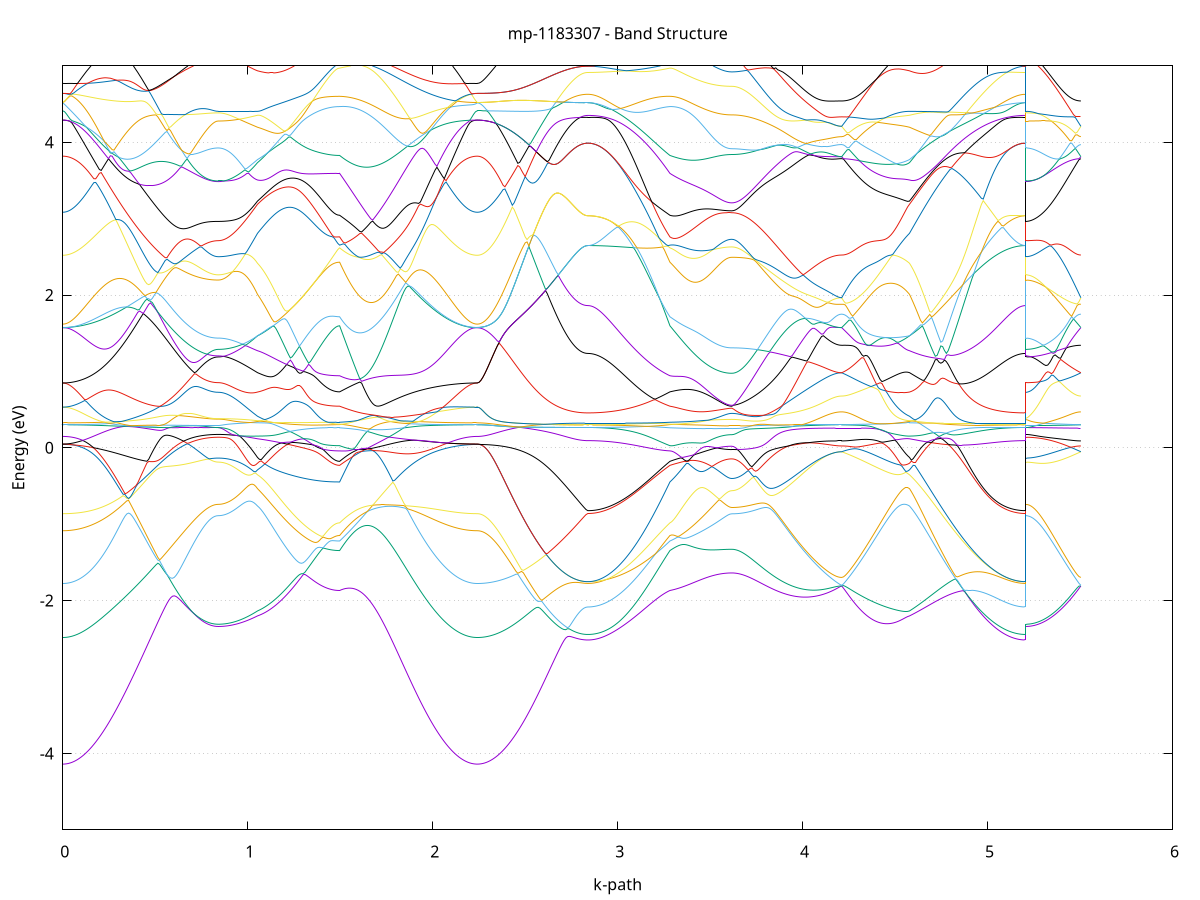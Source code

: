 set title 'mp-1183307 - Band Structure'
set xlabel 'k-path'
set ylabel 'Energy (eV)'
set grid y
set yrange [-5:5]
set terminal png size 800,600
set output 'mp-1183307_bands_gnuplot.png'
plot '-' using 1:2 with lines notitle, '-' using 1:2 with lines notitle, '-' using 1:2 with lines notitle, '-' using 1:2 with lines notitle, '-' using 1:2 with lines notitle, '-' using 1:2 with lines notitle, '-' using 1:2 with lines notitle, '-' using 1:2 with lines notitle, '-' using 1:2 with lines notitle, '-' using 1:2 with lines notitle, '-' using 1:2 with lines notitle, '-' using 1:2 with lines notitle, '-' using 1:2 with lines notitle, '-' using 1:2 with lines notitle, '-' using 1:2 with lines notitle, '-' using 1:2 with lines notitle, '-' using 1:2 with lines notitle, '-' using 1:2 with lines notitle, '-' using 1:2 with lines notitle, '-' using 1:2 with lines notitle, '-' using 1:2 with lines notitle, '-' using 1:2 with lines notitle, '-' using 1:2 with lines notitle, '-' using 1:2 with lines notitle, '-' using 1:2 with lines notitle, '-' using 1:2 with lines notitle, '-' using 1:2 with lines notitle, '-' using 1:2 with lines notitle, '-' using 1:2 with lines notitle, '-' using 1:2 with lines notitle, '-' using 1:2 with lines notitle, '-' using 1:2 with lines notitle, '-' using 1:2 with lines notitle, '-' using 1:2 with lines notitle, '-' using 1:2 with lines notitle, '-' using 1:2 with lines notitle, '-' using 1:2 with lines notitle, '-' using 1:2 with lines notitle, '-' using 1:2 with lines notitle, '-' using 1:2 with lines notitle, '-' using 1:2 with lines notitle, '-' using 1:2 with lines notitle, '-' using 1:2 with lines notitle, '-' using 1:2 with lines notitle, '-' using 1:2 with lines notitle, '-' using 1:2 with lines notitle, '-' using 1:2 with lines notitle, '-' using 1:2 with lines notitle
0.000000 -35.127643
0.009887 -35.127543
0.019773 -35.127443
0.029660 -35.127243
0.039546 -35.126943
0.049433 -35.126543
0.059319 -35.126043
0.069206 -35.125443
0.079093 -35.124843
0.088979 -35.124043
0.098866 -35.123243
0.108752 -35.122343
0.118639 -35.121343
0.128525 -35.120243
0.138412 -35.119143
0.148298 -35.117843
0.158185 -35.116543
0.168072 -35.115143
0.177958 -35.113643
0.187845 -35.112143
0.197731 -35.110443
0.207618 -35.108743
0.217504 -35.106943
0.227391 -35.105143
0.237278 -35.103243
0.247164 -35.101243
0.257051 -35.099143
0.266937 -35.097043
0.276824 -35.094843
0.286710 -35.092643
0.296597 -35.090243
0.306484 -35.087943
0.316370 -35.085543
0.326257 -35.083043
0.336143 -35.080443
0.346030 -35.077943
0.355916 -35.075243
0.365803 -35.072543
0.375690 -35.069843
0.385576 -35.067043
0.395463 -35.064243
0.405349 -35.061443
0.415236 -35.058543
0.425122 -35.055643
0.435009 -35.052743
0.444896 -35.049743
0.454782 -35.046743
0.464669 -35.043643
0.474555 -35.040643
0.484442 -35.037543
0.494328 -35.034443
0.504215 -35.031343
0.514101 -35.028243
0.523988 -35.025143
0.533875 -35.022043
0.543761 -35.018843
0.553648 -35.015743
0.563534 -35.012643
0.573421 -35.009443
0.583307 -35.006343
0.593194 -35.003243
0.603081 -35.000143
0.612967 -34.997043
0.622854 -34.993943
0.632740 -34.990843
0.642627 -34.987843
0.652513 -34.984843
0.662400 -34.981843
0.672287 -34.978843
0.682173 -34.975943
0.692060 -34.973043
0.701946 -34.970143
0.711833 -34.967343
0.721719 -34.964543
0.731606 -34.961843
0.741493 -34.959143
0.751379 -34.956543
0.761266 -34.953943
0.771152 -34.951443
0.781039 -34.949043
0.790925 -34.946643
0.800812 -34.944343
0.810698 -34.942143
0.820585 -34.940143
0.830472 -34.938443
0.840358 -34.937643
0.840358 -34.937643
0.850014 -34.937643
0.859669 -34.937543
0.869325 -34.937443
0.878981 -34.937243
0.888636 -34.937043
0.898292 -34.937343
0.907948 -34.937643
0.917603 -34.938043
0.927259 -34.938443
0.936915 -34.938843
0.946570 -34.939343
0.956226 -34.939943
0.965881 -34.940443
0.975537 -34.941143
0.985193 -34.941743
0.994848 -34.942543
1.004504 -34.943243
1.014160 -34.944043
1.023815 -34.944843
1.033471 -34.945743
1.043126 -34.946643
1.052782 -34.947543
1.052782 -34.947543
1.062649 -34.948243
1.072516 -34.948943
1.082383 -34.949643
1.092250 -34.950243
1.102117 -34.950943
1.111984 -34.951543
1.121851 -34.952243
1.131718 -34.952843
1.141585 -34.953443
1.151452 -34.954043
1.161320 -34.954643
1.171187 -34.955243
1.181054 -34.955843
1.190921 -34.956343
1.200788 -34.956943
1.210655 -34.957443
1.220522 -34.957943
1.230389 -34.958443
1.240256 -34.958943
1.250123 -34.959443
1.259990 -34.959843
1.269857 -34.960343
1.279724 -34.960743
1.289591 -34.961143
1.299458 -34.961543
1.309325 -34.961943
1.319192 -34.962343
1.329059 -34.962643
1.338926 -34.962943
1.348793 -34.963243
1.358660 -34.963543
1.368527 -34.963843
1.378394 -34.964043
1.388261 -34.964343
1.398128 -34.964543
1.407995 -34.964743
1.417862 -34.964843
1.427729 -34.965043
1.437596 -34.965143
1.447464 -34.965243
1.457331 -34.965343
1.467198 -34.965443
1.477065 -34.965443
1.486932 -34.965543
1.496799 -34.965543
1.496799 -34.965543
1.506724 -34.963743
1.516650 -34.961943
1.526576 -34.962543
1.536502 -34.964943
1.546427 -34.967443
1.556353 -34.970143
1.566279 -34.973043
1.576204 -34.975943
1.586130 -34.978943
1.596056 -34.982043
1.605982 -34.985143
1.615907 -34.988343
1.625833 -34.991643
1.635759 -34.994843
1.645685 -34.998143
1.655610 -35.001443
1.665536 -35.004843
1.675462 -35.008143
1.685387 -35.011443
1.695313 -35.014843
1.705239 -35.018143
1.715165 -35.021443
1.725090 -35.024743
1.735016 -35.028043
1.744942 -35.031343
1.754868 -35.034643
1.764793 -35.037843
1.774719 -35.041043
1.784645 -35.044243
1.794570 -35.047443
1.804496 -35.050543
1.814422 -35.053643
1.824348 -35.056743
1.834273 -35.059743
1.844199 -35.062643
1.854125 -35.065643
1.864051 -35.068443
1.873976 -35.071343
1.883902 -35.074143
1.893828 -35.076843
1.903753 -35.079543
1.913679 -35.082143
1.923605 -35.084643
1.933531 -35.087143
1.943456 -35.089643
1.953382 -35.091943
1.963308 -35.094343
1.973233 -35.096543
1.983159 -35.098743
1.993085 -35.100843
2.003011 -35.102843
2.012936 -35.104843
2.022862 -35.106743
2.032788 -35.108543
2.042714 -35.110243
2.052639 -35.111943
2.062565 -35.113543
2.072491 -35.115043
2.082416 -35.116443
2.092342 -35.117743
2.102268 -35.119043
2.112194 -35.120143
2.122119 -35.121243
2.132045 -35.122243
2.141971 -35.123243
2.151897 -35.124043
2.161822 -35.124743
2.171748 -35.125443
2.181674 -35.126043
2.191599 -35.126543
2.201525 -35.126943
2.211451 -35.127243
2.221377 -35.127443
2.231302 -35.127543
2.241228 -35.127643
2.241228 -35.127643
2.251187 -35.127543
2.261145 -35.127443
2.271104 -35.127243
2.281062 -35.126943
2.291021 -35.126543
2.300980 -35.126043
2.310938 -35.125443
2.320897 -35.124743
2.330855 -35.124043
2.340814 -35.123143
2.350773 -35.122243
2.360731 -35.121243
2.370690 -35.120143
2.380648 -35.118943
2.390607 -35.117643
2.400565 -35.116343
2.410524 -35.114843
2.420483 -35.113343
2.430441 -35.111743
2.440400 -35.110143
2.450358 -35.108343
2.460317 -35.106543
2.470276 -35.104643
2.480234 -35.102643
2.490193 -35.100543
2.500151 -35.098443
2.510110 -35.096243
2.520068 -35.094043
2.530027 -35.091743
2.539986 -35.089343
2.549944 -35.086843
2.559903 -35.084343
2.569861 -35.081743
2.579820 -35.079143
2.589779 -35.076443
2.599737 -35.073743
2.609696 -35.070943
2.619654 -35.068143
2.629613 -35.065243
2.639572 -35.062343
2.649530 -35.059343
2.659489 -35.056443
2.669447 -35.053343
2.679406 -35.050343
2.689364 -35.047243
2.699323 -35.044143
2.709282 -35.041043
2.719240 -35.037943
2.729199 -35.034943
2.739157 -35.031843
2.749116 -35.028743
2.759075 -35.025843
2.769033 -35.022843
2.778992 -35.020043
2.788950 -35.017443
2.798909 -35.015043
2.808867 -35.012943
2.818826 -35.011343
2.828785 -35.010243
2.838743 -35.009843
2.838743 -35.009843
2.848610 -35.009843
2.858477 -35.009743
2.868344 -35.009643
2.878211 -35.009543
2.888078 -35.009243
2.897945 -35.009043
2.907813 -35.008643
2.917680 -35.008343
2.927547 -35.007943
2.937414 -35.007443
2.947281 -35.006943
2.957148 -35.006343
2.967015 -35.005743
2.976882 -35.005143
2.986749 -35.004443
2.996616 -35.003643
3.006483 -35.002843
3.016350 -35.002043
3.026217 -35.001143
3.036084 -35.000243
3.045951 -34.999243
3.055818 -34.998243
3.065685 -34.997243
3.075552 -34.996143
3.085419 -34.995043
3.095286 -34.993843
3.105153 -34.992643
3.115020 -34.991443
3.124887 -34.990143
3.134754 -34.988843
3.144621 -34.987443
3.154488 -34.986143
3.164355 -34.984643
3.174222 -34.983243
3.184089 -34.981743
3.193957 -34.980243
3.203824 -34.978743
3.213691 -34.977143
3.223558 -34.975543
3.233425 -34.973943
3.243292 -34.972343
3.253159 -34.970643
3.263026 -34.968943
3.272893 -34.967243
3.282760 -34.965543
3.282760 -34.965543
3.292595 -34.965043
3.302430 -34.965343
3.312265 -34.966043
3.322100 -34.967043
3.331935 -34.968143
3.341770 -34.969343
3.351605 -34.970443
3.361440 -34.971643
3.371275 -34.972843
3.381110 -34.974043
3.390945 -34.975143
3.400781 -34.976143
3.410616 -34.977243
3.420451 -34.978243
3.430286 -34.979143
3.440121 -34.980143
3.449956 -34.980943
3.459791 -34.981843
3.469626 -34.982543
3.479461 -34.983343
3.489296 -34.984043
3.499131 -34.984643
3.508966 -34.985243
3.518801 -34.985743
3.528636 -34.986243
3.538471 -34.986643
3.548306 -34.987043
3.558142 -34.987443
3.567977 -34.987643
3.577812 -34.987943
3.587647 -34.988143
3.597482 -34.988243
3.607317 -34.988343
3.617152 -34.988343
3.617152 -34.988343
3.627056 -34.988343
3.636959 -34.988243
3.646863 -34.988143
3.656767 -34.988043
3.666670 -34.987843
3.676574 -34.987643
3.686478 -34.987443
3.696382 -34.987143
3.706285 -34.986843
3.716189 -34.986543
3.726093 -34.986143
3.735996 -34.985743
3.745900 -34.985243
3.755804 -34.984743
3.765708 -34.984243
3.775611 -34.983743
3.785515 -34.983143
3.795419 -34.982443
3.805323 -34.981843
3.815226 -34.981143
3.825130 -34.980443
3.835034 -34.979643
3.844937 -34.978943
3.854841 -34.978143
3.864745 -34.977243
3.874649 -34.976443
3.884552 -34.975543
3.894456 -34.974543
3.904360 -34.973643
3.914263 -34.972643
3.924167 -34.971643
3.934071 -34.970643
3.943975 -34.969543
3.953878 -34.968543
3.963782 -34.967443
3.973686 -34.966343
3.983589 -34.965143
3.993493 -34.964043
4.003397 -34.962843
4.013301 -34.961643
4.023204 -34.960443
4.033108 -34.959243
4.043012 -34.957943
4.052915 -34.956743
4.062819 -34.955443
4.072723 -34.954143
4.082627 -34.952843
4.092530 -34.951543
4.102434 -34.950243
4.112338 -34.948943
4.122241 -34.947543
4.132145 -34.946243
4.142049 -34.944943
4.151953 -34.943643
4.161856 -34.942243
4.171760 -34.940943
4.181664 -34.939643
4.191567 -34.938543
4.201471 -34.937543
4.211375 -34.937043
4.211375 -34.937043
4.221282 -34.937243
4.231190 -34.937643
4.241097 -34.938143
4.251005 -34.938743
4.260913 -34.939343
4.270820 -34.939943
4.280728 -34.940643
4.290635 -34.941243
4.300543 -34.941743
4.310450 -34.942343
4.320358 -34.942843
4.330265 -34.943343
4.340173 -34.943743
4.350080 -34.944243
4.359988 -34.944643
4.369895 -34.944943
4.379803 -34.945243
4.389711 -34.945543
4.399618 -34.945843
4.409526 -34.946043
4.419433 -34.946243
4.429341 -34.946343
4.439248 -34.946443
4.449156 -34.946543
4.459063 -34.946543
4.468971 -34.946643
4.478878 -34.946643
4.488786 -34.946543
4.498693 -34.946543
4.508601 -34.946443
4.518508 -34.946443
4.528416 -34.946443
4.538324 -34.946443
4.548231 -34.946543
4.558139 -34.946743
4.568046 -34.947143
4.577954 -34.947543
4.577954 -34.947543
4.587921 -34.948543
4.597888 -34.949643
4.607855 -34.950643
4.617823 -34.951743
4.627790 -34.952943
4.637757 -34.954043
4.647724 -34.955243
4.657691 -34.956443
4.667659 -34.957743
4.677626 -34.958943
4.687593 -34.960243
4.697560 -34.961543
4.707527 -34.962843
4.717495 -34.964143
4.727462 -34.965443
4.737429 -34.966843
4.747396 -34.968143
4.757363 -34.969543
4.767331 -34.970943
4.777298 -34.972243
4.787265 -34.973643
4.797232 -34.975043
4.807200 -34.976343
4.817167 -34.977743
4.827134 -34.979043
4.837101 -34.980443
4.847068 -34.981743
4.857036 -34.983043
4.867003 -34.984343
4.876970 -34.985643
4.886937 -34.986943
4.896904 -34.988243
4.906872 -34.989443
4.916839 -34.990643
4.926806 -34.991843
4.936773 -34.993043
4.946740 -34.994143
4.956708 -34.995243
4.966675 -34.996343
4.976642 -34.997343
4.986609 -34.998343
4.996577 -34.999343
5.006544 -35.000243
5.016511 -35.001143
5.026478 -35.002043
5.036445 -35.002843
5.046413 -35.003643
5.056380 -35.004343
5.066347 -35.005043
5.076314 -35.005743
5.086281 -35.006343
5.096249 -35.006843
5.106216 -35.007443
5.116183 -35.007843
5.126150 -35.008243
5.136117 -35.008643
5.146085 -35.008943
5.156052 -35.009243
5.166019 -35.009443
5.175986 -35.009643
5.185953 -35.009743
5.195921 -35.009843
5.205888 -35.009843
5.205888 -34.937643
5.215847 -34.937643
5.225805 -34.937643
5.235764 -34.937643
5.245722 -34.937643
5.255681 -34.937643
5.265639 -34.937643
5.275598 -34.937643
5.285557 -34.937543
5.295515 -34.937543
5.305474 -34.937543
5.315432 -34.937543
5.325391 -34.937543
5.335350 -34.937543
5.345308 -34.937443
5.355267 -34.937443
5.365225 -34.937443
5.375184 -34.937443
5.385142 -34.937443
5.395101 -34.937343
5.405060 -34.937343
5.415018 -34.937343
5.424977 -34.937343
5.434935 -34.937243
5.444894 -34.937243
5.454853 -34.937243
5.464811 -34.937143
5.474770 -34.937143
5.484728 -34.937143
5.494687 -34.937043
5.504646 -34.937043
e
0.000000 -34.865743
0.009887 -34.865743
0.019773 -34.865843
0.029660 -34.865943
0.039546 -34.866143
0.049433 -34.866343
0.059319 -34.866543
0.069206 -34.866943
0.079093 -34.867243
0.088979 -34.867643
0.098866 -34.868143
0.108752 -34.868643
0.118639 -34.869143
0.128525 -34.869743
0.138412 -34.870443
0.148298 -34.871043
0.158185 -34.871743
0.168072 -34.872543
0.177958 -34.873343
0.187845 -34.874143
0.197731 -34.875043
0.207618 -34.875943
0.217504 -34.876943
0.227391 -34.877843
0.237278 -34.878843
0.247164 -34.879943
0.257051 -34.880943
0.266937 -34.882043
0.276824 -34.883243
0.286710 -34.884343
0.296597 -34.885543
0.306484 -34.886643
0.316370 -34.887943
0.326257 -34.889143
0.336143 -34.890343
0.346030 -34.891643
0.355916 -34.892843
0.365803 -34.894143
0.375690 -34.895443
0.385576 -34.896743
0.395463 -34.898043
0.405349 -34.899343
0.415236 -34.900643
0.425122 -34.901943
0.435009 -34.903243
0.444896 -34.904543
0.454782 -34.905843
0.464669 -34.907143
0.474555 -34.908443
0.484442 -34.909743
0.494328 -34.910943
0.504215 -34.912243
0.514101 -34.913443
0.523988 -34.914643
0.533875 -34.915843
0.543761 -34.917043
0.553648 -34.918243
0.563534 -34.919343
0.573421 -34.920443
0.583307 -34.921543
0.593194 -34.922543
0.603081 -34.923543
0.612967 -34.924543
0.622854 -34.925543
0.632740 -34.926443
0.642627 -34.927343
0.652513 -34.928243
0.662400 -34.929043
0.672287 -34.929743
0.682173 -34.930543
0.692060 -34.931243
0.701946 -34.931943
0.711833 -34.932543
0.721719 -34.933043
0.731606 -34.933643
0.741493 -34.934143
0.751379 -34.934543
0.761266 -34.934943
0.771152 -34.935343
0.781039 -34.935643
0.790925 -34.935843
0.800812 -34.936043
0.810698 -34.936243
0.820585 -34.936343
0.830472 -34.936443
0.840358 -34.936443
0.840358 -34.936443
0.850014 -34.936543
0.859669 -34.936543
0.869325 -34.936643
0.878981 -34.936843
0.888636 -34.937043
0.898292 -34.936843
0.907948 -34.936543
0.917603 -34.936143
0.927259 -34.935843
0.936915 -34.935343
0.946570 -34.934943
0.956226 -34.934343
0.965881 -34.933843
0.975537 -34.933543
0.985193 -34.933643
0.994848 -34.933843
1.004504 -34.933943
1.014160 -34.934143
1.023815 -34.934343
1.033471 -34.934543
1.043126 -34.934843
1.052782 -34.935143
1.052782 -34.935143
1.062649 -34.935443
1.072516 -34.935943
1.082383 -34.936543
1.092250 -34.937243
1.102117 -34.938043
1.111984 -34.938743
1.121851 -34.939543
1.131718 -34.940343
1.141585 -34.941043
1.151452 -34.941843
1.161320 -34.942543
1.171187 -34.943343
1.181054 -34.944043
1.190921 -34.944743
1.200788 -34.945543
1.210655 -34.946243
1.220522 -34.946843
1.230389 -34.947543
1.240256 -34.948143
1.250123 -34.948843
1.259990 -34.949443
1.269857 -34.950043
1.279724 -34.950543
1.289591 -34.951143
1.299458 -34.951643
1.309325 -34.952143
1.319192 -34.952643
1.329059 -34.953143
1.338926 -34.953543
1.348793 -34.953943
1.358660 -34.954343
1.368527 -34.954743
1.378394 -34.955043
1.388261 -34.955343
1.398128 -34.955643
1.407995 -34.955943
1.417862 -34.956143
1.427729 -34.956343
1.437596 -34.956543
1.447464 -34.956643
1.457331 -34.956743
1.467198 -34.956843
1.477065 -34.956943
1.486932 -34.956943
1.496799 -34.957043
1.496799 -34.957043
1.506724 -34.958543
1.516650 -34.960443
1.526576 -34.960143
1.536502 -34.958343
1.546427 -34.956543
1.556353 -34.954743
1.566279 -34.952843
1.576204 -34.951043
1.586130 -34.949143
1.596056 -34.947243
1.605982 -34.945443
1.615907 -34.943543
1.625833 -34.941643
1.635759 -34.939743
1.645685 -34.937843
1.655610 -34.935943
1.665536 -34.934043
1.675462 -34.932143
1.685387 -34.930343
1.695313 -34.928443
1.705239 -34.926543
1.715165 -34.924643
1.725090 -34.922843
1.735016 -34.920943
1.744942 -34.919143
1.754868 -34.917343
1.764793 -34.915543
1.774719 -34.913743
1.784645 -34.911943
1.794570 -34.910243
1.804496 -34.908443
1.814422 -34.906743
1.824348 -34.905043
1.834273 -34.903443
1.844199 -34.901743
1.854125 -34.900143
1.864051 -34.898543
1.873976 -34.896943
1.883902 -34.895443
1.893828 -34.893943
1.903753 -34.892443
1.913679 -34.890943
1.923605 -34.889543
1.933531 -34.888143
1.943456 -34.886843
1.953382 -34.885543
1.963308 -34.884243
1.973233 -34.882943
1.983159 -34.881743
1.993085 -34.880643
2.003011 -34.879443
2.012936 -34.878343
2.022862 -34.877343
2.032788 -34.876343
2.042714 -34.875343
2.052639 -34.874443
2.062565 -34.873543
2.072491 -34.872743
2.082416 -34.871943
2.092342 -34.871243
2.102268 -34.870543
2.112194 -34.869843
2.122119 -34.869243
2.132045 -34.868643
2.141971 -34.868143
2.151897 -34.867743
2.161822 -34.867243
2.171748 -34.866943
2.181674 -34.866643
2.191599 -34.866343
2.201525 -34.866143
2.211451 -34.865943
2.221377 -34.865843
2.231302 -34.865743
2.241228 -34.865743
2.241228 -34.865743
2.251187 -34.865743
2.261145 -34.865743
2.271104 -34.865743
2.281062 -34.865743
2.291021 -34.865743
2.300980 -34.865743
2.310938 -34.865743
2.320897 -34.865743
2.330855 -34.865743
2.340814 -34.865743
2.350773 -34.865743
2.360731 -34.865743
2.370690 -34.866643
2.380648 -34.867743
2.390607 -34.868843
2.400565 -34.870043
2.410524 -34.871343
2.420483 -34.872743
2.430441 -34.874243
2.440400 -34.875843
2.450358 -34.877543
2.460317 -34.879243
2.470276 -34.881143
2.480234 -34.883043
2.490193 -34.885043
2.500151 -34.887143
2.510110 -34.889343
2.520068 -34.891643
2.530027 -34.893943
2.539986 -34.896343
2.549944 -34.898743
2.559903 -34.901343
2.569861 -34.903943
2.579820 -34.906543
2.589779 -34.909243
2.599737 -34.912043
2.609696 -34.914843
2.619654 -34.917743
2.629613 -34.920643
2.639572 -34.923643
2.649530 -34.926643
2.659489 -34.929643
2.669447 -34.932743
2.679406 -34.935843
2.689364 -34.938943
2.699323 -34.942043
2.709282 -34.945143
2.719240 -34.948343
2.729199 -34.951443
2.739157 -34.954543
2.749116 -34.957643
2.759075 -34.960643
2.769033 -34.963543
2.778992 -34.966343
2.788950 -34.969043
2.798909 -34.971443
2.808867 -34.973543
2.818826 -34.975243
2.828785 -34.976243
2.838743 -34.976643
2.838743 -34.976643
2.848610 -34.976643
2.858477 -34.976543
2.868344 -34.976443
2.878211 -34.976343
2.888078 -34.976143
2.897945 -34.975943
2.907813 -34.975643
2.917680 -34.975343
2.927547 -34.975043
2.937414 -34.974743
2.947281 -34.974243
2.957148 -34.973843
2.967015 -34.973343
2.976882 -34.972843
2.986749 -34.972343
2.996616 -34.971743
3.006483 -34.971143
3.016350 -34.970443
3.026217 -34.969843
3.036084 -34.969143
3.045951 -34.968343
3.055818 -34.967643
3.065685 -34.966843
3.075552 -34.966043
3.085419 -34.965143
3.095286 -34.964343
3.105153 -34.963443
3.115020 -34.962543
3.124887 -34.961743
3.134754 -34.960843
3.144621 -34.959943
3.154488 -34.959043
3.164355 -34.958243
3.174222 -34.957343
3.184089 -34.956643
3.193957 -34.955843
3.203824 -34.955243
3.213691 -34.954743
3.223558 -34.954343
3.233425 -34.954043
3.243292 -34.954043
3.253159 -34.954343
3.263026 -34.954843
3.272893 -34.955743
3.282760 -34.957043
3.282760 -34.957043
3.292595 -34.957343
3.302430 -34.957243
3.312265 -34.956843
3.322100 -34.956443
3.331935 -34.955943
3.341770 -34.955743
3.351605 -34.955543
3.361440 -34.955543
3.371275 -34.955743
3.381110 -34.955943
3.390945 -34.956243
3.400781 -34.956643
3.410616 -34.957043
3.420451 -34.957543
3.430286 -34.957943
3.440121 -34.958443
3.449956 -34.958943
3.459791 -34.959543
3.469626 -34.959943
3.479461 -34.960443
3.489296 -34.960943
3.499131 -34.961343
3.508966 -34.961743
3.518801 -34.962143
3.528636 -34.962543
3.538471 -34.962843
3.548306 -34.963143
3.558142 -34.963343
3.567977 -34.963643
3.577812 -34.963743
3.587647 -34.963943
3.597482 -34.964043
3.607317 -34.964043
3.617152 -34.964043
3.617152 -34.964043
3.627056 -34.964043
3.636959 -34.964043
3.646863 -34.963943
3.656767 -34.963843
3.666670 -34.963743
3.676574 -34.963643
3.686478 -34.963443
3.696382 -34.963243
3.706285 -34.962943
3.716189 -34.962743
3.726093 -34.962443
3.735996 -34.962143
3.745900 -34.961843
3.755804 -34.961443
3.765708 -34.961043
3.775611 -34.960643
3.785515 -34.960243
3.795419 -34.959743
3.805323 -34.959243
3.815226 -34.958743
3.825130 -34.958243
3.835034 -34.957743
3.844937 -34.957143
3.854841 -34.956543
3.864745 -34.956043
3.874649 -34.955343
3.884552 -34.954743
3.894456 -34.954143
3.904360 -34.953443
3.914263 -34.952843
3.924167 -34.952143
3.934071 -34.951443
3.943975 -34.950743
3.953878 -34.950043
3.963782 -34.949343
3.973686 -34.948643
3.983589 -34.947943
3.993493 -34.947243
4.003397 -34.946543
4.013301 -34.945843
4.023204 -34.945143
4.033108 -34.944443
4.043012 -34.943843
4.052915 -34.943143
4.062819 -34.942543
4.072723 -34.941843
4.082627 -34.941343
4.092530 -34.940743
4.102434 -34.940143
4.112338 -34.939643
4.122241 -34.939243
4.132145 -34.938743
4.142049 -34.938343
4.151953 -34.938043
4.161856 -34.937743
4.171760 -34.937543
4.181664 -34.937343
4.191567 -34.937143
4.201471 -34.937043
4.211375 -34.937043
4.211375 -34.937043
4.221282 -34.937043
4.231190 -34.937043
4.241097 -34.937043
4.251005 -34.937043
4.260913 -34.936943
4.270820 -34.936943
4.280728 -34.936843
4.290635 -34.936743
4.300543 -34.936643
4.310450 -34.936443
4.320358 -34.936343
4.330265 -34.936143
4.340173 -34.936043
4.350080 -34.935843
4.359988 -34.935643
4.369895 -34.935343
4.379803 -34.935143
4.389711 -34.934843
4.399618 -34.934643
4.409526 -34.934343
4.419433 -34.934043
4.429341 -34.933643
4.439248 -34.933343
4.449156 -34.932943
4.459063 -34.932643
4.468971 -34.932243
4.478878 -34.931843
4.488786 -34.931443
4.498693 -34.931243
4.508601 -34.931743
4.518508 -34.932343
4.528416 -34.932943
4.538324 -34.933443
4.548231 -34.934043
4.558139 -34.934443
4.568046 -34.934843
4.577954 -34.935143
4.577954 -34.935143
4.587921 -34.935443
4.597888 -34.935843
4.607855 -34.936243
4.617823 -34.936643
4.627790 -34.937143
4.637757 -34.937643
4.647724 -34.938243
4.657691 -34.938743
4.667659 -34.939443
4.677626 -34.940043
4.687593 -34.940743
4.697560 -34.941543
4.707527 -34.942243
4.717495 -34.943043
4.727462 -34.943843
4.737429 -34.944743
4.747396 -34.945543
4.757363 -34.946443
4.767331 -34.947343
4.777298 -34.948243
4.787265 -34.949243
4.797232 -34.950143
4.807200 -34.951143
4.817167 -34.952043
4.827134 -34.953043
4.837101 -34.954043
4.847068 -34.954943
4.857036 -34.955943
4.867003 -34.956843
4.876970 -34.957843
4.886937 -34.958843
4.896904 -34.959743
4.906872 -34.960643
4.916839 -34.961643
4.926806 -34.962543
4.936773 -34.963343
4.946740 -34.964243
4.956708 -34.965143
4.966675 -34.965943
4.976642 -34.966743
4.986609 -34.967543
4.996577 -34.968243
5.006544 -34.969043
5.016511 -34.969743
5.026478 -34.970443
5.036445 -34.971043
5.046413 -34.971643
5.056380 -34.972243
5.066347 -34.972843
5.076314 -34.973343
5.086281 -34.973843
5.096249 -34.974243
5.106216 -34.974643
5.116183 -34.975043
5.126150 -34.975343
5.136117 -34.975643
5.146085 -34.975943
5.156052 -34.976143
5.166019 -34.976343
5.175986 -34.976443
5.185953 -34.976543
5.195921 -34.976643
5.205888 -34.976643
5.205888 -34.936443
5.215847 -34.936443
5.225805 -34.936443
5.235764 -34.936443
5.245722 -34.936443
5.255681 -34.936443
5.265639 -34.936543
5.275598 -34.936543
5.285557 -34.936543
5.295515 -34.936543
5.305474 -34.936543
5.315432 -34.936543
5.325391 -34.936543
5.335350 -34.936643
5.345308 -34.936643
5.355267 -34.936643
5.365225 -34.936643
5.375184 -34.936643
5.385142 -34.936743
5.395101 -34.936743
5.405060 -34.936743
5.415018 -34.936743
5.424977 -34.936843
5.434935 -34.936843
5.444894 -34.936843
5.454853 -34.936943
5.464811 -34.936943
5.474770 -34.936943
5.484728 -34.937043
5.494687 -34.937043
5.504646 -34.937043
e
0.000000 -34.860643
0.009887 -34.860643
0.019773 -34.860643
0.029660 -34.860743
0.039546 -34.860843
0.049433 -34.860843
0.059319 -34.860943
0.069206 -34.861143
0.079093 -34.861243
0.088979 -34.861443
0.098866 -34.861643
0.108752 -34.861843
0.118639 -34.862043
0.128525 -34.862343
0.138412 -34.862643
0.148298 -34.862943
0.158185 -34.863343
0.168072 -34.863643
0.177958 -34.864143
0.187845 -34.864543
0.197731 -34.865043
0.207618 -34.865543
0.217504 -34.866143
0.227391 -34.866643
0.237278 -34.867343
0.247164 -34.867943
0.257051 -34.868643
0.266937 -34.869343
0.276824 -34.870143
0.286710 -34.870843
0.296597 -34.871743
0.306484 -34.872543
0.316370 -34.873443
0.326257 -34.874343
0.336143 -34.875243
0.346030 -34.876143
0.355916 -34.877143
0.365803 -34.878143
0.375690 -34.879043
0.385576 -34.880143
0.395463 -34.881143
0.405349 -34.882143
0.415236 -34.883243
0.425122 -34.884343
0.435009 -34.885343
0.444896 -34.886443
0.454782 -34.887543
0.464669 -34.888643
0.474555 -34.889743
0.484442 -34.890743
0.494328 -34.891843
0.504215 -34.892943
0.514101 -34.894043
0.523988 -34.895143
0.533875 -34.896243
0.543761 -34.897243
0.553648 -34.898343
0.563534 -34.899443
0.573421 -34.900443
0.583307 -34.901543
0.593194 -34.902543
0.603081 -34.903643
0.612967 -34.904643
0.622854 -34.905743
0.632740 -34.906743
0.642627 -34.907843
0.652513 -34.908843
0.662400 -34.909943
0.672287 -34.910943
0.682173 -34.912043
0.692060 -34.913143
0.701946 -34.914243
0.711833 -34.915443
0.721719 -34.916543
0.731606 -34.917843
0.741493 -34.919043
0.751379 -34.920343
0.761266 -34.921743
0.771152 -34.923143
0.781039 -34.924643
0.790925 -34.926143
0.800812 -34.927743
0.810698 -34.929343
0.820585 -34.931043
0.830472 -34.932543
0.840358 -34.933243
0.840358 -34.933243
0.850014 -34.933243
0.859669 -34.933243
0.869325 -34.933243
0.878981 -34.933243
0.888636 -34.933243
0.898292 -34.933243
0.907948 -34.933243
0.917603 -34.933243
0.927259 -34.933343
0.936915 -34.933343
0.946570 -34.933343
0.956226 -34.933443
0.965881 -34.933543
0.975537 -34.933243
0.985193 -34.932643
0.994848 -34.931943
1.004504 -34.931243
1.014160 -34.930443
1.023815 -34.929643
1.033471 -34.928843
1.043126 -34.928043
1.052782 -34.927143
1.052782 -34.927143
1.062649 -34.926343
1.072516 -34.925543
1.082383 -34.924743
1.092250 -34.924043
1.102117 -34.923243
1.111984 -34.922643
1.121851 -34.922143
1.131718 -34.921643
1.141585 -34.921343
1.151452 -34.921043
1.161320 -34.920843
1.171187 -34.920643
1.181054 -34.920543
1.190921 -34.920443
1.200788 -34.920443
1.210655 -34.920543
1.220522 -34.920543
1.230389 -34.920643
1.240256 -34.920743
1.250123 -34.920943
1.259990 -34.921043
1.269857 -34.921243
1.279724 -34.921443
1.289591 -34.921543
1.299458 -34.921743
1.309325 -34.921943
1.319192 -34.922143
1.329059 -34.922243
1.338926 -34.922443
1.348793 -34.922643
1.358660 -34.922743
1.368527 -34.922943
1.378394 -34.923043
1.388261 -34.923243
1.398128 -34.923343
1.407995 -34.923443
1.417862 -34.923543
1.427729 -34.923643
1.437596 -34.923743
1.447464 -34.923843
1.457331 -34.923843
1.467198 -34.923943
1.477065 -34.923943
1.486932 -34.923943
1.496799 -34.923943
1.496799 -34.923943
1.506724 -34.924143
1.516650 -34.924043
1.526576 -34.923743
1.536502 -34.923143
1.546427 -34.922443
1.556353 -34.921543
1.566279 -34.920543
1.576204 -34.919543
1.586130 -34.918343
1.596056 -34.917143
1.605982 -34.915843
1.615907 -34.914543
1.625833 -34.913243
1.635759 -34.911843
1.645685 -34.910443
1.655610 -34.909043
1.665536 -34.907643
1.675462 -34.906243
1.685387 -34.904843
1.695313 -34.903343
1.705239 -34.901943
1.715165 -34.900443
1.725090 -34.899043
1.735016 -34.897643
1.744942 -34.896243
1.754868 -34.894743
1.764793 -34.893443
1.774719 -34.892043
1.784645 -34.890643
1.794570 -34.889243
1.804496 -34.887943
1.814422 -34.886643
1.824348 -34.885343
1.834273 -34.884043
1.844199 -34.882843
1.854125 -34.881643
1.864051 -34.880443
1.873976 -34.879243
1.883902 -34.878143
1.893828 -34.877043
1.903753 -34.875943
1.913679 -34.874943
1.923605 -34.873943
1.933531 -34.872943
1.943456 -34.872043
1.953382 -34.871143
1.963308 -34.870343
1.973233 -34.869543
1.983159 -34.868743
1.993085 -34.868043
2.003011 -34.867343
2.012936 -34.866743
2.022862 -34.866143
2.032788 -34.865543
2.042714 -34.865043
2.052639 -34.864543
2.062565 -34.864143
2.072491 -34.863643
2.082416 -34.863343
2.092342 -34.862943
2.102268 -34.862643
2.112194 -34.862343
2.122119 -34.862043
2.132045 -34.861843
2.141971 -34.861643
2.151897 -34.861443
2.161822 -34.861243
2.171748 -34.861143
2.181674 -34.860943
2.191599 -34.860843
2.201525 -34.860843
2.211451 -34.860743
2.221377 -34.860643
2.231302 -34.860643
2.241228 -34.860643
2.241228 -34.860643
2.251187 -34.860643
2.261145 -34.860743
2.271104 -34.860943
2.281062 -34.861143
2.291021 -34.861443
2.300980 -34.861843
2.310938 -34.862343
2.320897 -34.862843
2.330855 -34.863443
2.340814 -34.864143
2.350773 -34.864843
2.360731 -34.865743
2.370690 -34.865843
2.380648 -34.865843
2.390607 -34.865843
2.400565 -34.865843
2.410524 -34.865843
2.420483 -34.865843
2.430441 -34.865843
2.440400 -34.865943
2.450358 -34.865943
2.460317 -34.865943
2.470276 -34.865943
2.480234 -34.865943
2.490193 -34.865943
2.500151 -34.866043
2.510110 -34.866043
2.520068 -34.866043
2.530027 -34.866043
2.539986 -34.866043
2.549944 -34.866143
2.559903 -34.866143
2.569861 -34.866143
2.579820 -34.866143
2.589779 -34.866143
2.599737 -34.866243
2.609696 -34.866243
2.619654 -34.866243
2.629613 -34.866243
2.639572 -34.866243
2.649530 -34.866243
2.659489 -34.866343
2.669447 -34.866343
2.679406 -34.866343
2.689364 -34.866343
2.699323 -34.866343
2.709282 -34.866343
2.719240 -34.866343
2.729199 -34.866443
2.739157 -34.866443
2.749116 -34.866443
2.759075 -34.866443
2.769033 -34.866443
2.778992 -34.866443
2.788950 -34.866443
2.798909 -34.866443
2.808867 -34.866443
2.818826 -34.866443
2.828785 -34.866443
2.838743 -34.866443
2.838743 -34.866443
2.848610 -34.866443
2.858477 -34.866543
2.868344 -34.866643
2.878211 -34.866843
2.888078 -34.867043
2.897945 -34.867343
2.907813 -34.867743
2.917680 -34.868143
2.927547 -34.868643
2.937414 -34.869143
2.947281 -34.869743
2.957148 -34.870443
2.967015 -34.871243
2.976882 -34.872143
2.986749 -34.873043
2.996616 -34.874043
3.006483 -34.875243
3.016350 -34.876443
3.026217 -34.877743
3.036084 -34.879143
3.045951 -34.880643
3.055818 -34.882243
3.065685 -34.883843
3.075552 -34.885543
3.085419 -34.887343
3.095286 -34.889243
3.105153 -34.891243
3.115020 -34.893243
3.124887 -34.895243
3.134754 -34.897343
3.144621 -34.899543
3.154488 -34.901743
3.164355 -34.903943
3.174222 -34.906143
3.184089 -34.908343
3.193957 -34.910543
3.203824 -34.912743
3.213691 -34.914743
3.223558 -34.916743
3.233425 -34.918543
3.243292 -34.920143
3.253159 -34.921543
3.263026 -34.922643
3.272893 -34.923443
3.282760 -34.923943
3.282760 -34.923943
3.292595 -34.924043
3.302430 -34.923843
3.312265 -34.923543
3.322100 -34.922943
3.331935 -34.922143
3.341770 -34.921043
3.351605 -34.919843
3.361440 -34.918543
3.371275 -34.917043
3.381110 -34.915443
3.390945 -34.913743
3.400781 -34.911943
3.410616 -34.910243
3.420451 -34.908443
3.430286 -34.906643
3.440121 -34.904743
3.449956 -34.902943
3.459791 -34.901243
3.469626 -34.899443
3.479461 -34.897743
3.489296 -34.896143
3.499131 -34.894543
3.508966 -34.892943
3.518801 -34.891543
3.528636 -34.890143
3.538471 -34.888843
3.548306 -34.887643
3.558142 -34.886543
3.567977 -34.885543
3.577812 -34.884743
3.587647 -34.884043
3.597482 -34.883543
3.607317 -34.883243
3.617152 -34.883143
3.617152 -34.883143
3.627056 -34.883243
3.636959 -34.883243
3.646863 -34.883343
3.656767 -34.883443
3.666670 -34.883643
3.676574 -34.883843
3.686478 -34.884043
3.696382 -34.884343
3.706285 -34.884643
3.716189 -34.884943
3.726093 -34.885243
3.735996 -34.885643
3.745900 -34.886143
3.755804 -34.886543
3.765708 -34.887043
3.775611 -34.887643
3.785515 -34.888143
3.795419 -34.888743
3.805323 -34.889443
3.815226 -34.890043
3.825130 -34.890743
3.835034 -34.891443
3.844937 -34.892243
3.854841 -34.892943
3.864745 -34.893743
3.874649 -34.894643
3.884552 -34.895443
3.894456 -34.896343
3.904360 -34.897343
3.914263 -34.898243
3.924167 -34.899243
3.934071 -34.900243
3.943975 -34.901243
3.953878 -34.902243
3.963782 -34.903343
3.973686 -34.904443
3.983589 -34.905543
3.993493 -34.906643
4.003397 -34.907743
4.013301 -34.908943
4.023204 -34.910143
4.033108 -34.911343
4.043012 -34.912543
4.052915 -34.913743
4.062819 -34.915043
4.072723 -34.916243
4.082627 -34.917543
4.092530 -34.918843
4.102434 -34.920143
4.112338 -34.921443
4.122241 -34.922743
4.132145 -34.924043
4.142049 -34.925343
4.151953 -34.926743
4.161856 -34.928043
4.171760 -34.929343
4.181664 -34.930643
4.191567 -34.931743
4.201471 -34.932743
4.211375 -34.933243
4.211375 -34.933243
4.221282 -34.933043
4.231190 -34.932743
4.241097 -34.932243
4.251005 -34.931743
4.260913 -34.931143
4.270820 -34.930743
4.280728 -34.930243
4.290635 -34.929843
4.300543 -34.929443
4.310450 -34.929143
4.320358 -34.928843
4.330265 -34.928543
4.340173 -34.928343
4.350080 -34.928143
4.359988 -34.928043
4.369895 -34.927943
4.379803 -34.927943
4.389711 -34.927943
4.399618 -34.928043
4.409526 -34.928143
4.419433 -34.928243
4.429341 -34.928443
4.439248 -34.928743
4.449156 -34.929043
4.459063 -34.929343
4.468971 -34.929743
4.478878 -34.930243
4.488786 -34.930743
4.498693 -34.931043
4.508601 -34.930543
4.518508 -34.930143
4.528416 -34.929643
4.538324 -34.929143
4.548231 -34.928643
4.558139 -34.928143
4.568046 -34.927643
4.577954 -34.927143
4.577954 -34.927143
4.587921 -34.926143
4.597888 -34.925143
4.607855 -34.924143
4.617823 -34.923143
4.627790 -34.922043
4.637757 -34.920943
4.647724 -34.919743
4.657691 -34.918643
4.667659 -34.917443
4.677626 -34.916243
4.687593 -34.915043
4.697560 -34.913743
4.707527 -34.912543
4.717495 -34.911243
4.727462 -34.909943
4.737429 -34.908643
4.747396 -34.907343
4.757363 -34.906043
4.767331 -34.904743
4.777298 -34.903443
4.787265 -34.902043
4.797232 -34.900743
4.807200 -34.899443
4.817167 -34.898143
4.827134 -34.896743
4.837101 -34.895443
4.847068 -34.894143
4.857036 -34.892843
4.867003 -34.891643
4.876970 -34.890343
4.886937 -34.889143
4.896904 -34.887843
4.906872 -34.886643
4.916839 -34.885443
4.926806 -34.884343
4.936773 -34.883143
4.946740 -34.882043
4.956708 -34.880943
4.966675 -34.879943
4.976642 -34.878843
4.986609 -34.877843
4.996577 -34.876943
5.006544 -34.876043
5.016511 -34.875143
5.026478 -34.874243
5.036445 -34.873443
5.046413 -34.872643
5.056380 -34.871943
5.066347 -34.871243
5.076314 -34.870643
5.086281 -34.870043
5.096249 -34.869443
5.106216 -34.868943
5.116183 -34.868443
5.126150 -34.868043
5.136117 -34.867643
5.146085 -34.867343
5.156052 -34.867043
5.166019 -34.866843
5.175986 -34.866643
5.185953 -34.866543
5.195921 -34.866443
5.205888 -34.866443
5.205888 -34.933243
5.215847 -34.933243
5.225805 -34.933243
5.235764 -34.933243
5.245722 -34.933243
5.255681 -34.933243
5.265639 -34.933243
5.275598 -34.933243
5.285557 -34.933243
5.295515 -34.933243
5.305474 -34.933243
5.315432 -34.933243
5.325391 -34.933243
5.335350 -34.933243
5.345308 -34.933243
5.355267 -34.933243
5.365225 -34.933243
5.375184 -34.933243
5.385142 -34.933243
5.395101 -34.933243
5.405060 -34.933243
5.415018 -34.933243
5.424977 -34.933243
5.434935 -34.933243
5.444894 -34.933243
5.454853 -34.933243
5.464811 -34.933243
5.474770 -34.933243
5.484728 -34.933243
5.494687 -34.933243
5.504646 -34.933243
e
0.000000 -34.840543
0.009887 -34.840543
0.019773 -34.840543
0.029660 -34.840643
0.039546 -34.840643
0.049433 -34.840843
0.059319 -34.840943
0.069206 -34.841043
0.079093 -34.841243
0.088979 -34.841443
0.098866 -34.841643
0.108752 -34.841843
0.118639 -34.842043
0.128525 -34.842343
0.138412 -34.842543
0.148298 -34.842843
0.158185 -34.843143
0.168072 -34.843443
0.177958 -34.843743
0.187845 -34.844043
0.197731 -34.844343
0.207618 -34.844743
0.217504 -34.845043
0.227391 -34.845343
0.237278 -34.845743
0.247164 -34.846043
0.257051 -34.846343
0.266937 -34.846743
0.276824 -34.847043
0.286710 -34.847443
0.296597 -34.847843
0.306484 -34.848143
0.316370 -34.848543
0.326257 -34.848943
0.336143 -34.849343
0.346030 -34.849743
0.355916 -34.850143
0.365803 -34.850643
0.375690 -34.851143
0.385576 -34.851543
0.395463 -34.852043
0.405349 -34.852543
0.415236 -34.853143
0.425122 -34.853643
0.435009 -34.854243
0.444896 -34.854843
0.454782 -34.855443
0.464669 -34.856143
0.474555 -34.856843
0.484442 -34.857543
0.494328 -34.858243
0.504215 -34.859043
0.514101 -34.859843
0.523988 -34.860643
0.533875 -34.861443
0.543761 -34.862343
0.553648 -34.863243
0.563534 -34.864143
0.573421 -34.865143
0.583307 -34.866143
0.593194 -34.867143
0.603081 -34.868143
0.612967 -34.869243
0.622854 -34.870243
0.632740 -34.871343
0.642627 -34.872443
0.652513 -34.873543
0.662400 -34.874643
0.672287 -34.875743
0.682173 -34.876843
0.692060 -34.877943
0.701946 -34.879043
0.711833 -34.880143
0.721719 -34.881043
0.731606 -34.882043
0.741493 -34.882943
0.751379 -34.883843
0.761266 -34.884643
0.771152 -34.885343
0.781039 -34.885943
0.790925 -34.886543
0.800812 -34.886943
0.810698 -34.887343
0.820585 -34.887643
0.830472 -34.887743
0.840358 -34.887843
0.840358 -34.887843
0.850014 -34.887843
0.859669 -34.887843
0.869325 -34.887843
0.878981 -34.887843
0.888636 -34.887843
0.898292 -34.887843
0.907948 -34.887843
0.917603 -34.887843
0.927259 -34.887843
0.936915 -34.887843
0.946570 -34.887843
0.956226 -34.887843
0.965881 -34.887843
0.975537 -34.887743
0.985193 -34.887643
0.994848 -34.887543
1.004504 -34.887443
1.014160 -34.887343
1.023815 -34.887243
1.033471 -34.887043
1.043126 -34.886743
1.052782 -34.886543
1.052782 -34.886543
1.062649 -34.886243
1.072516 -34.885943
1.082383 -34.885543
1.092250 -34.884943
1.102117 -34.884343
1.111984 -34.883643
1.121851 -34.882843
1.131718 -34.881943
1.141585 -34.881043
1.151452 -34.880043
1.161320 -34.878943
1.171187 -34.877843
1.181054 -34.876743
1.190921 -34.875543
1.200788 -34.874343
1.210655 -34.873143
1.220522 -34.872043
1.230389 -34.870843
1.240256 -34.869643
1.250123 -34.868443
1.259990 -34.867343
1.269857 -34.866143
1.279724 -34.865043
1.289591 -34.864043
1.299458 -34.862943
1.309325 -34.861943
1.319192 -34.861043
1.329059 -34.860043
1.338926 -34.859243
1.348793 -34.858343
1.358660 -34.857643
1.368527 -34.856843
1.378394 -34.856143
1.388261 -34.855543
1.398128 -34.854943
1.407995 -34.854443
1.417862 -34.853943
1.427729 -34.853543
1.437596 -34.853143
1.447464 -34.852843
1.457331 -34.852543
1.467198 -34.852343
1.477065 -34.852243
1.486932 -34.852143
1.496799 -34.852143
1.496799 -34.852143
1.506724 -34.852043
1.516650 -34.852043
1.526576 -34.851943
1.536502 -34.851943
1.546427 -34.851843
1.556353 -34.851843
1.566279 -34.851743
1.576204 -34.851743
1.586130 -34.851643
1.596056 -34.851543
1.605982 -34.851443
1.615907 -34.851443
1.625833 -34.851343
1.635759 -34.851243
1.645685 -34.851243
1.655610 -34.851143
1.665536 -34.851043
1.675462 -34.850943
1.685387 -34.850843
1.695313 -34.850743
1.705239 -34.850643
1.715165 -34.850643
1.725090 -34.850543
1.735016 -34.850443
1.744942 -34.850343
1.754868 -34.850243
1.764793 -34.850143
1.774719 -34.849943
1.784645 -34.849843
1.794570 -34.849743
1.804496 -34.849543
1.814422 -34.849443
1.824348 -34.849343
1.834273 -34.849143
1.844199 -34.849043
1.854125 -34.848843
1.864051 -34.848743
1.873976 -34.848543
1.883902 -34.848343
1.893828 -34.848143
1.903753 -34.847943
1.913679 -34.847743
1.923605 -34.847543
1.933531 -34.847343
1.943456 -34.847043
1.953382 -34.846843
1.963308 -34.846543
1.973233 -34.846343
1.983159 -34.846043
1.993085 -34.845743
2.003011 -34.845543
2.012936 -34.845243
2.022862 -34.844943
2.032788 -34.844643
2.042714 -34.844343
2.052639 -34.844043
2.062565 -34.843743
2.072491 -34.843443
2.082416 -34.843143
2.092342 -34.842843
2.102268 -34.842543
2.112194 -34.842343
2.122119 -34.842043
2.132045 -34.841843
2.141971 -34.841643
2.151897 -34.841443
2.161822 -34.841243
2.171748 -34.841043
2.181674 -34.840943
2.191599 -34.840843
2.201525 -34.840643
2.211451 -34.840643
2.221377 -34.840543
2.231302 -34.840543
2.241228 -34.840543
2.241228 -34.840543
2.251187 -34.840543
2.261145 -34.840543
2.271104 -34.840643
2.281062 -34.840743
2.291021 -34.840843
2.300980 -34.841043
2.310938 -34.841143
2.320897 -34.841343
2.330855 -34.841543
2.340814 -34.841743
2.350773 -34.842043
2.360731 -34.842143
2.370690 -34.842443
2.380648 -34.842643
2.390607 -34.842843
2.400565 -34.843143
2.410524 -34.843343
2.420483 -34.843543
2.430441 -34.843743
2.440400 -34.843943
2.450358 -34.844043
2.460317 -34.844243
2.470276 -34.844343
2.480234 -34.844543
2.490193 -34.844643
2.500151 -34.844843
2.510110 -34.844943
2.520068 -34.845043
2.530027 -34.845143
2.539986 -34.845243
2.549944 -34.845343
2.559903 -34.845443
2.569861 -34.845543
2.579820 -34.845643
2.589779 -34.845743
2.599737 -34.845743
2.609696 -34.845843
2.619654 -34.845943
2.629613 -34.845943
2.639572 -34.846043
2.649530 -34.846043
2.659489 -34.846143
2.669447 -34.846143
2.679406 -34.846243
2.689364 -34.846243
2.699323 -34.846243
2.709282 -34.846343
2.719240 -34.846343
2.729199 -34.846343
2.739157 -34.846443
2.749116 -34.846443
2.759075 -34.846443
2.769033 -34.846443
2.778992 -34.846443
2.788950 -34.846443
2.798909 -34.846543
2.808867 -34.846543
2.818826 -34.846543
2.828785 -34.846543
2.838743 -34.846543
2.838743 -34.846543
2.848610 -34.846543
2.858477 -34.846543
2.868344 -34.846643
2.878211 -34.846843
2.888078 -34.846943
2.897945 -34.847143
2.907813 -34.847343
2.917680 -34.847643
2.927547 -34.847943
2.937414 -34.848243
2.947281 -34.848543
2.957148 -34.848843
2.967015 -34.849143
2.976882 -34.849343
2.986749 -34.849643
2.996616 -34.849943
3.006483 -34.850243
3.016350 -34.850443
3.026217 -34.850643
3.036084 -34.850843
3.045951 -34.851043
3.055818 -34.851243
3.065685 -34.851443
3.075552 -34.851543
3.085419 -34.851643
3.095286 -34.851743
3.105153 -34.851843
3.115020 -34.851943
3.124887 -34.852043
3.134754 -34.852143
3.144621 -34.852143
3.154488 -34.852243
3.164355 -34.852243
3.174222 -34.852243
3.184089 -34.852243
3.193957 -34.852243
3.203824 -34.852343
3.213691 -34.852343
3.223558 -34.852243
3.233425 -34.852243
3.243292 -34.852243
3.253159 -34.852243
3.263026 -34.852143
3.272893 -34.852143
3.282760 -34.852143
3.282760 -34.852143
3.292595 -34.852143
3.302430 -34.852143
3.312265 -34.852143
3.322100 -34.852243
3.331935 -34.852243
3.341770 -34.852343
3.351605 -34.852543
3.361440 -34.852643
3.371275 -34.852843
3.381110 -34.852943
3.390945 -34.853243
3.400781 -34.853443
3.410616 -34.853743
3.420451 -34.854043
3.430286 -34.854343
3.440121 -34.854743
3.449956 -34.855043
3.459791 -34.855543
3.469626 -34.855943
3.479461 -34.856343
3.489296 -34.856843
3.499131 -34.857343
3.508966 -34.857843
3.518801 -34.858343
3.528636 -34.858943
3.538471 -34.859443
3.548306 -34.859943
3.558142 -34.860443
3.567977 -34.860943
3.577812 -34.861343
3.587647 -34.861643
3.597482 -34.861843
3.607317 -34.862043
3.617152 -34.862143
3.617152 -34.862143
3.627056 -34.862143
3.636959 -34.862143
3.646863 -34.862243
3.656767 -34.862343
3.666670 -34.862443
3.676574 -34.862543
3.686478 -34.862743
3.696382 -34.862943
3.706285 -34.863143
3.716189 -34.863443
3.726093 -34.863643
3.735996 -34.863943
3.745900 -34.864243
3.755804 -34.864543
3.765708 -34.864943
3.775611 -34.865343
3.785515 -34.865743
3.795419 -34.866143
3.805323 -34.866643
3.815226 -34.867043
3.825130 -34.867543
3.835034 -34.868043
3.844937 -34.868543
3.854841 -34.869143
3.864745 -34.869743
3.874649 -34.870243
3.884552 -34.870843
3.894456 -34.871443
3.904360 -34.872043
3.914263 -34.872743
3.924167 -34.873343
3.934071 -34.874043
3.943975 -34.874643
3.953878 -34.875343
3.963782 -34.876043
3.973686 -34.876743
3.983589 -34.877343
3.993493 -34.878043
4.003397 -34.878743
4.013301 -34.879343
4.023204 -34.880043
4.033108 -34.880643
4.043012 -34.881343
4.052915 -34.881943
4.062819 -34.882643
4.072723 -34.883143
4.082627 -34.883743
4.092530 -34.884343
4.102434 -34.884843
4.112338 -34.885343
4.122241 -34.885743
4.132145 -34.886243
4.142049 -34.886543
4.151953 -34.886943
4.161856 -34.887243
4.171760 -34.887443
4.181664 -34.887643
4.191567 -34.887743
4.201471 -34.887843
4.211375 -34.887843
4.211375 -34.887843
4.221282 -34.887843
4.231190 -34.887843
4.241097 -34.887843
4.251005 -34.887743
4.260913 -34.887643
4.270820 -34.887643
4.280728 -34.887543
4.290635 -34.887543
4.300543 -34.887443
4.310450 -34.887343
4.320358 -34.887243
4.330265 -34.887243
4.340173 -34.887143
4.350080 -34.887143
4.359988 -34.887143
4.369895 -34.887043
4.379803 -34.887043
4.389711 -34.887043
4.399618 -34.887043
4.409526 -34.887043
4.419433 -34.887043
4.429341 -34.887043
4.439248 -34.887043
4.449156 -34.887143
4.459063 -34.887143
4.468971 -34.887143
4.478878 -34.887143
4.488786 -34.887143
4.498693 -34.887143
4.508601 -34.887143
4.518508 -34.887043
4.528416 -34.887043
4.538324 -34.886943
4.548231 -34.886943
4.558139 -34.886843
4.568046 -34.886643
4.577954 -34.886543
4.577954 -34.886543
4.587921 -34.886243
4.597888 -34.885943
4.607855 -34.885543
4.617823 -34.885143
4.627790 -34.884643
4.637757 -34.884243
4.647724 -34.883643
4.657691 -34.883143
4.667659 -34.882543
4.677626 -34.881943
4.687593 -34.881343
4.697560 -34.880643
4.707527 -34.879943
4.717495 -34.879143
4.727462 -34.878443
4.737429 -34.877643
4.747396 -34.876743
4.757363 -34.875943
4.767331 -34.875043
4.777298 -34.874243
4.787265 -34.873343
4.797232 -34.872443
4.807200 -34.871543
4.817167 -34.870543
4.827134 -34.869643
4.837101 -34.868743
4.847068 -34.867743
4.857036 -34.866843
4.867003 -34.865843
4.876970 -34.864943
4.886937 -34.864043
4.896904 -34.863143
4.906872 -34.862243
4.916839 -34.861343
4.926806 -34.860443
4.936773 -34.859543
4.946740 -34.858643
4.956708 -34.857843
4.966675 -34.857043
4.976642 -34.856243
4.986609 -34.855443
4.996577 -34.854743
5.006544 -34.854043
5.016511 -34.853343
5.026478 -34.852643
5.036445 -34.852043
5.046413 -34.851443
5.056380 -34.850843
5.066347 -34.850343
5.076314 -34.849843
5.086281 -34.849343
5.096249 -34.848943
5.106216 -34.848543
5.116183 -34.848143
5.126150 -34.847743
5.136117 -34.847443
5.146085 -34.847243
5.156052 -34.846943
5.166019 -34.846843
5.175986 -34.846643
5.185953 -34.846543
5.195921 -34.846543
5.205888 -34.846543
5.205888 -34.887843
5.215847 -34.887843
5.225805 -34.887843
5.235764 -34.887743
5.245722 -34.887743
5.255681 -34.887843
5.265639 -34.887843
5.275598 -34.887843
5.285557 -34.887843
5.295515 -34.887843
5.305474 -34.887843
5.315432 -34.887843
5.325391 -34.887843
5.335350 -34.887843
5.345308 -34.887843
5.355267 -34.887843
5.365225 -34.887843
5.375184 -34.887843
5.385142 -34.887843
5.395101 -34.887843
5.405060 -34.887843
5.415018 -34.887843
5.424977 -34.887843
5.434935 -34.887843
5.444894 -34.887843
5.454853 -34.887843
5.464811 -34.887843
5.474770 -34.887843
5.484728 -34.887843
5.494687 -34.887843
5.504646 -34.887843
e
0.000000 -17.791743
0.009887 -17.791743
0.019773 -17.791643
0.029660 -17.791643
0.039546 -17.791543
0.049433 -17.791343
0.059319 -17.791243
0.069206 -17.791043
0.079093 -17.790843
0.088979 -17.790543
0.098866 -17.790243
0.108752 -17.789943
0.118639 -17.789643
0.128525 -17.789343
0.138412 -17.789043
0.148298 -17.788643
0.158185 -17.788243
0.168072 -17.787843
0.177958 -17.787443
0.187845 -17.787043
0.197731 -17.786543
0.207618 -17.786143
0.217504 -17.785743
0.227391 -17.785243
0.237278 -17.784843
0.247164 -17.784343
0.257051 -17.783943
0.266937 -17.783543
0.276824 -17.783043
0.286710 -17.782643
0.296597 -17.782243
0.306484 -17.781843
0.316370 -17.781443
0.326257 -17.781143
0.336143 -17.781643
0.346030 -17.783843
0.355916 -17.786143
0.365803 -17.788443
0.375690 -17.790743
0.385576 -17.793043
0.395463 -17.795343
0.405349 -17.797643
0.415236 -17.800043
0.425122 -17.802343
0.435009 -17.804743
0.444896 -17.807143
0.454782 -17.809443
0.464669 -17.811843
0.474555 -17.814143
0.484442 -17.816443
0.494328 -17.818743
0.504215 -17.821043
0.514101 -17.823343
0.523988 -17.825543
0.533875 -17.827743
0.543761 -17.829943
0.553648 -17.832043
0.563534 -17.834143
0.573421 -17.836143
0.583307 -17.838143
0.593194 -17.840143
0.603081 -17.842043
0.612967 -17.843843
0.622854 -17.845643
0.632740 -17.847343
0.642627 -17.849043
0.652513 -17.850643
0.662400 -17.852143
0.672287 -17.853643
0.682173 -17.855043
0.692060 -17.856343
0.701946 -17.857543
0.711833 -17.858743
0.721719 -17.859843
0.731606 -17.860843
0.741493 -17.861743
0.751379 -17.862543
0.761266 -17.863343
0.771152 -17.864043
0.781039 -17.864543
0.790925 -17.865043
0.800812 -17.865443
0.810698 -17.865843
0.820585 -17.866043
0.830472 -17.866143
0.840358 -17.866243
0.840358 -17.866243
0.850014 -17.866043
0.859669 -17.865743
0.869325 -17.865243
0.878981 -17.864543
0.888636 -17.863543
0.898292 -17.862343
0.907948 -17.861043
0.917603 -17.859443
0.927259 -17.857743
0.936915 -17.855843
0.946570 -17.853643
0.956226 -17.851443
0.965881 -17.848943
0.975537 -17.846343
0.985193 -17.843643
0.994848 -17.840743
1.004504 -17.837743
1.014160 -17.834643
1.023815 -17.831443
1.033471 -17.828243
1.043126 -17.824843
1.052782 -17.821443
1.052782 -17.821443
1.062649 -17.818843
1.072516 -17.816343
1.082383 -17.813643
1.092250 -17.811043
1.102117 -17.808343
1.111984 -17.805643
1.121851 -17.802943
1.131718 -17.800143
1.141585 -17.797443
1.151452 -17.794743
1.161320 -17.792043
1.171187 -17.789443
1.181054 -17.786843
1.190921 -17.784343
1.200788 -17.781843
1.210655 -17.779443
1.220522 -17.777243
1.230389 -17.775043
1.240256 -17.772943
1.250123 -17.771043
1.259990 -17.769243
1.269857 -17.767543
1.279724 -17.765943
1.289591 -17.764443
1.299458 -17.763043
1.309325 -17.761643
1.319192 -17.760443
1.329059 -17.759243
1.338926 -17.758043
1.348793 -17.757043
1.358660 -17.755943
1.368527 -17.755043
1.378394 -17.754143
1.388261 -17.753243
1.398128 -17.752543
1.407995 -17.751743
1.417862 -17.751143
1.427729 -17.750543
1.437596 -17.750043
1.447464 -17.749643
1.457331 -17.749243
1.467198 -17.748943
1.477065 -17.748743
1.486932 -17.748643
1.496799 -17.748643
1.496799 -17.748643
1.506724 -17.748143
1.516650 -17.747643
1.526576 -17.747143
1.536502 -17.746743
1.546427 -17.746443
1.556353 -17.746043
1.566279 -17.745843
1.576204 -17.745543
1.586130 -17.745343
1.596056 -17.745143
1.605982 -17.745043
1.615907 -17.745043
1.625833 -17.746343
1.635759 -17.747643
1.645685 -17.748843
1.655610 -17.750143
1.665536 -17.751343
1.675462 -17.752543
1.685387 -17.753843
1.695313 -17.754943
1.705239 -17.756143
1.715165 -17.757343
1.725090 -17.758443
1.735016 -17.759643
1.744942 -17.760743
1.754868 -17.761843
1.764793 -17.762943
1.774719 -17.763943
1.784645 -17.765043
1.794570 -17.766043
1.804496 -17.767043
1.814422 -17.768043
1.824348 -17.769043
1.834273 -17.769943
1.844199 -17.770943
1.854125 -17.771843
1.864051 -17.772743
1.873976 -17.773643
1.883902 -17.774543
1.893828 -17.775343
1.903753 -17.776243
1.913679 -17.777043
1.923605 -17.777843
1.933531 -17.778643
1.943456 -17.779443
1.953382 -17.780143
1.963308 -17.780843
1.973233 -17.781543
1.983159 -17.782243
1.993085 -17.782943
2.003011 -17.783543
2.012936 -17.784243
2.022862 -17.784843
2.032788 -17.785443
2.042714 -17.785943
2.052639 -17.786543
2.062565 -17.787043
2.072491 -17.787543
2.082416 -17.787943
2.092342 -17.788443
2.102268 -17.788843
2.112194 -17.789243
2.122119 -17.789543
2.132045 -17.789943
2.141971 -17.790243
2.151897 -17.790543
2.161822 -17.790743
2.171748 -17.791043
2.181674 -17.791243
2.191599 -17.791343
2.201525 -17.791443
2.211451 -17.791643
2.221377 -17.791643
2.231302 -17.791743
2.241228 -17.791743
2.241228 -17.791743
2.251187 -17.791643
2.261145 -17.791443
2.271104 -17.791143
2.281062 -17.790643
2.291021 -17.790043
2.300980 -17.789343
2.310938 -17.788543
2.320897 -17.787543
2.330855 -17.786443
2.340814 -17.785243
2.350773 -17.783943
2.360731 -17.782543
2.370690 -17.780943
2.380648 -17.779343
2.390607 -17.777543
2.400565 -17.775743
2.410524 -17.773743
2.420483 -17.771743
2.430441 -17.769643
2.440400 -17.767443
2.450358 -17.765143
2.460317 -17.762843
2.470276 -17.760443
2.480234 -17.758043
2.490193 -17.755743
2.500151 -17.756843
2.510110 -17.758043
2.520068 -17.759143
2.530027 -17.760343
2.539986 -17.761543
2.549944 -17.762643
2.559903 -17.763843
2.569861 -17.765043
2.579820 -17.766143
2.589779 -17.767343
2.599737 -17.768443
2.609696 -17.769543
2.619654 -17.770643
2.629613 -17.771643
2.639572 -17.772643
2.649530 -17.773643
2.659489 -17.774643
2.669447 -17.775543
2.679406 -17.776443
2.689364 -17.777343
2.699323 -17.778143
2.709282 -17.778843
2.719240 -17.779543
2.729199 -17.780243
2.739157 -17.780843
2.749116 -17.781343
2.759075 -17.781843
2.769033 -17.782343
2.778992 -17.782743
2.788950 -17.783043
2.798909 -17.783343
2.808867 -17.783543
2.818826 -17.783643
2.828785 -17.783743
2.838743 -17.783843
2.838743 -17.783843
2.848610 -17.783743
2.858477 -17.783643
2.868344 -17.783543
2.878211 -17.783243
2.888078 -17.782943
2.897945 -17.782643
2.907813 -17.782143
2.917680 -17.781643
2.927547 -17.781143
2.937414 -17.780543
2.947281 -17.779843
2.957148 -17.779143
2.967015 -17.778343
2.976882 -17.777543
2.986749 -17.776643
2.996616 -17.775743
3.006483 -17.774843
3.016350 -17.773843
3.026217 -17.772843
3.036084 -17.771843
3.045951 -17.770843
3.055818 -17.769743
3.065685 -17.768643
3.075552 -17.767643
3.085419 -17.766543
3.095286 -17.765443
3.105153 -17.764343
3.115020 -17.763243
3.124887 -17.762143
3.134754 -17.761143
3.144621 -17.760043
3.154488 -17.759043
3.164355 -17.758043
3.174222 -17.757043
3.184089 -17.756143
3.193957 -17.755243
3.203824 -17.754343
3.213691 -17.753443
3.223558 -17.752643
3.233425 -17.751843
3.243292 -17.751143
3.253159 -17.750443
3.263026 -17.749843
3.272893 -17.749243
3.282760 -17.748643
3.282760 -17.748643
3.292595 -17.748443
3.302430 -17.748343
3.312265 -17.748343
3.322100 -17.748443
3.331935 -17.748643
3.341770 -17.749043
3.351605 -17.749543
3.361440 -17.750143
3.371275 -17.750843
3.381110 -17.751643
3.390945 -17.752443
3.400781 -17.753343
3.410616 -17.754343
3.420451 -17.755243
3.430286 -17.756243
3.440121 -17.757243
3.449956 -17.758143
3.459791 -17.759143
3.469626 -17.760043
3.479461 -17.760843
3.489296 -17.761743
3.499131 -17.762543
3.508966 -17.763243
3.518801 -17.763943
3.528636 -17.764643
3.538471 -17.765143
3.548306 -17.765743
3.558142 -17.766143
3.567977 -17.766543
3.577812 -17.766843
3.587647 -17.767143
3.597482 -17.767243
3.607317 -17.767443
3.617152 -17.767443
3.617152 -17.767443
3.627056 -17.767443
3.636959 -17.767543
3.646863 -17.767743
3.656767 -17.768043
3.666670 -17.768343
3.676574 -17.768643
3.686478 -17.769143
3.696382 -17.769643
3.706285 -17.770243
3.716189 -17.770843
3.726093 -17.771543
3.735996 -17.772343
3.745900 -17.773143
3.755804 -17.774043
3.765708 -17.774943
3.775611 -17.775943
3.785515 -17.777043
3.795419 -17.778143
3.805323 -17.779243
3.815226 -17.780443
3.825130 -17.781643
3.835034 -17.782843
3.844937 -17.784143
3.854841 -17.785443
3.864745 -17.786743
3.874649 -17.788143
3.884552 -17.789443
3.894456 -17.790843
3.904360 -17.792243
3.914263 -17.793643
3.924167 -17.795043
3.934071 -17.796443
3.943975 -17.797843
3.953878 -17.799243
3.963782 -17.800543
3.973686 -17.801943
3.983589 -17.803243
3.993493 -17.804543
4.003397 -17.805743
4.013301 -17.807043
4.023204 -17.808243
4.033108 -17.809343
4.043012 -17.810443
4.052915 -17.811543
4.062819 -17.812543
4.072723 -17.813443
4.082627 -17.814343
4.092530 -17.815243
4.102434 -17.815943
4.112338 -17.816743
4.122241 -17.817343
4.132145 -17.817943
4.142049 -17.818443
4.151953 -17.818943
4.161856 -17.819343
4.171760 -17.819643
4.181664 -17.819843
4.191567 -17.820043
4.201471 -17.820143
4.211375 -17.820243
4.211375 -17.820243
4.221282 -17.822143
4.231190 -17.824043
4.241097 -17.825843
4.251005 -17.827643
4.260913 -17.829243
4.270820 -17.830843
4.280728 -17.832343
4.290635 -17.833743
4.300543 -17.835043
4.310450 -17.836243
4.320358 -17.837343
4.330265 -17.838243
4.340173 -17.839143
4.350080 -17.839843
4.359988 -17.840443
4.369895 -17.840943
4.379803 -17.841243
4.389711 -17.841543
4.399618 -17.841543
4.409526 -17.841543
4.419433 -17.841343
4.429341 -17.841043
4.439248 -17.840543
4.449156 -17.839943
4.459063 -17.839243
4.468971 -17.838343
4.478878 -17.837343
4.488786 -17.836243
4.498693 -17.835043
4.508601 -17.833643
4.518508 -17.832243
4.528416 -17.830643
4.538324 -17.828943
4.548231 -17.827243
4.558139 -17.825343
4.568046 -17.823443
4.577954 -17.821443
4.577954 -17.821443
4.587921 -17.817843
4.597888 -17.814243
4.607855 -17.810543
4.617823 -17.806943
4.627790 -17.803243
4.637757 -17.799643
4.647724 -17.796043
4.657691 -17.792543
4.667659 -17.789043
4.677626 -17.785743
4.687593 -17.782443
4.697560 -17.779243
4.707527 -17.776243
4.717495 -17.773343
4.727462 -17.773143
4.737429 -17.773243
4.747396 -17.773343
4.757363 -17.773543
4.767331 -17.773643
4.777298 -17.773843
4.787265 -17.773943
4.797232 -17.774143
4.807200 -17.774343
4.817167 -17.774543
4.827134 -17.774743
4.837101 -17.775043
4.847068 -17.775243
4.857036 -17.775543
4.867003 -17.775743
4.876970 -17.776043
4.886937 -17.776343
4.896904 -17.776643
4.906872 -17.776943
4.916839 -17.777243
4.926806 -17.777543
4.936773 -17.777843
4.946740 -17.778143
4.956708 -17.778443
4.966675 -17.778843
4.976642 -17.779143
4.986609 -17.779443
4.996577 -17.779743
5.006544 -17.780043
5.016511 -17.780443
5.026478 -17.780743
5.036445 -17.781043
5.046413 -17.781243
5.056380 -17.781543
5.066347 -17.781843
5.076314 -17.782043
5.086281 -17.782343
5.096249 -17.782543
5.106216 -17.782743
5.116183 -17.782943
5.126150 -17.783143
5.136117 -17.783243
5.146085 -17.783443
5.156052 -17.783543
5.166019 -17.783643
5.175986 -17.783743
5.185953 -17.783743
5.195921 -17.783843
5.205888 -17.783843
5.205888 -17.866243
5.215847 -17.866143
5.225805 -17.865943
5.235764 -17.865643
5.245722 -17.865243
5.255681 -17.864643
5.265639 -17.863943
5.275598 -17.863143
5.285557 -17.862243
5.295515 -17.861243
5.305474 -17.860143
5.315432 -17.858843
5.325391 -17.857543
5.335350 -17.856043
5.345308 -17.854543
5.355267 -17.852843
5.365225 -17.851143
5.375184 -17.849243
5.385142 -17.847343
5.395101 -17.845343
5.405060 -17.843343
5.415018 -17.841243
5.424977 -17.839043
5.434935 -17.836843
5.444894 -17.834543
5.454853 -17.832243
5.464811 -17.829843
5.474770 -17.827443
5.484728 -17.825043
5.494687 -17.822643
5.504646 -17.820243
e
0.000000 -17.738943
0.009887 -17.739043
0.019773 -17.739143
0.029660 -17.739343
0.039546 -17.739643
0.049433 -17.740043
0.059319 -17.740443
0.069206 -17.741043
0.079093 -17.741643
0.088979 -17.742343
0.098866 -17.743043
0.108752 -17.743943
0.118639 -17.744843
0.128525 -17.745843
0.138412 -17.746943
0.148298 -17.748143
0.158185 -17.749343
0.168072 -17.750643
0.177958 -17.751943
0.187845 -17.753443
0.197731 -17.754943
0.207618 -17.756443
0.217504 -17.758143
0.227391 -17.759743
0.237278 -17.761543
0.247164 -17.763343
0.257051 -17.765143
0.266937 -17.767043
0.276824 -17.769043
0.286710 -17.771043
0.296597 -17.773043
0.306484 -17.775143
0.316370 -17.777343
0.326257 -17.779443
0.336143 -17.780743
0.346030 -17.780443
0.355916 -17.780143
0.365803 -17.779843
0.375690 -17.779543
0.385576 -17.779343
0.395463 -17.779143
0.405349 -17.778943
0.415236 -17.778743
0.425122 -17.778643
0.435009 -17.778543
0.444896 -17.778443
0.454782 -17.778343
0.464669 -17.778343
0.474555 -17.778343
0.484442 -17.778343
0.494328 -17.778343
0.504215 -17.778443
0.514101 -17.778543
0.523988 -17.778643
0.533875 -17.778743
0.543761 -17.778943
0.553648 -17.779043
0.563534 -17.779243
0.573421 -17.779443
0.583307 -17.779643
0.593194 -17.779943
0.603081 -17.780143
0.612967 -17.780343
0.622854 -17.780643
0.632740 -17.780843
0.642627 -17.781143
0.652513 -17.781443
0.662400 -17.781643
0.672287 -17.781943
0.682173 -17.782143
0.692060 -17.782443
0.701946 -17.782643
0.711833 -17.782843
0.721719 -17.783043
0.731606 -17.783243
0.741493 -17.783443
0.751379 -17.783643
0.761266 -17.783843
0.771152 -17.783943
0.781039 -17.784143
0.790925 -17.784243
0.800812 -17.784343
0.810698 -17.784343
0.820585 -17.784443
0.830472 -17.784443
0.840358 -17.784443
0.840358 -17.784443
0.850014 -17.784443
0.859669 -17.784343
0.869325 -17.784043
0.878981 -17.783843
0.888636 -17.783443
0.898292 -17.782943
0.907948 -17.782443
0.917603 -17.781843
0.927259 -17.781143
0.936915 -17.780443
0.946570 -17.779543
0.956226 -17.778643
0.965881 -17.777743
0.975537 -17.776743
0.985193 -17.775643
0.994848 -17.774443
1.004504 -17.773243
1.014160 -17.772743
1.023815 -17.772743
1.033471 -17.772743
1.043126 -17.772743
1.052782 -17.772643
1.052782 -17.772643
1.062649 -17.772643
1.072516 -17.772543
1.082383 -17.772343
1.092250 -17.772043
1.102117 -17.771643
1.111984 -17.771243
1.121851 -17.770843
1.131718 -17.770243
1.141585 -17.769643
1.151452 -17.768943
1.161320 -17.768143
1.171187 -17.767343
1.181054 -17.766343
1.190921 -17.765343
1.200788 -17.764243
1.210655 -17.763143
1.220522 -17.761843
1.230389 -17.760543
1.240256 -17.759143
1.250123 -17.757643
1.259990 -17.756043
1.269857 -17.754443
1.279724 -17.752743
1.289591 -17.751043
1.299458 -17.749343
1.309325 -17.747743
1.319192 -17.746043
1.329059 -17.744443
1.338926 -17.742943
1.348793 -17.741443
1.358660 -17.740043
1.368527 -17.738743
1.378394 -17.737543
1.388261 -17.736343
1.398128 -17.735343
1.407995 -17.734343
1.417862 -17.733543
1.427729 -17.732743
1.437596 -17.732143
1.447464 -17.731543
1.457331 -17.731043
1.467198 -17.730743
1.477065 -17.730443
1.486932 -17.730343
1.496799 -17.730243
1.496799 -17.730243
1.506724 -17.730443
1.516650 -17.731743
1.526576 -17.733143
1.536502 -17.734443
1.546427 -17.735843
1.556353 -17.737143
1.566279 -17.738443
1.576204 -17.739843
1.586130 -17.741143
1.596056 -17.742443
1.605982 -17.743743
1.615907 -17.744843
1.625833 -17.744743
1.635759 -17.744743
1.645685 -17.744643
1.655610 -17.744643
1.665536 -17.744643
1.675462 -17.744643
1.685387 -17.744643
1.695313 -17.744643
1.705239 -17.744743
1.715165 -17.744743
1.725090 -17.744843
1.735016 -17.744843
1.744942 -17.744943
1.754868 -17.744943
1.764793 -17.745043
1.774719 -17.745043
1.784645 -17.745143
1.794570 -17.745143
1.804496 -17.745143
1.814422 -17.745143
1.824348 -17.745143
1.834273 -17.745143
1.844199 -17.745143
1.854125 -17.745043
1.864051 -17.745043
1.873976 -17.744943
1.883902 -17.744843
1.893828 -17.744743
1.903753 -17.744643
1.913679 -17.744543
1.923605 -17.744343
1.933531 -17.744243
1.943456 -17.744043
1.953382 -17.743843
1.963308 -17.743643
1.973233 -17.743443
1.983159 -17.743243
1.993085 -17.743043
2.003011 -17.742843
2.012936 -17.742643
2.022862 -17.742343
2.032788 -17.742143
2.042714 -17.741943
2.052639 -17.741743
2.062565 -17.741443
2.072491 -17.741243
2.082416 -17.741043
2.092342 -17.740843
2.102268 -17.740543
2.112194 -17.740343
2.122119 -17.740243
2.132045 -17.740043
2.141971 -17.739843
2.151897 -17.739643
2.161822 -17.739543
2.171748 -17.739443
2.181674 -17.739343
2.191599 -17.739243
2.201525 -17.739143
2.211451 -17.739043
2.221377 -17.739043
2.231302 -17.739043
2.241228 -17.738943
2.241228 -17.738943
2.251187 -17.739043
2.261145 -17.739143
2.271104 -17.739243
2.281062 -17.739443
2.291021 -17.739743
2.300980 -17.740043
2.310938 -17.740443
2.320897 -17.740943
2.330855 -17.741443
2.340814 -17.742043
2.350773 -17.742643
2.360731 -17.743343
2.370690 -17.744043
2.380648 -17.744843
2.390607 -17.745643
2.400565 -17.746443
2.410524 -17.747343
2.420483 -17.748343
2.430441 -17.749243
2.440400 -17.750243
2.450358 -17.751343
2.460317 -17.752343
2.470276 -17.753443
2.480234 -17.754543
2.490193 -17.755743
2.500151 -17.756843
2.510110 -17.758043
2.520068 -17.759143
2.530027 -17.760343
2.539986 -17.761543
2.549944 -17.762643
2.559903 -17.763843
2.569861 -17.765043
2.579820 -17.766143
2.589779 -17.767343
2.599737 -17.768443
2.609696 -17.769543
2.619654 -17.770643
2.629613 -17.771643
2.639572 -17.772643
2.649530 -17.773643
2.659489 -17.774643
2.669447 -17.775543
2.679406 -17.776443
2.689364 -17.777343
2.699323 -17.778143
2.709282 -17.778843
2.719240 -17.779543
2.729199 -17.780243
2.739157 -17.780843
2.749116 -17.781343
2.759075 -17.781843
2.769033 -17.782343
2.778992 -17.782743
2.788950 -17.783043
2.798909 -17.783343
2.808867 -17.783543
2.818826 -17.783643
2.828785 -17.783743
2.838743 -17.783843
2.838743 -17.783843
2.848610 -17.783743
2.858477 -17.783643
2.868344 -17.783443
2.878211 -17.783143
2.888078 -17.782843
2.897945 -17.782443
2.907813 -17.781943
2.917680 -17.781343
2.927547 -17.780743
2.937414 -17.779943
2.947281 -17.779243
2.957148 -17.778343
2.967015 -17.777443
2.976882 -17.776443
2.986749 -17.775443
2.996616 -17.774343
3.006483 -17.773143
3.016350 -17.771943
3.026217 -17.770643
3.036084 -17.769343
3.045951 -17.767943
3.055818 -17.766543
3.065685 -17.765143
3.075552 -17.763643
3.085419 -17.762143
3.095286 -17.760543
3.105153 -17.759043
3.115020 -17.757443
3.124887 -17.755843
3.134754 -17.754143
3.144621 -17.752543
3.154488 -17.750843
3.164355 -17.749243
3.174222 -17.747543
3.184089 -17.745943
3.193957 -17.744243
3.203824 -17.742643
3.213691 -17.741043
3.223558 -17.739343
3.233425 -17.737843
3.243292 -17.736243
3.253159 -17.734643
3.263026 -17.733143
3.272893 -17.731743
3.282760 -17.730243
3.282760 -17.730243
3.292595 -17.729643
3.302430 -17.730143
3.312265 -17.730643
3.322100 -17.731043
3.331935 -17.731243
3.341770 -17.731443
3.351605 -17.731543
3.361440 -17.731543
3.371275 -17.731443
3.381110 -17.731243
3.390945 -17.730943
3.400781 -17.730643
3.410616 -17.730343
3.420451 -17.730043
3.430286 -17.729643
3.440121 -17.729243
3.449956 -17.728843
3.459791 -17.728443
3.469626 -17.728043
3.479461 -17.727743
3.489296 -17.727343
3.499131 -17.727043
3.508966 -17.726743
3.518801 -17.726443
3.528636 -17.726143
3.538471 -17.725843
3.548306 -17.725643
3.558142 -17.725443
3.567977 -17.725343
3.577812 -17.725143
3.587647 -17.725043
3.597482 -17.724943
3.607317 -17.724943
3.617152 -17.724943
3.617152 -17.724943
3.627056 -17.724943
3.636959 -17.725043
3.646863 -17.725243
3.656767 -17.725543
3.666670 -17.725943
3.676574 -17.726343
3.686478 -17.726843
3.696382 -17.727443
3.706285 -17.728043
3.716189 -17.728843
3.726093 -17.729643
3.735996 -17.730443
3.745900 -17.731343
3.755804 -17.732343
3.765708 -17.733343
3.775611 -17.734443
3.785515 -17.735543
3.795419 -17.737743
3.805323 -17.740143
3.815226 -17.742643
3.825130 -17.745143
3.835034 -17.747743
3.844937 -17.750343
3.854841 -17.753043
3.864745 -17.755743
3.874649 -17.758543
3.884552 -17.761243
3.894456 -17.764043
3.904360 -17.766843
3.914263 -17.769643
3.924167 -17.772343
3.934071 -17.775143
3.943975 -17.777843
3.953878 -17.780443
3.963782 -17.783143
3.973686 -17.785743
3.983589 -17.788243
3.993493 -17.790743
4.003397 -17.793143
4.013301 -17.795443
4.023204 -17.797743
4.033108 -17.799843
4.043012 -17.801943
4.052915 -17.803943
4.062819 -17.805843
4.072723 -17.807643
4.082627 -17.809343
4.092530 -17.810843
4.102434 -17.812343
4.112338 -17.813643
4.122241 -17.814943
4.132145 -17.816043
4.142049 -17.816943
4.151953 -17.817843
4.161856 -17.818543
4.171760 -17.819143
4.181664 -17.819643
4.191567 -17.819943
4.201471 -17.820143
4.211375 -17.820243
4.211375 -17.820243
4.221282 -17.818243
4.231190 -17.816243
4.241097 -17.814243
4.251005 -17.812243
4.260913 -17.810243
4.270820 -17.808243
4.280728 -17.806243
4.290635 -17.804343
4.300543 -17.802343
4.310450 -17.800443
4.320358 -17.798643
4.330265 -17.796743
4.340173 -17.794943
4.350080 -17.793243
4.359988 -17.791543
4.369895 -17.789943
4.379803 -17.788343
4.389711 -17.786843
4.399618 -17.785443
4.409526 -17.784043
4.419433 -17.782743
4.429341 -17.781543
4.439248 -17.780343
4.449156 -17.779343
4.459063 -17.778343
4.468971 -17.777443
4.478878 -17.776543
4.488786 -17.775843
4.498693 -17.775143
4.508601 -17.774543
4.518508 -17.774043
4.528416 -17.773643
4.538324 -17.773343
4.548231 -17.773043
4.558139 -17.772843
4.568046 -17.772743
4.577954 -17.772643
4.577954 -17.772643
4.587921 -17.772643
4.597888 -17.772643
4.607855 -17.772643
4.617823 -17.772643
4.627790 -17.772643
4.637757 -17.772643
4.647724 -17.772643
4.657691 -17.772643
4.667659 -17.772743
4.677626 -17.772743
4.687593 -17.772843
4.697560 -17.772843
4.707527 -17.772943
4.717495 -17.773043
4.727462 -17.770543
4.737429 -17.767943
4.747396 -17.765543
4.757363 -17.763243
4.767331 -17.761243
4.777298 -17.759343
4.787265 -17.757643
4.797232 -17.756143
4.807200 -17.754743
4.817167 -17.753643
4.827134 -17.752743
4.837101 -17.752043
4.847068 -17.751543
4.857036 -17.751243
4.867003 -17.751043
4.876970 -17.751143
4.886937 -17.751343
4.896904 -17.751743
4.906872 -17.752243
4.916839 -17.752943
4.926806 -17.753743
4.936773 -17.754743
4.946740 -17.755743
4.956708 -17.756943
4.966675 -17.758143
4.976642 -17.759543
4.986609 -17.760843
4.996577 -17.762343
5.006544 -17.763843
5.016511 -17.765243
5.026478 -17.766843
5.036445 -17.768343
5.046413 -17.769843
5.056380 -17.771243
5.066347 -17.772643
5.076314 -17.774043
5.086281 -17.775343
5.096249 -17.776643
5.106216 -17.777843
5.116183 -17.778943
5.126150 -17.779843
5.136117 -17.780743
5.146085 -17.781543
5.156052 -17.782243
5.166019 -17.782843
5.175986 -17.783243
5.185953 -17.783543
5.195921 -17.783743
5.205888 -17.783843
5.205888 -17.784443
5.215847 -17.784443
5.225805 -17.784443
5.235764 -17.784343
5.245722 -17.784243
5.255681 -17.784143
5.265639 -17.784043
5.275598 -17.783843
5.285557 -17.783743
5.295515 -17.783543
5.305474 -17.783343
5.315432 -17.783043
5.325391 -17.782843
5.335350 -17.783743
5.345308 -17.785343
5.355267 -17.787043
5.365225 -17.788843
5.375184 -17.790743
5.385142 -17.792743
5.395101 -17.794743
5.405060 -17.796843
5.415018 -17.799043
5.424977 -17.801243
5.434935 -17.803443
5.444894 -17.805843
5.454853 -17.808143
5.464811 -17.810543
5.474770 -17.812943
5.484728 -17.815343
5.494687 -17.817743
5.504646 -17.820243
e
0.000000 -17.738943
0.009887 -17.738943
0.019773 -17.738743
0.029660 -17.738443
0.039546 -17.738143
0.049433 -17.737643
0.059319 -17.737043
0.069206 -17.736343
0.079093 -17.735543
0.088979 -17.734643
0.098866 -17.733743
0.108752 -17.732643
0.118639 -17.731543
0.128525 -17.730343
0.138412 -17.729143
0.148298 -17.727843
0.158185 -17.726543
0.168072 -17.725143
0.177958 -17.723743
0.187845 -17.722343
0.197731 -17.720943
0.207618 -17.719543
0.217504 -17.718143
0.227391 -17.716843
0.237278 -17.715443
0.247164 -17.714243
0.257051 -17.712943
0.266937 -17.711743
0.276824 -17.710643
0.286710 -17.709643
0.296597 -17.708743
0.306484 -17.707843
0.316370 -17.707143
0.326257 -17.706443
0.336143 -17.705943
0.346030 -17.705543
0.355916 -17.705243
0.365803 -17.705143
0.375690 -17.705143
0.385576 -17.705243
0.395463 -17.705543
0.405349 -17.705943
0.415236 -17.706443
0.425122 -17.707143
0.435009 -17.708043
0.444896 -17.708943
0.454782 -17.710043
0.464669 -17.711243
0.474555 -17.712643
0.484442 -17.714043
0.494328 -17.715643
0.504215 -17.717343
0.514101 -17.719143
0.523988 -17.721043
0.533875 -17.722943
0.543761 -17.725043
0.553648 -17.727143
0.563534 -17.729243
0.573421 -17.731443
0.583307 -17.733643
0.593194 -17.735943
0.603081 -17.738243
0.612967 -17.740443
0.622854 -17.742743
0.632740 -17.745043
0.642627 -17.747243
0.652513 -17.749443
0.662400 -17.751543
0.672287 -17.753643
0.682173 -17.755643
0.692060 -17.757643
0.701946 -17.759543
0.711833 -17.761243
0.721719 -17.762943
0.731606 -17.764543
0.741493 -17.765943
0.751379 -17.767343
0.761266 -17.768543
0.771152 -17.769643
0.781039 -17.770543
0.790925 -17.771343
0.800812 -17.772043
0.810698 -17.772543
0.820585 -17.772943
0.830472 -17.773143
0.840358 -17.773243
0.840358 -17.773243
0.850014 -17.773243
0.859669 -17.773243
0.869325 -17.773243
0.878981 -17.773143
0.888636 -17.773143
0.898292 -17.773143
0.907948 -17.773143
0.917603 -17.773143
0.927259 -17.773043
0.936915 -17.773043
0.946570 -17.773043
0.956226 -17.772943
0.965881 -17.772943
0.975537 -17.772943
0.985193 -17.772843
0.994848 -17.772843
1.004504 -17.772843
1.014160 -17.771943
1.023815 -17.770643
1.033471 -17.769243
1.043126 -17.767843
1.052782 -17.766443
1.052782 -17.766443
1.062649 -17.765343
1.072516 -17.764243
1.082383 -17.763143
1.092250 -17.761943
1.102117 -17.760843
1.111984 -17.759643
1.121851 -17.758443
1.131718 -17.757243
1.141585 -17.756143
1.151452 -17.754943
1.161320 -17.753743
1.171187 -17.752543
1.181054 -17.751343
1.190921 -17.750243
1.200788 -17.749043
1.210655 -17.747943
1.220522 -17.746843
1.230389 -17.745643
1.240256 -17.744643
1.250123 -17.743543
1.259990 -17.742543
1.269857 -17.741443
1.279724 -17.740543
1.289591 -17.739543
1.299458 -17.738643
1.309325 -17.737743
1.319192 -17.736943
1.329059 -17.736043
1.338926 -17.735343
1.348793 -17.734543
1.358660 -17.733943
1.368527 -17.733243
1.378394 -17.732643
1.388261 -17.732043
1.398128 -17.731543
1.407995 -17.731143
1.417862 -17.730643
1.427729 -17.730343
1.437596 -17.729943
1.447464 -17.729743
1.457331 -17.729443
1.467198 -17.729343
1.477065 -17.729143
1.486932 -17.729143
1.496799 -17.729043
1.496799 -17.729043
1.506724 -17.728843
1.516650 -17.727443
1.526576 -17.726143
1.536502 -17.724843
1.546427 -17.723643
1.556353 -17.722543
1.566279 -17.721343
1.576204 -17.720343
1.586130 -17.719343
1.596056 -17.718443
1.605982 -17.717543
1.615907 -17.716743
1.625833 -17.715943
1.635759 -17.715243
1.645685 -17.714643
1.655610 -17.714143
1.665536 -17.713643
1.675462 -17.713243
1.685387 -17.712843
1.695313 -17.712543
1.705239 -17.712343
1.715165 -17.712143
1.725090 -17.712143
1.735016 -17.712043
1.744942 -17.712143
1.754868 -17.712243
1.764793 -17.712343
1.774719 -17.712543
1.784645 -17.712843
1.794570 -17.713143
1.804496 -17.713543
1.814422 -17.713943
1.824348 -17.714343
1.834273 -17.714843
1.844199 -17.715443
1.854125 -17.716043
1.864051 -17.716643
1.873976 -17.717343
1.883902 -17.717943
1.893828 -17.718743
1.903753 -17.719443
1.913679 -17.720243
1.923605 -17.720943
1.933531 -17.721743
1.943456 -17.722543
1.953382 -17.723343
1.963308 -17.724143
1.973233 -17.725043
1.983159 -17.725843
1.993085 -17.726643
2.003011 -17.727443
2.012936 -17.728243
2.022862 -17.729043
2.032788 -17.729843
2.042714 -17.730543
2.052639 -17.731343
2.062565 -17.732043
2.072491 -17.732743
2.082416 -17.733343
2.092342 -17.734043
2.102268 -17.734643
2.112194 -17.735243
2.122119 -17.735743
2.132045 -17.736243
2.141971 -17.736743
2.151897 -17.737143
2.161822 -17.737543
2.171748 -17.737843
2.181674 -17.738143
2.191599 -17.738443
2.201525 -17.738643
2.211451 -17.738743
2.221377 -17.738843
2.231302 -17.738943
2.241228 -17.738943
2.241228 -17.738943
2.251187 -17.739043
2.261145 -17.739143
2.271104 -17.739243
2.281062 -17.739443
2.291021 -17.739743
2.300980 -17.740043
2.310938 -17.740443
2.320897 -17.740943
2.330855 -17.741443
2.340814 -17.742043
2.350773 -17.742643
2.360731 -17.743243
2.370690 -17.744043
2.380648 -17.744743
2.390607 -17.745643
2.400565 -17.746443
2.410524 -17.747343
2.420483 -17.748343
2.430441 -17.749243
2.440400 -17.750243
2.450358 -17.751343
2.460317 -17.752343
2.470276 -17.753443
2.480234 -17.754543
2.490193 -17.755543
2.500151 -17.753043
2.510110 -17.750443
2.520068 -17.747843
2.530027 -17.745243
2.539986 -17.742643
2.549944 -17.739943
2.559903 -17.737343
2.569861 -17.734743
2.579820 -17.732143
2.589779 -17.729543
2.599737 -17.727043
2.609696 -17.724543
2.619654 -17.722043
2.629613 -17.719643
2.639572 -17.717243
2.649530 -17.714943
2.659489 -17.712743
2.669447 -17.710643
2.679406 -17.708543
2.689364 -17.706643
2.699323 -17.704743
2.709282 -17.702943
2.719240 -17.701343
2.729199 -17.699843
2.739157 -17.698343
2.749116 -17.697043
2.759075 -17.695943
2.769033 -17.694843
2.778992 -17.693943
2.788950 -17.693143
2.798909 -17.692543
2.808867 -17.692043
2.818826 -17.691643
2.828785 -17.691443
2.838743 -17.691343
2.838743 -17.691343
2.848610 -17.691443
2.858477 -17.691443
2.868344 -17.691543
2.878211 -17.691743
2.888078 -17.691943
2.897945 -17.692243
2.907813 -17.692443
2.917680 -17.692843
2.927547 -17.693243
2.937414 -17.693643
2.947281 -17.694143
2.957148 -17.694643
2.967015 -17.695143
2.976882 -17.695743
2.986749 -17.696443
2.996616 -17.697043
3.006483 -17.697743
3.016350 -17.698543
3.026217 -17.699343
3.036084 -17.700143
3.045951 -17.700943
3.055818 -17.701843
3.065685 -17.702843
3.075552 -17.703743
3.085419 -17.704743
3.095286 -17.705743
3.105153 -17.706843
3.115020 -17.707843
3.124887 -17.709043
3.134754 -17.710143
3.144621 -17.711243
3.154488 -17.712443
3.164355 -17.713643
3.174222 -17.714843
3.184089 -17.716043
3.193957 -17.717343
3.203824 -17.718643
3.213691 -17.719843
3.223558 -17.721143
3.233425 -17.722443
3.243292 -17.723743
3.253159 -17.725143
3.263026 -17.726443
3.272893 -17.727743
3.282760 -17.729043
3.282760 -17.729043
3.292595 -17.729643
3.302430 -17.728943
3.312265 -17.728343
3.322100 -17.727643
3.331935 -17.726943
3.341770 -17.726343
3.351605 -17.725643
3.361440 -17.724943
3.371275 -17.724343
3.381110 -17.723643
3.390945 -17.723043
3.400781 -17.722343
3.410616 -17.721743
3.420451 -17.721143
3.430286 -17.720543
3.440121 -17.719943
3.449956 -17.719443
3.459791 -17.718843
3.469626 -17.718343
3.479461 -17.717843
3.489296 -17.717443
3.499131 -17.716943
3.508966 -17.716543
3.518801 -17.716243
3.528636 -17.715843
3.538471 -17.715543
3.548306 -17.715243
3.558142 -17.715043
3.567977 -17.714843
3.577812 -17.714643
3.587647 -17.714543
3.597482 -17.714443
3.607317 -17.714343
3.617152 -17.714343
3.617152 -17.714343
3.627056 -17.714443
3.636959 -17.714643
3.646863 -17.715043
3.656767 -17.715643
3.666670 -17.716343
3.676574 -17.717143
3.686478 -17.718243
3.696382 -17.719343
3.706285 -17.720643
3.716189 -17.722043
3.726093 -17.723643
3.735996 -17.725343
3.745900 -17.727143
3.755804 -17.729043
3.765708 -17.731043
3.775611 -17.733243
3.785515 -17.735443
3.795419 -17.736743
3.805323 -17.737943
3.815226 -17.739243
3.825130 -17.740443
3.835034 -17.741843
3.844937 -17.743143
3.854841 -17.744543
3.864745 -17.745843
3.874649 -17.747243
3.884552 -17.748743
3.894456 -17.750143
3.904360 -17.751543
3.914263 -17.752943
3.924167 -17.754343
3.934071 -17.755743
3.943975 -17.757143
3.953878 -17.758543
3.963782 -17.759943
3.973686 -17.761343
3.983589 -17.762643
3.993493 -17.763943
4.003397 -17.765143
4.013301 -17.766443
4.023204 -17.767643
4.033108 -17.768743
4.043012 -17.769843
4.052915 -17.770943
4.062819 -17.771943
4.072723 -17.772943
4.082627 -17.773843
4.092530 -17.774643
4.102434 -17.775443
4.112338 -17.776243
4.122241 -17.776843
4.132145 -17.777443
4.142049 -17.778043
4.151953 -17.778443
4.161856 -17.778843
4.171760 -17.779243
4.181664 -17.779443
4.191567 -17.779643
4.201471 -17.779743
4.211375 -17.779843
4.211375 -17.779843
4.221282 -17.779843
4.231190 -17.779743
4.241097 -17.779743
4.251005 -17.779743
4.260913 -17.779643
4.270820 -17.779643
4.280728 -17.779543
4.290635 -17.779543
4.300543 -17.779443
4.310450 -17.779343
4.320358 -17.779143
4.330265 -17.779043
4.340173 -17.778843
4.350080 -17.778643
4.359988 -17.778443
4.369895 -17.778243
4.379803 -17.777943
4.389711 -17.777643
4.399618 -17.777343
4.409526 -17.777043
4.419433 -17.776643
4.429341 -17.776243
4.439248 -17.775843
4.449156 -17.775343
4.459063 -17.774843
4.468971 -17.774343
4.478878 -17.773743
4.488786 -17.773143
4.498693 -17.772543
4.508601 -17.771843
4.518508 -17.771143
4.528416 -17.770443
4.538324 -17.769743
4.548231 -17.768943
4.558139 -17.768143
4.568046 -17.767243
4.577954 -17.766443
4.577954 -17.766443
4.587921 -17.764843
4.597888 -17.763243
4.607855 -17.761643
4.617823 -17.760043
4.627790 -17.758343
4.637757 -17.756643
4.647724 -17.754843
4.657691 -17.753143
4.667659 -17.751343
4.677626 -17.749643
4.687593 -17.747843
4.697560 -17.746043
4.707527 -17.744243
4.717495 -17.742443
4.727462 -17.740743
4.737429 -17.738943
4.747396 -17.737143
4.757363 -17.735443
4.767331 -17.733643
4.777298 -17.731943
4.787265 -17.730243
4.797232 -17.728543
4.807200 -17.726843
4.817167 -17.725243
4.827134 -17.723643
4.837101 -17.722043
4.847068 -17.720543
4.857036 -17.718943
4.867003 -17.717443
4.876970 -17.716043
4.886937 -17.714643
4.896904 -17.713243
4.906872 -17.711843
4.916839 -17.710543
4.926806 -17.709243
4.936773 -17.708043
4.946740 -17.706843
4.956708 -17.705743
4.966675 -17.704643
4.976642 -17.703543
4.986609 -17.702543
4.996577 -17.701543
5.006544 -17.700643
5.016511 -17.699743
5.026478 -17.698843
5.036445 -17.698043
5.046413 -17.697343
5.056380 -17.696543
5.066347 -17.695943
5.076314 -17.695343
5.086281 -17.694743
5.096249 -17.694143
5.106216 -17.693743
5.116183 -17.693243
5.126150 -17.692843
5.136117 -17.692543
5.146085 -17.692243
5.156052 -17.691943
5.166019 -17.691743
5.175986 -17.691543
5.185953 -17.691443
5.195921 -17.691443
5.205888 -17.691343
5.205888 -17.773243
5.215847 -17.773243
5.225805 -17.773443
5.235764 -17.773743
5.245722 -17.774243
5.255681 -17.774843
5.265639 -17.775543
5.275598 -17.776343
5.285557 -17.777343
5.295515 -17.778343
5.305474 -17.779543
5.315432 -17.780843
5.325391 -17.782243
5.335350 -17.782643
5.345308 -17.782343
5.355267 -17.782143
5.365225 -17.781943
5.375184 -17.781643
5.385142 -17.781443
5.395101 -17.781143
5.405060 -17.780943
5.415018 -17.780743
5.424977 -17.780543
5.434935 -17.780443
5.444894 -17.780243
5.454853 -17.780143
5.464811 -17.780043
5.474770 -17.779943
5.484728 -17.779843
5.494687 -17.779843
5.504646 -17.779843
e
0.000000 -15.678943
0.009887 -15.679543
0.019773 -15.681243
0.029660 -15.684143
0.039546 -15.687843
0.049433 -15.692443
0.059319 -15.697843
0.069206 -15.703643
0.079093 -15.710043
0.088979 -15.716743
0.098866 -15.723643
0.108752 -15.730843
0.118639 -15.738243
0.128525 -15.745643
0.138412 -15.753143
0.148298 -15.760743
0.158185 -15.768243
0.168072 -15.775743
0.177958 -15.783243
0.187845 -15.790643
0.197731 -15.797943
0.207618 -15.805143
0.217504 -15.812243
0.227391 -15.819243
0.237278 -15.826043
0.247164 -15.832743
0.257051 -15.839343
0.266937 -15.845743
0.276824 -15.851943
0.286710 -15.858043
0.296597 -15.863943
0.306484 -15.869643
0.316370 -15.875143
0.326257 -15.880543
0.336143 -15.885643
0.346030 -15.890543
0.355916 -15.895343
0.365803 -15.899843
0.375690 -15.904243
0.385576 -15.908343
0.395463 -15.912343
0.405349 -15.916143
0.415236 -15.919643
0.425122 -15.923043
0.435009 -15.926143
0.444896 -15.929143
0.454782 -15.931943
0.464669 -15.934543
0.474555 -15.936943
0.484442 -15.939243
0.494328 -15.941243
0.504215 -15.943143
0.514101 -15.944943
0.523988 -15.946443
0.533875 -15.947943
0.543761 -15.949243
0.553648 -15.950343
0.563534 -15.951343
0.573421 -15.952243
0.583307 -15.953043
0.593194 -15.953643
0.603081 -15.954243
0.612967 -15.954743
0.622854 -15.955043
0.632740 -15.955343
0.642627 -15.955543
0.652513 -15.955743
0.662400 -15.955843
0.672287 -15.955843
0.682173 -15.955843
0.692060 -15.955843
0.701946 -15.955743
0.711833 -15.955643
0.721719 -15.955543
0.731606 -15.955343
0.741493 -15.955243
0.751379 -15.955043
0.761266 -15.954943
0.771152 -15.954843
0.781039 -15.954643
0.790925 -15.954543
0.800812 -15.954443
0.810698 -15.954443
0.820585 -15.954343
0.830472 -15.954343
0.840358 -15.954243
0.840358 -15.954243
0.850014 -15.954043
0.859669 -15.953143
0.869325 -15.951743
0.878981 -15.949843
0.888636 -15.947343
0.898292 -15.944243
0.907948 -15.940643
0.917603 -15.936543
0.927259 -15.931843
0.936915 -15.926543
0.946570 -15.920843
0.956226 -15.914543
0.965881 -15.907643
0.975537 -15.900343
0.985193 -15.892443
0.994848 -15.884043
1.004504 -15.875243
1.014160 -15.865843
1.023815 -15.855943
1.033471 -15.845643
1.043126 -15.834843
1.052782 -15.823643
1.052782 -15.823643
1.062649 -15.815243
1.072516 -15.806643
1.082383 -15.797843
1.092250 -15.788843
1.102117 -15.779643
1.111984 -15.770243
1.121851 -15.763443
1.131718 -15.763643
1.141585 -15.763543
1.151452 -15.763043
1.161320 -15.762143
1.171187 -15.760943
1.181054 -15.759343
1.190921 -15.757343
1.200788 -15.755043
1.210655 -15.752343
1.220522 -15.749243
1.230389 -15.745843
1.240256 -15.741943
1.250123 -15.737843
1.259990 -15.733243
1.269857 -15.728443
1.279724 -15.723143
1.289591 -15.717643
1.299458 -15.711743
1.309325 -15.705543
1.319192 -15.698943
1.329059 -15.692143
1.338926 -15.684943
1.348793 -15.677543
1.358660 -15.669943
1.368527 -15.662043
1.378394 -15.653943
1.388261 -15.645743
1.398128 -15.637343
1.407995 -15.628843
1.417862 -15.620443
1.427729 -15.612143
1.437596 -15.604043
1.447464 -15.596243
1.457331 -15.589243
1.467198 -15.583043
1.477065 -15.578143
1.486932 -15.575043
1.496799 -15.573943
1.496799 -15.573943
1.506724 -15.568743
1.516650 -15.563443
1.526576 -15.557943
1.536502 -15.552243
1.546427 -15.546443
1.556353 -15.540543
1.566279 -15.534543
1.576204 -15.543143
1.586130 -15.554943
1.596056 -15.566643
1.605982 -15.578043
1.615907 -15.589343
1.625833 -15.600343
1.635759 -15.611143
1.645685 -15.621643
1.655610 -15.631943
1.665536 -15.642043
1.675462 -15.651843
1.685387 -15.661343
1.695313 -15.670543
1.705239 -15.679543
1.715165 -15.688143
1.725090 -15.696443
1.735016 -15.704443
1.744942 -15.712143
1.754868 -15.719543
1.764793 -15.726543
1.774719 -15.733243
1.784645 -15.739543
1.794570 -15.745443
1.804496 -15.751043
1.814422 -15.756343
1.824348 -15.761143
1.834273 -15.765643
1.844199 -15.769743
1.854125 -15.773443
1.864051 -15.776743
1.873976 -15.779743
1.883902 -15.782243
1.893828 -15.784443
1.903753 -15.786143
1.913679 -15.787543
1.923605 -15.788443
1.933531 -15.789043
1.943456 -15.789243
1.953382 -15.788943
1.963308 -15.788343
1.973233 -15.787343
1.983159 -15.785943
1.993085 -15.784243
2.003011 -15.782043
2.012936 -15.779543
2.022862 -15.776743
2.032788 -15.773543
2.042714 -15.769943
2.052639 -15.766143
2.062565 -15.761943
2.072491 -15.757443
2.082416 -15.752643
2.092342 -15.747643
2.102268 -15.742343
2.112194 -15.736943
2.122119 -15.731343
2.132045 -15.725543
2.141971 -15.719743
2.151897 -15.713843
2.161822 -15.708043
2.171748 -15.702443
2.181674 -15.697143
2.191599 -15.692143
2.201525 -15.687743
2.211451 -15.684043
2.221377 -15.681243
2.231302 -15.679543
2.241228 -15.678943
2.241228 -15.678943
2.251187 -15.678743
2.261145 -15.678343
2.271104 -15.677543
2.281062 -15.676443
2.291021 -15.674943
2.300980 -15.673243
2.310938 -15.671143
2.320897 -15.668843
2.330855 -15.666143
2.340814 -15.663143
2.350773 -15.659743
2.360731 -15.656143
2.370690 -15.652143
2.380648 -15.647943
2.390607 -15.643343
2.400565 -15.638443
2.410524 -15.633243
2.420483 -15.627643
2.430441 -15.621843
2.440400 -15.615643
2.450358 -15.609143
2.460317 -15.602343
2.470276 -15.595243
2.480234 -15.587843
2.490193 -15.580143
2.500151 -15.577243
2.510110 -15.580243
2.520068 -15.583143
2.530027 -15.586043
2.539986 -15.588843
2.549944 -15.591543
2.559903 -15.594143
2.569861 -15.596743
2.579820 -15.599143
2.589779 -15.601443
2.599737 -15.603743
2.609696 -15.605843
2.619654 -15.607943
2.629613 -15.609843
2.639572 -15.611743
2.649530 -15.613443
2.659489 -15.615143
2.669447 -15.616743
2.679406 -15.618143
2.689364 -15.619543
2.699323 -15.620843
2.709282 -15.621943
2.719240 -15.623043
2.729199 -15.624043
2.739157 -15.624943
2.749116 -15.625743
2.759075 -15.626543
2.769033 -15.627143
2.778992 -15.627743
2.788950 -15.628143
2.798909 -15.628543
2.808867 -15.628843
2.818826 -15.629043
2.828785 -15.629143
2.838743 -15.629243
2.838743 -15.629243
2.848610 -15.629243
2.858477 -15.629343
2.868344 -15.629543
2.878211 -15.629743
2.888078 -15.629943
2.897945 -15.630343
2.907813 -15.630643
2.917680 -15.631043
2.927547 -15.631443
2.937414 -15.631843
2.947281 -15.632343
2.957148 -15.632743
2.967015 -15.633143
2.976882 -15.633543
2.986749 -15.633943
2.996616 -15.634243
3.006483 -15.634443
3.016350 -15.634643
3.026217 -15.634643
3.036084 -15.634643
3.045951 -15.634443
3.055818 -15.634243
3.065685 -15.633743
3.075552 -15.633243
3.085419 -15.632443
3.095286 -15.631543
3.105153 -15.630443
3.115020 -15.629143
3.124887 -15.627643
3.134754 -15.626043
3.144621 -15.624043
3.154488 -15.621943
3.164355 -15.619643
3.174222 -15.617043
3.184089 -15.614243
3.193957 -15.611243
3.203824 -15.607943
3.213691 -15.604443
3.223558 -15.600743
3.233425 -15.596743
3.243292 -15.592643
3.253159 -15.588243
3.263026 -15.583643
3.272893 -15.578943
3.282760 -15.573943
3.282760 -15.573943
3.292595 -15.571643
3.302430 -15.569343
3.312265 -15.567043
3.322100 -15.564943
3.331935 -15.563143
3.341770 -15.561843
3.351605 -15.561443
3.361440 -15.562043
3.371275 -15.564043
3.381110 -15.567343
3.390945 -15.571943
3.400781 -15.577543
3.410616 -15.583843
3.420451 -15.590543
3.430286 -15.597443
3.440121 -15.604543
3.449956 -15.611443
3.459791 -15.618343
3.469626 -15.624943
3.479461 -15.631343
3.489296 -15.637343
3.499131 -15.643143
3.508966 -15.648443
3.518801 -15.653443
3.528636 -15.657943
3.538471 -15.662043
3.548306 -15.665743
3.558142 -15.668943
3.567977 -15.671643
3.577812 -15.673943
3.587647 -15.675643
3.597482 -15.676943
3.607317 -15.677643
3.617152 -15.677943
3.617152 -15.677943
3.627056 -15.678043
3.636959 -15.678343
3.646863 -15.678843
3.656767 -15.679643
3.666670 -15.680743
3.676574 -15.682143
3.686478 -15.683943
3.696382 -15.686243
3.706285 -15.689043
3.716189 -15.692443
3.726093 -15.696443
3.735996 -15.701143
3.745900 -15.706543
3.755804 -15.712743
3.765708 -15.719643
3.775611 -15.727243
3.785515 -15.735443
3.795419 -15.744343
3.805323 -15.753743
3.815226 -15.763643
3.825130 -15.773843
3.835034 -15.784443
3.844937 -15.795343
3.854841 -15.806343
3.864745 -15.817443
3.874649 -15.828643
3.884552 -15.839943
3.894456 -15.851143
3.904360 -15.862343
3.914263 -15.873343
3.924167 -15.884243
3.934071 -15.895043
3.943975 -15.905543
3.953878 -15.915943
3.963782 -15.926043
3.973686 -15.935843
3.983589 -15.945443
3.993493 -15.954643
4.003397 -15.963643
4.013301 -15.972243
4.023204 -15.980543
4.033108 -15.988443
4.043012 -15.995943
4.052915 -16.003143
4.062819 -16.009943
4.072723 -16.016243
4.082627 -16.022243
4.092530 -16.027843
4.102434 -16.032943
4.112338 -16.037643
4.122241 -16.041943
4.132145 -16.045743
4.142049 -16.049143
4.151953 -16.052143
4.161856 -16.054643
4.171760 -16.056743
4.181664 -16.058343
4.191567 -16.059443
4.201471 -16.060143
4.211375 -16.060343
4.211375 -16.060343
4.221282 -16.060143
4.231190 -16.059443
4.241097 -16.058343
4.251005 -16.056743
4.260913 -16.054743
4.270820 -16.052343
4.280728 -16.049443
4.290635 -16.046043
4.300543 -16.042243
4.310450 -16.038043
4.320358 -16.033443
4.330265 -16.028343
4.340173 -16.022943
4.350080 -16.017143
4.359988 -16.010943
4.369895 -16.004443
4.379803 -15.997543
4.389711 -15.990243
4.399618 -15.982743
4.409526 -15.974943
4.419433 -15.966843
4.429341 -15.958443
4.439248 -15.949843
4.449156 -15.941043
4.459063 -15.932143
4.468971 -15.922943
4.478878 -15.913643
4.488786 -15.904243
4.498693 -15.894743
4.508601 -15.885243
4.518508 -15.875743
4.528416 -15.866243
4.538324 -15.856943
4.548231 -15.847843
4.558139 -15.839143
4.568046 -15.830943
4.577954 -15.823643
4.577954 -15.823643
4.587921 -15.811543
4.597888 -15.799043
4.607855 -15.786043
4.617823 -15.772643
4.627790 -15.771443
4.637757 -15.775043
4.647724 -15.778443
4.657691 -15.781643
4.667659 -15.784543
4.677626 -15.787343
4.687593 -15.789843
4.697560 -15.792043
4.707527 -15.793943
4.717495 -15.795543
4.727462 -15.796843
4.737429 -15.797843
4.747396 -15.798543
4.757363 -15.798843
4.767331 -15.798743
4.777298 -15.798343
4.787265 -15.797543
4.797232 -15.796443
4.807200 -15.794943
4.817167 -15.793043
4.827134 -15.790843
4.837101 -15.788243
4.847068 -15.785243
4.857036 -15.782043
4.867003 -15.778443
4.876970 -15.774543
4.886937 -15.770343
4.896904 -15.765943
4.906872 -15.761143
4.916839 -15.756243
4.926806 -15.751043
4.936773 -15.745643
4.946740 -15.740143
4.956708 -15.734443
4.966675 -15.728643
4.976642 -15.722743
4.986609 -15.716843
4.996577 -15.710843
5.006544 -15.704843
5.016511 -15.698843
5.026478 -15.692943
5.036445 -15.687143
5.046413 -15.681443
5.056380 -15.675843
5.066347 -15.670543
5.076314 -15.665343
5.086281 -15.660443
5.096249 -15.655743
5.106216 -15.651443
5.116183 -15.647443
5.126150 -15.643743
5.136117 -15.640443
5.146085 -15.637543
5.156052 -15.635043
5.166019 -15.632943
5.175986 -15.631343
5.185953 -15.630143
5.195921 -15.629443
5.205888 -15.629243
5.205888 -15.954243
5.215847 -15.954743
5.225805 -15.955943
5.235764 -15.958043
5.245722 -15.960843
5.255681 -15.964343
5.265639 -15.968343
5.275598 -15.972943
5.285557 -15.977743
5.295515 -15.982943
5.305474 -15.988343
5.315432 -15.993843
5.325391 -15.999443
5.335350 -16.004943
5.345308 -16.010443
5.355267 -16.015843
5.365225 -16.021043
5.375184 -16.026043
5.385142 -16.030743
5.395101 -16.035243
5.405060 -16.039443
5.415018 -16.043243
5.424977 -16.046743
5.434935 -16.049843
5.444894 -16.052643
5.454853 -16.054943
5.464811 -16.056843
5.474770 -16.058443
5.484728 -16.059443
5.494687 -16.060143
5.504646 -16.060343
e
0.000000 -15.513743
0.009887 -15.513443
0.019773 -15.512343
0.029660 -15.510543
0.039546 -15.508043
0.049433 -15.504743
0.059319 -15.500843
0.069206 -15.496143
0.079093 -15.490843
0.088979 -15.484743
0.098866 -15.478043
0.108752 -15.470543
0.118639 -15.462443
0.128525 -15.453643
0.138412 -15.444143
0.148298 -15.434043
0.158185 -15.423243
0.168072 -15.411843
0.177958 -15.399743
0.187845 -15.387243
0.197731 -15.378243
0.207618 -15.369243
0.217504 -15.360243
0.227391 -15.351243
0.237278 -15.342343
0.247164 -15.333443
0.257051 -15.324543
0.266937 -15.315643
0.276824 -15.306843
0.286710 -15.298143
0.296597 -15.289543
0.306484 -15.280943
0.316370 -15.272343
0.326257 -15.265243
0.336143 -15.271643
0.346030 -15.277843
0.355916 -15.283943
0.365803 -15.289943
0.375690 -15.295743
0.385576 -15.301443
0.395463 -15.306943
0.405349 -15.312343
0.415236 -15.317643
0.425122 -15.322743
0.435009 -15.327743
0.444896 -15.332543
0.454782 -15.337243
0.464669 -15.341743
0.474555 -15.346143
0.484442 -15.350443
0.494328 -15.354543
0.504215 -15.358543
0.514101 -15.363543
0.523988 -15.378543
0.533875 -15.393843
0.543761 -15.409143
0.553648 -15.424543
0.563534 -15.439843
0.573421 -15.455143
0.583307 -15.470143
0.593194 -15.485043
0.603081 -15.499543
0.612967 -15.513843
0.622854 -15.527743
0.632740 -15.541243
0.642627 -15.554343
0.652513 -15.566943
0.662400 -15.579043
0.672287 -15.590643
0.682173 -15.601743
0.692060 -15.612243
0.701946 -15.622143
0.711833 -15.631443
0.721719 -15.640043
0.731606 -15.648043
0.741493 -15.655443
0.751379 -15.662143
0.761266 -15.668143
0.771152 -15.673543
0.781039 -15.678143
0.790925 -15.682143
0.800812 -15.685343
0.810698 -15.687843
0.820585 -15.689643
0.830472 -15.690743
0.840358 -15.691143
0.840358 -15.691143
0.850014 -15.691243
0.859669 -15.691743
0.869325 -15.692643
0.878981 -15.693743
0.888636 -15.695243
0.898292 -15.697043
0.907948 -15.699043
0.917603 -15.701343
0.927259 -15.703943
0.936915 -15.706743
0.946570 -15.709843
0.956226 -15.713043
0.965881 -15.716443
0.975537 -15.720043
0.985193 -15.723743
0.994848 -15.727543
1.004504 -15.731543
1.014160 -15.735443
1.023815 -15.739543
1.033471 -15.743543
1.043126 -15.747643
1.052782 -15.751643
1.052782 -15.751643
1.062649 -15.754443
1.072516 -15.756843
1.082383 -15.758843
1.092250 -15.760543
1.102117 -15.761843
1.111984 -15.762843
1.121851 -15.760643
1.131718 -15.750943
1.141585 -15.741043
1.151452 -15.730943
1.161320 -15.720743
1.171187 -15.710443
1.181054 -15.700043
1.190921 -15.689443
1.200788 -15.678843
1.210655 -15.668143
1.220522 -15.657343
1.230389 -15.646543
1.240256 -15.635643
1.250123 -15.624843
1.259990 -15.614043
1.269857 -15.603243
1.279724 -15.592543
1.289591 -15.581843
1.299458 -15.571443
1.309325 -15.561043
1.319192 -15.550943
1.329059 -15.540943
1.338926 -15.531243
1.348793 -15.521943
1.358660 -15.512843
1.368527 -15.504143
1.378394 -15.495943
1.388261 -15.488143
1.398128 -15.480843
1.407995 -15.474043
1.417862 -15.467943
1.427729 -15.462343
1.437596 -15.457443
1.447464 -15.453243
1.457331 -15.449743
1.467198 -15.447443
1.477065 -15.452743
1.486932 -15.456143
1.496799 -15.457343
1.496799 -15.457343
1.506724 -15.456343
1.516650 -15.469043
1.526576 -15.481743
1.536502 -15.494343
1.546427 -15.506743
1.556353 -15.519043
1.566279 -15.531143
1.576204 -15.528343
1.586130 -15.522143
1.596056 -15.515843
1.605982 -15.509443
1.615907 -15.502943
1.625833 -15.496443
1.635759 -15.489843
1.645685 -15.483243
1.655610 -15.476543
1.665536 -15.469843
1.675462 -15.463143
1.685387 -15.456443
1.695313 -15.449643
1.705239 -15.442843
1.715165 -15.436043
1.725090 -15.429143
1.735016 -15.422243
1.744942 -15.415343
1.754868 -15.408343
1.764793 -15.401343
1.774719 -15.394343
1.784645 -15.387243
1.794570 -15.380143
1.804496 -15.372943
1.814422 -15.365743
1.824348 -15.358443
1.834273 -15.351043
1.844199 -15.343643
1.854125 -15.336243
1.864051 -15.328643
1.873976 -15.321043
1.883902 -15.313943
1.893828 -15.324343
1.903753 -15.334443
1.913679 -15.344443
1.923605 -15.354143
1.933531 -15.363543
1.943456 -15.372743
1.953382 -15.381743
1.963308 -15.390443
1.973233 -15.398843
1.983159 -15.406943
1.993085 -15.414843
2.003011 -15.422443
2.012936 -15.429743
2.022862 -15.436743
2.032788 -15.443443
2.042714 -15.449843
2.052639 -15.456043
2.062565 -15.461843
2.072491 -15.467443
2.082416 -15.472643
2.092342 -15.477643
2.102268 -15.482243
2.112194 -15.486543
2.122119 -15.490543
2.132045 -15.494243
2.141971 -15.497643
2.151897 -15.500643
2.161822 -15.503443
2.171748 -15.505843
2.181674 -15.507943
2.191599 -15.509743
2.201525 -15.511243
2.211451 -15.512343
2.221377 -15.513143
2.231302 -15.513643
2.241228 -15.513743
2.241228 -15.513743
2.251187 -15.513943
2.261145 -15.514343
2.271104 -15.515143
2.281062 -15.516143
2.291021 -15.517443
2.300980 -15.519043
2.310938 -15.520843
2.320897 -15.522843
2.330855 -15.525143
2.340814 -15.527543
2.350773 -15.530143
2.360731 -15.532943
2.370690 -15.535843
2.380648 -15.538843
2.390607 -15.541943
2.400565 -15.545043
2.410524 -15.548243
2.420483 -15.551543
2.430441 -15.554843
2.440400 -15.558043
2.450358 -15.561343
2.460317 -15.564643
2.470276 -15.567843
2.480234 -15.571043
2.490193 -15.574143
2.500151 -15.577243
2.510110 -15.580243
2.520068 -15.583143
2.530027 -15.586043
2.539986 -15.588843
2.549944 -15.591543
2.559903 -15.594143
2.569861 -15.596643
2.579820 -15.599143
2.589779 -15.601443
2.599737 -15.603743
2.609696 -15.605843
2.619654 -15.607943
2.629613 -15.609843
2.639572 -15.611743
2.649530 -15.613443
2.659489 -15.615143
2.669447 -15.616643
2.679406 -15.618143
2.689364 -15.619543
2.699323 -15.620843
2.709282 -15.621943
2.719240 -15.623043
2.729199 -15.624043
2.739157 -15.624943
2.749116 -15.625743
2.759075 -15.626543
2.769033 -15.627143
2.778992 -15.627743
2.788950 -15.628143
2.798909 -15.628543
2.808867 -15.628843
2.818826 -15.629043
2.828785 -15.629143
2.838743 -15.629243
2.838743 -15.629243
2.848610 -15.629143
2.858477 -15.628843
2.868344 -15.628343
2.878211 -15.627743
2.888078 -15.626843
2.897945 -15.625743
2.907813 -15.624543
2.917680 -15.623143
2.927547 -15.621543
2.937414 -15.619743
2.947281 -15.617743
2.957148 -15.615543
2.967015 -15.613243
2.976882 -15.610643
2.986749 -15.607943
2.996616 -15.605043
3.006483 -15.602043
3.016350 -15.598743
3.026217 -15.595343
3.036084 -15.591843
3.045951 -15.588043
3.055818 -15.584143
3.065685 -15.580143
3.075552 -15.575943
3.085419 -15.571543
3.095286 -15.567043
3.105153 -15.562343
3.115020 -15.557543
3.124887 -15.552643
3.134754 -15.547543
3.144621 -15.542343
3.154488 -15.536943
3.164355 -15.531543
3.174222 -15.525943
3.184089 -15.520143
3.193957 -15.514343
3.203824 -15.508443
3.213691 -15.502343
3.223558 -15.496243
3.233425 -15.489943
3.243292 -15.483643
3.253159 -15.477143
3.263026 -15.470643
3.272893 -15.464043
3.282760 -15.457343
3.282760 -15.457343
3.292595 -15.454343
3.302430 -15.455943
3.312265 -15.462743
3.322100 -15.469543
3.331935 -15.476143
3.341770 -15.482343
3.351605 -15.487643
3.361440 -15.491843
3.371275 -15.494643
3.381110 -15.495943
3.390945 -15.495843
3.400781 -15.494543
3.410616 -15.492343
3.420451 -15.489443
3.430286 -15.486143
3.440121 -15.482543
3.449956 -15.478643
3.459791 -15.474743
3.469626 -15.470843
3.479461 -15.466943
3.489296 -15.463143
3.499131 -15.459443
3.508966 -15.455943
3.518801 -15.452643
3.528636 -15.449543
3.538471 -15.446643
3.548306 -15.444043
3.558142 -15.441843
3.567977 -15.439843
3.577812 -15.438243
3.587647 -15.436943
3.597482 -15.436043
3.607317 -15.435543
3.617152 -15.435343
3.617152 -15.435343
3.627056 -15.435743
3.636959 -15.437043
3.646863 -15.439143
3.656767 -15.442043
3.666670 -15.445443
3.676574 -15.449343
3.686478 -15.453543
3.696382 -15.457943
3.706285 -15.462243
3.716189 -15.466443
3.726093 -15.470243
3.735996 -15.473643
3.745900 -15.476443
3.755804 -15.478643
3.765708 -15.480043
3.775611 -15.480843
3.785515 -15.480843
3.795419 -15.480043
3.805323 -15.478743
3.815226 -15.476643
3.825130 -15.474043
3.835034 -15.470843
3.844937 -15.467243
3.854841 -15.463143
3.864745 -15.459243
3.874649 -15.463943
3.884552 -15.468643
3.894456 -15.473243
3.904360 -15.477843
3.914263 -15.482243
3.924167 -15.486643
3.934071 -15.490943
3.943975 -15.495043
3.953878 -15.499143
3.963782 -15.503043
3.973686 -15.506943
3.983589 -15.510643
3.993493 -15.514143
4.003397 -15.517643
4.013301 -15.520943
4.023204 -15.524143
4.033108 -15.527143
4.043012 -15.530043
4.052915 -15.532743
4.062819 -15.535343
4.072723 -15.537743
4.082627 -15.540043
4.092530 -15.542143
4.102434 -15.544043
4.112338 -15.545843
4.122241 -15.547443
4.132145 -15.548943
4.142049 -15.550243
4.151953 -15.551343
4.161856 -15.552243
4.171760 -15.553043
4.181664 -15.553643
4.191567 -15.554043
4.201471 -15.554343
4.211375 -15.554443
4.211375 -15.554443
4.221282 -15.554643
4.231190 -15.555143
4.241097 -15.556043
4.251005 -15.557443
4.260913 -15.559143
4.270820 -15.561343
4.280728 -15.563943
4.290635 -15.567043
4.300543 -15.570543
4.310450 -15.574543
4.320358 -15.579043
4.330265 -15.583943
4.340173 -15.589343
4.350080 -15.595043
4.359988 -15.601243
4.369895 -15.607643
4.379803 -15.614543
4.389711 -15.621643
4.399618 -15.628943
4.409526 -15.636543
4.419433 -15.644243
4.429341 -15.652043
4.439248 -15.659943
4.449156 -15.667843
4.459063 -15.675843
4.468971 -15.683743
4.478878 -15.691443
4.488786 -15.699143
4.498693 -15.706643
4.508601 -15.713843
4.518508 -15.720843
4.528416 -15.727443
4.538324 -15.733643
4.548231 -15.739343
4.558139 -15.744443
4.568046 -15.748643
4.577954 -15.751643
4.577954 -15.751643
4.587921 -15.755843
4.597888 -15.759843
4.607855 -15.763843
4.617823 -15.767743
4.627790 -15.758843
4.637757 -15.744543
4.647724 -15.729943
4.657691 -15.715043
4.667659 -15.699643
4.677626 -15.684043
4.687593 -15.668043
4.697560 -15.651843
4.707527 -15.635343
4.717495 -15.618543
4.727462 -15.601543
4.737429 -15.584443
4.747396 -15.567043
4.757363 -15.549643
4.767331 -15.532043
4.777298 -15.514343
4.787265 -15.496543
4.797232 -15.478743
4.807200 -15.461043
4.817167 -15.443243
4.827134 -15.425543
4.837101 -15.407943
4.847068 -15.390443
4.857036 -15.373043
4.867003 -15.355843
4.876970 -15.338943
4.886937 -15.353443
4.896904 -15.368443
4.906872 -15.383243
4.916839 -15.397743
4.926806 -15.412043
4.936773 -15.426043
4.946740 -15.439643
4.956708 -15.452943
4.966675 -15.465943
4.976642 -15.478443
4.986609 -15.490643
4.996577 -15.502343
5.006544 -15.513643
5.016511 -15.524543
5.026478 -15.534943
5.036445 -15.544743
5.046413 -15.554143
5.056380 -15.563043
5.066347 -15.571443
5.076314 -15.579243
5.086281 -15.586543
5.096249 -15.593243
5.106216 -15.599443
5.116183 -15.605043
5.126150 -15.610143
5.136117 -15.614543
5.146085 -15.618443
5.156052 -15.621743
5.166019 -15.624443
5.175986 -15.626543
5.185953 -15.628043
5.195921 -15.628943
5.205888 -15.629243
5.205888 -15.691143
5.215847 -15.690643
5.225805 -15.689143
5.235764 -15.686643
5.245722 -15.683343
5.255681 -15.679143
5.265639 -15.674243
5.275598 -15.668843
5.285557 -15.662843
5.295515 -15.656443
5.305474 -15.649743
5.315432 -15.642843
5.325391 -15.635843
5.335350 -15.628743
5.345308 -15.621743
5.355267 -15.614743
5.365225 -15.607943
5.375184 -15.601443
5.385142 -15.595043
5.395101 -15.589043
5.405060 -15.583443
5.415018 -15.578143
5.424977 -15.573343
5.434935 -15.569043
5.444894 -15.565243
5.454853 -15.562043
5.464811 -15.559343
5.474770 -15.557143
5.484728 -15.555643
5.494687 -15.554743
5.504646 -15.554443
e
0.000000 -15.513743
0.009887 -15.513143
0.019773 -15.511343
0.029660 -15.508243
0.039546 -15.504243
0.049433 -15.499243
0.059319 -15.493543
0.069206 -15.487143
0.079093 -15.480243
0.088979 -15.472843
0.098866 -15.465043
0.108752 -15.457043
0.118639 -15.448743
0.128525 -15.440343
0.138412 -15.431643
0.148298 -15.422943
0.158185 -15.414143
0.168072 -15.405243
0.177958 -15.396243
0.187845 -15.387143
0.197731 -15.373843
0.207618 -15.360043
0.217504 -15.345543
0.227391 -15.330543
0.237278 -15.315043
0.247164 -15.298943
0.257051 -15.282343
0.266937 -15.265243
0.276824 -15.247643
0.286710 -15.238543
0.296597 -15.245343
0.306484 -15.252143
0.316370 -15.258743
0.326257 -15.263943
0.336143 -15.255543
0.346030 -15.247243
0.355916 -15.239043
0.365803 -15.230843
0.375690 -15.222843
0.385576 -15.214843
0.395463 -15.218543
0.405349 -15.227443
0.415236 -15.236843
0.425122 -15.246843
0.435009 -15.257543
0.444896 -15.268843
0.454782 -15.280743
0.464669 -15.293243
0.474555 -15.306443
0.484442 -15.320043
0.494328 -15.334143
0.504215 -15.348643
0.514101 -15.362443
0.523988 -15.366143
0.533875 -15.369743
0.543761 -15.373143
0.553648 -15.376443
0.563534 -15.379643
0.573421 -15.382743
0.583307 -15.385643
0.593194 -15.388443
0.603081 -15.391143
0.612967 -15.393643
0.622854 -15.396143
0.632740 -15.398443
0.642627 -15.400643
0.652513 -15.402643
0.662400 -15.404643
0.672287 -15.406443
0.682173 -15.408243
0.692060 -15.409843
0.701946 -15.411343
0.711833 -15.412743
0.721719 -15.414043
0.731606 -15.415243
0.741493 -15.416243
0.751379 -15.417243
0.761266 -15.418143
0.771152 -15.418843
0.781039 -15.419543
0.790925 -15.420143
0.800812 -15.420543
0.810698 -15.420943
0.820585 -15.421143
0.830472 -15.421343
0.840358 -15.421343
0.840358 -15.421343
0.850014 -15.421243
0.859669 -15.420843
0.869325 -15.420243
0.878981 -15.419343
0.888636 -15.418143
0.898292 -15.416843
0.907948 -15.415243
0.917603 -15.413343
0.927259 -15.411343
0.936915 -15.409143
0.946570 -15.406643
0.956226 -15.404043
0.965881 -15.401343
0.975537 -15.398443
0.985193 -15.395343
0.994848 -15.392143
1.004504 -15.388843
1.014160 -15.385343
1.023815 -15.381743
1.033471 -15.378143
1.043126 -15.374343
1.052782 -15.370543
1.052782 -15.370543
1.062649 -15.367643
1.072516 -15.364743
1.082383 -15.361743
1.092250 -15.358643
1.102117 -15.355543
1.111984 -15.352343
1.121851 -15.349143
1.131718 -15.345943
1.141585 -15.342743
1.151452 -15.339543
1.161320 -15.336443
1.171187 -15.333343
1.181054 -15.330343
1.190921 -15.327443
1.200788 -15.324643
1.210655 -15.322143
1.220522 -15.319843
1.230389 -15.317943
1.240256 -15.316343
1.250123 -15.315143
1.259990 -15.314543
1.269857 -15.314443
1.279724 -15.315143
1.289591 -15.316543
1.299458 -15.318843
1.309325 -15.321943
1.319192 -15.326043
1.329059 -15.331043
1.338926 -15.337043
1.348793 -15.343743
1.358660 -15.351243
1.368527 -15.359343
1.378394 -15.368043
1.388261 -15.377043
1.398128 -15.386443
1.407995 -15.395943
1.417862 -15.405543
1.427729 -15.414943
1.437596 -15.424043
1.447464 -15.432743
1.457331 -15.440643
1.467198 -15.447043
1.477065 -15.445043
1.486932 -15.443843
1.496799 -15.443443
1.496799 -15.443443
1.506724 -15.450543
1.516650 -15.443643
1.526576 -15.436743
1.536502 -15.429743
1.546427 -15.422643
1.556353 -15.415543
1.566279 -15.408443
1.576204 -15.401243
1.586130 -15.393943
1.596056 -15.386743
1.605982 -15.379343
1.615907 -15.372043
1.625833 -15.364643
1.635759 -15.357343
1.645685 -15.349943
1.655610 -15.342543
1.665536 -15.335143
1.675462 -15.327643
1.685387 -15.320243
1.695313 -15.312843
1.705239 -15.305543
1.715165 -15.298143
1.725090 -15.290743
1.735016 -15.283443
1.744942 -15.276143
1.754868 -15.268843
1.764793 -15.261643
1.774719 -15.254443
1.784645 -15.247343
1.794570 -15.240243
1.804496 -15.233243
1.814422 -15.234943
1.824348 -15.246843
1.834273 -15.258543
1.844199 -15.270043
1.854125 -15.281343
1.864051 -15.292343
1.873976 -15.303243
1.883902 -15.313443
1.893828 -15.305643
1.903753 -15.297843
1.913679 -15.289943
1.923605 -15.282043
1.933531 -15.274043
1.943456 -15.265943
1.953382 -15.257743
1.963308 -15.249543
1.973233 -15.241243
1.983159 -15.251643
1.993085 -15.264643
2.003011 -15.277543
2.012936 -15.290543
2.022862 -15.303443
2.032788 -15.316343
2.042714 -15.329143
2.052639 -15.341943
2.062565 -15.354543
2.072491 -15.367143
2.082416 -15.379543
2.092342 -15.391743
2.102268 -15.403843
2.112194 -15.415643
2.122119 -15.427143
2.132045 -15.438343
2.141971 -15.449143
2.151897 -15.459443
2.161822 -15.469343
2.171748 -15.478543
2.181674 -15.486943
2.191599 -15.494543
2.201525 -15.501143
2.211451 -15.506543
2.221377 -15.510443
2.231302 -15.512943
2.241228 -15.513743
2.241228 -15.513743
2.251187 -15.513943
2.261145 -15.514343
2.271104 -15.515143
2.281062 -15.516143
2.291021 -15.517443
2.300980 -15.519043
2.310938 -15.520843
2.320897 -15.522843
2.330855 -15.525143
2.340814 -15.527543
2.350773 -15.530143
2.360731 -15.532943
2.370690 -15.535843
2.380648 -15.538843
2.390607 -15.541943
2.400565 -15.545043
2.410524 -15.548243
2.420483 -15.551543
2.430441 -15.554843
2.440400 -15.558043
2.450358 -15.561343
2.460317 -15.564643
2.470276 -15.567843
2.480234 -15.571043
2.490193 -15.574143
2.500151 -15.572143
2.510110 -15.563743
2.520068 -15.555143
2.530027 -15.546143
2.539986 -15.536843
2.549944 -15.527343
2.559903 -15.517443
2.569861 -15.507243
2.579820 -15.496743
2.589779 -15.486043
2.599737 -15.474943
2.609696 -15.463643
2.619654 -15.451943
2.629613 -15.440043
2.639572 -15.427843
2.649530 -15.415443
2.659489 -15.402743
2.669447 -15.389743
2.679406 -15.376543
2.689364 -15.363143
2.699323 -15.349543
2.709282 -15.335743
2.719240 -15.321743
2.729199 -15.307643
2.739157 -15.293443
2.749116 -15.279243
2.759075 -15.265143
2.769033 -15.251143
2.778992 -15.237543
2.788950 -15.224543
2.798909 -15.212343
2.808867 -15.201643
2.818826 -15.192943
2.828785 -15.187243
2.838743 -15.185243
2.838743 -15.185243
2.848610 -15.185343
2.858477 -15.185343
2.868344 -15.185543
2.878211 -15.185743
2.888078 -15.185943
2.897945 -15.186243
2.907813 -15.186543
2.917680 -15.186943
2.927547 -15.187343
2.937414 -15.187743
2.947281 -15.188243
2.957148 -15.188743
2.967015 -15.189143
2.976882 -15.189643
2.986749 -15.190143
2.996616 -15.190643
3.006483 -15.191043
3.016350 -15.191543
3.026217 -15.191943
3.036084 -15.192243
3.045951 -15.192543
3.055818 -15.192743
3.065685 -15.192943
3.075552 -15.193043
3.085419 -15.192943
3.095286 -15.203443
3.105153 -15.215043
3.115020 -15.226943
3.124887 -15.238943
3.134754 -15.251143
3.144621 -15.263443
3.154488 -15.275943
3.164355 -15.288543
3.174222 -15.301243
3.184089 -15.314043
3.193957 -15.326843
3.203824 -15.339843
3.213691 -15.352743
3.223558 -15.365743
3.233425 -15.378743
3.243292 -15.391743
3.253159 -15.404743
3.263026 -15.417743
3.272893 -15.430643
3.282760 -15.443443
3.282760 -15.443443
3.292595 -15.449443
3.302430 -15.451143
3.312265 -15.448043
3.322100 -15.444843
3.331935 -15.441543
3.341770 -15.438243
3.351605 -15.434843
3.361440 -15.431543
3.371275 -15.428143
3.381110 -15.424743
3.390945 -15.421343
3.400781 -15.417943
3.410616 -15.414543
3.420451 -15.411243
3.430286 -15.407943
3.440121 -15.404743
3.449956 -15.401543
3.459791 -15.398443
3.469626 -15.395443
3.479461 -15.392543
3.489296 -15.389743
3.499131 -15.387143
3.508966 -15.384643
3.518801 -15.382243
3.528636 -15.380143
3.538471 -15.378143
3.548306 -15.376343
3.558142 -15.374743
3.567977 -15.373443
3.577812 -15.372243
3.587647 -15.371443
3.597482 -15.370743
3.607317 -15.370443
3.617152 -15.370243
3.617152 -15.370243
3.627056 -15.370443
3.636959 -15.371143
3.646863 -15.372243
3.656767 -15.373743
3.666670 -15.375643
3.676574 -15.377943
3.686478 -15.380543
3.696382 -15.383543
3.706285 -15.386843
3.716189 -15.390343
3.726093 -15.394143
3.735996 -15.398143
3.745900 -15.402343
3.755804 -15.406743
3.765708 -15.411243
3.775611 -15.415843
3.785515 -15.420543
3.795419 -15.425343
3.805323 -15.430143
3.815226 -15.434943
3.825130 -15.439843
3.835034 -15.444743
3.844937 -15.449543
3.854841 -15.454443
3.864745 -15.458643
3.874649 -15.453843
3.884552 -15.448643
3.894456 -15.443343
3.904360 -15.437743
3.914263 -15.431943
3.924167 -15.425943
3.934071 -15.419943
3.943975 -15.413743
3.953878 -15.407543
3.963782 -15.401343
3.973686 -15.395043
3.983589 -15.388843
3.993493 -15.382643
4.003397 -15.376543
4.013301 -15.370543
4.023204 -15.364743
4.033108 -15.358943
4.043012 -15.353443
4.052915 -15.348043
4.062819 -15.342843
4.072723 -15.337943
4.082627 -15.333243
4.092530 -15.328843
4.102434 -15.324643
4.112338 -15.320843
4.122241 -15.317243
4.132145 -15.314143
4.142049 -15.311243
4.151953 -15.308743
4.161856 -15.306643
4.171760 -15.304843
4.181664 -15.303443
4.191567 -15.302543
4.201471 -15.301943
4.211375 -15.301743
4.211375 -15.301743
4.221282 -15.308143
4.231190 -15.314543
4.241097 -15.320743
4.251005 -15.326743
4.260913 -15.332543
4.270820 -15.338143
4.280728 -15.343543
4.290635 -15.348643
4.300543 -15.353443
4.310450 -15.357943
4.320358 -15.362143
4.330265 -15.366043
4.340173 -15.369543
4.350080 -15.372643
4.359988 -15.375443
4.369895 -15.377943
4.379803 -15.380043
4.389711 -15.381843
4.399618 -15.383343
4.409526 -15.384543
4.419433 -15.385443
4.429341 -15.386043
4.439248 -15.386443
4.449156 -15.386543
4.459063 -15.386443
4.468971 -15.386143
4.478878 -15.385643
4.488786 -15.384843
4.498693 -15.383943
4.508601 -15.382843
4.518508 -15.381543
4.528416 -15.380143
4.538324 -15.378543
4.548231 -15.376743
4.558139 -15.374843
4.568046 -15.372743
4.577954 -15.370543
4.577954 -15.370543
4.587921 -15.366443
4.597888 -15.362343
4.607855 -15.358143
4.617823 -15.353843
4.627790 -15.349543
4.637757 -15.345143
4.647724 -15.340743
4.657691 -15.336343
4.667659 -15.331843
4.677626 -15.327343
4.687593 -15.322743
4.697560 -15.318243
4.707527 -15.313643
4.717495 -15.309043
4.727462 -15.304543
4.737429 -15.299943
4.747396 -15.295443
4.757363 -15.290843
4.767331 -15.286443
4.777298 -15.281943
4.787265 -15.277543
4.797232 -15.273143
4.807200 -15.268743
4.817167 -15.264543
4.827134 -15.260743
4.837101 -15.276443
4.847068 -15.291943
4.857036 -15.307543
4.867003 -15.322943
4.876970 -15.338343
4.886937 -15.322143
4.896904 -15.305743
4.906872 -15.289543
4.916839 -15.273643
4.926806 -15.258143
4.936773 -15.243043
4.946740 -15.228343
4.956708 -15.214243
4.966675 -15.211543
4.976642 -15.208943
4.986609 -15.206543
4.996577 -15.204243
5.006544 -15.202143
5.016511 -15.200143
5.026478 -15.198343
5.036445 -15.196643
5.046413 -15.195143
5.056380 -15.193743
5.066347 -15.192443
5.076314 -15.191243
5.086281 -15.190243
5.096249 -15.189343
5.106216 -15.188543
5.116183 -15.187843
5.126150 -15.187243
5.136117 -15.186743
5.146085 -15.186343
5.156052 -15.186043
5.166019 -15.185743
5.175986 -15.185543
5.185953 -15.185343
5.195921 -15.185343
5.205888 -15.185243
5.205888 -15.421343
5.215847 -15.421243
5.225805 -15.420843
5.235764 -15.420143
5.245722 -15.419243
5.255681 -15.418043
5.265639 -15.416643
5.275598 -15.414943
5.285557 -15.412943
5.295515 -15.410743
5.305474 -15.408243
5.315432 -15.405443
5.325391 -15.402443
5.335350 -15.399043
5.345308 -15.395543
5.355267 -15.391643
5.365225 -15.387543
5.375184 -15.383243
5.385142 -15.378543
5.395101 -15.373643
5.405060 -15.368443
5.415018 -15.363043
5.424977 -15.357343
5.434935 -15.351343
5.444894 -15.345043
5.454853 -15.338543
5.464811 -15.331643
5.474770 -15.324643
5.484728 -15.317243
5.494687 -15.309643
5.504646 -15.301743
e
0.000000 -15.052143
0.009887 -15.052743
0.019773 -15.054343
0.029660 -15.057043
0.039546 -15.060643
0.049433 -15.065043
0.059319 -15.070243
0.069206 -15.075943
0.079093 -15.082143
0.088979 -15.088743
0.098866 -15.095743
0.108752 -15.102943
0.118639 -15.110343
0.128525 -15.117843
0.138412 -15.125543
0.148298 -15.133243
0.158185 -15.141043
0.168072 -15.148843
0.177958 -15.156643
0.187845 -15.164343
0.197731 -15.172143
0.207618 -15.179843
0.217504 -15.187443
0.227391 -15.195043
0.237278 -15.202543
0.247164 -15.209943
0.257051 -15.217243
0.266937 -15.224443
0.276824 -15.231543
0.286710 -15.229643
0.296597 -15.211143
0.306484 -15.192143
0.316370 -15.172843
0.326257 -15.168943
0.336143 -15.175043
0.346030 -15.181443
0.355916 -15.188043
0.365803 -15.195043
0.375690 -15.202443
0.385576 -15.210243
0.395463 -15.206943
0.405349 -15.199143
0.415236 -15.191443
0.425122 -15.183843
0.435009 -15.176343
0.444896 -15.168843
0.454782 -15.161543
0.464669 -15.154243
0.474555 -15.147143
0.484442 -15.140143
0.494328 -15.133143
0.504215 -15.126343
0.514101 -15.119543
0.523988 -15.112943
0.533875 -15.106343
0.543761 -15.099943
0.553648 -15.093643
0.563534 -15.087443
0.573421 -15.081343
0.583307 -15.075343
0.593194 -15.069543
0.603081 -15.063743
0.612967 -15.058143
0.622854 -15.052743
0.632740 -15.047443
0.642627 -15.042243
0.652513 -15.037243
0.662400 -15.032443
0.672287 -15.027843
0.682173 -15.023343
0.692060 -15.019043
0.701946 -15.014943
0.711833 -15.011143
0.721719 -15.007443
0.731606 -15.004043
0.741493 -15.000943
0.751379 -14.998043
0.761266 -14.995343
0.771152 -14.993043
0.781039 -14.990943
0.790925 -14.989243
0.800812 -14.987743
0.810698 -14.986643
0.820585 -14.985843
0.830472 -14.985343
0.840358 -14.985143
0.840358 -14.985143
0.850014 -14.985143
0.859669 -14.984943
0.869325 -14.984643
0.878981 -14.984243
0.888636 -14.983743
0.898292 -14.983043
0.907948 -14.982243
0.917603 -14.981443
0.927259 -14.980443
0.936915 -14.979343
0.946570 -14.978143
0.956226 -14.976743
0.965881 -14.975343
0.975537 -14.973843
0.985193 -14.972143
0.994848 -14.970443
1.004504 -14.968543
1.014160 -14.966643
1.023815 -14.964543
1.033471 -14.962443
1.043126 -14.960243
1.052782 -14.960043
1.052782 -14.960043
1.062649 -14.964743
1.072516 -14.969743
1.082383 -14.975043
1.092250 -14.980743
1.102117 -14.986643
1.111984 -14.992943
1.121851 -14.999643
1.131718 -15.006543
1.141585 -15.013743
1.151452 -15.021143
1.161320 -15.028843
1.171187 -15.036843
1.181054 -15.044943
1.190921 -15.053243
1.200788 -15.061643
1.210655 -15.070143
1.220522 -15.078643
1.230389 -15.087043
1.240256 -15.095343
1.250123 -15.103543
1.259990 -15.111343
1.269857 -15.118843
1.279724 -15.125843
1.289591 -15.132343
1.299458 -15.138143
1.309325 -15.143243
1.319192 -15.147643
1.329059 -15.151143
1.338926 -15.154043
1.348793 -15.156243
1.358660 -15.157743
1.368527 -15.158743
1.378394 -15.159343
1.388261 -15.159443
1.398128 -15.159443
1.407995 -15.159143
1.417862 -15.158643
1.427729 -15.158143
1.437596 -15.157643
1.447464 -15.157143
1.457331 -15.156643
1.467198 -15.156243
1.477065 -15.155943
1.486932 -15.155743
1.496799 -15.155743
1.496799 -15.155743
1.506724 -15.150943
1.516650 -15.145843
1.526576 -15.140443
1.536502 -15.134543
1.546427 -15.128243
1.556353 -15.121643
1.566279 -15.114543
1.576204 -15.106943
1.586130 -15.098943
1.596056 -15.090543
1.605982 -15.081743
1.615907 -15.072443
1.625833 -15.062643
1.635759 -15.052543
1.645685 -15.041843
1.655610 -15.030843
1.665536 -15.038443
1.675462 -15.052343
1.685387 -15.066143
1.695313 -15.079843
1.705239 -15.093543
1.715165 -15.107043
1.725090 -15.120443
1.735016 -15.133743
1.744942 -15.146943
1.754868 -15.159943
1.764793 -15.172843
1.774719 -15.185643
1.784645 -15.198243
1.794570 -15.210643
1.804496 -15.222843
1.814422 -15.226243
1.824348 -15.219343
1.834273 -15.212543
1.844199 -15.205843
1.854125 -15.199143
1.864051 -15.192543
1.873976 -15.186043
1.883902 -15.179643
1.893828 -15.173443
1.903753 -15.167243
1.913679 -15.162843
1.923605 -15.175243
1.933531 -15.187843
1.943456 -15.200443
1.953382 -15.213143
1.963308 -15.225943
1.973233 -15.238743
1.983159 -15.232943
1.993085 -15.224543
2.003011 -15.216043
2.012936 -15.207643
2.022862 -15.199043
2.032788 -15.190543
2.042714 -15.181943
2.052639 -15.173343
2.062565 -15.164843
2.072491 -15.156243
2.082416 -15.147743
2.092342 -15.139243
2.102268 -15.130843
2.112194 -15.122543
2.122119 -15.114443
2.132045 -15.106443
2.141971 -15.098743
2.151897 -15.091343
2.161822 -15.084243
2.171748 -15.077543
2.181674 -15.071443
2.191599 -15.065943
2.201525 -15.061243
2.211451 -15.057343
2.221377 -15.054543
2.231302 -15.052743
2.241228 -15.052143
2.241228 -15.052143
2.251187 -15.051843
2.261145 -15.050943
2.271104 -15.049443
2.281062 -15.047343
2.291021 -15.044643
2.300980 -15.041343
2.310938 -15.037543
2.320897 -15.033243
2.330855 -15.028443
2.340814 -15.023043
2.350773 -15.017343
2.360731 -15.011143
2.370690 -15.004543
2.380648 -14.997643
2.390607 -14.990343
2.400565 -14.982643
2.410524 -14.974743
2.420483 -14.966543
2.430441 -14.958143
2.440400 -14.949543
2.450358 -14.940643
2.460317 -14.931643
2.470276 -14.922443
2.480234 -14.913143
2.490193 -14.903743
2.500151 -14.894143
2.510110 -14.884543
2.520068 -14.874943
2.530027 -14.865243
2.539986 -14.855443
2.549944 -14.845743
2.559903 -14.836043
2.569861 -14.828043
2.579820 -14.826143
2.589779 -14.824243
2.599737 -14.822443
2.609696 -14.820643
2.619654 -14.818843
2.629613 -14.817043
2.639572 -14.815343
2.649530 -14.813743
2.659489 -14.812143
2.669447 -14.810543
2.679406 -14.809143
2.689364 -14.812843
2.699323 -14.831843
2.709282 -14.850643
2.719240 -14.869343
2.729199 -14.887843
2.739157 -14.906043
2.749116 -14.923943
2.759075 -14.941443
2.769033 -14.958343
2.778992 -14.974543
2.788950 -14.989743
2.798909 -15.003743
2.808867 -15.015843
2.818826 -15.025543
2.828785 -15.031843
2.838743 -15.034043
2.838743 -15.034043
2.848610 -15.034343
2.858477 -15.035143
2.868344 -15.036543
2.878211 -15.038543
2.888078 -15.041043
2.897945 -15.044043
2.907813 -15.047643
2.917680 -15.051843
2.927547 -15.056543
2.937414 -15.061643
2.947281 -15.067343
2.957148 -15.073543
2.967015 -15.080243
2.976882 -15.087443
2.986749 -15.095043
2.996616 -15.103043
3.006483 -15.111543
3.016350 -15.120343
3.026217 -15.129643
3.036084 -15.139243
3.045951 -15.149243
3.055818 -15.159443
3.065685 -15.170043
3.075552 -15.180943
3.085419 -15.192043
3.095286 -15.192843
3.105153 -15.192643
3.115020 -15.192243
3.124887 -15.191743
3.134754 -15.191143
3.144621 -15.190343
3.154488 -15.189343
3.164355 -15.188243
3.174222 -15.186943
3.184089 -15.185343
3.193957 -15.183643
3.203824 -15.181643
3.213691 -15.179343
3.223558 -15.176843
3.233425 -15.174143
3.243292 -15.171043
3.253159 -15.167743
3.263026 -15.164043
3.272893 -15.160043
3.282760 -15.155743
3.282760 -15.155743
3.292595 -15.153243
3.302430 -15.149943
3.312265 -15.145943
3.322100 -15.141343
3.331935 -15.136243
3.341770 -15.130643
3.351605 -15.124743
3.361440 -15.118543
3.371275 -15.112243
3.381110 -15.105643
3.390945 -15.099043
3.400781 -15.092243
3.410616 -15.085543
3.420451 -15.078843
3.430286 -15.072143
3.440121 -15.065543
3.449956 -15.059143
3.459791 -15.052843
3.469626 -15.046743
3.479461 -15.040743
3.489296 -15.035143
3.499131 -15.029743
3.508966 -15.024643
3.518801 -15.019943
3.528636 -15.015543
3.538471 -15.011543
3.548306 -15.007943
3.558142 -15.004843
3.567977 -15.002143
3.577812 -14.999843
3.587647 -14.998143
3.597482 -14.996843
3.607317 -14.996143
3.617152 -14.995843
3.617152 -14.995843
3.627056 -14.996043
3.636959 -14.996743
3.646863 -14.997843
3.656767 -14.999443
3.666670 -15.001643
3.676574 -15.004443
3.686478 -15.007943
3.696382 -15.012143
3.706285 -15.017043
3.716189 -15.022443
3.726093 -15.028543
3.735996 -15.035043
3.745900 -15.042043
3.755804 -15.049443
3.765708 -15.057143
3.775611 -15.065143
3.785515 -15.073243
3.795419 -15.081643
3.805323 -15.090043
3.815226 -15.098543
3.825130 -15.107043
3.835034 -15.115543
3.844937 -15.124143
3.854841 -15.132543
3.864745 -15.140943
3.874649 -15.149143
3.884552 -15.157343
3.894456 -15.165343
3.904360 -15.173243
3.914263 -15.180943
3.924167 -15.188443
3.934071 -15.195843
3.943975 -15.202943
3.953878 -15.209843
3.963782 -15.216643
3.973686 -15.223143
3.983589 -15.229343
3.993493 -15.235443
4.003397 -15.241243
4.013301 -15.246743
4.023204 -15.252043
4.033108 -15.257043
4.043012 -15.261843
4.052915 -15.266343
4.062819 -15.270643
4.072723 -15.274643
4.082627 -15.278343
4.092530 -15.281743
4.102434 -15.284943
4.112338 -15.287843
4.122241 -15.290443
4.132145 -15.292843
4.142049 -15.294943
4.151953 -15.296743
4.161856 -15.298243
4.171760 -15.299443
4.181664 -15.300443
4.191567 -15.301143
4.201471 -15.301543
4.211375 -15.301743
4.211375 -15.301743
4.221282 -15.295143
4.231190 -15.288243
4.241097 -15.281243
4.251005 -15.273943
4.260913 -15.266543
4.270820 -15.258843
4.280728 -15.251043
4.290635 -15.242943
4.300543 -15.234743
4.310450 -15.226343
4.320358 -15.217743
4.330265 -15.208943
4.340173 -15.199943
4.350080 -15.190843
4.359988 -15.181543
4.369895 -15.172043
4.379803 -15.162443
4.389711 -15.152743
4.399618 -15.142843
4.409526 -15.132843
4.419433 -15.122843
4.429341 -15.112643
4.439248 -15.102343
4.449156 -15.091943
4.459063 -15.081543
4.468971 -15.071143
4.478878 -15.060643
4.488786 -15.050143
4.498693 -15.039743
4.508601 -15.029243
4.518508 -15.018843
4.528416 -15.008543
4.538324 -14.998243
4.548231 -14.988143
4.558139 -14.978143
4.568046 -14.968343
4.577954 -14.960043
4.577954 -14.960043
4.587921 -14.966743
4.597888 -14.973843
4.607855 -14.981443
4.617823 -14.989543
4.627790 -14.998143
4.637757 -15.007343
4.647724 -15.016943
4.657691 -15.027043
4.667659 -15.037743
4.677626 -15.048843
4.687593 -15.060543
4.697560 -15.072643
4.707527 -15.085243
4.717495 -15.098243
4.727462 -15.111643
4.737429 -15.125443
4.747396 -15.139543
4.757363 -15.153943
4.767331 -15.168743
4.777298 -15.183643
4.787265 -15.198843
4.797232 -15.214143
4.807200 -15.229643
4.817167 -15.245143
4.827134 -15.260343
4.837101 -15.256143
4.847068 -15.252143
4.857036 -15.248143
4.867003 -15.244243
4.876970 -15.240443
4.886937 -15.236743
4.896904 -15.233143
4.906872 -15.229743
4.916839 -15.226343
4.926806 -15.223143
4.936773 -15.220043
4.946740 -15.217043
4.956708 -15.214043
4.966675 -15.200243
4.976642 -15.186943
4.986609 -15.174043
4.996577 -15.161743
5.006544 -15.149943
5.016511 -15.138643
5.026478 -15.127843
5.036445 -15.117743
5.046413 -15.108143
5.056380 -15.099143
5.066347 -15.090643
5.076314 -15.082843
5.086281 -15.075543
5.096249 -15.068943
5.106216 -15.062843
5.116183 -15.057343
5.126150 -15.052443
5.136117 -15.048143
5.146085 -15.044343
5.156052 -15.041243
5.166019 -15.038643
5.175986 -15.036643
5.185953 -15.035143
5.195921 -15.034343
5.205888 -15.034043
5.205888 -14.985143
5.215847 -14.987643
5.225805 -14.994443
5.235764 -15.004043
5.245722 -15.015143
5.255681 -15.027143
5.265639 -15.039643
5.275598 -15.052343
5.285557 -15.065043
5.295515 -15.077843
5.305474 -15.090543
5.315432 -15.103143
5.325391 -15.115643
5.335350 -15.127843
5.345308 -15.140043
5.355267 -15.151943
5.365225 -15.163643
5.375184 -15.175043
5.385142 -15.186343
5.395101 -15.197343
5.405060 -15.208143
5.415018 -15.218643
5.424977 -15.228943
5.434935 -15.238943
5.444894 -15.248643
5.454853 -15.258143
5.464811 -15.267443
5.474770 -15.276443
5.484728 -15.285143
5.494687 -15.293543
5.504646 -15.301743
e
0.000000 -15.052143
0.009887 -15.052343
0.019773 -15.052743
0.029660 -15.053443
0.039546 -15.054443
0.049433 -15.055743
0.059319 -15.057243
0.069206 -15.059043
0.079093 -15.061143
0.088979 -15.063443
0.098866 -15.065943
0.108752 -15.068743
0.118639 -15.071743
0.128525 -15.074943
0.138412 -15.078343
0.148298 -15.081943
0.158185 -15.085743
0.168072 -15.089643
0.177958 -15.093743
0.187845 -15.097943
0.197731 -15.102343
0.207618 -15.106843
0.217504 -15.111443
0.227391 -15.116043
0.237278 -15.120843
0.247164 -15.125743
0.257051 -15.130743
0.266937 -15.135843
0.276824 -15.141043
0.286710 -15.146343
0.296597 -15.151743
0.306484 -15.157343
0.316370 -15.163043
0.326257 -15.153143
0.336143 -15.133043
0.346030 -15.112643
0.355916 -15.091943
0.365803 -15.070843
0.375690 -15.049543
0.385576 -15.028043
0.395463 -15.006243
0.405349 -14.984343
0.415236 -14.962243
0.425122 -14.939943
0.435009 -14.917643
0.444896 -14.895243
0.454782 -14.898743
0.464669 -14.907743
0.474555 -14.915643
0.484442 -14.922543
0.494328 -14.928343
0.504215 -14.933243
0.514101 -14.937243
0.523988 -14.940343
0.533875 -14.942643
0.543761 -14.944243
0.553648 -14.945243
0.563534 -14.945743
0.573421 -14.945643
0.583307 -14.945043
0.593194 -14.944143
0.603081 -14.942843
0.612967 -14.941243
0.622854 -14.939343
0.632740 -14.937343
0.642627 -14.935143
0.652513 -14.932743
0.662400 -14.930343
0.672287 -14.927843
0.682173 -14.925343
0.692060 -14.922843
0.701946 -14.920343
0.711833 -14.917943
0.721719 -14.915543
0.731606 -14.913343
0.741493 -14.911243
0.751379 -14.909243
0.761266 -14.907443
0.771152 -14.905843
0.781039 -14.904343
0.790925 -14.903143
0.800812 -14.902143
0.810698 -14.901343
0.820585 -14.900743
0.830472 -14.900343
0.840358 -14.900243
0.840358 -14.900243
0.850014 -14.900343
0.859669 -14.900643
0.869325 -14.901243
0.878981 -14.901943
0.888636 -14.902843
0.898292 -14.904043
0.907948 -14.905443
0.917603 -14.907143
0.927259 -14.908943
0.936915 -14.911043
0.946570 -14.913443
0.956226 -14.916143
0.965881 -14.919043
0.975537 -14.922243
0.985193 -14.925743
0.994848 -14.929543
1.004504 -14.933743
1.014160 -14.938243
1.023815 -14.943143
1.033471 -14.948343
1.043126 -14.953943
1.052782 -14.957843
1.052782 -14.957843
1.062649 -14.956243
1.072516 -14.954643
1.082383 -14.953143
1.092250 -14.951743
1.102117 -14.950443
1.111984 -14.949143
1.121851 -14.947943
1.131718 -14.946743
1.141585 -14.945643
1.151452 -14.944543
1.161320 -14.943443
1.171187 -14.942343
1.181054 -14.941343
1.190921 -14.940243
1.200788 -14.939143
1.210655 -14.938043
1.220522 -14.936943
1.230389 -14.935643
1.240256 -14.934443
1.250123 -14.933043
1.259990 -14.931643
1.269857 -14.930043
1.279724 -14.928443
1.289591 -14.926643
1.299458 -14.924743
1.309325 -14.922643
1.319192 -14.920343
1.329059 -14.917943
1.338926 -14.915243
1.348793 -14.912343
1.358660 -14.909243
1.368527 -14.905843
1.378394 -14.902243
1.388261 -14.898343
1.398128 -14.894143
1.407995 -14.889743
1.417862 -14.885043
1.427729 -14.880043
1.437596 -14.874843
1.447464 -14.869543
1.457331 -14.864243
1.467198 -14.859143
1.477065 -14.854643
1.486932 -14.851443
1.496799 -14.850243
1.496799 -14.850243
1.506724 -14.852743
1.516650 -14.855343
1.526576 -14.858143
1.536502 -14.861143
1.546427 -14.869043
1.556353 -14.883143
1.566279 -14.897243
1.576204 -14.911443
1.586130 -14.925543
1.596056 -14.939743
1.605982 -14.953943
1.615907 -14.968143
1.625833 -14.982243
1.635759 -14.996343
1.645685 -15.010443
1.655610 -15.024443
1.665536 -15.019443
1.675462 -15.007543
1.685387 -14.995343
1.695313 -14.982743
1.705239 -14.969843
1.715165 -14.956543
1.725090 -14.964143
1.735016 -14.972343
1.744942 -14.980843
1.754868 -14.989543
1.764793 -14.998643
1.774719 -15.007943
1.784645 -15.017543
1.794570 -15.027443
1.804496 -15.037543
1.814422 -15.047843
1.824348 -15.058443
1.834273 -15.069343
1.844199 -15.080343
1.854125 -15.091543
1.864051 -15.103043
1.873976 -15.114643
1.883902 -15.126443
1.893828 -15.138443
1.903753 -15.150643
1.913679 -15.161143
1.923605 -15.155143
1.933531 -15.149343
1.943456 -15.143643
1.953382 -15.138043
1.963308 -15.132643
1.973233 -15.127343
1.983159 -15.122143
1.993085 -15.117143
2.003011 -15.112343
2.012936 -15.107643
2.022862 -15.103143
2.032788 -15.098743
2.042714 -15.094543
2.052639 -15.090543
2.062565 -15.086743
2.072491 -15.083143
2.082416 -15.079643
2.092342 -15.076343
2.102268 -15.073343
2.112194 -15.070443
2.122119 -15.067743
2.132045 -15.065343
2.141971 -15.063043
2.151897 -15.060943
2.161822 -15.059143
2.171748 -15.057543
2.181674 -15.056143
2.191599 -15.054943
2.201525 -15.053943
2.211451 -15.053143
2.221377 -15.052643
2.231302 -15.052243
2.241228 -15.052143
2.241228 -15.052143
2.251187 -15.051843
2.261145 -15.050943
2.271104 -15.049443
2.281062 -15.047343
2.291021 -15.044643
2.300980 -15.041343
2.310938 -15.037543
2.320897 -15.033243
2.330855 -15.028443
2.340814 -15.023043
2.350773 -15.017343
2.360731 -15.011143
2.370690 -15.004543
2.380648 -14.997643
2.390607 -14.990343
2.400565 -14.982643
2.410524 -14.974743
2.420483 -14.966543
2.430441 -14.958143
2.440400 -14.949543
2.450358 -14.940643
2.460317 -14.931643
2.470276 -14.922443
2.480234 -14.913143
2.490193 -14.903743
2.500151 -14.894143
2.510110 -14.884543
2.520068 -14.874943
2.530027 -14.865243
2.539986 -14.855443
2.549944 -14.845743
2.559903 -14.836043
2.569861 -14.826343
2.579820 -14.816643
2.589779 -14.807043
2.599737 -14.797543
2.609696 -14.788143
2.619654 -14.778843
2.629613 -14.769643
2.639572 -14.760543
2.649530 -14.751643
2.659489 -14.755543
2.669447 -14.774643
2.679406 -14.793743
2.689364 -14.807743
2.699323 -14.806343
2.709282 -14.805143
2.719240 -14.803943
2.729199 -14.802843
2.739157 -14.801843
2.749116 -14.800843
2.759075 -14.800043
2.769033 -14.799243
2.778992 -14.798643
2.788950 -14.798043
2.798909 -14.797643
2.808867 -14.797243
2.818826 -14.797043
2.828785 -14.796843
2.838743 -14.796843
2.838743 -14.796843
2.848610 -14.796843
2.858477 -14.797043
2.868344 -14.797443
2.878211 -14.797843
2.888078 -14.798443
2.897945 -14.799043
2.907813 -14.799843
2.917680 -14.800743
2.927547 -14.801643
2.937414 -14.802643
2.947281 -14.803643
2.957148 -14.804743
2.967015 -14.805843
2.976882 -14.806943
2.986749 -14.808143
2.996616 -14.809343
3.006483 -14.810443
3.016350 -14.811643
3.026217 -14.812843
3.036084 -14.813943
3.045951 -14.815143
3.055818 -14.816243
3.065685 -14.817443
3.075552 -14.818543
3.085419 -14.819643
3.095286 -14.820843
3.105153 -14.821943
3.115020 -14.823143
3.124887 -14.824343
3.134754 -14.825543
3.144621 -14.826743
3.154488 -14.827943
3.164355 -14.829243
3.174222 -14.830543
3.184089 -14.831943
3.193957 -14.833343
3.203824 -14.834843
3.213691 -14.836443
3.223558 -14.838143
3.233425 -14.839843
3.243292 -14.841643
3.253159 -14.843643
3.263026 -14.845743
3.272893 -14.847943
3.282760 -14.850243
3.282760 -14.850243
3.292595 -14.851343
3.302430 -14.852543
3.312265 -14.853943
3.322100 -14.855343
3.331935 -14.856743
3.341770 -14.858343
3.351605 -14.859843
3.361440 -14.861443
3.371275 -14.863143
3.381110 -14.868343
3.390945 -14.875243
3.400781 -14.882143
3.410616 -14.888843
3.420451 -14.895443
3.430286 -14.901843
3.440121 -14.908143
3.449956 -14.914143
3.459791 -14.919943
3.469626 -14.925543
3.479461 -14.930843
3.489296 -14.935943
3.499131 -14.940743
3.508966 -14.945143
3.518801 -14.949343
3.528636 -14.953143
3.538471 -14.956543
3.548306 -14.959643
3.558142 -14.962343
3.567977 -14.964643
3.577812 -14.966643
3.587647 -14.968043
3.597482 -14.969143
3.607317 -14.969843
3.617152 -14.970043
3.617152 -14.970043
3.627056 -14.969343
3.636959 -14.967243
3.646863 -14.963843
3.656767 -14.959243
3.666670 -14.953443
3.676574 -14.946543
3.686478 -14.938743
3.696382 -14.930043
3.706285 -14.920643
3.716189 -14.910543
3.726093 -14.900043
3.735996 -14.889043
3.745900 -14.877843
3.755804 -14.866343
3.765708 -14.854843
3.775611 -14.843143
3.785515 -14.831543
3.795419 -14.820043
3.805323 -14.808643
3.815226 -14.797543
3.825130 -14.786643
3.835034 -14.776043
3.844937 -14.765743
3.854841 -14.755843
3.864745 -14.746343
3.874649 -14.737243
3.884552 -14.728543
3.894456 -14.720143
3.904360 -14.712243
3.914263 -14.704743
3.924167 -14.697543
3.934071 -14.690743
3.943975 -14.684243
3.953878 -14.678043
3.963782 -14.672143
3.973686 -14.666543
3.983589 -14.661143
3.993493 -14.655943
4.003397 -14.651043
4.013301 -14.646243
4.023204 -14.641643
4.033108 -14.637243
4.043012 -14.632943
4.052915 -14.628743
4.062819 -14.624743
4.072723 -14.620943
4.082627 -14.617143
4.092530 -14.613543
4.102434 -14.610143
4.112338 -14.606843
4.122241 -14.603743
4.132145 -14.600843
4.142049 -14.598143
4.151953 -14.595743
4.161856 -14.593543
4.171760 -14.591743
4.181664 -14.590243
4.191567 -14.589243
4.201471 -14.588543
4.211375 -14.588343
4.211375 -14.588343
4.221282 -14.588343
4.231190 -14.588243
4.241097 -14.588143
4.251005 -14.587943
4.260913 -14.587543
4.270820 -14.587143
4.280728 -14.586543
4.290635 -14.585843
4.300543 -14.590643
4.310450 -14.603743
4.320358 -14.616943
4.330265 -14.630243
4.340173 -14.643643
4.350080 -14.657143
4.359988 -14.670643
4.369895 -14.684243
4.379803 -14.697943
4.389711 -14.711543
4.399618 -14.725243
4.409526 -14.738843
4.419433 -14.752543
4.429341 -14.766143
4.439248 -14.779743
4.449156 -14.793243
4.459063 -14.806643
4.468971 -14.820043
4.478878 -14.833243
4.488786 -14.846443
4.498693 -14.859543
4.508601 -14.872443
4.518508 -14.885343
4.528416 -14.897943
4.538324 -14.910543
4.548231 -14.922943
4.558139 -14.935143
4.568046 -14.947243
4.577954 -14.957843
4.577954 -14.957843
4.587921 -14.955443
4.597888 -14.952843
4.607855 -14.950143
4.617823 -14.947443
4.627790 -14.944643
4.637757 -14.941743
4.647724 -14.938743
4.657691 -14.935743
4.667659 -14.932643
4.677626 -14.929443
4.687593 -14.926243
4.697560 -14.923043
4.707527 -14.919743
4.717495 -14.916343
4.727462 -14.913043
4.737429 -14.909643
4.747396 -14.906143
4.757363 -14.902643
4.767331 -14.899243
4.777298 -14.895743
4.787265 -14.892243
4.797232 -14.888743
4.807200 -14.885143
4.817167 -14.881643
4.827134 -14.878143
4.837101 -14.874743
4.847068 -14.871243
4.857036 -14.867843
4.867003 -14.864443
4.876970 -14.861043
4.886937 -14.857743
4.896904 -14.854443
4.906872 -14.851243
4.916839 -14.848043
4.926806 -14.844943
4.936773 -14.841843
4.946740 -14.838843
4.956708 -14.835943
4.966675 -14.833143
4.976642 -14.830343
4.986609 -14.827643
4.996577 -14.825143
5.006544 -14.822643
5.016511 -14.820243
5.026478 -14.817943
5.036445 -14.815743
5.046413 -14.813643
5.056380 -14.811643
5.066347 -14.809743
5.076314 -14.808043
5.086281 -14.806443
5.096249 -14.804943
5.106216 -14.803543
5.116183 -14.802243
5.126150 -14.801143
5.136117 -14.800143
5.146085 -14.799243
5.156052 -14.798543
5.166019 -14.797843
5.175986 -14.797443
5.185953 -14.797043
5.195921 -14.796843
5.205888 -14.796843
5.205888 -14.900243
5.215847 -14.897643
5.225805 -14.890443
5.235764 -14.880143
5.245722 -14.868043
5.255681 -14.854843
5.265639 -14.840843
5.275598 -14.826343
5.285557 -14.811543
5.295515 -14.796543
5.305474 -14.781243
5.315432 -14.765943
5.325391 -14.750443
5.335350 -14.734943
5.345308 -14.719343
5.355267 -14.703843
5.365225 -14.688243
5.375184 -14.672743
5.385142 -14.657243
5.395101 -14.641843
5.405060 -14.626543
5.415018 -14.611343
5.424977 -14.596343
5.434935 -14.583343
5.444894 -14.584643
5.454853 -14.585743
5.464811 -14.586643
5.474770 -14.587343
5.484728 -14.587843
5.494687 -14.588243
5.504646 -14.588343
e
0.000000 -14.870143
0.009887 -14.869543
0.019773 -14.867743
0.029660 -14.864943
0.039546 -14.861043
0.049433 -14.856243
0.059319 -14.850743
0.069206 -14.844543
0.079093 -14.837743
0.088979 -14.830543
0.098866 -14.822843
0.108752 -14.814943
0.118639 -14.806743
0.128525 -14.798243
0.138412 -14.789643
0.148298 -14.780843
0.158185 -14.771943
0.168072 -14.762943
0.177958 -14.753843
0.187845 -14.744743
0.197731 -14.735643
0.207618 -14.726443
0.217504 -14.717243
0.227391 -14.708043
0.237278 -14.698843
0.247164 -14.689743
0.257051 -14.680543
0.266937 -14.671443
0.276824 -14.662443
0.286710 -14.653443
0.296597 -14.644443
0.306484 -14.654643
0.316370 -14.674743
0.326257 -14.694643
0.336143 -14.714243
0.346030 -14.733543
0.355916 -14.752443
0.365803 -14.770743
0.375690 -14.788543
0.385576 -14.805543
0.395463 -14.821743
0.405349 -14.837143
0.415236 -14.851543
0.425122 -14.865043
0.435009 -14.877343
0.444896 -14.888643
0.454782 -14.872743
0.464669 -14.850243
0.474555 -14.827743
0.484442 -14.805343
0.494328 -14.782943
0.504215 -14.760743
0.514101 -14.738643
0.523988 -14.716743
0.533875 -14.694943
0.543761 -14.673543
0.553648 -14.652343
0.563534 -14.631443
0.573421 -14.610843
0.583307 -14.590743
0.593194 -14.570943
0.603081 -14.551643
0.612967 -14.532843
0.622854 -14.514543
0.632740 -14.496743
0.642627 -14.487743
0.652513 -14.493143
0.662400 -14.498443
0.672287 -14.503543
0.682173 -14.508443
0.692060 -14.513143
0.701946 -14.517743
0.711833 -14.522043
0.721719 -14.526143
0.731606 -14.530043
0.741493 -14.533643
0.751379 -14.536943
0.761266 -14.539843
0.771152 -14.542543
0.781039 -14.544943
0.790925 -14.546943
0.800812 -14.548643
0.810698 -14.549943
0.820585 -14.550843
0.830472 -14.551443
0.840358 -14.551643
0.840358 -14.551643
0.850014 -14.551643
0.859669 -14.551643
0.869325 -14.551643
0.878981 -14.551643
0.888636 -14.551643
0.898292 -14.551643
0.907948 -14.551643
0.917603 -14.551543
0.927259 -14.551543
0.936915 -14.551543
0.946570 -14.551543
0.956226 -14.551543
0.965881 -14.551443
0.975537 -14.551443
0.985193 -14.551343
0.994848 -14.551243
1.004504 -14.551243
1.014160 -14.551143
1.023815 -14.551043
1.033471 -14.550843
1.043126 -14.550743
1.052782 -14.550543
1.052782 -14.550543
1.062649 -14.550343
1.072516 -14.550143
1.082383 -14.549843
1.092250 -14.549643
1.102117 -14.549443
1.111984 -14.549343
1.121851 -14.549243
1.131718 -14.549443
1.141585 -14.549843
1.151452 -14.550443
1.161320 -14.551443
1.171187 -14.552743
1.181054 -14.554543
1.190921 -14.556743
1.200788 -14.559543
1.210655 -14.562943
1.220522 -14.566843
1.230389 -14.571443
1.240256 -14.576743
1.250123 -14.582643
1.259990 -14.589143
1.269857 -14.596243
1.279724 -14.603943
1.289591 -14.612143
1.299458 -14.620743
1.309325 -14.629843
1.319192 -14.639343
1.329059 -14.649143
1.338926 -14.659143
1.348793 -14.669443
1.358660 -14.679843
1.368527 -14.690343
1.378394 -14.700943
1.388261 -14.711543
1.398128 -14.722043
1.407995 -14.732443
1.417862 -14.742643
1.427729 -14.752543
1.437596 -14.762143
1.447464 -14.771243
1.457331 -14.779743
1.467198 -14.787343
1.477065 -14.793643
1.486932 -14.797943
1.496799 -14.799543
1.496799 -14.799543
1.506724 -14.813243
1.516650 -14.827043
1.526576 -14.841043
1.536502 -14.854943
1.546427 -14.864343
1.556353 -14.867743
1.566279 -14.871343
1.576204 -14.875243
1.586130 -14.879243
1.596056 -14.883543
1.605982 -14.888143
1.615907 -14.892943
1.625833 -14.897943
1.635759 -14.903343
1.645685 -14.908943
1.655610 -14.914843
1.665536 -14.920943
1.675462 -14.927443
1.685387 -14.934143
1.695313 -14.941243
1.705239 -14.948543
1.715165 -14.956143
1.725090 -14.942943
1.735016 -14.929143
1.744942 -14.915143
1.754868 -14.900843
1.764793 -14.886443
1.774719 -14.871943
1.784645 -14.857343
1.794570 -14.842743
1.804496 -14.828243
1.814422 -14.813843
1.824348 -14.799643
1.834273 -14.785843
1.844199 -14.772443
1.854125 -14.759643
1.864051 -14.747543
1.873976 -14.736343
1.883902 -14.726343
1.893828 -14.717643
1.903753 -14.710343
1.913679 -14.704743
1.923605 -14.700743
1.933531 -14.698443
1.943456 -14.697743
1.953382 -14.698543
1.963308 -14.700543
1.973233 -14.703643
1.983159 -14.707743
1.993085 -14.712643
2.003011 -14.718143
2.012936 -14.724243
2.022862 -14.730743
2.032788 -14.737743
2.042714 -14.744943
2.052639 -14.752443
2.062565 -14.760143
2.072491 -14.768043
2.082416 -14.776043
2.092342 -14.784043
2.102268 -14.792043
2.112194 -14.800143
2.122119 -14.808043
2.132045 -14.815943
2.141971 -14.823543
2.151897 -14.830943
2.161822 -14.838043
2.171748 -14.844643
2.181674 -14.850743
2.191599 -14.856243
2.201525 -14.861043
2.211451 -14.864843
2.221377 -14.867743
2.231302 -14.869543
2.241228 -14.870143
2.241228 -14.870143
2.251187 -14.870043
2.261145 -14.869943
2.271104 -14.869643
2.281062 -14.869343
2.291021 -14.868843
2.300980 -14.868343
2.310938 -14.867743
2.320897 -14.867043
2.330855 -14.866143
2.340814 -14.865243
2.350773 -14.864343
2.360731 -14.863243
2.370690 -14.862043
2.380648 -14.860843
2.390607 -14.859543
2.400565 -14.858143
2.410524 -14.856743
2.420483 -14.855243
2.430441 -14.853643
2.440400 -14.852043
2.450358 -14.850343
2.460317 -14.848643
2.470276 -14.846843
2.480234 -14.845043
2.490193 -14.843243
2.500151 -14.841343
2.510110 -14.839543
2.520068 -14.837643
2.530027 -14.835743
2.539986 -14.833743
2.549944 -14.831843
2.559903 -14.829943
2.569861 -14.826343
2.579820 -14.816643
2.589779 -14.807043
2.599737 -14.797543
2.609696 -14.788143
2.619654 -14.778843
2.629613 -14.769643
2.639572 -14.760543
2.649530 -14.751643
2.659489 -14.742943
2.669447 -14.734343
2.679406 -14.726043
2.689364 -14.718043
2.699323 -14.710143
2.709282 -14.702643
2.719240 -14.695443
2.729199 -14.688643
2.739157 -14.682143
2.749116 -14.676143
2.759075 -14.670543
2.769033 -14.665443
2.778992 -14.660943
2.788950 -14.657043
2.798909 -14.653743
2.808867 -14.651143
2.818826 -14.649243
2.828785 -14.648043
2.838743 -14.647743
2.838743 -14.647743
2.848610 -14.647743
2.858477 -14.647743
2.868344 -14.647843
2.878211 -14.647943
2.888078 -14.648043
2.897945 -14.648143
2.907813 -14.648243
2.917680 -14.648443
2.927547 -14.648643
2.937414 -14.648843
2.947281 -14.649043
2.957148 -14.649243
2.967015 -14.649443
2.976882 -14.649643
2.986749 -14.649843
2.996616 -14.650043
3.006483 -14.650143
3.016350 -14.650343
3.026217 -14.650443
3.036084 -14.650543
3.045951 -14.650643
3.055818 -14.650643
3.065685 -14.650643
3.075552 -14.650543
3.085419 -14.650443
3.095286 -14.650243
3.105153 -14.649943
3.115020 -14.649543
3.124887 -14.649143
3.134754 -14.648643
3.144621 -14.648043
3.154488 -14.647343
3.164355 -14.646443
3.174222 -14.658043
3.184089 -14.670043
3.193957 -14.682243
3.203824 -14.694643
3.213691 -14.707143
3.223558 -14.719943
3.233425 -14.732843
3.243292 -14.745943
3.253159 -14.759143
3.263026 -14.772443
3.272893 -14.785943
3.282760 -14.799543
3.282760 -14.799543
3.292595 -14.805743
3.302430 -14.812243
3.312265 -14.819043
3.322100 -14.825943
3.331935 -14.832943
3.341770 -14.839943
3.351605 -14.847043
3.361440 -14.854243
3.371275 -14.861243
3.381110 -14.864843
3.390945 -14.866443
3.400781 -14.868143
3.410616 -14.869843
3.420451 -14.871543
3.430286 -14.873143
3.440121 -14.874843
3.449956 -14.876343
3.459791 -14.877943
3.469626 -14.879443
3.479461 -14.880843
3.489296 -14.882243
3.499131 -14.883443
3.508966 -14.884743
3.518801 -14.885843
3.528636 -14.886843
3.538471 -14.887743
3.548306 -14.888543
3.558142 -14.889243
3.567977 -14.889843
3.577812 -14.890343
3.587647 -14.890743
3.597482 -14.891043
3.607317 -14.891143
3.617152 -14.891243
3.617152 -14.891243
3.627056 -14.891143
3.636959 -14.890743
3.646863 -14.890143
3.656767 -14.889243
3.666670 -14.887843
3.676574 -14.885843
3.686478 -14.883343
3.696382 -14.880143
3.706285 -14.876143
3.716189 -14.871543
3.726093 -14.866243
3.735996 -14.860343
3.745900 -14.853843
3.755804 -14.846743
3.765708 -14.839143
3.775611 -14.831043
3.785515 -14.822643
3.795419 -14.813743
3.805323 -14.804643
3.815226 -14.795143
3.825130 -14.785443
3.835034 -14.775543
3.844937 -14.765443
3.854841 -14.755143
3.864745 -14.744743
3.874649 -14.734243
3.884552 -14.723643
3.894456 -14.713043
3.904360 -14.702443
3.914263 -14.691743
3.924167 -14.681143
3.934071 -14.670543
3.943975 -14.660043
3.953878 -14.649643
3.963782 -14.639343
3.973686 -14.629143
3.983589 -14.619143
3.993493 -14.609243
4.003397 -14.599543
4.013301 -14.590143
4.023204 -14.580943
4.033108 -14.571943
4.043012 -14.563343
4.052915 -14.554943
4.062819 -14.546943
4.072723 -14.539243
4.082627 -14.531943
4.092530 -14.525043
4.102434 -14.518543
4.112338 -14.512543
4.122241 -14.506943
4.132145 -14.501943
4.142049 -14.497443
4.151953 -14.493443
4.161856 -14.490043
4.171760 -14.487243
4.181664 -14.485043
4.191567 -14.483443
4.201471 -14.482443
4.211375 -14.482143
4.211375 -14.482143
4.221282 -14.493143
4.231190 -14.504443
4.241097 -14.516043
4.251005 -14.527943
4.260913 -14.540143
4.270820 -14.552443
4.280728 -14.565043
4.290635 -14.577743
4.300543 -14.585043
4.310450 -14.584043
4.320358 -14.583043
4.330265 -14.581843
4.340173 -14.580643
4.350080 -14.579343
4.359988 -14.577943
4.369895 -14.576543
4.379803 -14.575043
4.389711 -14.573443
4.399618 -14.571843
4.409526 -14.570243
4.419433 -14.568643
4.429341 -14.567043
4.439248 -14.565443
4.449156 -14.563943
4.459063 -14.562343
4.468971 -14.560843
4.478878 -14.559443
4.488786 -14.558043
4.498693 -14.556743
4.508601 -14.555543
4.518508 -14.554343
4.528416 -14.553343
4.538324 -14.552443
4.548231 -14.551743
4.558139 -14.551143
4.568046 -14.550743
4.577954 -14.550543
4.577954 -14.550543
4.587921 -14.550343
4.597888 -14.550043
4.607855 -14.549743
4.617823 -14.549443
4.627790 -14.549143
4.637757 -14.548743
4.647724 -14.548343
4.657691 -14.547843
4.667659 -14.547343
4.677626 -14.546743
4.687593 -14.546043
4.697560 -14.545343
4.707527 -14.544643
4.717495 -14.549643
4.727462 -14.556343
4.737429 -14.562643
4.747396 -14.568643
4.757363 -14.574243
4.767331 -14.579643
4.777298 -14.584643
4.787265 -14.589343
4.797232 -14.593843
4.807200 -14.597943
4.817167 -14.601843
4.827134 -14.605443
4.837101 -14.608843
4.847068 -14.612043
4.857036 -14.614943
4.867003 -14.617643
4.876970 -14.620243
4.886937 -14.622643
4.896904 -14.624843
4.906872 -14.626843
4.916839 -14.628743
4.926806 -14.630443
4.936773 -14.632143
4.946740 -14.633643
4.956708 -14.634943
4.966675 -14.636243
4.976642 -14.637443
4.986609 -14.638543
4.996577 -14.639543
5.006544 -14.640443
5.016511 -14.641243
5.026478 -14.642043
5.036445 -14.642743
5.046413 -14.643443
5.056380 -14.643943
5.066347 -14.644543
5.076314 -14.645043
5.086281 -14.645443
5.096249 -14.645843
5.106216 -14.646143
5.116183 -14.646443
5.126150 -14.646743
5.136117 -14.646943
5.146085 -14.647143
5.156052 -14.647343
5.166019 -14.647443
5.175986 -14.647543
5.185953 -14.647643
5.195921 -14.647643
5.205888 -14.647743
5.205888 -14.551643
5.215847 -14.551743
5.225805 -14.551943
5.235764 -14.552443
5.245722 -14.553143
5.255681 -14.553943
5.265639 -14.554943
5.275598 -14.556143
5.285557 -14.557443
5.295515 -14.558843
5.305474 -14.560443
5.315432 -14.562043
5.325391 -14.563843
5.335350 -14.565643
5.345308 -14.567543
5.355267 -14.569443
5.365225 -14.571343
5.375184 -14.573243
5.385142 -14.575143
5.395101 -14.576943
5.405060 -14.578743
5.415018 -14.580443
5.424977 -14.581943
5.434935 -14.581343
5.444894 -14.566543
5.454853 -14.551943
5.464811 -14.537543
5.474770 -14.523343
5.484728 -14.509343
5.494687 -14.495643
5.504646 -14.482143
e
0.000000 -14.250643
0.009887 -14.251243
0.019773 -14.252743
0.029660 -14.255343
0.039546 -14.258943
0.049433 -14.263643
0.059319 -14.269343
0.069206 -14.275943
0.079093 -14.283543
0.088979 -14.292143
0.098866 -14.301643
0.108752 -14.312143
0.118639 -14.323443
0.128525 -14.335543
0.138412 -14.348543
0.148298 -14.362343
0.158185 -14.376843
0.168072 -14.392043
0.177958 -14.407943
0.187845 -14.424543
0.197731 -14.441643
0.207618 -14.459343
0.217504 -14.477543
0.227391 -14.496143
0.237278 -14.515143
0.247164 -14.534543
0.257051 -14.554243
0.266937 -14.574043
0.276824 -14.594143
0.286710 -14.614343
0.296597 -14.634543
0.306484 -14.635543
0.316370 -14.626743
0.326257 -14.617943
0.336143 -14.609243
0.346030 -14.600543
0.355916 -14.591943
0.365803 -14.583443
0.375690 -14.575043
0.385576 -14.566743
0.395463 -14.558443
0.405349 -14.550243
0.415236 -14.542143
0.425122 -14.534143
0.435009 -14.526243
0.444896 -14.518443
0.454782 -14.510743
0.464669 -14.503043
0.474555 -14.495543
0.484442 -14.488043
0.494328 -14.480643
0.504215 -14.473443
0.514101 -14.466243
0.523988 -14.459143
0.533875 -14.452243
0.543761 -14.445343
0.553648 -14.438543
0.563534 -14.441343
0.573421 -14.447343
0.583307 -14.453343
0.593194 -14.459243
0.603081 -14.465043
0.612967 -14.470843
0.622854 -14.476643
0.632740 -14.482243
0.642627 -14.479543
0.652513 -14.462943
0.662400 -14.447043
0.672287 -14.431743
0.682173 -14.417143
0.692060 -14.403343
0.701946 -14.390243
0.711833 -14.377943
0.721719 -14.366443
0.731606 -14.355743
0.741493 -14.345943
0.751379 -14.337043
0.761266 -14.328943
0.771152 -14.321843
0.781039 -14.315543
0.790925 -14.311843
0.800812 -14.308943
0.810698 -14.306543
0.820585 -14.304743
0.830472 -14.303643
0.840358 -14.303243
0.840358 -14.303243
0.850014 -14.303543
0.859669 -14.304543
0.869325 -14.306043
0.878981 -14.308243
0.888636 -14.310943
0.898292 -14.314243
0.907948 -14.318143
0.917603 -14.322643
0.927259 -14.327643
0.936915 -14.333143
0.946570 -14.339143
0.956226 -14.345643
0.965881 -14.352543
0.975537 -14.359843
0.985193 -14.367543
0.994848 -14.375543
1.004504 -14.383843
1.014160 -14.392443
1.023815 -14.401243
1.033471 -14.410143
1.043126 -14.419243
1.052782 -14.428443
1.052782 -14.428443
1.062649 -14.435243
1.072516 -14.442043
1.082383 -14.448843
1.092250 -14.455743
1.102117 -14.462543
1.111984 -14.469443
1.121851 -14.476243
1.131718 -14.482943
1.141585 -14.489643
1.151452 -14.496143
1.161320 -14.502643
1.171187 -14.508943
1.181054 -14.515143
1.190921 -14.521243
1.200788 -14.527143
1.210655 -14.532943
1.220522 -14.538643
1.230389 -14.544143
1.240256 -14.549443
1.250123 -14.554643
1.259990 -14.559743
1.269857 -14.564643
1.279724 -14.569343
1.289591 -14.573943
1.299458 -14.578343
1.309325 -14.582543
1.319192 -14.586743
1.329059 -14.590643
1.338926 -14.594443
1.348793 -14.598043
1.358660 -14.601443
1.368527 -14.604643
1.378394 -14.607743
1.388261 -14.610543
1.398128 -14.613143
1.407995 -14.615643
1.417862 -14.617843
1.427729 -14.619743
1.437596 -14.621543
1.447464 -14.622943
1.457331 -14.624143
1.467198 -14.625143
1.477065 -14.625843
1.486932 -14.626243
1.496799 -14.626343
1.496799 -14.626343
1.506724 -14.623643
1.516650 -14.620843
1.526576 -14.617743
1.536502 -14.614543
1.546427 -14.611143
1.556353 -14.607643
1.566279 -14.603843
1.576204 -14.599943
1.586130 -14.595843
1.596056 -14.591543
1.605982 -14.587043
1.615907 -14.582443
1.625833 -14.577643
1.635759 -14.572643
1.645685 -14.567443
1.655610 -14.562143
1.665536 -14.556643
1.675462 -14.551043
1.685387 -14.545243
1.695313 -14.539343
1.705239 -14.533243
1.715165 -14.527043
1.725090 -14.520743
1.735016 -14.514243
1.744942 -14.507643
1.754868 -14.501043
1.764793 -14.494243
1.774719 -14.487443
1.784645 -14.490043
1.794570 -14.493243
1.804496 -14.496543
1.814422 -14.499743
1.824348 -14.502743
1.834273 -14.505643
1.844199 -14.508143
1.854125 -14.510243
1.864051 -14.511743
1.873976 -14.512643
1.883902 -14.512543
1.893828 -14.511443
1.903753 -14.509043
1.913679 -14.505343
1.923605 -14.500243
1.933531 -14.493843
1.943456 -14.486143
1.953382 -14.477443
1.963308 -14.467743
1.973233 -14.457343
1.983159 -14.446443
1.993085 -14.435143
2.003011 -14.423643
2.012936 -14.412043
2.022862 -14.400443
2.032788 -14.388843
2.042714 -14.377543
2.052639 -14.366443
2.062565 -14.355643
2.072491 -14.345143
2.082416 -14.335043
2.092342 -14.325443
2.102268 -14.316243
2.112194 -14.307643
2.122119 -14.299543
2.132045 -14.291943
2.141971 -14.284943
2.151897 -14.278543
2.161822 -14.272743
2.171748 -14.267643
2.181674 -14.263243
2.191599 -14.259443
2.201525 -14.256243
2.211451 -14.253843
2.221377 -14.252043
2.231302 -14.251043
2.241228 -14.250643
2.241228 -14.250643
2.251187 -14.250743
2.261145 -14.251043
2.271104 -14.251443
2.281062 -14.252043
2.291021 -14.252743
2.300980 -14.253743
2.310938 -14.254743
2.320897 -14.259043
2.330855 -14.265243
2.340814 -14.272243
2.350773 -14.279843
2.360731 -14.288243
2.370690 -14.297143
2.380648 -14.306743
2.390607 -14.317043
2.400565 -14.327843
2.410524 -14.339343
2.420483 -14.351343
2.430441 -14.363943
2.440400 -14.377043
2.450358 -14.390643
2.460317 -14.404743
2.470276 -14.419343
2.480234 -14.434443
2.490193 -14.449843
2.500151 -14.465743
2.510110 -14.481943
2.520068 -14.498543
2.530027 -14.515543
2.539986 -14.532743
2.549944 -14.550243
2.559903 -14.568143
2.569861 -14.586143
2.579820 -14.604443
2.589779 -14.622843
2.599737 -14.641443
2.609696 -14.660243
2.619654 -14.679143
2.629613 -14.698143
2.639572 -14.717243
2.649530 -14.736343
2.659489 -14.742943
2.669447 -14.734343
2.679406 -14.726043
2.689364 -14.718043
2.699323 -14.710143
2.709282 -14.702643
2.719240 -14.695443
2.729199 -14.688643
2.739157 -14.682143
2.749116 -14.676143
2.759075 -14.670543
2.769033 -14.665443
2.778992 -14.660943
2.788950 -14.657043
2.798909 -14.653743
2.808867 -14.651143
2.818826 -14.649243
2.828785 -14.648043
2.838743 -14.647743
2.838743 -14.647743
2.848610 -14.647543
2.858477 -14.647043
2.868344 -14.646243
2.878211 -14.645143
2.888078 -14.643643
2.897945 -14.641843
2.907813 -14.639843
2.917680 -14.637443
2.927547 -14.634843
2.937414 -14.631943
2.947281 -14.628743
2.957148 -14.625343
2.967015 -14.621743
2.976882 -14.617943
2.986749 -14.613843
2.996616 -14.609643
3.006483 -14.605243
3.016350 -14.600643
3.026217 -14.595943
3.036084 -14.591143
3.045951 -14.586243
3.055818 -14.581343
3.065685 -14.576243
3.075552 -14.571143
3.085419 -14.566043
3.095286 -14.570543
3.105153 -14.580543
3.115020 -14.590843
3.124887 -14.601443
3.134754 -14.612243
3.144621 -14.623343
3.154488 -14.634643
3.164355 -14.646243
3.174222 -14.645543
3.184089 -14.644543
3.193957 -14.643343
3.203824 -14.642043
3.213691 -14.640643
3.223558 -14.639043
3.233425 -14.637343
3.243292 -14.635443
3.253159 -14.633443
3.263026 -14.631243
3.272893 -14.628843
3.282760 -14.626343
3.282760 -14.626343
3.292595 -14.625143
3.302430 -14.623643
3.312265 -14.622043
3.322100 -14.620343
3.331935 -14.618543
3.341770 -14.616743
3.351605 -14.614943
3.361440 -14.613143
3.371275 -14.611343
3.381110 -14.609543
3.390945 -14.607843
3.400781 -14.606143
3.410616 -14.604543
3.420451 -14.603043
3.430286 -14.601643
3.440121 -14.600243
3.449956 -14.598943
3.459791 -14.597643
3.469626 -14.596543
3.479461 -14.595443
3.489296 -14.594443
3.499131 -14.593543
3.508966 -14.592643
3.518801 -14.591943
3.528636 -14.591243
3.538471 -14.590643
3.548306 -14.590043
3.558142 -14.589543
3.567977 -14.589243
3.577812 -14.588843
3.587647 -14.588643
3.597482 -14.588443
3.607317 -14.588543
3.617152 -14.588743
3.617152 -14.588743
3.627056 -14.588643
3.636959 -14.588343
3.646863 -14.587743
3.656767 -14.587043
3.666670 -14.586043
3.676574 -14.584843
3.686478 -14.583443
3.696382 -14.581743
3.706285 -14.579843
3.716189 -14.577743
3.726093 -14.575343
3.735996 -14.572743
3.745900 -14.569743
3.755804 -14.566543
3.765708 -14.563043
3.775611 -14.559243
3.785515 -14.555043
3.795419 -14.550543
3.805323 -14.545743
3.815226 -14.540643
3.825130 -14.535143
3.835034 -14.529243
3.844937 -14.523043
3.854841 -14.516543
3.864745 -14.509643
3.874649 -14.502443
3.884552 -14.494943
3.894456 -14.487243
3.904360 -14.479243
3.914263 -14.471143
3.924167 -14.462743
3.934071 -14.454343
3.943975 -14.445843
3.953878 -14.437243
3.963782 -14.428743
3.973686 -14.420243
3.983589 -14.411843
3.993493 -14.403943
4.003397 -14.406343
4.013301 -14.411343
4.023204 -14.416343
4.033108 -14.421343
4.043012 -14.426343
4.052915 -14.431243
4.062819 -14.436143
4.072723 -14.440843
4.082627 -14.445543
4.092530 -14.450043
4.102434 -14.454443
4.112338 -14.458543
4.122241 -14.462543
4.132145 -14.466243
4.142049 -14.469643
4.151953 -14.472743
4.161856 -14.475543
4.171760 -14.477843
4.181664 -14.479643
4.191567 -14.481043
4.201471 -14.481843
4.211375 -14.482143
4.211375 -14.482143
4.221282 -14.471343
4.231190 -14.460643
4.241097 -14.450143
4.251005 -14.439743
4.260913 -14.429643
4.270820 -14.419843
4.280728 -14.410243
4.290635 -14.401043
4.300543 -14.392143
4.310450 -14.383643
4.320358 -14.375443
4.330265 -14.367743
4.340173 -14.360343
4.350080 -14.353443
4.359988 -14.346943
4.369895 -14.340843
4.379803 -14.335243
4.389711 -14.336143
4.399618 -14.339843
4.409526 -14.343843
4.419433 -14.347943
4.429341 -14.352143
4.439248 -14.356543
4.449156 -14.361043
4.459063 -14.365643
4.468971 -14.370443
4.478878 -14.375343
4.488786 -14.380343
4.498693 -14.385443
4.508601 -14.390643
4.518508 -14.395843
4.528416 -14.401243
4.538324 -14.406543
4.548231 -14.412043
4.558139 -14.417543
4.568046 -14.422943
4.577954 -14.428443
4.577954 -14.428443
4.587921 -14.438043
4.597888 -14.447643
4.607855 -14.457143
4.617823 -14.466643
4.627790 -14.475943
4.637757 -14.485143
4.647724 -14.494143
4.657691 -14.502943
4.667659 -14.511443
4.677626 -14.519743
4.687593 -14.527643
4.697560 -14.535343
4.707527 -14.542643
4.717495 -14.543843
4.727462 -14.542943
4.737429 -14.541943
4.747396 -14.540843
4.757363 -14.539743
4.767331 -14.538543
4.777298 -14.537243
4.787265 -14.535843
4.797232 -14.534343
4.807200 -14.532743
4.817167 -14.531143
4.827134 -14.529343
4.837101 -14.527443
4.847068 -14.525443
4.857036 -14.523343
4.867003 -14.521143
4.876970 -14.518843
4.886937 -14.523743
4.896904 -14.530343
4.906872 -14.536843
4.916839 -14.543243
4.926806 -14.549543
4.936773 -14.555743
4.946740 -14.561743
4.956708 -14.567643
4.966675 -14.573443
4.976642 -14.579043
4.986609 -14.584443
4.996577 -14.589743
5.006544 -14.594843
5.016511 -14.599743
5.026478 -14.604343
5.036445 -14.608843
5.046413 -14.613143
5.056380 -14.617143
5.066347 -14.621043
5.076314 -14.624643
5.086281 -14.627943
5.096249 -14.631043
5.106216 -14.633943
5.116183 -14.636443
5.126150 -14.638843
5.136117 -14.640843
5.146085 -14.642643
5.156052 -14.644243
5.166019 -14.645443
5.175986 -14.646443
5.185953 -14.647143
5.195921 -14.647543
5.205888 -14.647743
5.205888 -14.303243
5.215847 -14.303243
5.225805 -14.303243
5.235764 -14.303243
5.245722 -14.303243
5.255681 -14.303143
5.265639 -14.303143
5.275598 -14.303143
5.285557 -14.303043
5.295515 -14.302943
5.305474 -14.302943
5.315432 -14.302843
5.325391 -14.302743
5.335350 -14.305643
5.345308 -14.312643
5.355267 -14.320143
5.365225 -14.328143
5.375184 -14.336543
5.385142 -14.345443
5.395101 -14.354743
5.405060 -14.364443
5.415018 -14.374643
5.424977 -14.385143
5.434935 -14.396043
5.444894 -14.407343
5.454853 -14.419043
5.464811 -14.431043
5.474770 -14.443343
5.484728 -14.455943
5.494687 -14.468943
5.504646 -14.482143
e
0.000000 -14.250643
0.009887 -14.250643
0.019773 -14.250543
0.029660 -14.250443
0.039546 -14.250243
0.049433 -14.250043
0.059319 -14.249743
0.069206 -14.249343
0.079093 -14.248943
0.088979 -14.248543
0.098866 -14.248043
0.108752 -14.247543
0.118639 -14.246943
0.128525 -14.246743
0.138412 -14.248643
0.148298 -14.250643
0.158185 -14.252743
0.168072 -14.255043
0.177958 -14.257443
0.187845 -14.259943
0.197731 -14.262643
0.207618 -14.265443
0.217504 -14.268443
0.227391 -14.271543
0.237278 -14.274743
0.247164 -14.278043
0.257051 -14.281543
0.266937 -14.285143
0.276824 -14.288943
0.286710 -14.292743
0.296597 -14.296743
0.306484 -14.300943
0.316370 -14.305143
0.326257 -14.309543
0.336143 -14.314043
0.346030 -14.318643
0.355916 -14.323343
0.365803 -14.328143
0.375690 -14.333143
0.385576 -14.338143
0.395463 -14.343243
0.405349 -14.348543
0.415236 -14.353843
0.425122 -14.359343
0.435009 -14.364843
0.444896 -14.370443
0.454782 -14.376043
0.464669 -14.381843
0.474555 -14.387543
0.484442 -14.393443
0.494328 -14.399343
0.504215 -14.405243
0.514101 -14.411243
0.523988 -14.417243
0.533875 -14.423243
0.543761 -14.429343
0.553648 -14.435343
0.563534 -14.431843
0.573421 -14.425243
0.583307 -14.418843
0.593194 -14.412443
0.603081 -14.406143
0.612967 -14.400043
0.622854 -14.393943
0.632740 -14.388043
0.642627 -14.382143
0.652513 -14.376443
0.662400 -14.370843
0.672287 -14.365343
0.682173 -14.360043
0.692060 -14.354843
0.701946 -14.349743
0.711833 -14.344743
0.721719 -14.339943
0.731606 -14.335343
0.741493 -14.330843
0.751379 -14.326543
0.761266 -14.322443
0.771152 -14.318643
0.781039 -14.315043
0.790925 -14.310343
0.800812 -14.305943
0.810698 -14.302543
0.820585 -14.300143
0.830472 -14.298643
0.840358 -14.298143
0.840358 -14.298143
0.850014 -14.298243
0.859669 -14.298343
0.869325 -14.298643
0.878981 -14.298943
0.888636 -14.299343
0.898292 -14.299843
0.907948 -14.300443
0.917603 -14.301043
0.927259 -14.301843
0.936915 -14.302643
0.946570 -14.303643
0.956226 -14.304643
0.965881 -14.305743
0.975537 -14.306943
0.985193 -14.308143
0.994848 -14.309543
1.004504 -14.310943
1.014160 -14.312443
1.023815 -14.313943
1.033471 -14.315543
1.043126 -14.317243
1.052782 -14.319443
1.052782 -14.319443
1.062649 -14.323043
1.072516 -14.326843
1.082383 -14.330643
1.092250 -14.334643
1.102117 -14.338743
1.111984 -14.342843
1.121851 -14.347143
1.131718 -14.351443
1.141585 -14.355943
1.151452 -14.360443
1.161320 -14.365043
1.171187 -14.369743
1.181054 -14.374443
1.190921 -14.379143
1.200788 -14.383943
1.210655 -14.388743
1.220522 -14.393543
1.230389 -14.398343
1.240256 -14.403143
1.250123 -14.407843
1.259990 -14.412543
1.269857 -14.417143
1.279724 -14.421743
1.289591 -14.426143
1.299458 -14.430443
1.309325 -14.434643
1.319192 -14.438743
1.329059 -14.442643
1.338926 -14.446343
1.348793 -14.449943
1.358660 -14.453343
1.368527 -14.456543
1.378394 -14.459543
1.388261 -14.462243
1.398128 -14.464843
1.407995 -14.467143
1.417862 -14.469243
1.427729 -14.471143
1.437596 -14.472743
1.447464 -14.474143
1.457331 -14.475243
1.467198 -14.476143
1.477065 -14.476743
1.486932 -14.477143
1.496799 -14.477243
1.496799 -14.477243
1.506724 -14.474443
1.516650 -14.471743
1.526576 -14.469343
1.536502 -14.467143
1.546427 -14.465243
1.556353 -14.463543
1.566279 -14.462043
1.576204 -14.460843
1.586130 -14.459943
1.596056 -14.459143
1.605982 -14.458743
1.615907 -14.458543
1.625833 -14.458543
1.635759 -14.458843
1.645685 -14.459443
1.655610 -14.460243
1.665536 -14.461243
1.675462 -14.462543
1.685387 -14.464143
1.695313 -14.465843
1.705239 -14.467843
1.715165 -14.470043
1.725090 -14.472443
1.735016 -14.474943
1.744942 -14.477743
1.754868 -14.480643
1.764793 -14.483643
1.774719 -14.486843
1.784645 -14.480443
1.794570 -14.473543
1.804496 -14.466443
1.814422 -14.459343
1.824348 -14.452243
1.834273 -14.445043
1.844199 -14.437843
1.854125 -14.430643
1.864051 -14.423443
1.873976 -14.416243
1.883902 -14.409043
1.893828 -14.401943
1.903753 -14.394843
1.913679 -14.387843
1.923605 -14.380843
1.933531 -14.373943
1.943456 -14.367143
1.953382 -14.360443
1.963308 -14.353843
1.973233 -14.347443
1.983159 -14.341043
1.993085 -14.334843
2.003011 -14.328843
2.012936 -14.322943
2.022862 -14.317243
2.032788 -14.311743
2.042714 -14.306343
2.052639 -14.301243
2.062565 -14.296243
2.072491 -14.291543
2.082416 -14.287043
2.092342 -14.282843
2.102268 -14.278843
2.112194 -14.275043
2.122119 -14.271543
2.132045 -14.268243
2.141971 -14.265243
2.151897 -14.262543
2.161822 -14.260043
2.171748 -14.257843
2.181674 -14.255943
2.191599 -14.254343
2.201525 -14.253043
2.211451 -14.252043
2.221377 -14.251243
2.231302 -14.250843
2.241228 -14.250643
2.241228 -14.250643
2.251187 -14.250743
2.261145 -14.251043
2.271104 -14.251443
2.281062 -14.252043
2.291021 -14.252743
2.300980 -14.253743
2.310938 -14.254743
2.320897 -14.256043
2.330855 -14.257443
2.340814 -14.259043
2.350773 -14.260743
2.360731 -14.262643
2.370690 -14.264643
2.380648 -14.266843
2.390607 -14.269243
2.400565 -14.271743
2.410524 -14.274343
2.420483 -14.277143
2.430441 -14.280043
2.440400 -14.283043
2.450358 -14.286243
2.460317 -14.289543
2.470276 -14.293043
2.480234 -14.296543
2.490193 -14.300243
2.500151 -14.304043
2.510110 -14.307943
2.520068 -14.311843
2.530027 -14.315943
2.539986 -14.320143
2.549944 -14.324443
2.559903 -14.328843
2.569861 -14.333243
2.579820 -14.337743
2.589779 -14.342343
2.599737 -14.346943
2.609696 -14.351643
2.619654 -14.356343
2.629613 -14.361143
2.639572 -14.365843
2.649530 -14.370643
2.659489 -14.375443
2.669447 -14.380243
2.679406 -14.384943
2.689364 -14.389643
2.699323 -14.394243
2.709282 -14.398843
2.719240 -14.403243
2.729199 -14.407543
2.739157 -14.411643
2.749116 -14.415543
2.759075 -14.419143
2.769033 -14.422543
2.778992 -14.425543
2.788950 -14.428243
2.798909 -14.430443
2.808867 -14.432343
2.818826 -14.433643
2.828785 -14.434443
2.838743 -14.434643
2.838743 -14.434643
2.848610 -14.434843
2.858477 -14.435543
2.868344 -14.436543
2.878211 -14.438043
2.888078 -14.439943
2.897945 -14.442343
2.907813 -14.445043
2.917680 -14.448243
2.927547 -14.451843
2.937414 -14.455743
2.947281 -14.460143
2.957148 -14.464943
2.967015 -14.470143
2.976882 -14.475743
2.986749 -14.481643
2.996616 -14.488043
3.006483 -14.494743
3.016350 -14.501743
3.026217 -14.509243
3.036084 -14.516943
3.045951 -14.525143
3.055818 -14.533543
3.065685 -14.542343
3.075552 -14.551443
3.085419 -14.560843
3.095286 -14.560843
3.105153 -14.555643
3.115020 -14.550543
3.124887 -14.545343
3.134754 -14.540243
3.144621 -14.535243
3.154488 -14.530243
3.164355 -14.525343
3.174222 -14.520643
3.184089 -14.515943
3.193957 -14.511343
3.203824 -14.506943
3.213691 -14.502643
3.223558 -14.498443
3.233425 -14.494443
3.243292 -14.490643
3.253159 -14.487043
3.263026 -14.483543
3.272893 -14.480343
3.282760 -14.477243
3.282760 -14.477243
3.292595 -14.476443
3.302430 -14.476543
3.312265 -14.477543
3.322100 -14.479343
3.331935 -14.481843
3.341770 -14.485043
3.351605 -14.488643
3.361440 -14.492743
3.371275 -14.497043
3.381110 -14.501743
3.390945 -14.506543
3.400781 -14.511443
3.410616 -14.516543
3.420451 -14.521643
3.430286 -14.526743
3.440121 -14.531843
3.449956 -14.536943
3.459791 -14.541843
3.469626 -14.546743
3.479461 -14.551443
3.489296 -14.556043
3.499131 -14.560343
3.508966 -14.564543
3.518801 -14.568443
3.528636 -14.572043
3.538471 -14.575443
3.548306 -14.578443
3.558142 -14.581043
3.567977 -14.583343
3.577812 -14.585243
3.587647 -14.586743
3.597482 -14.587843
3.607317 -14.588343
3.617152 -14.588343
3.617152 -14.588343
3.627056 -14.587843
3.636959 -14.586443
3.646863 -14.584143
3.656767 -14.580943
3.666670 -14.576943
3.676574 -14.572243
3.686478 -14.566843
3.696382 -14.560743
3.706285 -14.554243
3.716189 -14.547243
3.726093 -14.539843
3.735996 -14.532143
3.745900 -14.524143
3.755804 -14.515943
3.765708 -14.507543
3.775611 -14.499043
3.785515 -14.490543
3.795419 -14.481943
3.805323 -14.473343
3.815226 -14.464843
3.825130 -14.456343
3.835034 -14.447943
3.844937 -14.439643
3.854841 -14.431543
3.864745 -14.423543
3.874649 -14.415743
3.884552 -14.408143
3.894456 -14.400743
3.904360 -14.393543
3.914263 -14.386643
3.924167 -14.379943
3.934071 -14.373543
3.943975 -14.376243
3.953878 -14.381143
3.963782 -14.386043
3.973686 -14.391043
3.983589 -14.396043
3.993493 -14.400643
4.003397 -14.395243
4.013301 -14.387343
4.023204 -14.379643
4.033108 -14.372143
4.043012 -14.364943
4.052915 -14.358043
4.062819 -14.351443
4.072723 -14.345243
4.082627 -14.339343
4.092530 -14.333843
4.102434 -14.328643
4.112338 -14.323943
4.122241 -14.319643
4.132145 -14.315743
4.142049 -14.312243
4.151953 -14.309243
4.161856 -14.306743
4.171760 -14.304643
4.181664 -14.302943
4.191567 -14.301843
4.201471 -14.301143
4.211375 -14.300843
4.211375 -14.300843
4.221282 -14.301043
4.231190 -14.301443
4.241097 -14.302043
4.251005 -14.302943
4.260913 -14.303943
4.270820 -14.305243
4.280728 -14.306743
4.290635 -14.308443
4.300543 -14.310343
4.310450 -14.312443
4.320358 -14.314743
4.330265 -14.317243
4.340173 -14.319943
4.350080 -14.322843
4.359988 -14.325843
4.369895 -14.329143
4.379803 -14.332543
4.389711 -14.330143
4.399618 -14.325543
4.409526 -14.321343
4.419433 -14.317643
4.429341 -14.314443
4.439248 -14.311743
4.449156 -14.309443
4.459063 -14.307743
4.468971 -14.307843
4.478878 -14.308743
4.488786 -14.309643
4.498693 -14.310643
4.508601 -14.311643
4.518508 -14.312643
4.528416 -14.313643
4.538324 -14.314743
4.548231 -14.315843
4.558139 -14.316843
4.568046 -14.317943
4.577954 -14.319443
4.577954 -14.319443
4.587921 -14.324643
4.597888 -14.330043
4.607855 -14.335643
4.617823 -14.341443
4.627790 -14.347243
4.637757 -14.353343
4.647724 -14.359443
4.657691 -14.365743
4.667659 -14.372143
4.677626 -14.378643
4.687593 -14.385143
4.697560 -14.391843
4.707527 -14.398643
4.717495 -14.405443
4.727462 -14.412343
4.737429 -14.419243
4.747396 -14.426243
4.757363 -14.433243
4.767331 -14.440243
4.777298 -14.447343
4.787265 -14.454443
4.797232 -14.461443
4.807200 -14.468543
4.817167 -14.475543
4.827134 -14.482643
4.837101 -14.489543
4.847068 -14.496543
4.857036 -14.503443
4.867003 -14.510243
4.876970 -14.517043
4.886937 -14.516343
4.896904 -14.513843
4.906872 -14.511143
4.916839 -14.508443
4.926806 -14.505543
4.936773 -14.502643
4.946740 -14.499543
4.956708 -14.496443
4.966675 -14.493243
4.976642 -14.489943
4.986609 -14.486643
4.996577 -14.483243
5.006544 -14.479843
5.016511 -14.476443
5.026478 -14.473043
5.036445 -14.469743
5.046413 -14.466343
5.056380 -14.463143
5.066347 -14.459943
5.076314 -14.456843
5.086281 -14.453843
5.096249 -14.451043
5.106216 -14.448443
5.116183 -14.445943
5.126150 -14.443643
5.136117 -14.441643
5.146085 -14.439843
5.156052 -14.438243
5.166019 -14.437043
5.175986 -14.435943
5.185953 -14.435243
5.195921 -14.434843
5.205888 -14.434643
5.205888 -14.298143
5.215847 -14.298143
5.225805 -14.298243
5.235764 -14.298243
5.245722 -14.298243
5.255681 -14.298243
5.265639 -14.298343
5.275598 -14.298343
5.285557 -14.298443
5.295515 -14.298443
5.305474 -14.298543
5.315432 -14.298643
5.325391 -14.299043
5.335350 -14.302743
5.345308 -14.302643
5.355267 -14.302543
5.365225 -14.302443
5.375184 -14.302343
5.385142 -14.302243
5.395101 -14.302143
5.405060 -14.302043
5.415018 -14.301843
5.424977 -14.301743
5.434935 -14.301643
5.444894 -14.301543
5.454853 -14.301443
5.464811 -14.301243
5.474770 -14.301143
5.484728 -14.301043
5.494687 -14.300943
5.504646 -14.300843
e
0.000000 -14.235143
0.009887 -14.235243
0.019773 -14.235443
0.029660 -14.235843
0.039546 -14.236243
0.049433 -14.236943
0.059319 -14.237643
0.069206 -14.238543
0.079093 -14.239543
0.088979 -14.240743
0.098866 -14.242043
0.108752 -14.243543
0.118639 -14.245043
0.128525 -14.246343
0.138412 -14.245643
0.148298 -14.244943
0.158185 -14.244243
0.168072 -14.243443
0.177958 -14.242643
0.187845 -14.241743
0.197731 -14.240943
0.207618 -14.240043
0.217504 -14.239143
0.227391 -14.238143
0.237278 -14.237243
0.247164 -14.236243
0.257051 -14.235243
0.266937 -14.234343
0.276824 -14.233343
0.286710 -14.232343
0.296597 -14.231343
0.306484 -14.230443
0.316370 -14.229443
0.326257 -14.228543
0.336143 -14.227643
0.346030 -14.226743
0.355916 -14.225843
0.365803 -14.224943
0.375690 -14.224143
0.385576 -14.223443
0.395463 -14.222643
0.405349 -14.222043
0.415236 -14.221343
0.425122 -14.220743
0.435009 -14.220243
0.444896 -14.219743
0.454782 -14.219343
0.464669 -14.219043
0.474555 -14.218743
0.484442 -14.218543
0.494328 -14.218443
0.504215 -14.218343
0.514101 -14.218443
0.523988 -14.218543
0.533875 -14.218743
0.543761 -14.219043
0.553648 -14.219343
0.563534 -14.219843
0.573421 -14.220443
0.583307 -14.221043
0.593194 -14.221843
0.603081 -14.222643
0.612967 -14.223643
0.622854 -14.224643
0.632740 -14.225843
0.642627 -14.227043
0.652513 -14.228443
0.662400 -14.229843
0.672287 -14.231343
0.682173 -14.233043
0.692060 -14.234743
0.701946 -14.236543
0.711833 -14.238443
0.721719 -14.240343
0.731606 -14.242443
0.741493 -14.244543
0.751379 -14.246643
0.761266 -14.248743
0.771152 -14.250943
0.781039 -14.252943
0.790925 -14.254943
0.800812 -14.256743
0.810698 -14.258343
0.820585 -14.259543
0.830472 -14.260343
0.840358 -14.260643
0.840358 -14.260643
0.850014 -14.260743
0.859669 -14.261143
0.869325 -14.261743
0.878981 -14.262743
0.888636 -14.263843
0.898292 -14.265243
0.907948 -14.266943
0.917603 -14.268843
0.927259 -14.271043
0.936915 -14.273443
0.946570 -14.276043
0.956226 -14.278943
0.965881 -14.282043
0.975537 -14.285343
0.985193 -14.288943
0.994848 -14.292743
1.004504 -14.296643
1.014160 -14.300843
1.023815 -14.305243
1.033471 -14.309743
1.043126 -14.314543
1.052782 -14.319043
1.052782 -14.319043
1.062649 -14.320543
1.072516 -14.322343
1.082383 -14.324643
1.092250 -14.327143
1.102117 -14.330043
1.111984 -14.333143
1.121851 -14.336443
1.131718 -14.339943
1.141585 -14.343643
1.151452 -14.347343
1.161320 -14.351043
1.171187 -14.354643
1.181054 -14.358243
1.190921 -14.361643
1.200788 -14.364843
1.210655 -14.367743
1.220522 -14.370443
1.230389 -14.372743
1.240256 -14.374643
1.250123 -14.376243
1.259990 -14.377543
1.269857 -14.378443
1.279724 -14.378943
1.289591 -14.379243
1.299458 -14.379343
1.309325 -14.379143
1.319192 -14.378743
1.329059 -14.378243
1.338926 -14.377543
1.348793 -14.376743
1.358660 -14.375943
1.368527 -14.375043
1.378394 -14.374143
1.388261 -14.373243
1.398128 -14.372343
1.407995 -14.371543
1.417862 -14.370743
1.427729 -14.370043
1.437596 -14.369343
1.447464 -14.368843
1.457331 -14.368343
1.467198 -14.367943
1.477065 -14.367643
1.486932 -14.367543
1.496799 -14.367443
1.496799 -14.367443
1.506724 -14.366943
1.516650 -14.366443
1.526576 -14.365943
1.536502 -14.365443
1.546427 -14.364943
1.556353 -14.364443
1.566279 -14.363943
1.576204 -14.363343
1.586130 -14.362743
1.596056 -14.362143
1.605982 -14.361343
1.615907 -14.360643
1.625833 -14.359743
1.635759 -14.358843
1.645685 -14.357843
1.655610 -14.356643
1.665536 -14.355543
1.675462 -14.354243
1.685387 -14.352843
1.695313 -14.351343
1.705239 -14.349743
1.715165 -14.348043
1.725090 -14.346243
1.735016 -14.344343
1.744942 -14.342343
1.754868 -14.340243
1.764793 -14.338043
1.774719 -14.335743
1.784645 -14.333343
1.794570 -14.330843
1.804496 -14.328343
1.814422 -14.325743
1.824348 -14.323043
1.834273 -14.320343
1.844199 -14.317543
1.854125 -14.314743
1.864051 -14.311843
1.873976 -14.308943
1.883902 -14.306043
1.893828 -14.303043
1.903753 -14.300043
1.913679 -14.297143
1.923605 -14.294143
1.933531 -14.291143
1.943456 -14.288243
1.953382 -14.285243
1.963308 -14.282343
1.973233 -14.279543
1.983159 -14.276743
1.993085 -14.273943
2.003011 -14.271243
2.012936 -14.268543
2.022862 -14.265943
2.032788 -14.263443
2.042714 -14.261043
2.052639 -14.258643
2.062565 -14.256343
2.072491 -14.254243
2.082416 -14.252143
2.092342 -14.250143
2.102268 -14.248343
2.112194 -14.246543
2.122119 -14.244943
2.132045 -14.243343
2.141971 -14.241943
2.151897 -14.240743
2.161822 -14.239543
2.171748 -14.238543
2.181674 -14.237643
2.191599 -14.236943
2.201525 -14.236243
2.211451 -14.235843
2.221377 -14.235443
2.231302 -14.235243
2.241228 -14.235143
2.241228 -14.235143
2.251187 -14.235543
2.261145 -14.236643
2.271104 -14.238543
2.281062 -14.241143
2.291021 -14.244543
2.300980 -14.248643
2.310938 -14.253443
2.320897 -14.256043
2.330855 -14.257443
2.340814 -14.259043
2.350773 -14.260743
2.360731 -14.262643
2.370690 -14.264643
2.380648 -14.266843
2.390607 -14.269243
2.400565 -14.271743
2.410524 -14.274343
2.420483 -14.277143
2.430441 -14.280043
2.440400 -14.283043
2.450358 -14.286243
2.460317 -14.289543
2.470276 -14.293043
2.480234 -14.296543
2.490193 -14.300243
2.500151 -14.304043
2.510110 -14.307943
2.520068 -14.311843
2.530027 -14.315943
2.539986 -14.320143
2.549944 -14.324443
2.559903 -14.328843
2.569861 -14.333243
2.579820 -14.337743
2.589779 -14.342343
2.599737 -14.346943
2.609696 -14.351643
2.619654 -14.356343
2.629613 -14.361143
2.639572 -14.365843
2.649530 -14.370643
2.659489 -14.375443
2.669447 -14.380243
2.679406 -14.384943
2.689364 -14.389643
2.699323 -14.394243
2.709282 -14.398843
2.719240 -14.403243
2.729199 -14.407543
2.739157 -14.411643
2.749116 -14.415543
2.759075 -14.419143
2.769033 -14.422543
2.778992 -14.425543
2.788950 -14.428243
2.798909 -14.430443
2.808867 -14.432343
2.818826 -14.433643
2.828785 -14.434443
2.838743 -14.434643
2.838743 -14.434643
2.848610 -14.434543
2.858477 -14.434243
2.868344 -14.433643
2.878211 -14.432843
2.888078 -14.431843
2.897945 -14.430743
2.907813 -14.429343
2.917680 -14.427843
2.927547 -14.426143
2.937414 -14.424243
2.947281 -14.422343
2.957148 -14.420243
2.967015 -14.418143
2.976882 -14.415943
2.986749 -14.413643
2.996616 -14.411343
3.006483 -14.409043
3.016350 -14.406743
3.026217 -14.404443
3.036084 -14.402143
3.045951 -14.399843
3.055818 -14.397543
3.065685 -14.395443
3.075552 -14.393243
3.085419 -14.391243
3.095286 -14.389243
3.105153 -14.387343
3.115020 -14.385543
3.124887 -14.383843
3.134754 -14.382143
3.144621 -14.380643
3.154488 -14.379143
3.164355 -14.377743
3.174222 -14.376543
3.184089 -14.375343
3.193957 -14.374243
3.203824 -14.373243
3.213691 -14.372243
3.223558 -14.371443
3.233425 -14.370643
3.243292 -14.369843
3.253159 -14.369243
3.263026 -14.368543
3.272893 -14.368043
3.282760 -14.367443
3.282760 -14.367443
3.292595 -14.366843
3.302430 -14.365543
3.312265 -14.363443
3.322100 -14.360843
3.331935 -14.357743
3.341770 -14.354243
3.351605 -14.350443
3.361440 -14.346443
3.371275 -14.342443
3.381110 -14.338343
3.390945 -14.334243
3.400781 -14.330243
3.410616 -14.326343
3.420451 -14.322543
3.430286 -14.318843
3.440121 -14.315443
3.449956 -14.312143
3.459791 -14.308943
3.469626 -14.306043
3.479461 -14.303343
3.489296 -14.300743
3.499131 -14.298443
3.508966 -14.296243
3.518801 -14.294343
3.528636 -14.292543
3.538471 -14.291043
3.548306 -14.289643
3.558142 -14.288443
3.567977 -14.287543
3.577812 -14.286743
3.587647 -14.286043
3.597482 -14.285643
3.607317 -14.285343
3.617152 -14.285243
3.617152 -14.285243
3.627056 -14.285343
3.636959 -14.285643
3.646863 -14.286143
3.656767 -14.286743
3.666670 -14.287543
3.676574 -14.288643
3.686478 -14.289843
3.696382 -14.291143
3.706285 -14.292743
3.716189 -14.294443
3.726093 -14.296343
3.735996 -14.298443
3.745900 -14.300743
3.755804 -14.303143
3.765708 -14.305743
3.775611 -14.308543
3.785515 -14.311443
3.795419 -14.314443
3.805323 -14.317743
3.815226 -14.321043
3.825130 -14.324643
3.835034 -14.328243
3.844937 -14.332043
3.854841 -14.335943
3.864745 -14.340043
3.874649 -14.344243
3.884552 -14.348543
3.894456 -14.352843
3.904360 -14.357343
3.914263 -14.361943
3.924167 -14.366643
3.934071 -14.371443
3.943975 -14.367343
3.953878 -14.361543
3.963782 -14.355943
3.973686 -14.350543
3.983589 -14.345543
3.993493 -14.340843
4.003397 -14.336443
4.013301 -14.332343
4.023204 -14.328443
4.033108 -14.324943
4.043012 -14.321643
4.052915 -14.318743
4.062819 -14.316043
4.072723 -14.313543
4.082627 -14.311443
4.092530 -14.309543
4.102434 -14.307843
4.112338 -14.306343
4.122241 -14.305043
4.132145 -14.304043
4.142049 -14.303143
4.151953 -14.302443
4.161856 -14.301843
4.171760 -14.301343
4.181664 -14.301043
4.191567 -14.300743
4.201471 -14.300643
4.211375 -14.300543
4.211375 -14.300543
4.221282 -14.300543
4.231190 -14.300443
4.241097 -14.300343
4.251005 -14.300243
4.260913 -14.300043
4.270820 -14.300043
4.280728 -14.299943
4.290635 -14.299943
4.300543 -14.299943
4.310450 -14.300043
4.320358 -14.300143
4.330265 -14.300343
4.340173 -14.300543
4.350080 -14.300743
4.359988 -14.301043
4.369895 -14.301443
4.379803 -14.301843
4.389711 -14.302343
4.399618 -14.302843
4.409526 -14.303443
4.419433 -14.304043
4.429341 -14.304743
4.439248 -14.305443
4.449156 -14.306143
4.459063 -14.307043
4.468971 -14.306443
4.478878 -14.305543
4.488786 -14.305243
4.498693 -14.305243
4.508601 -14.305743
4.518508 -14.306643
4.528416 -14.307943
4.538324 -14.309643
4.548231 -14.311643
4.558139 -14.313943
4.568046 -14.316543
4.577954 -14.319043
4.577954 -14.319043
4.587921 -14.320943
4.597888 -14.322843
4.607855 -14.324843
4.617823 -14.326943
4.627790 -14.329043
4.637757 -14.331143
4.647724 -14.333343
4.657691 -14.335643
4.667659 -14.337943
4.677626 -14.340343
4.687593 -14.342643
4.697560 -14.345043
4.707527 -14.347543
4.717495 -14.349943
4.727462 -14.352443
4.737429 -14.354943
4.747396 -14.357443
4.757363 -14.360043
4.767331 -14.362543
4.777298 -14.365143
4.787265 -14.367643
4.797232 -14.370143
4.807200 -14.372743
4.817167 -14.375243
4.827134 -14.377743
4.837101 -14.380243
4.847068 -14.382743
4.857036 -14.385143
4.867003 -14.387543
4.876970 -14.389943
4.886937 -14.392343
4.896904 -14.394643
4.906872 -14.396943
4.916839 -14.399143
4.926806 -14.401343
4.936773 -14.403543
4.946740 -14.405643
4.956708 -14.407643
4.966675 -14.409643
4.976642 -14.411543
4.986609 -14.413443
4.996577 -14.415243
5.006544 -14.416943
5.016511 -14.418643
5.026478 -14.420243
5.036445 -14.421743
5.046413 -14.423143
5.056380 -14.424543
5.066347 -14.425843
5.076314 -14.427043
5.086281 -14.428143
5.096249 -14.429143
5.106216 -14.430143
5.116183 -14.430943
5.126150 -14.431743
5.136117 -14.432443
5.146085 -14.433043
5.156052 -14.433543
5.166019 -14.433943
5.175986 -14.434243
5.185953 -14.434443
5.195921 -14.434643
5.205888 -14.434643
5.205888 -14.260643
5.215847 -14.260943
5.225805 -14.261743
5.235764 -14.263043
5.245722 -14.264943
5.255681 -14.267343
5.265639 -14.270343
5.275598 -14.273843
5.285557 -14.277843
5.295515 -14.282443
5.305474 -14.287443
5.315432 -14.293043
5.325391 -14.298643
5.335350 -14.298743
5.345308 -14.298843
5.355267 -14.298943
5.365225 -14.299043
5.375184 -14.299143
5.385142 -14.299243
5.395101 -14.299343
5.405060 -14.299443
5.415018 -14.299543
5.424977 -14.299643
5.434935 -14.299843
5.444894 -14.299943
5.454853 -14.300043
5.464811 -14.300143
5.474770 -14.300343
5.484728 -14.300443
5.494687 -14.300543
5.504646 -14.300543
e
0.000000 -4.140443
0.009887 -4.139543
0.019773 -4.136743
0.029660 -4.132143
0.039546 -4.125643
0.049433 -4.117343
0.059319 -4.107143
0.069206 -4.095243
0.079093 -4.081443
0.088979 -4.065943
0.098866 -4.048743
0.108752 -4.029743
0.118639 -4.009143
0.128525 -3.986743
0.138412 -3.962843
0.148298 -3.937343
0.158185 -3.910243
0.168072 -3.881743
0.177958 -3.851643
0.187845 -3.820143
0.197731 -3.787243
0.207618 -3.753043
0.217504 -3.717543
0.227391 -3.680743
0.237278 -3.642843
0.247164 -3.603643
0.257051 -3.563443
0.266937 -3.522043
0.276824 -3.479743
0.286710 -3.436443
0.296597 -3.392143
0.306484 -3.347043
0.316370 -3.301143
0.326257 -3.254343
0.336143 -3.206943
0.346030 -3.158743
0.355916 -3.109943
0.365803 -3.060543
0.375690 -3.010643
0.385576 -2.960243
0.395463 -2.909343
0.405349 -2.858043
0.415236 -2.806343
0.425122 -2.754443
0.435009 -2.702243
0.444896 -2.649743
0.454782 -2.597143
0.464669 -2.544443
0.474555 -2.491643
0.484442 -2.438943
0.494328 -2.386343
0.504215 -2.333943
0.514101 -2.281843
0.523988 -2.230243
0.533875 -2.179443
0.543761 -2.129643
0.553648 -2.081643
0.563534 -2.036243
0.573421 -1.995543
0.583307 -1.962643
0.593194 -1.942243
0.603081 -1.937543
0.612967 -1.946643
0.622854 -1.964443
0.632740 -1.986743
0.642627 -2.011143
0.652513 -2.036243
0.662400 -2.061343
0.672287 -2.085943
0.682173 -2.109843
0.692060 -2.132743
0.701946 -2.154443
0.711833 -2.177243
0.721719 -2.200543
0.731606 -2.222143
0.741493 -2.242043
0.751379 -2.260143
0.761266 -2.276443
0.771152 -2.290943
0.781039 -2.303543
0.790925 -2.314143
0.800812 -2.322943
0.810698 -2.329743
0.820585 -2.334643
0.830472 -2.337643
0.840358 -2.338643
0.840358 -2.338643
0.850014 -2.338343
0.859669 -2.337343
0.869325 -2.335843
0.878981 -2.333643
0.888636 -2.330943
0.898292 -2.327543
0.907948 -2.323643
0.917603 -2.319043
0.927259 -2.313943
0.936915 -2.308243
0.946570 -2.302043
0.956226 -2.295143
0.965881 -2.287843
0.975537 -2.279943
0.985193 -2.271643
0.994848 -2.262743
1.004504 -2.253443
1.014160 -2.243643
1.023815 -2.233343
1.033471 -2.222743
1.043126 -2.211743
1.052782 -2.200343
1.052782 -2.200343
1.062649 -2.191343
1.072516 -2.181243
1.082383 -2.169943
1.092250 -2.157543
1.102117 -2.143943
1.111984 -2.129243
1.121851 -2.113443
1.131718 -2.096543
1.141585 -2.078543
1.151452 -2.059443
1.161320 -2.039243
1.171187 -2.018043
1.181054 -1.995843
1.190921 -1.972643
1.200788 -1.948443
1.210655 -1.923343
1.220522 -1.897343
1.230389 -1.870443
1.240256 -1.842643
1.250123 -1.814143
1.259990 -1.784843
1.269857 -1.754743
1.279724 -1.724043
1.289591 -1.692843
1.299458 -1.660943
1.309325 -1.657643
1.319192 -1.672643
1.329059 -1.689943
1.338926 -1.707943
1.348793 -1.725743
1.358660 -1.743043
1.368527 -1.759543
1.378394 -1.775043
1.388261 -1.789543
1.398128 -1.802843
1.407995 -1.815043
1.417862 -1.825943
1.427729 -1.835643
1.437596 -1.844143
1.447464 -1.851243
1.457331 -1.857143
1.467198 -1.861743
1.477065 -1.865043
1.486932 -1.866943
1.496799 -1.867643
1.496799 -1.867643
1.506724 -1.857643
1.516650 -1.849343
1.526576 -1.842943
1.536502 -1.838743
1.546427 -1.836643
1.556353 -1.836943
1.566279 -1.839743
1.576204 -1.845243
1.586130 -1.853343
1.596056 -1.864343
1.605982 -1.878243
1.615907 -1.894943
1.625833 -1.914643
1.635759 -1.937143
1.645685 -1.962543
1.655610 -1.990743
1.665536 -2.021543
1.675462 -2.054943
1.685387 -2.090743
1.695313 -2.128843
1.705239 -2.169043
1.715165 -2.211143
1.725090 -2.255043
1.735016 -2.300543
1.744942 -2.347443
1.754868 -2.395643
1.764793 -2.444943
1.774719 -2.495143
1.784645 -2.546143
1.794570 -2.597843
1.804496 -2.649943
1.814422 -2.702443
1.824348 -2.755143
1.834273 -2.807943
1.844199 -2.860743
1.854125 -2.913343
1.864051 -2.965843
1.873976 -3.017943
1.883902 -3.069643
1.893828 -3.120843
1.903753 -3.171443
1.913679 -3.221343
1.923605 -3.270543
1.933531 -3.318943
1.943456 -3.366343
1.953382 -3.412943
1.963308 -3.458443
1.973233 -3.502843
1.983159 -3.546143
1.993085 -3.588343
2.003011 -3.629243
2.012936 -3.668843
2.022862 -3.707043
2.032788 -3.743943
2.042714 -3.779443
2.052639 -3.813443
2.062565 -3.845943
2.072491 -3.876843
2.082416 -3.906243
2.092342 -3.933943
2.102268 -3.960143
2.112194 -3.984543
2.122119 -4.007343
2.132045 -4.028343
2.141971 -4.047643
2.151897 -4.065143
2.161822 -4.080843
2.171748 -4.094743
2.181674 -4.106843
2.191599 -4.117143
2.201525 -4.125543
2.211451 -4.132043
2.221377 -4.136743
2.231302 -4.139543
2.241228 -4.140443
2.241228 -4.140443
2.251187 -4.139543
2.261145 -4.136743
2.271104 -4.132043
2.281062 -4.125543
2.291021 -4.117143
2.300980 -4.106943
2.310938 -4.094843
2.320897 -4.080943
2.330855 -4.065343
2.340814 -4.047843
2.350773 -4.028643
2.360731 -4.007643
2.370690 -3.984943
2.380648 -3.960543
2.390607 -3.934443
2.400565 -3.906743
2.410524 -3.877443
2.420483 -3.846543
2.430441 -3.814143
2.440400 -3.780243
2.450358 -3.744843
2.460317 -3.708043
2.470276 -3.669843
2.480234 -3.630443
2.490193 -3.589643
2.500151 -3.547643
2.510110 -3.504443
2.520068 -3.460143
2.530027 -3.414743
2.539986 -3.368443
2.549944 -3.321143
2.559903 -3.273043
2.569861 -3.224143
2.579820 -3.174543
2.589779 -3.124243
2.599737 -3.073543
2.609696 -3.022343
2.619654 -2.970843
2.629613 -2.919143
2.639572 -2.867343
2.649530 -2.815743
2.659489 -2.764243
2.669447 -2.713343
2.679406 -2.663243
2.689364 -2.614343
2.699323 -2.567643
2.709282 -2.524843
2.719240 -2.490243
2.729199 -2.471243
2.739157 -2.468143
2.749116 -2.472843
2.759075 -2.479943
2.769033 -2.487343
2.778992 -2.494443
2.788950 -2.500643
2.798909 -2.505943
2.808867 -2.510043
2.818826 -2.513043
2.828785 -2.514843
2.838743 -2.515443
2.838743 -2.515443
2.848610 -2.514943
2.858477 -2.513143
2.868344 -2.510143
2.878211 -2.506043
2.888078 -2.500843
2.897945 -2.494443
2.907813 -2.487043
2.917680 -2.478643
2.927547 -2.469143
2.937414 -2.458843
2.947281 -2.447643
2.957148 -2.435643
2.967015 -2.422943
2.976882 -2.409543
2.986749 -2.395443
2.996616 -2.380843
3.006483 -2.365743
3.016350 -2.350043
3.026217 -2.333843
3.036084 -2.317143
3.045951 -2.300043
3.055818 -2.282543
3.065685 -2.264543
3.075552 -2.246143
3.085419 -2.227443
3.095286 -2.208343
3.105153 -2.189043
3.115020 -2.169443
3.124887 -2.149543
3.134754 -2.129643
3.144621 -2.109643
3.154488 -2.089543
3.164355 -2.069543
3.174222 -2.049643
3.184089 -2.029943
3.193957 -2.010543
3.203824 -1.991543
3.213691 -1.973043
3.223558 -1.955143
3.233425 -1.937943
3.243292 -1.921643
3.253159 -1.906343
3.263026 -1.892143
3.272893 -1.879143
3.282760 -1.867643
3.282760 -1.867643
3.292595 -1.862443
3.302430 -1.856743
3.312265 -1.850443
3.322100 -1.843543
3.331935 -1.836243
3.341770 -1.828443
3.351605 -1.820143
3.361440 -1.811543
3.371275 -1.802543
3.381110 -1.793343
3.390945 -1.783943
3.400781 -1.774343
3.410616 -1.764643
3.420451 -1.754943
3.430286 -1.745243
3.440121 -1.735743
3.449956 -1.726343
3.459791 -1.717143
3.469626 -1.708243
3.479461 -1.699743
3.489296 -1.691643
3.499131 -1.684043
3.508966 -1.676843
3.518801 -1.670243
3.528636 -1.664243
3.538471 -1.658743
3.548306 -1.653943
3.558142 -1.649743
3.567977 -1.646143
3.577812 -1.643243
3.587647 -1.640943
3.597482 -1.639343
3.607317 -1.638343
3.617152 -1.637943
3.617152 -1.637943
3.627056 -1.638643
3.636959 -1.640743
3.646863 -1.644143
3.656767 -1.648943
3.666670 -1.654843
3.676574 -1.661943
3.686478 -1.670043
3.696382 -1.679043
3.706285 -1.688843
3.716189 -1.699443
3.726093 -1.710543
3.735996 -1.722143
3.745900 -1.734143
3.755804 -1.746343
3.765708 -1.758743
3.775611 -1.771243
3.785515 -1.783743
3.795419 -1.796143
3.805323 -1.808343
3.815226 -1.820443
3.825130 -1.832143
3.835034 -1.843543
3.844937 -1.854643
3.854841 -1.865243
3.864745 -1.875343
3.874649 -1.885043
3.884552 -1.894143
3.894456 -1.902743
3.904360 -1.910643
3.914263 -1.918043
3.924167 -1.924743
3.934071 -1.930843
3.943975 -1.936243
3.953878 -1.941043
3.963782 -1.945043
3.973686 -1.948443
3.983589 -1.951043
3.993493 -1.952943
4.003397 -1.954043
4.013301 -1.954443
4.023204 -1.954143
4.033108 -1.953043
4.043012 -1.951243
4.052915 -1.948643
4.062819 -1.945243
4.072723 -1.941143
4.082627 -1.936243
4.092530 -1.930643
4.102434 -1.924243
4.112338 -1.917043
4.122241 -1.909143
4.132145 -1.900443
4.142049 -1.891043
4.151953 -1.880843
4.161856 -1.869943
4.171760 -1.858243
4.181664 -1.845843
4.191567 -1.832743
4.201471 -1.819143
4.211375 -1.808143
4.211375 -1.808143
4.221282 -1.838243
4.231190 -1.870643
4.241097 -1.903743
4.251005 -1.936643
4.260913 -1.968943
4.270820 -2.000243
4.280728 -2.030343
4.290635 -2.059243
4.300543 -2.086743
4.310450 -2.112843
4.320358 -2.137343
4.330265 -2.160243
4.340173 -2.181643
4.350080 -2.201243
4.359988 -2.219243
4.369895 -2.235543
4.379803 -2.250043
4.389711 -2.262843
4.399618 -2.273943
4.409526 -2.283143
4.419433 -2.290643
4.429341 -2.296243
4.439248 -2.300143
4.449156 -2.302343
4.459063 -2.302643
4.468971 -2.301243
4.478878 -2.298143
4.488786 -2.293343
4.498693 -2.286943
4.508601 -2.278943
4.518508 -2.269443
4.528416 -2.258543
4.538324 -2.246543
4.548231 -2.233743
4.558139 -2.220843
4.568046 -2.209143
4.577954 -2.200343
4.577954 -2.200343
4.587921 -2.188243
4.597888 -2.175743
4.607855 -2.163043
4.617823 -2.149943
4.627790 -2.136743
4.637757 -2.123343
4.647724 -2.109743
4.657691 -2.096043
4.667659 -2.082243
4.677626 -2.068443
4.687593 -2.054643
4.697560 -2.040943
4.707527 -2.027343
4.717495 -2.013843
4.727462 -2.000643
4.737429 -1.987743
4.747396 -1.975143
4.757363 -1.962843
4.767331 -1.951043
4.777298 -1.939843
4.787265 -1.929043
4.797232 -1.918943
4.807200 -1.909543
4.817167 -1.900843
4.827134 -1.892943
4.837101 -1.885843
4.847068 -1.879643
4.857036 -1.874443
4.867003 -1.870143
4.876970 -1.883243
4.886937 -1.919343
4.896904 -1.954643
4.906872 -1.988943
4.916839 -2.022343
4.926806 -2.054743
4.936773 -2.086143
4.946740 -2.116543
4.956708 -2.145943
4.966675 -2.174243
4.976642 -2.201543
4.986609 -2.227743
4.996577 -2.252943
5.006544 -2.276943
5.016511 -2.299843
5.026478 -2.321743
5.036445 -2.342443
5.046413 -2.362043
5.056380 -2.380443
5.066347 -2.397743
5.076314 -2.413843
5.086281 -2.428843
5.096249 -2.442543
5.106216 -2.455143
5.116183 -2.466643
5.126150 -2.476843
5.136117 -2.485843
5.146085 -2.493743
5.156052 -2.500343
5.166019 -2.505843
5.175986 -2.510043
5.185953 -2.513043
5.195921 -2.514843
5.205888 -2.515443
5.205888 -2.338643
5.215847 -2.337943
5.225805 -2.336143
5.235764 -2.333043
5.245722 -2.328643
5.255681 -2.323043
5.265639 -2.316243
5.275598 -2.308143
5.285557 -2.298943
5.295515 -2.288443
5.305474 -2.276743
5.315432 -2.263843
5.325391 -2.249643
5.335350 -2.234443
5.345308 -2.217943
5.355267 -2.200343
5.365225 -2.181543
5.375184 -2.161643
5.385142 -2.140643
5.395101 -2.118543
5.405060 -2.095343
5.415018 -2.071043
5.424977 -2.045743
5.434935 -2.019343
5.444894 -1.992043
5.454853 -1.963643
5.464811 -1.934343
5.474770 -1.904143
5.484728 -1.873043
5.494687 -1.841043
5.504646 -1.808143
e
0.000000 -2.483043
0.009887 -2.482443
0.019773 -2.480343
0.029660 -2.477043
0.039546 -2.472343
0.049433 -2.466343
0.059319 -2.459043
0.069206 -2.450543
0.079093 -2.440943
0.088979 -2.430143
0.098866 -2.418243
0.108752 -2.405243
0.118639 -2.391443
0.128525 -2.376643
0.138412 -2.361043
0.148298 -2.344643
0.158185 -2.327543
0.168072 -2.309843
0.177958 -2.291643
0.187845 -2.272843
0.197731 -2.253543
0.207618 -2.233943
0.217504 -2.213943
0.227391 -2.193543
0.237278 -2.172943
0.247164 -2.152043
0.257051 -2.130943
0.266937 -2.109543
0.276824 -2.087943
0.286710 -2.066143
0.296597 -2.044143
0.306484 -2.021843
0.316370 -1.999443
0.326257 -1.976843
0.336143 -1.953943
0.346030 -1.930843
0.355916 -1.907543
0.365803 -1.884043
0.375690 -1.860343
0.385576 -1.836243
0.395463 -1.812043
0.405349 -1.787543
0.415236 -1.762743
0.425122 -1.737843
0.435009 -1.712543
0.444896 -1.687043
0.454782 -1.661343
0.464669 -1.635343
0.474555 -1.609243
0.484442 -1.582943
0.494328 -1.556743
0.504215 -1.531043
0.514101 -1.510543
0.523988 -1.526043
0.533875 -1.561143
0.543761 -1.596743
0.553648 -1.630543
0.563534 -1.661143
0.573421 -1.699843
0.583307 -1.741543
0.593194 -1.782243
0.603081 -1.822043
0.612967 -1.860743
0.622854 -1.898343
0.632740 -1.934843
0.642627 -1.970043
0.652513 -2.003943
0.662400 -2.036543
0.672287 -2.067643
0.682173 -2.097343
0.692060 -2.125543
0.701946 -2.152243
0.711833 -2.175043
0.721719 -2.194343
0.731606 -2.212243
0.741493 -2.228743
0.751379 -2.243843
0.761266 -2.257443
0.771152 -2.269443
0.781039 -2.279943
0.790925 -2.288843
0.800812 -2.296143
0.810698 -2.301843
0.820585 -2.305943
0.830472 -2.308443
0.840358 -2.309243
0.840358 -2.309243
0.850014 -2.308843
0.859669 -2.307643
0.869325 -2.305743
0.878981 -2.303143
0.888636 -2.299643
0.898292 -2.295543
0.907948 -2.290643
0.917603 -2.284943
0.927259 -2.278543
0.936915 -2.271443
0.946570 -2.263643
0.956226 -2.255143
0.965881 -2.245943
0.975537 -2.236143
0.985193 -2.225643
0.994848 -2.214443
1.004504 -2.202743
1.014160 -2.190343
1.023815 -2.177443
1.033471 -2.163943
1.043126 -2.149943
1.052782 -2.135443
1.052782 -2.135443
1.062649 -2.124243
1.072516 -2.111943
1.082383 -2.098643
1.092250 -2.084243
1.102117 -2.068843
1.111984 -2.052443
1.121851 -2.034943
1.131718 -2.016543
1.141585 -1.997043
1.151452 -1.976643
1.161320 -1.955343
1.171187 -1.933143
1.181054 -1.910043
1.190921 -1.886143
1.200788 -1.861343
1.210655 -1.835943
1.220522 -1.809943
1.230389 -1.783443
1.240256 -1.756643
1.250123 -1.730043
1.259990 -1.704043
1.269857 -1.679943
1.279724 -1.660043
1.289591 -1.648343
1.299458 -1.648043
1.309325 -1.628743
1.319192 -1.596043
1.329059 -1.563143
1.338926 -1.530043
1.348793 -1.496843
1.358660 -1.463843
1.368527 -1.431043
1.378394 -1.398643
1.388261 -1.366943
1.398128 -1.336243
1.407995 -1.311743
1.417862 -1.317943
1.427729 -1.323943
1.437596 -1.329243
1.447464 -1.333943
1.457331 -1.337843
1.467198 -1.340843
1.477065 -1.343043
1.486932 -1.344343
1.496799 -1.344843
1.496799 -1.344843
1.506724 -1.308943
1.516650 -1.274143
1.526576 -1.240643
1.536502 -1.208743
1.546427 -1.178443
1.556353 -1.150143
1.566279 -1.123943
1.576204 -1.100143
1.586130 -1.079043
1.596056 -1.060643
1.605982 -1.045243
1.615907 -1.032943
1.625833 -1.023943
1.635759 -1.018343
1.645685 -1.016143
1.655610 -1.017543
1.665536 -1.022343
1.675462 -1.030643
1.685387 -1.042243
1.695313 -1.057143
1.705239 -1.075143
1.715165 -1.096043
1.725090 -1.119543
1.735016 -1.145543
1.744942 -1.173843
1.754868 -1.204043
1.764793 -1.236043
1.774719 -1.269443
1.784645 -1.304243
1.794570 -1.340143
1.804496 -1.377043
1.814422 -1.414543
1.824348 -1.452643
1.834273 -1.491243
1.844199 -1.530043
1.854125 -1.568943
1.864051 -1.607943
1.873976 -1.646743
1.883902 -1.685443
1.893828 -1.723743
1.903753 -1.761743
1.913679 -1.799243
1.923605 -1.836243
1.933531 -1.872643
1.943456 -1.908343
1.953382 -1.943243
1.963308 -1.977443
1.973233 -2.010743
1.983159 -2.043243
1.993085 -2.074843
2.003011 -2.105343
2.012936 -2.134943
2.022862 -2.163443
2.032788 -2.190943
2.042714 -2.217343
2.052639 -2.242543
2.062565 -2.266643
2.072491 -2.289543
2.082416 -2.311243
2.092342 -2.331743
2.102268 -2.350943
2.112194 -2.368943
2.122119 -2.385643
2.132045 -2.401143
2.141971 -2.415243
2.151897 -2.428043
2.161822 -2.439543
2.171748 -2.449743
2.181674 -2.458543
2.191599 -2.466043
2.201525 -2.472143
2.211451 -2.476943
2.221377 -2.480343
2.231302 -2.482343
2.241228 -2.483043
2.241228 -2.483043
2.251187 -2.482643
2.261145 -2.481243
2.271104 -2.479043
2.281062 -2.475843
2.291021 -2.471843
2.300980 -2.466843
2.310938 -2.461043
2.320897 -2.454343
2.330855 -2.446743
2.340814 -2.438343
2.350773 -2.429043
2.360731 -2.418943
2.370690 -2.408043
2.380648 -2.396343
2.390607 -2.383843
2.400565 -2.370543
2.410524 -2.356543
2.420483 -2.341843
2.430441 -2.326343
2.440400 -2.310343
2.450358 -2.293643
2.460317 -2.276243
2.470276 -2.258443
2.480234 -2.240043
2.490193 -2.221243
2.500151 -2.202143
2.510110 -2.182643
2.520068 -2.163043
2.530027 -2.143443
2.539986 -2.124343
2.549944 -2.106543
2.559903 -2.092143
2.569861 -2.087243
2.579820 -2.098643
2.589779 -2.120743
2.599737 -2.146343
2.609696 -2.172743
2.619654 -2.198843
2.629613 -2.224243
2.639572 -2.248843
2.649530 -2.272243
2.659489 -2.294543
2.669447 -2.315543
2.679406 -2.334943
2.689364 -2.352443
2.699323 -2.367443
2.709282 -2.378243
2.719240 -2.380543
2.729199 -2.367443
2.739157 -2.370943
2.749116 -2.384543
2.759075 -2.396843
2.769033 -2.407643
2.778992 -2.417143
2.788950 -2.425043
2.798909 -2.431643
2.808867 -2.436743
2.818826 -2.440343
2.828785 -2.442543
2.838743 -2.443243
2.838743 -2.443243
2.848610 -2.442743
2.858477 -2.441143
2.868344 -2.438543
2.878211 -2.434743
2.888078 -2.429943
2.897945 -2.424043
2.907813 -2.417043
2.917680 -2.408843
2.927547 -2.399443
2.937414 -2.388743
2.947281 -2.376943
2.957148 -2.363743
2.967015 -2.349243
2.976882 -2.333343
2.986749 -2.316043
2.996616 -2.297443
3.006483 -2.277443
3.016350 -2.256043
3.026217 -2.233343
3.036084 -2.209343
3.045951 -2.184043
3.055818 -2.157543
3.065685 -2.129943
3.075552 -2.101143
3.085419 -2.071343
3.095286 -2.040443
3.105153 -2.008543
3.115020 -1.975743
3.124887 -1.942043
3.134754 -1.907543
3.144621 -1.872343
3.154488 -1.836343
3.164355 -1.799843
3.174222 -1.762643
3.184089 -1.725043
3.193957 -1.687143
3.203824 -1.648843
3.213691 -1.610343
3.223558 -1.571643
3.233425 -1.533143
3.243292 -1.494643
3.253159 -1.456443
3.263026 -1.418643
3.272893 -1.381343
3.282760 -1.344843
3.282760 -1.344843
3.292595 -1.329143
3.302430 -1.314443
3.312265 -1.300843
3.322100 -1.288543
3.331935 -1.278143
3.341770 -1.270043
3.351605 -1.265543
3.361440 -1.265343
3.371275 -1.269043
3.381110 -1.275443
3.390945 -1.283143
3.400781 -1.291143
3.410616 -1.298943
3.420451 -1.306243
3.430286 -1.312743
3.440121 -1.318543
3.449956 -1.323543
3.459791 -1.327543
3.469626 -1.330843
3.479461 -1.333243
3.489296 -1.334943
3.499131 -1.335943
3.508966 -1.336443
3.518801 -1.336343
3.528636 -1.335743
3.538471 -1.334943
3.548306 -1.333943
3.558142 -1.332743
3.567977 -1.331643
3.577812 -1.330543
3.587647 -1.329543
3.597482 -1.328843
3.607317 -1.328443
3.617152 -1.328243
3.617152 -1.328243
3.627056 -1.329643
3.636959 -1.333743
3.646863 -1.340443
3.656767 -1.349543
3.666670 -1.360743
3.676574 -1.373843
3.686478 -1.388543
3.696382 -1.404543
3.706285 -1.421643
3.716189 -1.439543
3.726093 -1.458043
3.735996 -1.477043
3.745900 -1.496343
3.755804 -1.515643
3.765708 -1.535043
3.775611 -1.554343
3.785515 -1.573343
3.795419 -1.592143
3.805323 -1.610643
3.815226 -1.628643
3.825130 -1.646243
3.835034 -1.663243
3.844937 -1.679843
3.854841 -1.695743
3.864745 -1.711043
3.874649 -1.725743
3.884552 -1.739743
3.894456 -1.753043
3.904360 -1.765643
3.914263 -1.777543
3.924167 -1.788643
3.934071 -1.799043
3.943975 -1.808743
3.953878 -1.817543
3.963782 -1.825643
3.973686 -1.833043
3.983589 -1.839543
3.993493 -1.845243
4.003397 -1.850243
4.013301 -1.854343
4.023204 -1.857743
4.033108 -1.860243
4.043012 -1.862043
4.052915 -1.863043
4.062819 -1.863243
4.072723 -1.862743
4.082627 -1.861443
4.092530 -1.859343
4.102434 -1.856643
4.112338 -1.853143
4.122241 -1.849043
4.132145 -1.844443
4.142049 -1.839243
4.151953 -1.833643
4.161856 -1.827943
4.171760 -1.822143
4.181664 -1.816843
4.191567 -1.812343
4.201471 -1.809243
4.211375 -1.808143
4.211375 -1.808143
4.221282 -1.803243
4.231190 -1.813843
4.241097 -1.827443
4.251005 -1.841843
4.260913 -1.856543
4.270820 -1.871243
4.280728 -1.885743
4.290635 -1.899943
4.300543 -1.913943
4.310450 -1.927543
4.320358 -1.940843
4.330265 -1.953843
4.340173 -1.966443
4.350080 -1.978743
4.359988 -1.990643
4.369895 -2.002143
4.379803 -2.013343
4.389711 -2.024143
4.399618 -2.034543
4.409526 -2.044643
4.419433 -2.054243
4.429341 -2.063543
4.439248 -2.072443
4.449156 -2.080943
4.459063 -2.089043
4.468971 -2.096843
4.478878 -2.104143
4.488786 -2.111043
4.498693 -2.117643
4.508601 -2.123643
4.518508 -2.129243
4.528416 -2.134243
4.538324 -2.138443
4.548231 -2.141543
4.558139 -2.142943
4.568046 -2.141443
4.577954 -2.135443
4.577954 -2.135443
4.587921 -2.119943
4.597888 -2.104043
4.607855 -2.087643
4.617823 -2.070843
4.627790 -2.053743
4.637757 -2.036243
4.647724 -2.018443
4.657691 -2.000443
4.667659 -1.982243
4.677626 -1.963943
4.687593 -1.945543
4.697560 -1.927043
4.707527 -1.908543
4.717495 -1.890143
4.727462 -1.871843
4.737429 -1.853743
4.747396 -1.835843
4.757363 -1.818243
4.767331 -1.801143
4.777298 -1.784443
4.787265 -1.768243
4.797232 -1.752743
4.807200 -1.738143
4.817167 -1.724843
4.827134 -1.716343
4.837101 -1.747643
4.847068 -1.782543
4.857036 -1.816643
4.867003 -1.850043
4.876970 -1.882743
4.886937 -1.914743
4.896904 -1.945843
4.906872 -1.976143
4.916839 -2.005643
4.926806 -2.034343
4.936773 -2.062143
4.946740 -2.089043
4.956708 -2.115043
4.966675 -2.140143
4.976642 -2.164343
4.986609 -2.187543
4.996577 -2.209843
5.006544 -2.231243
5.016511 -2.251643
5.026478 -2.270943
5.036445 -2.289343
5.046413 -2.306743
5.056380 -2.323143
5.066347 -2.338543
5.076314 -2.352843
5.086281 -2.366143
5.096249 -2.378443
5.106216 -2.389643
5.116183 -2.399743
5.126150 -2.408843
5.136117 -2.416943
5.146085 -2.423943
5.156052 -2.429843
5.166019 -2.434643
5.175986 -2.438443
5.185953 -2.441143
5.195921 -2.442743
5.205888 -2.443243
5.205888 -2.309243
5.215847 -2.308543
5.225805 -2.306643
5.235764 -2.303343
5.245722 -2.298743
5.255681 -2.292943
5.265639 -2.285743
5.275598 -2.277343
5.285557 -2.267543
5.295515 -2.256543
5.305474 -2.244343
5.315432 -2.230743
5.325391 -2.216043
5.335350 -2.199943
5.345308 -2.182743
5.355267 -2.164343
5.365225 -2.144743
5.375184 -2.123943
5.385142 -2.102043
5.395101 -2.078943
5.405060 -2.054843
5.415018 -2.029643
5.424977 -2.003443
5.434935 -1.976343
5.444894 -1.948343
5.454853 -1.919643
5.464811 -1.890443
5.474770 -1.861243
5.484728 -1.833343
5.494687 -1.809943
5.504646 -1.808143
e
0.000000 -1.776043
0.009887 -1.775343
0.019773 -1.773243
0.029660 -1.769643
0.039546 -1.764743
0.049433 -1.758343
0.059319 -1.750443
0.069206 -1.741043
0.079093 -1.730143
0.088979 -1.717743
0.098866 -1.703743
0.108752 -1.688143
0.118639 -1.670943
0.128525 -1.652043
0.138412 -1.631543
0.148298 -1.609243
0.158185 -1.585143
0.168072 -1.559343
0.177958 -1.531743
0.187845 -1.502443
0.197731 -1.471243
0.207618 -1.438443
0.217504 -1.403743
0.227391 -1.367443
0.237278 -1.329443
0.247164 -1.289943
0.257051 -1.248843
0.266937 -1.206443
0.276824 -1.162743
0.286710 -1.117943
0.296597 -1.072343
0.306484 -1.026343
0.316370 -0.980643
0.326257 -0.936343
0.336143 -0.896043
0.346030 -0.865543
0.355916 -0.854343
0.365803 -0.866643
0.375690 -0.894643
0.385576 -0.930443
0.395463 -0.970043
0.405349 -1.011543
0.415236 -1.054043
0.425122 -1.097243
0.435009 -1.140643
0.444896 -1.184143
0.454782 -1.227543
0.464669 -1.270743
0.474555 -1.313543
0.484442 -1.355843
0.494328 -1.397243
0.504215 -1.437143
0.514101 -1.470843
0.523988 -1.480543
0.533875 -1.525643
0.543761 -1.570243
0.553648 -1.614143
0.563534 -1.657443
0.573421 -1.686643
0.583307 -1.703643
0.593194 -1.707643
0.603081 -1.695243
0.612967 -1.668343
0.622854 -1.632243
0.632740 -1.590843
0.642627 -1.546843
0.652513 -1.501443
0.662400 -1.455543
0.672287 -1.409643
0.682173 -1.363943
0.692060 -1.318843
0.701946 -1.274443
0.711833 -1.231143
0.721719 -1.189043
0.731606 -1.148243
0.741493 -1.109243
0.751379 -1.072243
0.761266 -1.037443
0.771152 -1.005343
0.781039 -0.976143
0.790925 -0.950543
0.800812 -0.928843
0.810698 -0.911343
0.820585 -0.898643
0.830472 -0.890843
0.840358 -0.888243
0.840358 -0.888243
0.850014 -0.887243
0.859669 -0.884343
0.869325 -0.879443
0.878981 -0.872643
0.888636 -0.863943
0.898292 -0.853543
0.907948 -0.841343
0.917603 -0.827743
0.927259 -0.812743
0.936915 -0.796543
0.946570 -0.779543
0.956226 -0.762243
0.965881 -0.745043
0.975537 -0.728843
0.985193 -0.714743
0.994848 -0.704043
1.004504 -0.698143
1.014160 -0.698343
1.023815 -0.705243
1.033471 -0.718643
1.043126 -0.737743
1.052782 -0.761443
1.052782 -0.761443
1.062649 -0.783343
1.072516 -0.810543
1.082383 -0.841643
1.092250 -0.875543
1.102117 -0.911243
1.111984 -0.948143
1.121851 -0.985743
1.131718 -1.023743
1.141585 -1.061843
1.151452 -1.099743
1.161320 -1.137343
1.171187 -1.174443
1.181054 -1.210943
1.190921 -1.246843
1.200788 -1.281843
1.210655 -1.315943
1.220522 -1.348943
1.230389 -1.380743
1.240256 -1.411143
1.250123 -1.439643
1.259990 -1.465743
1.269857 -1.488243
1.279724 -1.504843
1.289591 -1.511543
1.299458 -1.505243
1.309325 -1.487643
1.319192 -1.463043
1.329059 -1.434743
1.338926 -1.404843
1.348793 -1.374443
1.358660 -1.345143
1.368527 -1.320143
1.378394 -1.305043
1.388261 -1.302243
1.398128 -1.305943
1.407995 -1.306843
1.417862 -1.279143
1.427729 -1.253743
1.437596 -1.232243
1.447464 -1.218343
1.457331 -1.215043
1.467198 -1.216243
1.477065 -1.217943
1.486932 -1.219243
1.496799 -1.219643
1.496799 -1.219643
1.506724 -1.196543
1.516650 -1.173043
1.526576 -1.149143
1.536502 -1.124843
1.546427 -1.100143
1.556353 -1.075143
1.566279 -1.049743
1.576204 -1.024043
1.586130 -0.998043
1.596056 -0.971743
1.605982 -0.945143
1.615907 -0.918243
1.625833 -0.891143
1.635759 -0.863843
1.645685 -0.836343
1.655610 -0.823343
1.665536 -0.813243
1.675462 -0.804243
1.685387 -0.796243
1.695313 -0.789243
1.705239 -0.783243
1.715165 -0.778143
1.725090 -0.773943
1.735016 -0.770543
1.744942 -0.768043
1.754868 -0.766343
1.764793 -0.765443
1.774719 -0.765343
1.784645 -0.765943
1.794570 -0.767443
1.804496 -0.769643
1.814422 -0.772543
1.824348 -0.776343
1.834273 -0.780743
1.844199 -0.785943
1.854125 -0.791843
1.864051 -0.818543
1.873976 -0.864543
1.883902 -0.909743
1.893828 -0.954043
1.903753 -0.997543
1.913679 -1.040143
1.923605 -1.081843
1.933531 -1.122443
1.943456 -1.162143
1.953382 -1.200743
1.963308 -1.238243
1.973233 -1.274643
1.983159 -1.309943
1.993085 -1.344043
2.003011 -1.376943
2.012936 -1.408743
2.022862 -1.439243
2.032788 -1.468543
2.042714 -1.496643
2.052639 -1.523443
2.062565 -1.548943
2.072491 -1.573143
2.082416 -1.596043
2.092342 -1.617643
2.102268 -1.637843
2.112194 -1.656743
2.122119 -1.674243
2.132045 -1.690443
2.141971 -1.705243
2.151897 -1.718643
2.161822 -1.730643
2.171748 -1.741243
2.181674 -1.750443
2.191599 -1.758243
2.201525 -1.764643
2.211451 -1.769643
2.221377 -1.773243
2.231302 -1.775343
2.241228 -1.776043
2.241228 -1.776043
2.251187 -1.775743
2.261145 -1.774943
2.271104 -1.773543
2.281062 -1.771643
2.291021 -1.769143
2.300980 -1.766043
2.310938 -1.762443
2.320897 -1.758343
2.330855 -1.753643
2.340814 -1.748343
2.350773 -1.742543
2.360731 -1.736243
2.370690 -1.729243
2.380648 -1.721843
2.390607 -1.713843
2.400565 -1.705343
2.410524 -1.696243
2.420483 -1.686543
2.430441 -1.676443
2.440400 -1.665743
2.450358 -1.654443
2.460317 -1.653843
2.470276 -1.691143
2.480234 -1.728243
2.490193 -1.765043
2.500151 -1.801243
2.510110 -1.836943
2.520068 -1.871943
2.530027 -1.905943
2.539986 -1.938543
2.549944 -1.969043
2.559903 -1.995043
2.569861 -2.010743
2.579820 -2.009243
2.589779 -2.008743
2.599737 -2.041243
2.609696 -2.072643
2.619654 -2.102943
2.629613 -2.132143
2.639572 -2.160243
2.649530 -2.187043
2.659489 -2.212643
2.669447 -2.237043
2.679406 -2.260143
2.689364 -2.281943
2.699323 -2.302443
2.709282 -2.321643
2.719240 -2.339443
2.729199 -2.355843
2.739157 -2.338843
2.749116 -2.303043
2.759075 -2.265743
2.769033 -2.229443
2.778992 -2.195243
2.788950 -2.164143
2.798909 -2.136943
2.808867 -2.114443
2.818826 -2.097543
2.828785 -2.087043
2.838743 -2.083443
2.838743 -2.083443
2.848610 -2.082843
2.858477 -2.081143
2.868344 -2.078243
2.878211 -2.074243
2.888078 -2.069143
2.897945 -2.062943
2.907813 -2.055543
2.917680 -2.047043
2.927547 -2.037343
2.937414 -2.026643
2.947281 -2.014843
2.957148 -2.001943
2.967015 -1.987943
2.976882 -1.972843
2.986749 -1.956743
2.996616 -1.939543
3.006483 -1.921343
3.016350 -1.902243
3.026217 -1.882043
3.036084 -1.860943
3.045951 -1.838843
3.055818 -1.815943
3.065685 -1.792143
3.075552 -1.767443
3.085419 -1.742043
3.095286 -1.715743
3.105153 -1.688843
3.115020 -1.661143
3.124887 -1.632943
3.134754 -1.604043
3.144621 -1.574743
3.154488 -1.544843
3.164355 -1.514643
3.174222 -1.484043
3.184089 -1.453143
3.193957 -1.422043
3.203824 -1.390943
3.213691 -1.368543
3.223558 -1.348543
3.233425 -1.328143
3.243292 -1.307343
3.253159 -1.286043
3.263026 -1.264343
3.272893 -1.242243
3.282760 -1.219643
3.282760 -1.219643
3.292595 -1.208943
3.302430 -1.197343
3.312265 -1.184843
3.322100 -1.171343
3.331935 -1.169943
3.341770 -1.178443
3.351605 -1.183843
3.361440 -1.184843
3.371275 -1.181543
3.381110 -1.174843
3.390945 -1.166243
3.400781 -1.156343
3.410616 -1.145643
3.420451 -1.134443
3.430286 -1.122743
3.440121 -1.110743
3.449956 -1.098343
3.459791 -1.085543
3.469626 -1.072543
3.479461 -1.059043
3.489296 -1.045343
3.499131 -1.031243
3.508966 -1.016743
3.518801 -1.001943
3.528636 -0.986843
3.538471 -0.971343
3.548306 -0.955643
3.558142 -0.939743
3.567977 -0.923743
3.577812 -0.907843
3.587647 -0.892543
3.597482 -0.878543
3.607317 -0.867943
3.617152 -0.863743
3.617152 -0.863743
3.627056 -0.863443
3.636959 -0.862543
3.646863 -0.861143
3.656767 -0.859143
3.666670 -0.856443
3.676574 -0.853243
3.686478 -0.849343
3.696382 -0.844843
3.706285 -0.839643
3.716189 -0.833943
3.726093 -0.827643
3.735996 -0.820843
3.745900 -0.813643
3.755804 -0.806243
3.765708 -0.798743
3.775611 -0.791743
3.785515 -0.785643
3.795419 -0.781543
3.805323 -0.780943
3.815226 -0.785843
3.825130 -0.797643
3.835034 -0.816543
3.844937 -0.840743
3.854841 -0.868543
3.864745 -0.898643
3.874649 -0.929943
3.884552 -0.961943
3.894456 -0.994343
3.904360 -1.026843
3.914263 -1.059343
3.924167 -1.091643
3.934071 -1.123643
3.943975 -1.155443
3.953878 -1.186843
3.963782 -1.217743
3.973686 -1.248343
3.983589 -1.278343
3.993493 -1.307943
4.003397 -1.336943
4.013301 -1.365443
4.023204 -1.393443
4.033108 -1.420843
4.043012 -1.447643
4.052915 -1.473843
4.062819 -1.499343
4.072723 -1.524343
4.082627 -1.548643
4.092530 -1.572343
4.102434 -1.595443
4.112338 -1.617843
4.122241 -1.639543
4.132145 -1.660543
4.142049 -1.680843
4.151953 -1.700543
4.161856 -1.719543
4.171760 -1.737743
4.181664 -1.755243
4.191567 -1.771943
4.201471 -1.787843
4.211375 -1.799443
4.211375 -1.799443
4.221282 -1.780743
4.231190 -1.752243
4.241097 -1.722843
4.251005 -1.692443
4.260913 -1.661243
4.270820 -1.629143
4.280728 -1.596243
4.290635 -1.562643
4.300543 -1.528343
4.310450 -1.493343
4.320358 -1.457743
4.330265 -1.421643
4.340173 -1.385043
4.350080 -1.348043
4.359988 -1.310643
4.369895 -1.272943
4.379803 -1.234943
4.389711 -1.196943
4.399618 -1.158843
4.409526 -1.120743
4.419433 -1.082843
4.429341 -1.045343
4.439248 -1.008343
4.449156 -0.971943
4.459063 -0.936543
4.468971 -0.902343
4.478878 -0.869843
4.488786 -0.839343
4.498693 -0.811643
4.508601 -0.787243
4.518508 -0.767043
4.528416 -0.751843
4.538324 -0.742143
4.548231 -0.738343
4.558139 -0.740643
4.568046 -0.748543
4.577954 -0.761443
4.577954 -0.761443
4.587921 -0.789943
4.597888 -0.821343
4.607855 -0.855143
4.617823 -0.890743
4.627790 -0.927743
4.637757 -0.965843
4.647724 -1.004843
4.657691 -1.044343
4.667659 -1.084343
4.677626 -1.124743
4.687593 -1.165343
4.697560 -1.205943
4.707527 -1.246643
4.717495 -1.287243
4.727462 -1.327643
4.737429 -1.367943
4.747396 -1.407843
4.757363 -1.447543
4.767331 -1.486843
4.777298 -1.525643
4.787265 -1.564043
4.797232 -1.601943
4.807200 -1.639243
4.817167 -1.676043
4.827134 -1.712143
4.837101 -1.734143
4.847068 -1.770643
4.857036 -1.808643
4.867003 -1.846243
4.876970 -1.866943
4.886937 -1.864843
4.896904 -1.863743
4.906872 -1.863743
4.916839 -1.864943
4.926806 -1.867143
4.936773 -1.870543
4.946740 -1.874943
4.956708 -1.880443
4.966675 -1.886843
4.976642 -1.894243
4.986609 -1.902443
4.996577 -1.911443
5.006544 -1.921143
5.016511 -1.931443
5.026478 -1.942143
5.036445 -1.953143
5.046413 -1.964443
5.056380 -1.975843
5.066347 -1.987143
5.076314 -1.998343
5.086281 -2.009343
5.096249 -2.019843
5.106216 -2.029943
5.116183 -2.039343
5.126150 -2.048143
5.136117 -2.056043
5.146085 -2.063043
5.156052 -2.069143
5.166019 -2.074243
5.175986 -2.078243
5.185953 -2.081043
5.195921 -2.082843
5.205888 -2.083443
5.205888 -0.888243
5.215847 -0.890343
5.225805 -0.896643
5.235764 -0.906943
5.245722 -0.921043
5.255681 -0.938943
5.265639 -0.960143
5.275598 -0.984443
5.285557 -1.011443
5.295515 -1.040943
5.305474 -1.072443
5.315432 -1.105743
5.325391 -1.140543
5.335350 -1.176443
5.345308 -1.213343
5.355267 -1.250943
5.365225 -1.289143
5.375184 -1.327643
5.385142 -1.366343
5.395101 -1.405043
5.405060 -1.443743
5.415018 -1.482243
5.424977 -1.520543
5.434935 -1.558443
5.444894 -1.595843
5.454853 -1.632843
5.464811 -1.669243
5.474770 -1.705043
5.484728 -1.740143
5.494687 -1.774543
5.504646 -1.799443
e
0.000000 -1.085243
0.009887 -1.084943
0.019773 -1.084043
0.029660 -1.082543
0.039546 -1.080543
0.049433 -1.077843
0.059319 -1.074543
0.069206 -1.070743
0.079093 -1.066243
0.088979 -1.061143
0.098866 -1.055443
0.108752 -1.049043
0.118639 -1.042043
0.128525 -1.034443
0.138412 -1.026243
0.148298 -1.017243
0.158185 -1.007743
0.168072 -0.997443
0.177958 -0.986543
0.187845 -0.974943
0.197731 -0.962643
0.207618 -0.949643
0.217504 -0.935943
0.227391 -0.921543
0.237278 -0.906443
0.247164 -0.890643
0.257051 -0.874143
0.266937 -0.856843
0.276824 -0.838943
0.286710 -0.820343
0.296597 -0.800943
0.306484 -0.780943
0.316370 -0.760243
0.326257 -0.738843
0.336143 -0.716743
0.346030 -0.694143
0.355916 -0.688943
0.365803 -0.734143
0.375690 -0.779643
0.385576 -0.825643
0.395463 -0.872043
0.405349 -0.918643
0.415236 -0.965543
0.425122 -1.012543
0.435009 -1.059743
0.444896 -1.107043
0.454782 -1.154343
0.464669 -1.201543
0.474555 -1.248643
0.484442 -1.295643
0.494328 -1.342343
0.504215 -1.388843
0.514101 -1.434843
0.523988 -1.467343
0.533875 -1.442743
0.543761 -1.415743
0.553648 -1.388143
0.563534 -1.360143
0.573421 -1.332043
0.583307 -1.303643
0.593194 -1.275243
0.603081 -1.246743
0.612967 -1.218243
0.622854 -1.189743
0.632740 -1.161243
0.642627 -1.132943
0.652513 -1.104843
0.662400 -1.076843
0.672287 -1.049243
0.682173 -1.021943
0.692060 -0.995143
0.701946 -0.968943
0.711833 -0.943343
0.721719 -0.918443
0.731606 -0.894543
0.741493 -0.871543
0.751379 -0.849843
0.761266 -0.829343
0.771152 -0.810443
0.781039 -0.793243
0.790925 -0.778043
0.800812 -0.764943
0.810698 -0.754343
0.820585 -0.746443
0.830472 -0.741643
0.840358 -0.739943
0.840358 -0.739943
0.850014 -0.738943
0.859669 -0.736043
0.869325 -0.731043
0.878981 -0.724143
0.888636 -0.715243
0.898292 -0.704543
0.907948 -0.691943
0.917603 -0.677443
0.927259 -0.661243
0.936915 -0.643443
0.946570 -0.624043
0.956226 -0.603343
0.965881 -0.581443
0.975537 -0.558943
0.985193 -0.536143
0.994848 -0.514243
1.004504 -0.494843
1.014160 -0.480543
1.023815 -0.475543
1.033471 -0.483143
1.043126 -0.503643
1.052782 -0.534043
1.052782 -0.534043
1.062649 -0.558843
1.072516 -0.584143
1.082383 -0.610043
1.092250 -0.636643
1.102117 -0.663843
1.111984 -0.691343
1.121851 -0.719143
1.131718 -0.747043
1.141585 -0.774843
1.151452 -0.802443
1.161320 -0.829743
1.171187 -0.856743
1.181054 -0.883243
1.190921 -0.909343
1.200788 -0.934843
1.210655 -0.959743
1.220522 -0.984043
1.230389 -1.007743
1.240256 -1.030643
1.250123 -1.052943
1.259990 -1.074443
1.269857 -1.095043
1.279724 -1.114943
1.289591 -1.134043
1.299458 -1.152143
1.309325 -1.169343
1.319192 -1.185543
1.329059 -1.200643
1.338926 -1.214343
1.348793 -1.226343
1.358660 -1.235643
1.368527 -1.239343
1.378394 -1.232043
1.388261 -1.211843
1.398128 -1.184643
1.407995 -1.169043
1.417862 -1.177943
1.427729 -1.185243
1.437596 -1.189843
1.447464 -1.188343
1.457331 -1.178243
1.467198 -1.166043
1.477065 -1.156043
1.486932 -1.149743
1.496799 -1.147643
1.496799 -1.147643
1.506724 -1.119243
1.516650 -1.091643
1.526576 -1.064943
1.536502 -1.039143
1.546427 -1.014443
1.556353 -0.990943
1.566279 -0.968543
1.576204 -0.947343
1.586130 -0.927443
1.596056 -0.908843
1.605982 -0.891443
1.615907 -0.875343
1.625833 -0.860543
1.635759 -0.846943
1.645685 -0.834543
1.655610 -0.808643
1.665536 -0.780843
1.675462 -0.752843
1.685387 -0.748943
1.695313 -0.747343
1.705239 -0.746243
1.715165 -0.745643
1.725090 -0.745343
1.735016 -0.745343
1.744942 -0.745543
1.754868 -0.746043
1.764793 -0.746743
1.774719 -0.747543
1.784645 -0.748443
1.794570 -0.749443
1.804496 -0.750643
1.814422 -0.751843
1.824348 -0.753243
1.834273 -0.754743
1.844199 -0.756243
1.854125 -0.771943
1.864051 -0.798443
1.873976 -0.805543
1.883902 -0.813343
1.893828 -0.821743
1.903753 -0.830543
1.913679 -0.839843
1.923605 -0.849543
1.933531 -0.859543
1.943456 -0.869843
1.953382 -0.880443
1.963308 -0.891143
1.973233 -0.901843
1.983159 -0.912743
1.993085 -0.923543
2.003011 -0.934343
2.012936 -0.944943
2.022862 -0.955443
2.032788 -0.965743
2.042714 -0.975843
2.052639 -0.985543
2.062565 -0.995043
2.072491 -1.004143
2.082416 -1.012943
2.092342 -1.021243
2.102268 -1.029143
2.112194 -1.036643
2.122119 -1.043643
2.132045 -1.050043
2.141971 -1.056043
2.151897 -1.061543
2.161822 -1.066443
2.171748 -1.070843
2.181674 -1.074643
2.191599 -1.077843
2.201525 -1.080443
2.211451 -1.082543
2.221377 -1.084043
2.231302 -1.084943
2.241228 -1.085243
2.241228 -1.085243
2.251187 -1.086843
2.261145 -1.091843
2.271104 -1.100143
2.281062 -1.111443
2.291021 -1.125943
2.300980 -1.143243
2.310938 -1.163243
2.320897 -1.185843
2.330855 -1.210743
2.340814 -1.237643
2.350773 -1.266543
2.360731 -1.297143
2.370690 -1.329143
2.380648 -1.362443
2.390607 -1.396843
2.400565 -1.432143
2.410524 -1.468143
2.420483 -1.504743
2.430441 -1.541743
2.440400 -1.579043
2.450358 -1.616443
2.460317 -1.642643
2.470276 -1.630343
2.480234 -1.617543
2.490193 -1.635743
2.500151 -1.676143
2.510110 -1.715943
2.520068 -1.755243
2.530027 -1.793943
2.539986 -1.831843
2.549944 -1.868943
2.559903 -1.905243
2.569861 -1.940743
2.579820 -1.975243
2.589779 -1.996243
2.599737 -1.978943
2.609696 -1.960143
2.619654 -1.940943
2.629613 -1.921743
2.639572 -1.902943
2.649530 -1.884643
2.659489 -1.867143
2.669447 -1.850443
2.679406 -1.834843
2.689364 -1.820343
2.699323 -1.807243
2.709282 -1.795643
2.719240 -1.785543
2.729199 -1.777143
2.739157 -1.770543
2.749116 -1.765743
2.759075 -1.762743
2.769033 -1.761443
2.778992 -1.761843
2.788950 -1.763543
2.798909 -1.766143
2.808867 -1.769243
2.818826 -1.772143
2.828785 -1.774243
2.838743 -1.775043
2.838743 -1.775043
2.848610 -1.774543
2.858477 -1.773043
2.868344 -1.770443
2.878211 -1.766943
2.888078 -1.762343
2.897945 -1.756843
2.907813 -1.750243
2.917680 -1.742743
2.927547 -1.734243
2.937414 -1.724943
2.947281 -1.719243
2.957148 -1.713043
2.967015 -1.706243
2.976882 -1.698943
2.986749 -1.691143
2.996616 -1.682743
3.006483 -1.673943
3.016350 -1.664443
3.026217 -1.654543
3.036084 -1.644043
3.045951 -1.633043
3.055818 -1.621543
3.065685 -1.609543
3.075552 -1.596943
3.085419 -1.583943
3.095286 -1.570343
3.105153 -1.556243
3.115020 -1.541643
3.124887 -1.526543
3.134754 -1.510943
3.144621 -1.494843
3.154488 -1.478243
3.164355 -1.461143
3.174222 -1.443543
3.184089 -1.425543
3.193957 -1.406943
3.203824 -1.387943
3.213691 -1.359743
3.223558 -1.328543
3.233425 -1.297543
3.243292 -1.266743
3.253159 -1.236243
3.263026 -1.206143
3.272893 -1.176543
3.282760 -1.147643
3.282760 -1.147643
3.292595 -1.140443
3.302430 -1.142443
3.312265 -1.149943
3.322100 -1.159843
3.331935 -1.156943
3.341770 -1.141743
3.351605 -1.125643
3.361440 -1.108743
3.371275 -1.091043
3.381110 -1.072543
3.390945 -1.053343
3.400781 -1.033343
3.410616 -1.012743
3.420451 -0.991543
3.430286 -0.969643
3.440121 -0.947243
3.449956 -0.924343
3.459791 -0.900943
3.469626 -0.877143
3.479461 -0.852943
3.489296 -0.828443
3.499131 -0.803743
3.508966 -0.778843
3.518801 -0.753943
3.528636 -0.729043
3.538471 -0.704343
3.548306 -0.679943
3.558142 -0.691843
3.567977 -0.711743
3.577812 -0.730943
3.587647 -0.748943
3.597482 -0.764743
3.607317 -0.776543
3.617152 -0.781143
3.617152 -0.781143
3.627056 -0.780843
3.636959 -0.779943
3.646863 -0.778443
3.656767 -0.776343
3.666670 -0.773643
3.676574 -0.770443
3.686478 -0.766643
3.696382 -0.762343
3.706285 -0.757543
3.716189 -0.752443
3.726093 -0.747043
3.735996 -0.741543
3.745900 -0.736043
3.755804 -0.730843
3.765708 -0.726443
3.775611 -0.723343
3.785515 -0.722443
3.795419 -0.724843
3.805323 -0.731843
3.815226 -0.744243
3.825130 -0.762343
3.835034 -0.785143
3.844937 -0.811643
3.854841 -0.840643
3.864745 -0.871343
3.874649 -0.902943
3.884552 -0.935143
3.894456 -0.967643
3.904360 -1.000143
3.914263 -1.032543
3.924167 -1.064743
3.934071 -1.096643
3.943975 -1.128243
3.953878 -1.159243
3.963782 -1.189943
3.973686 -1.220043
3.983589 -1.249543
3.993493 -1.278443
4.003397 -1.306843
4.013301 -1.334543
4.023204 -1.361543
4.033108 -1.387943
4.043012 -1.413643
4.052915 -1.438643
4.062819 -1.462843
4.072723 -1.486243
4.082627 -1.508943
4.092530 -1.530843
4.102434 -1.551843
4.112338 -1.571943
4.122241 -1.591143
4.132145 -1.609443
4.142049 -1.626543
4.151953 -1.642443
4.161856 -1.657043
4.171760 -1.669943
4.181664 -1.680943
4.191567 -1.689443
4.201471 -1.694843
4.211375 -1.696743
4.211375 -1.696743
4.221282 -1.688743
4.231190 -1.669343
4.241097 -1.644043
4.251005 -1.615643
4.260913 -1.585143
4.270820 -1.553243
4.280728 -1.520143
4.290635 -1.486043
4.300543 -1.451143
4.310450 -1.415443
4.320358 -1.379043
4.330265 -1.342043
4.340173 -1.304443
4.350080 -1.266343
4.359988 -1.227843
4.369895 -1.188843
4.379803 -1.149543
4.389711 -1.110043
4.399618 -1.070243
4.409526 -1.030243
4.419433 -0.990143
4.429341 -0.950143
4.439248 -0.910043
4.449156 -0.870243
4.459063 -0.830643
4.468971 -0.791443
4.478878 -0.752843
4.488786 -0.715043
4.498693 -0.678243
4.508601 -0.643043
4.518508 -0.609743
4.528416 -0.579343
4.538324 -0.552943
4.548231 -0.532443
4.558139 -0.520443
4.568046 -0.520443
4.577954 -0.534043
4.577954 -0.534043
4.587921 -0.572243
4.597888 -0.614643
4.607855 -0.659643
4.617823 -0.706343
4.627790 -0.754143
4.637757 -0.802543
4.647724 -0.851443
4.657691 -0.900543
4.667659 -0.949843
4.677626 -0.998943
4.687593 -1.048043
4.697560 -1.096843
4.707527 -1.145343
4.717495 -1.193543
4.727462 -1.241243
4.737429 -1.288543
4.747396 -1.335243
4.757363 -1.381443
4.767331 -1.427043
4.777298 -1.472043
4.787265 -1.516243
4.797232 -1.559643
4.807200 -1.602043
4.817167 -1.643043
4.827134 -1.679343
4.837101 -1.689243
4.847068 -1.680543
4.857036 -1.670443
4.867003 -1.660743
4.876970 -1.651943
4.886937 -1.644143
4.896904 -1.637543
4.906872 -1.631943
4.916839 -1.627643
4.926806 -1.624543
4.936773 -1.622643
4.946740 -1.621943
4.956708 -1.622543
4.966675 -1.624343
4.976642 -1.627243
4.986609 -1.631343
4.996577 -1.636443
5.006544 -1.642443
5.016511 -1.649343
5.026478 -1.656943
5.036445 -1.665143
5.046413 -1.673843
5.056380 -1.682843
5.066347 -1.692043
5.076314 -1.701343
5.086281 -1.710543
5.096249 -1.719443
5.106216 -1.728143
5.116183 -1.736243
5.126150 -1.743843
5.136117 -1.750843
5.146085 -1.757043
5.156052 -1.762343
5.166019 -1.766843
5.175986 -1.770443
5.185953 -1.772943
5.195921 -1.774543
5.205888 -1.775043
5.205888 -0.739943
5.215847 -0.742543
5.225805 -0.750343
5.235764 -0.763143
5.245722 -0.780443
5.255681 -0.801943
5.265639 -0.827143
5.275598 -0.855643
5.285557 -0.886943
5.295515 -0.920543
5.305474 -0.956143
5.315432 -0.993343
5.325391 -1.031743
5.335350 -1.071243
5.345308 -1.111443
5.355267 -1.152143
5.365225 -1.193243
5.375184 -1.234543
5.385142 -1.275843
5.395101 -1.317043
5.405060 -1.358043
5.415018 -1.398743
5.424977 -1.438843
5.434935 -1.478543
5.444894 -1.517343
5.454853 -1.555343
5.464811 -1.592143
5.474770 -1.627243
5.484728 -1.659443
5.494687 -1.685543
5.504646 -1.696743
e
0.000000 -0.862043
0.009887 -0.861843
0.019773 -0.861443
0.029660 -0.860743
0.039546 -0.859643
0.049433 -0.858243
0.059319 -0.856543
0.069206 -0.854543
0.079093 -0.852143
0.088979 -0.849443
0.098866 -0.846243
0.108752 -0.842743
0.118639 -0.838743
0.128525 -0.834243
0.138412 -0.829343
0.148298 -0.823943
0.158185 -0.818043
0.168072 -0.811643
0.177958 -0.804643
0.187845 -0.797143
0.197731 -0.788943
0.207618 -0.780243
0.217504 -0.770943
0.227391 -0.761043
0.237278 -0.750443
0.247164 -0.739243
0.257051 -0.727343
0.266937 -0.714843
0.276824 -0.701743
0.286710 -0.687943
0.296597 -0.673443
0.306484 -0.658343
0.316370 -0.642643
0.326257 -0.626243
0.336143 -0.639643
0.346030 -0.661243
0.355916 -0.670743
0.365803 -0.646843
0.375690 -0.622443
0.385576 -0.597343
0.395463 -0.571843
0.405349 -0.545943
0.415236 -0.519643
0.425122 -0.492943
0.435009 -0.466143
0.444896 -0.439143
0.454782 -0.412243
0.464669 -0.385743
0.474555 -0.359743
0.484442 -0.334943
0.494328 -0.311843
0.504215 -0.291543
0.514101 -0.275143
0.523988 -0.263043
0.533875 -0.254943
0.543761 -0.249743
0.553648 -0.246143
0.563534 -0.243643
0.573421 -0.241443
0.583307 -0.239343
0.593194 -0.237243
0.603081 -0.234843
0.612967 -0.232143
0.622854 -0.229143
0.632740 -0.225843
0.642627 -0.222043
0.652513 -0.217943
0.662400 -0.213543
0.672287 -0.208743
0.682173 -0.203643
0.692060 -0.198243
0.701946 -0.192743
0.711833 -0.187043
0.721719 -0.181143
0.731606 -0.175343
0.741493 -0.169543
0.751379 -0.163843
0.761266 -0.158443
0.771152 -0.153343
0.781039 -0.148643
0.790925 -0.146143
0.800812 -0.159743
0.810698 -0.171143
0.820585 -0.179743
0.830472 -0.185043
0.840358 -0.186943
0.840358 -0.186943
0.850014 -0.187743
0.859669 -0.190443
0.869325 -0.194843
0.878981 -0.200943
0.888636 -0.208743
0.898292 -0.218143
0.907948 -0.229143
0.917603 -0.241543
0.927259 -0.255243
0.936915 -0.269943
0.946570 -0.285543
0.956226 -0.301343
0.965881 -0.316943
0.975537 -0.331643
0.985193 -0.344143
0.994848 -0.353243
1.004504 -0.357643
1.014160 -0.355943
1.023815 -0.347743
1.033471 -0.333143
1.043126 -0.331343
1.052782 -0.352843
1.052782 -0.352843
1.062649 -0.369743
1.072516 -0.388643
1.082383 -0.409643
1.092250 -0.432543
1.102117 -0.457243
1.111984 -0.483443
1.121851 -0.510843
1.131718 -0.539143
1.141585 -0.568043
1.151452 -0.597343
1.161320 -0.626743
1.171187 -0.656243
1.181054 -0.685543
1.190921 -0.714643
1.200788 -0.743343
1.210655 -0.771643
1.220522 -0.799343
1.230389 -0.826443
1.240256 -0.852943
1.250123 -0.878743
1.259990 -0.903843
1.269857 -0.928143
1.279724 -0.951543
1.289591 -0.974143
1.299458 -0.995843
1.309325 -1.016643
1.319192 -1.036543
1.329059 -1.055443
1.338926 -1.073343
1.348793 -1.090243
1.358660 -1.106043
1.368527 -1.120943
1.378394 -1.134643
1.388261 -1.147243
1.398128 -1.158743
1.407995 -1.155243
1.417862 -1.125643
1.427729 -1.097043
1.437596 -1.070043
1.447464 -1.045443
1.457331 -1.024043
1.467198 -1.006343
1.477065 -0.993143
1.486932 -0.984943
1.496799 -0.982143
1.496799 -0.982143
1.506724 -0.959743
1.516650 -0.938143
1.526576 -0.917543
1.536502 -0.897843
1.546427 -0.879343
1.556353 -0.861943
1.566279 -0.845643
1.576204 -0.830743
1.586130 -0.817143
1.596056 -0.804843
1.605982 -0.793843
1.615907 -0.784243
1.625833 -0.775843
1.635759 -0.768843
1.645685 -0.762943
1.655610 -0.758043
1.665536 -0.754243
1.675462 -0.751243
1.685387 -0.724843
1.695313 -0.696843
1.705239 -0.668843
1.715165 -0.640843
1.725090 -0.612943
1.735016 -0.585143
1.744942 -0.557643
1.754868 -0.530243
1.764793 -0.503243
1.774719 -0.476643
1.784645 -0.450443
1.794570 -0.482543
1.804496 -0.531243
1.814422 -0.580043
1.824348 -0.628643
1.834273 -0.676843
1.844199 -0.724643
1.854125 -0.757943
1.864051 -0.759643
1.873976 -0.761543
1.883902 -0.763643
1.893828 -0.765743
1.903753 -0.768043
1.913679 -0.770443
1.923605 -0.773043
1.933531 -0.775843
1.943456 -0.778643
1.953382 -0.781643
1.963308 -0.784843
1.973233 -0.788143
1.983159 -0.791543
1.993085 -0.795043
2.003011 -0.798643
2.012936 -0.802343
2.022862 -0.806143
2.032788 -0.809943
2.042714 -0.813743
2.052639 -0.817543
2.062565 -0.821343
2.072491 -0.825043
2.082416 -0.828643
2.092342 -0.832243
2.102268 -0.835743
2.112194 -0.839043
2.122119 -0.842143
2.132045 -0.845143
2.141971 -0.847943
2.151897 -0.850543
2.161822 -0.852843
2.171748 -0.854943
2.181674 -0.856743
2.191599 -0.858343
2.201525 -0.859643
2.211451 -0.860743
2.221377 -0.861443
2.231302 -0.861843
2.241228 -0.862043
2.241228 -0.862043
2.251187 -0.864043
2.261145 -0.870143
2.271104 -0.880143
2.281062 -0.894043
2.291021 -0.911443
2.300980 -0.932143
2.310938 -0.956043
2.320897 -0.982643
2.330855 -1.011843
2.340814 -1.043243
2.350773 -1.076643
2.360731 -1.111843
2.370690 -1.148443
2.380648 -1.186343
2.390607 -1.225243
2.400565 -1.264943
2.410524 -1.305443
2.420483 -1.346343
2.430441 -1.387643
2.440400 -1.429143
2.450358 -1.470743
2.460317 -1.512343
2.470276 -1.553743
2.480234 -1.594843
2.490193 -1.604143
2.500151 -1.590243
2.510110 -1.575843
2.520068 -1.560943
2.530027 -1.545443
2.539986 -1.529543
2.549944 -1.513043
2.559903 -1.496043
2.569861 -1.478643
2.579820 -1.460643
2.589779 -1.442143
2.599737 -1.423243
2.609696 -1.403843
2.619654 -1.412443
2.629613 -1.442043
2.639572 -1.470343
2.649530 -1.497343
2.659489 -1.523043
2.669447 -1.547443
2.679406 -1.570543
2.689364 -1.592343
2.699323 -1.612743
2.709282 -1.631743
2.719240 -1.649443
2.729199 -1.665743
2.739157 -1.680643
2.749116 -1.694143
2.759075 -1.706243
2.769033 -1.716943
2.778992 -1.726243
2.788950 -1.734043
2.798909 -1.740543
2.808867 -1.745543
2.818826 -1.749143
2.828785 -1.751243
2.838743 -1.751943
2.838743 -1.751943
2.848610 -1.751743
2.858477 -1.750943
2.868344 -1.749543
2.878211 -1.747643
2.888078 -1.745243
2.897945 -1.742243
2.907813 -1.738743
2.917680 -1.734643
2.927547 -1.730043
2.937414 -1.724743
2.947281 -1.714343
2.957148 -1.702943
2.967015 -1.690643
2.976882 -1.677343
2.986749 -1.663243
2.996616 -1.648143
3.006483 -1.632243
3.016350 -1.615543
3.026217 -1.597943
3.036084 -1.579643
3.045951 -1.560543
3.055818 -1.540643
3.065685 -1.520043
3.075552 -1.498743
3.085419 -1.476843
3.095286 -1.454343
3.105153 -1.431243
3.115020 -1.407643
3.124887 -1.383543
3.134754 -1.359043
3.144621 -1.334143
3.154488 -1.308843
3.164355 -1.283443
3.174222 -1.257743
3.184089 -1.231843
3.193957 -1.205943
3.203824 -1.180043
3.213691 -1.154143
3.223558 -1.128443
3.233425 -1.103043
3.243292 -1.077843
3.253159 -1.053143
3.263026 -1.028843
3.272893 -1.005143
3.282760 -0.982143
3.282760 -0.982143
3.292595 -0.966543
3.302430 -0.941843
3.312265 -0.911643
3.322100 -0.878443
3.331935 -0.844043
3.341770 -0.809143
3.351605 -0.774543
3.361440 -0.740343
3.371275 -0.707043
3.381110 -0.674843
3.390945 -0.644043
3.400781 -0.614943
3.410616 -0.588043
3.420451 -0.564043
3.430286 -0.544043
3.440121 -0.529343
3.449956 -0.521143
3.459791 -0.520143
3.469626 -0.526043
3.479461 -0.537443
3.489296 -0.552543
3.499131 -0.570143
3.508966 -0.589243
3.518801 -0.609343
3.528636 -0.629943
3.538471 -0.650643
3.548306 -0.671343
3.558142 -0.656143
3.567977 -0.633243
3.577812 -0.611643
3.587647 -0.592243
3.597482 -0.576143
3.607317 -0.565143
3.617152 -0.561243
3.617152 -0.561243
3.627056 -0.559443
3.636959 -0.554243
3.646863 -0.545743
3.656767 -0.534143
3.666670 -0.519743
3.676574 -0.502843
3.686478 -0.483943
3.696382 -0.463243
3.706285 -0.441243
3.716189 -0.418543
3.726093 -0.396143
3.735996 -0.386443
3.745900 -0.418743
3.755804 -0.451143
3.765708 -0.483443
3.775611 -0.514943
3.785515 -0.545043
3.795419 -0.572643
3.805323 -0.596043
3.815226 -0.613343
3.825130 -0.622843
3.835034 -0.624643
3.844937 -0.620243
3.854841 -0.611443
3.864745 -0.599543
3.874649 -0.585443
3.884552 -0.569843
3.894456 -0.553043
3.904360 -0.535343
3.914263 -0.516743
3.924167 -0.497543
3.934071 -0.477843
3.943975 -0.457743
3.953878 -0.437143
3.963782 -0.416443
3.973686 -0.395443
3.983589 -0.374343
3.993493 -0.353243
4.003397 -0.332143
4.013301 -0.311143
4.023204 -0.290443
4.033108 -0.269943
4.043012 -0.249943
4.052915 -0.230343
4.062819 -0.211343
4.072723 -0.192943
4.082627 -0.175343
4.092530 -0.158643
4.102434 -0.142743
4.112338 -0.127943
4.122241 -0.114143
4.132145 -0.101543
4.142049 -0.090243
4.151953 -0.080243
4.161856 -0.071743
4.171760 -0.064843
4.181664 -0.059243
4.191567 -0.054943
4.201471 -0.052243
4.211375 -0.051343
4.211375 -0.051343
4.221282 -0.060243
4.231190 -0.069443
4.241097 -0.078943
4.251005 -0.088743
4.260913 -0.098743
4.270820 -0.108943
4.280728 -0.119443
4.290635 -0.130143
4.300543 -0.140943
4.310450 -0.151943
4.320358 -0.163143
4.330265 -0.174343
4.340173 -0.185743
4.350080 -0.197143
4.359988 -0.208643
4.369895 -0.220243
4.379803 -0.231743
4.389711 -0.243143
4.399618 -0.254543
4.409526 -0.265843
4.419433 -0.276943
4.429341 -0.287843
4.439248 -0.298443
4.449156 -0.308643
4.459063 -0.318343
4.468971 -0.327243
4.478878 -0.335343
4.488786 -0.342143
4.498693 -0.347243
4.508601 -0.350343
4.518508 -0.350743
4.528416 -0.348043
4.538324 -0.341943
4.548231 -0.332243
4.558139 -0.319443
4.568046 -0.335643
4.577954 -0.352843
4.577954 -0.352843
4.587921 -0.376143
4.597888 -0.400743
4.607855 -0.426343
4.617823 -0.453043
4.627790 -0.480643
4.637757 -0.509143
4.647724 -0.538443
4.657691 -0.568443
4.667659 -0.598943
4.677626 -0.630043
4.687593 -0.661543
4.697560 -0.693443
4.707527 -0.725543
4.717495 -0.757743
4.727462 -0.790143
4.737429 -0.822643
4.747396 -0.855043
4.757363 -0.887343
4.767331 -0.919543
4.777298 -0.951443
4.787265 -0.983243
4.797232 -1.014643
4.807200 -1.045743
4.817167 -1.076443
4.827134 -1.106743
4.837101 -1.136643
4.847068 -1.166043
4.857036 -1.194843
4.867003 -1.223243
4.876970 -1.251043
4.886937 -1.278243
4.896904 -1.304843
4.906872 -1.330843
4.916839 -1.356243
4.926806 -1.381043
4.936773 -1.405143
4.946740 -1.428543
4.956708 -1.451343
4.966675 -1.473443
4.976642 -1.494943
4.986609 -1.515643
4.996577 -1.535643
5.006544 -1.554943
5.016511 -1.573343
5.026478 -1.591043
5.036445 -1.607943
5.046413 -1.624043
5.056380 -1.639243
5.066347 -1.653443
5.076314 -1.666843
5.086281 -1.679343
5.096249 -1.690843
5.106216 -1.701343
5.116183 -1.710943
5.126150 -1.719543
5.136117 -1.727143
5.146085 -1.733743
5.156052 -1.739243
5.166019 -1.743843
5.175986 -1.747443
5.185953 -1.749943
5.195921 -1.751443
5.205888 -1.751943
5.205888 -0.186943
5.215847 -0.187443
5.225805 -0.188943
5.235764 -0.191343
5.245722 -0.194043
5.255681 -0.196943
5.265639 -0.199543
5.275598 -0.201743
5.285557 -0.203143
5.295515 -0.203743
5.305474 -0.203343
5.315432 -0.202043
5.325391 -0.199743
5.335350 -0.196543
5.345308 -0.192443
5.355267 -0.187543
5.365225 -0.181843
5.375184 -0.175443
5.385142 -0.168343
5.395101 -0.160543
5.405060 -0.152343
5.415018 -0.143543
5.424977 -0.134343
5.434935 -0.124843
5.444894 -0.114943
5.454853 -0.104743
5.464811 -0.094243
5.474770 -0.083743
5.484728 -0.072943
5.494687 -0.062143
5.504646 -0.051343
e
0.000000 0.044357
0.009887 0.044157
0.019773 0.043657
0.029660 0.042757
0.039546 0.041557
0.049433 0.040057
0.059319 0.035957
0.069206 0.031057
0.079093 0.025057
0.088979 0.018057
0.098866 0.009957
0.108752 0.000657
0.118639 -0.010043
0.128525 -0.022243
0.138412 -0.035943
0.148298 -0.051343
0.158185 -0.068643
0.168072 -0.087743
0.177958 -0.108943
0.187845 -0.132043
0.197731 -0.157143
0.207618 -0.184243
0.217504 -0.213143
0.227391 -0.243843
0.237278 -0.276243
0.247164 -0.310143
0.257051 -0.345343
0.266937 -0.381743
0.276824 -0.419043
0.286710 -0.457143
0.296597 -0.495643
0.306484 -0.534143
0.316370 -0.572043
0.326257 -0.608043
0.336143 -0.609243
0.346030 -0.644343
0.355916 -0.663143
0.365803 -0.641343
0.375690 -0.603643
0.385576 -0.558143
0.395463 -0.508843
0.405349 -0.474443
0.415236 -0.453243
0.425122 -0.431643
0.435009 -0.409643
0.444896 -0.387443
0.454782 -0.364943
0.464669 -0.342343
0.474555 -0.319543
0.484442 -0.296743
0.494328 -0.273943
0.504215 -0.251243
0.514101 -0.228643
0.523988 -0.206343
0.533875 -0.184443
0.543761 -0.162843
0.553648 -0.141843
0.563534 -0.121343
0.573421 -0.101443
0.583307 -0.082343
0.593194 -0.063843
0.603081 -0.046243
0.612967 -0.029543
0.622854 -0.013643
0.632740 0.001357
0.642627 0.015557
0.652513 0.028757
0.662400 0.041057
0.672287 0.052557
0.682173 0.044157
0.692060 0.028357
0.701946 0.011757
0.711833 -0.005343
0.721719 -0.023143
0.731606 -0.041243
0.741493 -0.059543
0.751379 -0.077943
0.761266 -0.096143
0.771152 -0.113843
0.781039 -0.130643
0.790925 -0.144543
0.800812 -0.141043
0.810698 -0.138143
0.820585 -0.136043
0.830472 -0.134743
0.840358 -0.134343
0.840358 -0.134343
0.850014 -0.134743
0.859669 -0.135843
0.869325 -0.137743
0.878981 -0.140343
0.888636 -0.143743
0.898292 -0.147943
0.907948 -0.153043
0.917603 -0.158943
0.927259 -0.165743
0.936915 -0.173443
0.946570 -0.182243
0.956226 -0.191943
0.965881 -0.202743
0.975537 -0.214743
0.985193 -0.227743
0.994848 -0.241943
1.004504 -0.257443
1.014160 -0.274043
1.023815 -0.291943
1.033471 -0.311043
1.043126 -0.313043
1.052782 -0.288643
1.052782 -0.288643
1.062649 -0.270443
1.072516 -0.252143
1.082383 -0.232543
1.092250 -0.211443
1.102117 -0.225643
1.111984 -0.240343
1.121851 -0.253743
1.131718 -0.265943
1.141585 -0.277243
1.151452 -0.287743
1.161320 -0.297443
1.171187 -0.306743
1.181054 -0.315443
1.190921 -0.323743
1.200788 -0.331743
1.210655 -0.339343
1.220522 -0.346743
1.230389 -0.353743
1.240256 -0.360543
1.250123 -0.367043
1.259990 -0.373343
1.269857 -0.379343
1.279724 -0.385143
1.289591 -0.390743
1.299458 -0.396043
1.309325 -0.401143
1.319192 -0.405943
1.329059 -0.410443
1.338926 -0.414743
1.348793 -0.418843
1.358660 -0.422643
1.368527 -0.426143
1.378394 -0.429343
1.388261 -0.432343
1.398128 -0.435043
1.407995 -0.437443
1.417862 -0.439543
1.427729 -0.441343
1.437596 -0.442843
1.447464 -0.444143
1.457331 -0.445143
1.467198 -0.445843
1.477065 -0.446343
1.486932 -0.446543
1.496799 -0.446643
1.496799 -0.446643
1.506724 -0.397043
1.516650 -0.347543
1.526576 -0.298243
1.536502 -0.249743
1.546427 -0.202443
1.556353 -0.157543
1.566279 -0.117143
1.576204 -0.102343
1.586130 -0.088043
1.596056 -0.073943
1.605982 -0.060243
1.615907 -0.047543
1.625833 -0.044443
1.635759 -0.041843
1.645685 -0.039843
1.655610 -0.038343
1.665536 -0.037343
1.675462 -0.036843
1.685387 -0.049843
1.695313 -0.071743
1.705239 -0.098543
1.715165 -0.130143
1.725090 -0.166043
1.735016 -0.205443
1.744942 -0.247743
1.754868 -0.292243
1.764793 -0.338443
1.774719 -0.385843
1.784645 -0.433943
1.794570 -0.424643
1.804496 -0.399443
1.814422 -0.374943
1.824348 -0.350943
1.834273 -0.327843
1.844199 -0.305343
1.854125 -0.283743
1.864051 -0.263043
1.873976 -0.243143
1.883902 -0.224043
1.893828 -0.205943
1.903753 -0.188743
1.913679 -0.172343
1.923605 -0.156843
1.933531 -0.142243
1.943456 -0.128343
1.953382 -0.115243
1.963308 -0.102943
1.973233 -0.091343
1.983159 -0.080343
1.993085 -0.070043
2.003011 -0.060243
2.012936 -0.051143
2.022862 -0.042443
2.032788 -0.034343
2.042714 -0.026643
2.052639 -0.019543
2.062565 -0.012743
2.072491 -0.006443
2.082416 -0.000543
2.092342 0.004957
2.102268 0.010157
2.112194 0.014857
2.122119 0.019257
2.132045 0.023257
2.141971 0.026957
2.151897 0.030257
2.161822 0.033157
2.171748 0.035857
2.181674 0.038057
2.191599 0.039957
2.201525 0.041557
2.211451 0.042757
2.221377 0.043657
2.231302 0.044157
2.241228 0.044357
2.241228 0.044357
2.251187 0.044257
2.261145 0.038957
2.271104 0.026057
2.281062 0.007857
2.291021 -0.015843
2.300980 -0.044743
2.310938 -0.078443
2.320897 -0.116343
2.330855 -0.157643
2.340814 -0.201743
2.350773 -0.247843
2.360731 -0.295543
2.370690 -0.344143
2.380648 -0.393543
2.390607 -0.443143
2.400565 -0.492943
2.410524 -0.542643
2.420483 -0.592043
2.430441 -0.641143
2.440400 -0.689643
2.450358 -0.737643
2.460317 -0.784943
2.470276 -0.831543
2.480234 -0.877243
2.490193 -0.922143
2.500151 -0.966243
2.510110 -1.009343
2.520068 -1.051443
2.530027 -1.092543
2.539986 -1.132543
2.549944 -1.171543
2.559903 -1.209443
2.569861 -1.246243
2.579820 -1.281843
2.589779 -1.316343
2.599737 -1.349543
2.609696 -1.381643
2.619654 -1.412443
2.629613 -1.442043
2.639572 -1.470343
2.649530 -1.497343
2.659489 -1.523043
2.669447 -1.547443
2.679406 -1.570543
2.689364 -1.592343
2.699323 -1.612743
2.709282 -1.631743
2.719240 -1.649443
2.729199 -1.665743
2.739157 -1.680643
2.749116 -1.694143
2.759075 -1.706243
2.769033 -1.716943
2.778992 -1.726243
2.788950 -1.734043
2.798909 -1.740543
2.808867 -1.745543
2.818826 -1.749143
2.828785 -1.751243
2.838743 -1.751943
2.838743 -1.751943
2.848610 -1.751243
2.858477 -1.749043
2.868344 -1.745343
2.878211 -1.740143
2.888078 -1.733543
2.897945 -1.725443
2.907813 -1.715943
2.917680 -1.704943
2.927547 -1.692443
2.937414 -1.678643
2.947281 -1.663343
2.957148 -1.646643
2.967015 -1.628643
2.976882 -1.609143
2.986749 -1.588343
2.996616 -1.566243
3.006483 -1.542743
3.016350 -1.518043
3.026217 -1.491943
3.036084 -1.464643
3.045951 -1.436043
3.055818 -1.406243
3.065685 -1.375243
3.075552 -1.343143
3.085419 -1.309743
3.095286 -1.275243
3.105153 -1.239743
3.115020 -1.203043
3.124887 -1.165343
3.134754 -1.126543
3.144621 -1.086843
3.154488 -1.046043
3.164355 -1.004443
3.174222 -0.961843
3.184089 -0.918343
3.193957 -0.874143
3.203824 -0.829043
3.213691 -0.783243
3.223558 -0.736743
3.233425 -0.689543
3.243292 -0.641843
3.253159 -0.593643
3.263026 -0.544943
3.272893 -0.495943
3.282760 -0.446643
3.282760 -0.446643
3.292595 -0.423843
3.302430 -0.399543
3.312265 -0.373943
3.322100 -0.347343
3.331935 -0.319843
3.341770 -0.291843
3.351605 -0.263343
3.361440 -0.234743
3.371275 -0.206543
3.381110 -0.203443
3.390945 -0.224043
3.400781 -0.244343
3.410616 -0.263543
3.420451 -0.281043
3.430286 -0.295643
3.440121 -0.306243
3.449956 -0.311243
3.459791 -0.310043
3.469626 -0.303043
3.479461 -0.291743
3.489296 -0.277743
3.499131 -0.262243
3.508966 -0.246443
3.518801 -0.258443
3.528636 -0.273943
3.538471 -0.290243
3.548306 -0.307143
3.558142 -0.324543
3.567977 -0.342043
3.577812 -0.359143
3.587647 -0.375043
3.597482 -0.388643
3.607317 -0.398143
3.617152 -0.401643
3.617152 -0.401643
3.627056 -0.400143
3.636959 -0.395943
3.646863 -0.388843
3.656767 -0.379043
3.666670 -0.366743
3.676574 -0.351943
3.686478 -0.334943
3.696382 -0.315843
3.706285 -0.297943
3.716189 -0.324043
3.726093 -0.354743
3.735996 -0.376943
3.745900 -0.371243
3.755804 -0.388843
3.765708 -0.416243
3.775611 -0.444743
3.785515 -0.471443
3.795419 -0.494643
3.805323 -0.512943
3.815226 -0.525043
3.825130 -0.530843
3.835034 -0.531143
3.844937 -0.527043
3.854841 -0.519543
3.864745 -0.509643
3.874649 -0.497943
3.884552 -0.484843
3.894456 -0.470643
3.904360 -0.455643
3.914263 -0.439943
3.924167 -0.423643
3.934071 -0.406843
3.943975 -0.389843
3.953878 -0.372543
3.963782 -0.355043
3.973686 -0.337443
3.983589 -0.319843
3.993493 -0.302343
4.003397 -0.284943
4.013301 -0.267843
4.023204 -0.250843
4.033108 -0.234343
4.043012 -0.218143
4.052915 -0.202443
4.062819 -0.187243
4.072723 -0.172543
4.082627 -0.158443
4.092530 -0.145043
4.102434 -0.132243
4.112338 -0.120243
4.122241 -0.108843
4.132145 -0.098343
4.142049 -0.088543
4.151953 -0.079643
4.161856 -0.071543
4.171760 -0.064343
4.181664 -0.058743
4.191567 -0.054643
4.201471 -0.052143
4.211375 -0.051343
4.211375 -0.051343
4.221282 -0.043043
4.231190 -0.035543
4.241097 -0.028843
4.251005 -0.022943
4.260913 -0.017943
4.270820 -0.014043
4.280728 -0.012043
4.290635 -0.012943
4.300543 -0.016743
4.310450 -0.022643
4.320358 -0.029643
4.330265 -0.037543
4.340173 -0.046043
4.350080 -0.055143
4.359988 -0.064643
4.369895 -0.074443
4.379803 -0.084643
4.389711 -0.095043
4.399618 -0.105543
4.409526 -0.116243
4.419433 -0.127043
4.429341 -0.137743
4.439248 -0.148343
4.449156 -0.158843
4.459063 -0.169143
4.468971 -0.179043
4.478878 -0.188643
4.488786 -0.197543
4.498693 -0.205843
4.508601 -0.213243
4.518508 -0.219443
4.528416 -0.224743
4.538324 -0.243643
4.548231 -0.278443
4.558139 -0.310243
4.568046 -0.304443
4.577954 -0.288643
4.577954 -0.288643
4.587921 -0.260043
4.597888 -0.229043
4.607855 -0.232743
4.617823 -0.269543
4.627790 -0.306743
4.637757 -0.344343
4.647724 -0.382243
4.657691 -0.420343
4.667659 -0.458643
4.677626 -0.497043
4.687593 -0.535543
4.697560 -0.573943
4.707527 -0.612343
4.717495 -0.650543
4.727462 -0.688643
4.737429 -0.726543
4.747396 -0.764143
4.757363 -0.801443
4.767331 -0.838443
4.777298 -0.875043
4.787265 -0.911243
4.797232 -0.947043
4.807200 -0.982343
4.817167 -1.017043
4.827134 -1.051343
4.837101 -1.084943
4.847068 -1.118043
4.857036 -1.150443
4.867003 -1.182243
4.876970 -1.213343
4.886937 -1.243743
4.896904 -1.273443
4.906872 -1.302443
4.916839 -1.330643
4.926806 -1.358043
4.936773 -1.384643
4.946740 -1.410443
4.956708 -1.435343
4.966675 -1.459543
4.976642 -1.482743
4.986609 -1.505043
4.996577 -1.526543
5.006544 -1.547043
5.016511 -1.566743
5.026478 -1.585443
5.036445 -1.603143
5.046413 -1.619943
5.056380 -1.635743
5.066347 -1.650543
5.076314 -1.664443
5.086281 -1.677343
5.096249 -1.689143
5.106216 -1.700043
5.116183 -1.709843
5.126150 -1.718643
5.136117 -1.726443
5.146085 -1.733243
5.156052 -1.738943
5.166019 -1.743643
5.175986 -1.747343
5.185953 -1.749943
5.195921 -1.751443
5.205888 -1.751943
5.205888 -0.134343
5.215847 -0.133843
5.225805 -0.132443
5.235764 -0.130243
5.245722 -0.127243
5.255681 -0.123443
5.265639 -0.119143
5.275598 -0.114143
5.285557 -0.108843
5.295515 -0.103043
5.305474 -0.096843
5.315432 -0.090343
5.325391 -0.083543
5.335350 -0.076543
5.345308 -0.069343
5.355267 -0.061943
5.365225 -0.054343
5.375184 -0.046743
5.385142 -0.039143
5.395101 -0.031543
5.405060 -0.024043
5.415018 -0.016743
5.424977 -0.009743
5.434935 -0.002943
5.444894 0.003357
5.454853 0.001757
5.464811 -0.008543
5.474770 -0.019143
5.484728 -0.029743
5.494687 -0.040543
5.504646 -0.051343
e
0.000000 0.049057
0.009887 0.048757
0.019773 0.047657
0.029660 0.045957
0.039546 0.043457
0.049433 0.040157
0.059319 0.038257
0.069206 0.036157
0.079093 0.033757
0.088979 0.031057
0.098866 0.028057
0.108752 0.024857
0.118639 0.021357
0.128525 0.017657
0.138412 0.013757
0.148298 0.009657
0.158185 0.005257
0.168072 -0.003743
0.177958 -0.027043
0.187845 -0.052243
0.197731 -0.079343
0.207618 -0.108143
0.217504 -0.138643
0.227391 -0.170743
0.237278 -0.204243
0.247164 -0.239143
0.257051 -0.275343
0.266937 -0.312643
0.276824 -0.351043
0.286710 -0.390543
0.296597 -0.430843
0.306484 -0.472143
0.316370 -0.514143
0.326257 -0.556843
0.336143 -0.600343
0.346030 -0.591643
0.355916 -0.573443
0.365803 -0.554743
0.375690 -0.535443
0.385576 -0.515543
0.395463 -0.495243
0.405349 -0.457743
0.415236 -0.405743
0.425122 -0.353543
0.435009 -0.301443
0.444896 -0.249843
0.454782 -0.199043
0.464669 -0.178643
0.474555 -0.180643
0.484442 -0.181143
0.494328 -0.179543
0.504215 -0.174743
0.514101 -0.166043
0.523988 -0.152743
0.533875 -0.135643
0.543761 -0.115843
0.553648 -0.094543
0.563534 -0.072743
0.573421 -0.051143
0.583307 -0.030043
0.593194 -0.009843
0.603081 0.009257
0.612967 0.027157
0.622854 0.043757
0.632740 0.059057
0.642627 0.073057
0.652513 0.085757
0.662400 0.073657
0.672287 0.059357
0.682173 0.063257
0.692060 0.073057
0.701946 0.082057
0.711833 0.090257
0.721719 0.097757
0.731606 0.104557
0.741493 0.110657
0.751379 0.116157
0.761266 0.120957
0.771152 0.125157
0.781039 0.128657
0.790925 0.131757
0.800812 0.134157
0.810698 0.136057
0.820585 0.137357
0.830472 0.138157
0.840358 0.138457
0.840358 0.138457
0.850014 0.138257
0.859669 0.137457
0.869325 0.136057
0.878981 0.133657
0.888636 0.129757
0.898292 0.123157
0.907948 0.112257
0.917603 0.095657
0.927259 0.073357
0.936915 0.046557
0.946570 0.016457
0.956226 -0.016143
0.965881 -0.050343
0.975537 -0.085443
0.985193 -0.120743
0.994848 -0.155043
1.004504 -0.186543
1.014160 -0.212343
1.023815 -0.228743
1.033471 -0.231943
1.043126 -0.221843
1.052782 -0.201643
1.052782 -0.201643
1.062649 -0.180843
1.072516 -0.171143
1.082383 -0.191143
1.092250 -0.209243
1.102117 -0.189043
1.111984 -0.165943
1.121851 -0.142443
1.131718 -0.118943
1.141585 -0.095743
1.151452 -0.073143
1.161320 -0.051443
1.171187 -0.030643
1.181054 -0.011043
1.190921 0.007257
1.200788 0.024257
1.210655 0.039857
1.220522 0.044357
1.230389 0.038957
1.240256 0.033557
1.250123 0.028057
1.259990 0.022457
1.269857 0.016857
1.279724 0.011257
1.289591 0.005457
1.299458 -0.000343
1.309325 -0.006243
1.319192 -0.012443
1.329059 -0.018843
1.338926 -0.025743
1.348793 -0.033443
1.358660 -0.042243
1.368527 -0.052743
1.378394 -0.065243
1.388261 -0.080043
1.398128 -0.096743
1.407995 -0.114743
1.417862 -0.133343
1.427729 -0.151943
1.437596 -0.169843
1.447464 -0.186343
1.457331 -0.200843
1.467198 -0.212943
1.477065 -0.221943
1.486932 -0.227543
1.496799 -0.229443
1.496799 -0.229443
1.506724 -0.212243
1.516650 -0.195443
1.526576 -0.179043
1.536502 -0.162943
1.546427 -0.147243
1.556353 -0.131943
1.566279 -0.116943
1.576204 -0.086043
1.586130 -0.067443
1.596056 -0.057543
1.605982 -0.051643
1.615907 -0.046743
1.625833 -0.033543
1.635759 -0.020543
1.645685 -0.017343
1.655610 -0.013643
1.665536 -0.020643
1.675462 -0.032943
1.685387 -0.036843
1.695313 -0.037443
1.705239 -0.038543
1.715165 -0.040243
1.725090 -0.042343
1.735016 -0.044843
1.744942 -0.047843
1.754868 -0.051043
1.764793 -0.054443
1.774719 -0.058043
1.784645 -0.061543
1.794570 -0.065043
1.804496 -0.068343
1.814422 -0.071243
1.824348 -0.073843
1.834273 -0.075943
1.844199 -0.077543
1.854125 -0.078443
1.864051 -0.078743
1.873976 -0.078243
1.883902 -0.077043
1.893828 -0.075143
1.903753 -0.072443
1.913679 -0.069043
1.923605 -0.064843
1.933531 -0.059943
1.943456 -0.054343
1.953382 -0.048243
1.963308 -0.041443
1.973233 -0.034143
1.983159 -0.026343
1.993085 -0.018143
2.003011 -0.009543
2.012936 -0.000643
2.022862 0.008457
2.032788 0.017857
2.042714 0.027257
2.052639 0.036657
2.062565 0.046157
2.072491 0.055457
2.082416 0.061157
2.092342 0.059557
2.102268 0.058057
2.112194 0.056657
2.122119 0.055457
2.132045 0.054357
2.141971 0.053457
2.151897 0.052557
2.161822 0.051757
2.171748 0.051157
2.181674 0.050557
2.191599 0.050157
2.201525 0.049757
2.211451 0.049457
2.221377 0.049257
2.231302 0.049157
2.241228 0.049057
2.241228 0.049057
2.251187 0.046557
2.261145 0.038957
2.271104 0.026057
2.281062 0.007857
2.291021 -0.015843
2.300980 -0.044743
2.310938 -0.078443
2.320897 -0.116343
2.330855 -0.157643
2.340814 -0.201743
2.350773 -0.247843
2.360731 -0.295543
2.370690 -0.344143
2.380648 -0.393543
2.390607 -0.443143
2.400565 -0.492943
2.410524 -0.542643
2.420483 -0.592043
2.430441 -0.641143
2.440400 -0.689643
2.450358 -0.737643
2.460317 -0.784943
2.470276 -0.831443
2.480234 -0.877243
2.490193 -0.922143
2.500151 -0.966243
2.510110 -1.009343
2.520068 -1.051443
2.530027 -1.092543
2.539986 -1.132543
2.549944 -1.171543
2.559903 -1.209443
2.569861 -1.246243
2.579820 -1.281843
2.589779 -1.316343
2.599737 -1.349543
2.609696 -1.381643
2.619654 -1.383843
2.629613 -1.363543
2.639572 -1.342643
2.649530 -1.321343
2.659489 -1.299643
2.669447 -1.277443
2.679406 -1.254743
2.689364 -1.231743
2.699323 -1.208243
2.709282 -1.184343
2.719240 -1.160043
2.729199 -1.135443
2.739157 -1.110343
2.749116 -1.084943
2.759075 -1.059243
2.769033 -1.033243
2.778992 -1.006843
2.788950 -0.980343
2.798909 -0.953543
2.808867 -0.926643
2.818826 -0.900043
2.828785 -0.874843
2.838743 -0.859743
2.838743 -0.859743
2.848610 -0.859343
2.858477 -0.857943
2.868344 -0.855743
2.878211 -0.852643
2.888078 -0.848643
2.897945 -0.843743
2.907813 -0.837943
2.917680 -0.831343
2.927547 -0.823943
2.937414 -0.815643
2.947281 -0.806643
2.957148 -0.796743
2.967015 -0.786043
2.976882 -0.774643
2.986749 -0.762543
2.996616 -0.749643
3.006483 -0.736143
3.016350 -0.721943
3.026217 -0.707143
3.036084 -0.691743
3.045951 -0.675843
3.055818 -0.659343
3.065685 -0.642443
3.075552 -0.624943
3.085419 -0.607143
3.095286 -0.588943
3.105153 -0.570443
3.115020 -0.551643
3.124887 -0.532543
3.134754 -0.513343
3.144621 -0.493943
3.154488 -0.474443
3.164355 -0.454843
3.174222 -0.435243
3.184089 -0.415643
3.193957 -0.396143
3.203824 -0.376743
3.213691 -0.357543
3.223558 -0.338443
3.233425 -0.319543
3.243292 -0.300943
3.253159 -0.282543
3.263026 -0.264543
3.272893 -0.246843
3.282760 -0.229443
3.282760 -0.229443
3.292595 -0.221943
3.302430 -0.214843
3.312265 -0.208043
3.322100 -0.201343
3.331935 -0.194843
3.341770 -0.188543
3.351605 -0.182643
3.361440 -0.177143
3.371275 -0.181343
3.381110 -0.177343
3.390945 -0.165843
3.400781 -0.164443
3.410616 -0.164543
3.420451 -0.166243
3.430286 -0.169443
3.440121 -0.174143
3.449956 -0.180243
3.459791 -0.187643
3.469626 -0.196443
3.479461 -0.206543
3.489296 -0.217843
3.499131 -0.230243
3.508966 -0.243843
3.518801 -0.230743
3.528636 -0.215743
3.538471 -0.201743
3.548306 -0.188943
3.558142 -0.177543
3.567977 -0.167743
3.577812 -0.159543
3.587647 -0.153143
3.597482 -0.148443
3.607317 -0.145643
3.617152 -0.144743
3.617152 -0.144743
3.627056 -0.146843
3.636959 -0.153143
3.646863 -0.163543
3.656767 -0.177743
3.666670 -0.195443
3.676574 -0.216343
3.686478 -0.240043
3.696382 -0.265943
3.706285 -0.290843
3.716189 -0.271643
3.726093 -0.263743
3.735996 -0.292043
3.745900 -0.306043
3.755804 -0.295843
3.765708 -0.274643
3.775611 -0.250743
3.785515 -0.226043
3.795419 -0.201543
3.805323 -0.177443
3.815226 -0.154143
3.825130 -0.131743
3.835034 -0.110443
3.844937 -0.090343
3.854841 -0.071443
3.864745 -0.053843
3.874649 -0.037543
3.884552 -0.022643
3.894456 -0.009043
3.904360 0.003257
3.914263 0.014357
3.924167 0.024157
3.934071 0.029057
3.943975 0.033357
3.953878 0.037657
3.963782 0.041857
3.973686 0.045857
3.983589 0.049857
3.993493 0.053657
4.003397 0.057357
4.013301 0.060957
4.023204 0.064357
4.033108 0.066257
4.043012 0.065657
4.052915 0.064557
4.062819 0.063157
4.072723 0.061257
4.082627 0.059157
4.092530 0.056657
4.102434 0.053957
4.112338 0.050957
4.122241 0.047857
4.132145 0.044557
4.142049 0.041257
4.151953 0.037857
4.161856 0.034557
4.171760 0.031457
4.181664 0.028757
4.191567 0.026557
4.201471 0.025057
4.211375 0.024557
4.211375 0.024557
4.221282 0.024257
4.231190 0.023257
4.241097 0.021457
4.251005 0.019057
4.260913 0.016057
4.270820 0.013057
4.280728 0.010857
4.290635 0.010657
4.300543 0.012657
4.310450 0.015857
4.320358 0.019657
4.330265 0.023757
4.340173 0.028057
4.350080 0.032457
4.359988 0.036957
4.369895 0.041457
4.379803 0.045957
4.389711 0.050457
4.399618 0.054857
4.409526 0.059257
4.419433 0.062857
4.429341 0.062157
4.439248 0.050857
4.449156 0.034257
4.459063 0.014257
4.468971 -0.009043
4.478878 -0.035543
4.488786 -0.064943
4.498693 -0.097143
4.508601 -0.131443
4.518508 -0.167443
4.528416 -0.203843
4.538324 -0.224543
4.548231 -0.225143
4.558139 -0.221543
4.568046 -0.213743
4.577954 -0.201643
4.577954 -0.201643
4.587921 -0.173843
4.597888 -0.196543
4.607855 -0.196543
4.617823 -0.163343
4.627790 -0.130043
4.637757 -0.097143
4.647724 -0.065043
4.657691 -0.034343
4.667659 -0.005143
4.677626 0.022257
4.687593 0.047657
4.697560 0.067457
4.707527 0.063857
4.717495 0.060357
4.727462 0.056957
4.737429 0.053857
4.747396 0.050857
4.757363 0.048157
4.767331 0.045657
4.777298 0.043357
4.787265 0.040957
4.797232 0.022357
4.807200 -0.003043
4.817167 -0.030143
4.827134 -0.058743
4.837101 -0.088743
4.847068 -0.120243
4.857036 -0.152943
4.867003 -0.186643
4.876970 -0.221343
4.886937 -0.256543
4.896904 -0.292143
4.906872 -0.327843
4.916839 -0.363343
4.926806 -0.398443
4.936773 -0.432943
4.946740 -0.466443
4.956708 -0.499043
4.966675 -0.530343
4.976642 -0.560343
4.986609 -0.588843
4.996577 -0.615843
5.006544 -0.641343
5.016511 -0.665143
5.026478 -0.687443
5.036445 -0.708043
5.046413 -0.727243
5.056380 -0.744743
5.066347 -0.760843
5.076314 -0.775543
5.086281 -0.788843
5.096249 -0.800843
5.106216 -0.811543
5.116183 -0.821143
5.126150 -0.829543
5.136117 -0.836743
5.146085 -0.842943
5.156052 -0.848143
5.166019 -0.852343
5.175986 -0.855643
5.185953 -0.857943
5.195921 -0.859343
5.205888 -0.859743
5.205888 0.138457
5.215847 0.138257
5.225805 0.137557
5.235764 0.136457
5.245722 0.134957
5.255681 0.132957
5.265639 0.130457
5.275598 0.127557
5.285557 0.124257
5.295515 0.120457
5.305474 0.116257
5.315432 0.111557
5.325391 0.106357
5.335350 0.100757
5.345308 0.094757
5.355267 0.088257
5.365225 0.081257
5.375184 0.073957
5.385142 0.066157
5.395101 0.057957
5.405060 0.049457
5.415018 0.040557
5.424977 0.031257
5.434935 0.021657
5.444894 0.011857
5.454853 0.009157
5.464811 0.014257
5.474770 0.018557
5.484728 0.021857
5.494687 0.023857
5.504646 0.024557
e
0.000000 0.049057
0.009887 0.049557
0.019773 0.050857
0.029660 0.053057
0.039546 0.056057
0.049433 0.059857
0.059319 0.064557
0.069206 0.069957
0.079093 0.076057
0.088979 0.082757
0.098866 0.090157
0.108752 0.095757
0.118639 0.083657
0.128525 0.069857
0.138412 0.054357
0.148298 0.036957
0.158185 0.017557
0.168072 0.000657
0.177958 -0.004043
0.187845 -0.009043
0.197731 -0.014243
0.207618 -0.019543
0.217504 -0.025143
0.227391 -0.030843
0.237278 -0.036743
0.247164 -0.042843
0.257051 -0.049043
0.266937 -0.055443
0.276824 -0.061943
0.286710 -0.068543
0.296597 -0.075343
0.306484 -0.082143
0.316370 -0.089143
0.326257 -0.096043
0.336143 -0.103043
0.346030 -0.110043
0.355916 -0.117043
0.365803 -0.123943
0.375690 -0.130743
0.385576 -0.137443
0.395463 -0.143843
0.405349 -0.150143
0.415236 -0.156043
0.425122 -0.161643
0.435009 -0.166843
0.444896 -0.171543
0.454782 -0.175543
0.464669 -0.149343
0.474555 -0.100943
0.484442 -0.054243
0.494328 -0.009643
0.504215 0.032557
0.514101 0.071457
0.523988 0.106157
0.533875 0.134657
0.543761 0.154357
0.553648 0.163957
0.563534 0.165657
0.573421 0.162857
0.583307 0.157557
0.593194 0.150457
0.603081 0.142257
0.612967 0.132957
0.622854 0.122857
0.632740 0.111757
0.642627 0.099857
0.652513 0.087157
0.662400 0.097257
0.672287 0.107657
0.682173 0.116957
0.692060 0.125357
0.701946 0.132757
0.711833 0.139457
0.721719 0.145357
0.731606 0.150557
0.741493 0.155157
0.751379 0.159157
0.761266 0.162757
0.771152 0.165757
0.781039 0.168357
0.790925 0.170457
0.800812 0.172257
0.810698 0.173557
0.820585 0.174457
0.830472 0.175057
0.840358 0.175257
0.840358 0.175257
0.850014 0.175157
0.859669 0.174757
0.869325 0.174057
0.878981 0.173057
0.888636 0.171857
0.898292 0.170357
0.907948 0.168657
0.917603 0.166657
0.927259 0.164357
0.936915 0.161957
0.946570 0.159257
0.956226 0.154457
0.965881 0.132857
0.975537 0.109457
0.985193 0.084457
0.994848 0.057957
1.004504 0.030157
1.014160 0.000957
1.023815 -0.029343
1.033471 -0.060643
1.043126 -0.092843
1.052782 -0.125943
1.052782 -0.125943
1.062649 -0.149343
1.072516 -0.155443
1.082383 -0.128143
1.092250 -0.100443
1.102117 -0.073443
1.111984 -0.047643
1.121851 -0.023743
1.131718 -0.002043
1.141585 0.016957
1.151452 0.033057
1.161320 0.045957
1.171187 0.055957
1.181054 0.063257
1.190921 0.060057
1.200788 0.054857
1.210655 0.049657
1.220522 0.053857
1.230389 0.065357
1.240256 0.070257
1.250123 0.069757
1.259990 0.068157
1.269857 0.066057
1.279724 0.063557
1.289591 0.060857
1.299458 0.057957
1.309325 0.054757
1.319192 0.051457
1.329059 0.047957
1.338926 0.044157
1.348793 0.040057
1.358660 0.032357
1.368527 0.018557
1.378394 0.006357
1.388261 -0.003643
1.398128 -0.011843
1.407995 -0.023143
1.417862 -0.045443
1.427729 -0.069143
1.437596 -0.093043
1.447464 -0.115643
1.457331 -0.136043
1.467198 -0.153243
1.477065 -0.166243
1.486932 -0.174343
1.496799 -0.177043
1.496799 -0.177043
1.506724 -0.157543
1.516650 -0.138743
1.526576 -0.120643
1.536502 -0.103343
1.546427 -0.087143
1.556353 -0.071943
1.566279 -0.058043
1.576204 -0.045443
1.586130 -0.034343
1.596056 -0.024843
1.605982 -0.024843
1.615907 -0.024243
1.625833 -0.022743
1.635759 -0.020343
1.645685 -0.007843
1.655610 -0.012443
1.665536 -0.009343
1.675462 -0.004543
1.685387 0.000557
1.695313 0.006057
1.705239 0.011657
1.715165 0.017457
1.725090 0.023357
1.735016 0.029257
1.744942 0.035257
1.754868 0.041157
1.764793 0.046957
1.774719 0.052757
1.784645 0.058457
1.794570 0.063957
1.804496 0.069257
1.814422 0.074357
1.824348 0.079157
1.834273 0.083557
1.844199 0.087557
1.854125 0.091057
1.864051 0.093957
1.873976 0.096357
1.883902 0.097957
1.893828 0.098957
1.903753 0.099257
1.913679 0.097757
1.923605 0.095157
1.933531 0.092757
1.943456 0.090257
1.953382 0.087857
1.963308 0.085457
1.973233 0.083157
1.983159 0.080957
1.993085 0.078757
2.003011 0.076557
2.012936 0.074457
2.022862 0.072457
2.032788 0.070557
2.042714 0.068657
2.052639 0.066857
2.062565 0.064857
2.072491 0.062957
2.082416 0.061857
2.092342 0.060357
2.102268 0.058957
2.112194 0.057557
2.122119 0.056357
2.132045 0.055257
2.141971 0.054157
2.151897 0.053257
2.161822 0.052357
2.171748 0.051557
2.181674 0.050957
2.191599 0.050357
2.201525 0.049957
2.211451 0.049557
2.221377 0.049257
2.231302 0.049157
2.241228 0.049057
2.241228 0.049057
2.251187 0.046557
2.261145 0.043857
2.271104 0.043257
2.281062 0.042457
2.291021 0.041457
2.300980 0.040157
2.310938 0.038657
2.320897 0.036857
2.330855 0.034757
2.340814 0.032357
2.350773 0.029757
2.360731 0.026757
2.370690 0.023457
2.380648 0.019857
2.390607 0.015857
2.400565 0.011457
2.410524 0.006657
2.420483 0.001457
2.430441 -0.004243
2.440400 -0.010543
2.450358 -0.017243
2.460317 -0.024543
2.470276 -0.032543
2.480234 -0.041143
2.490193 -0.050343
2.500151 -0.060443
2.510110 -0.071243
2.520068 -0.082843
2.530027 -0.095243
2.539986 -0.108543
2.549944 -0.122843
2.559903 -0.138043
2.569861 -0.154243
2.579820 -0.171343
2.589779 -0.189443
2.599737 -0.208543
2.609696 -0.228543
2.619654 -0.249543
2.629613 -0.271443
2.639572 -0.294143
2.649530 -0.317643
2.659489 -0.341843
2.669447 -0.366843
2.679406 -0.392443
2.689364 -0.418543
2.699323 -0.445243
2.709282 -0.472343
2.719240 -0.499743
2.729199 -0.527543
2.739157 -0.555543
2.749116 -0.583843
2.759075 -0.612243
2.769033 -0.640643
2.778992 -0.669143
2.788950 -0.697643
2.798909 -0.725943
2.808867 -0.754043
2.818826 -0.781543
2.828785 -0.807343
2.838743 -0.822543
2.838743 -0.822543
2.848610 -0.822143
2.858477 -0.820943
2.868344 -0.818943
2.878211 -0.816143
2.888078 -0.812443
2.897945 -0.808043
2.907813 -0.802843
2.917680 -0.796843
2.927547 -0.790043
2.937414 -0.782443
2.947281 -0.774143
2.957148 -0.765043
2.967015 -0.755243
2.976882 -0.744743
2.986749 -0.733443
2.996616 -0.721443
3.006483 -0.708843
3.016350 -0.695443
3.026217 -0.681443
3.036084 -0.666843
3.045951 -0.651543
3.055818 -0.635743
3.065685 -0.619243
3.075552 -0.602343
3.085419 -0.584743
3.095286 -0.566743
3.105153 -0.548243
3.115020 -0.529343
3.124887 -0.509943
3.134754 -0.490243
3.144621 -0.470143
3.154488 -0.449743
3.164355 -0.429043
3.174222 -0.408043
3.184089 -0.386943
3.193957 -0.365743
3.203824 -0.344343
3.213691 -0.322943
3.223558 -0.301543
3.233425 -0.280243
3.243292 -0.259043
3.253159 -0.238043
3.263026 -0.217343
3.272893 -0.196943
3.282760 -0.177043
3.282760 -0.177043
3.292595 -0.168343
3.302430 -0.159943
3.312265 -0.152043
3.322100 -0.144643
3.331935 -0.137843
3.341770 -0.131543
3.351605 -0.140043
3.361440 -0.160643
3.371275 -0.172343
3.381110 -0.168543
3.390945 -0.150043
3.400781 -0.123243
3.410616 -0.097443
3.420451 -0.085243
3.430286 -0.078043
3.440121 -0.070543
3.449956 -0.062843
3.459791 -0.055143
3.469626 -0.047343
3.479461 -0.039643
3.489296 -0.032243
3.499131 -0.025043
3.508966 -0.018243
3.518801 -0.011743
3.528636 -0.005843
3.538471 -0.001943
3.548306 -0.006343
3.558142 -0.010443
3.567977 -0.014043
3.577812 -0.017143
3.587647 -0.019543
3.597482 -0.021343
3.607317 -0.022443
3.617152 -0.022843
3.617152 -0.022843
3.627056 -0.022843
3.636959 -0.022643
3.646863 -0.022343
3.656767 -0.042943
3.666670 -0.070743
3.676574 -0.100843
3.686478 -0.132443
3.696382 -0.165043
3.706285 -0.198243
3.716189 -0.231543
3.726093 -0.247743
3.735996 -0.222643
3.745900 -0.196743
3.755804 -0.170643
3.765708 -0.144743
3.775611 -0.119843
3.785515 -0.096843
3.795419 -0.076543
3.805323 -0.059543
3.815226 -0.045743
3.825130 -0.034643
3.835034 -0.025543
3.844937 -0.017943
3.854841 -0.011243
3.864745 -0.005243
3.874649 0.000357
3.884552 0.005557
3.894456 0.010557
3.904360 0.015357
3.914263 0.020057
3.924167 0.024557
3.934071 0.032857
3.943975 0.040357
3.953878 0.046757
3.963782 0.052057
3.973686 0.056557
3.983589 0.060057
3.993493 0.062657
4.003397 0.064557
4.013301 0.065757
4.023204 0.066257
4.033108 0.067557
4.043012 0.070657
4.052915 0.073457
4.062819 0.076157
4.072723 0.078557
4.082627 0.080757
4.092530 0.082757
4.102434 0.084457
4.112338 0.085957
4.122241 0.087157
4.132145 0.088157
4.142049 0.088957
4.151953 0.089457
4.161856 0.089857
4.171760 0.090157
4.181664 0.090257
4.191567 0.090357
4.201471 0.090357
4.211375 0.090357
4.211375 0.090357
4.221282 0.090657
4.231190 0.091557
4.241097 0.092957
4.251005 0.094757
4.260913 0.096957
4.270820 0.099257
4.280728 0.101657
4.290635 0.103957
4.300543 0.106057
4.310450 0.107857
4.320358 0.109257
4.330265 0.110157
4.340173 0.110557
4.350080 0.110257
4.359988 0.109257
4.369895 0.107457
4.379803 0.104657
4.389711 0.100657
4.399618 0.095357
4.409526 0.088457
4.419433 0.080257
4.429341 0.073957
4.439248 0.075657
4.449156 0.079657
4.459063 0.083957
4.468971 0.088257
4.478878 0.092657
4.488786 0.096957
4.498693 0.101157
4.508601 0.079957
4.518508 0.047857
4.528416 0.015157
4.538324 -0.017143
4.548231 -0.048243
4.558139 -0.077343
4.568046 -0.103543
4.577954 -0.125943
4.577954 -0.125943
4.587921 -0.160843
4.597888 -0.142143
4.607855 -0.108343
4.617823 -0.074043
4.627790 -0.040443
4.637757 -0.008843
4.647724 0.019657
4.657691 0.044057
4.667659 0.064057
4.677626 0.075257
4.687593 0.071257
4.697560 0.071057
4.707527 0.092357
4.717495 0.111757
4.727462 0.116457
4.737429 0.119757
4.747396 0.122557
4.757363 0.111457
4.767331 0.091157
4.777298 0.069657
4.787265 0.047357
4.797232 0.039957
4.807200 0.038457
4.817167 0.037257
4.827134 0.036357
4.837101 0.027557
4.847068 -0.008743
4.857036 -0.048243
4.867003 -0.089843
4.876970 -0.132643
4.886937 -0.175943
4.896904 -0.219143
4.906872 -0.261843
4.916839 -0.303743
4.926806 -0.344343
4.936773 -0.383643
4.946740 -0.421343
4.956708 -0.457343
4.966675 -0.491543
4.976642 -0.523843
4.986609 -0.554243
4.996577 -0.582643
5.006544 -0.609143
5.016511 -0.633743
5.026478 -0.656443
5.036445 -0.677243
5.046413 -0.696343
5.056380 -0.713743
5.066347 -0.729543
5.076314 -0.743743
5.086281 -0.756543
5.096249 -0.767943
5.106216 -0.778143
5.116183 -0.787043
5.126150 -0.794843
5.136117 -0.801543
5.146085 -0.807343
5.156052 -0.812043
5.166019 -0.815843
5.175986 -0.818843
5.185953 -0.820943
5.195921 -0.822143
5.205888 -0.822543
5.205888 0.175257
5.215847 0.174457
5.225805 0.172357
5.235764 0.169157
5.245722 0.165357
5.255681 0.161357
5.265639 0.157257
5.275598 0.153257
5.285557 0.149457
5.295515 0.145857
5.305474 0.142457
5.315432 0.139257
5.325391 0.136157
5.335350 0.133157
5.345308 0.130257
5.355267 0.127357
5.365225 0.124557
5.375184 0.121757
5.385142 0.118857
5.395101 0.116057
5.405060 0.113157
5.415018 0.110257
5.424977 0.107257
5.434935 0.104357
5.444894 0.101457
5.454853 0.098657
5.464811 0.096057
5.474770 0.093757
5.484728 0.091957
5.494687 0.090757
5.504646 0.090357
e
0.000000 0.149057
0.009887 0.148757
0.019773 0.147657
0.029660 0.145757
0.039546 0.143057
0.049433 0.139457
0.059319 0.134957
0.069206 0.129557
0.079093 0.122957
0.088979 0.115257
0.098866 0.106157
0.108752 0.098157
0.118639 0.106557
0.128525 0.115357
0.138412 0.124557
0.148298 0.134157
0.158185 0.143857
0.168072 0.153757
0.177958 0.163757
0.187845 0.173757
0.197731 0.183657
0.207618 0.193557
0.217504 0.203157
0.227391 0.212557
0.237278 0.221657
0.247164 0.230257
0.257051 0.238457
0.266937 0.246157
0.276824 0.253157
0.286710 0.259557
0.296597 0.265257
0.306484 0.270157
0.316370 0.274357
0.326257 0.278057
0.336143 0.280757
0.346030 0.279757
0.355916 0.278757
0.365803 0.277557
0.375690 0.276057
0.385576 0.274057
0.395463 0.271657
0.405349 0.268757
0.415236 0.265657
0.425122 0.262357
0.435009 0.258957
0.444896 0.255357
0.454782 0.251757
0.464669 0.248057
0.474555 0.244257
0.484442 0.240557
0.494328 0.236857
0.504215 0.233357
0.514101 0.230457
0.523988 0.228757
0.533875 0.229457
0.543761 0.234357
0.553648 0.243557
0.563534 0.253857
0.573421 0.262357
0.583307 0.264057
0.593194 0.263857
0.603081 0.263657
0.612967 0.263457
0.622854 0.263357
0.632740 0.263257
0.642627 0.263257
0.652513 0.263257
0.662400 0.263257
0.672287 0.263257
0.682173 0.263257
0.692060 0.263357
0.701946 0.263457
0.711833 0.263557
0.721719 0.263557
0.731606 0.263657
0.741493 0.263857
0.751379 0.263857
0.761266 0.263957
0.771152 0.264057
0.781039 0.264157
0.790925 0.264257
0.800812 0.264357
0.810698 0.264357
0.820585 0.264357
0.830472 0.264457
0.840358 0.264457
0.840358 0.264457
0.850014 0.261757
0.859669 0.253257
0.869325 0.241657
0.878981 0.227857
0.888636 0.212757
0.898292 0.197557
0.907948 0.183957
0.917603 0.173657
0.927259 0.166757
0.936915 0.162357
0.946570 0.159457
0.956226 0.156357
0.965881 0.153157
0.975537 0.149857
0.985193 0.146357
0.994848 0.142757
1.004504 0.138957
1.014160 0.135057
1.023815 0.131057
1.033471 0.126957
1.043126 0.122757
1.052782 0.118557
1.052782 0.118557
1.062649 0.115357
1.072516 0.111957
1.082383 0.108457
1.092250 0.104757
1.102117 0.100957
1.111984 0.096957
1.121851 0.092757
1.131718 0.088457
1.141585 0.084057
1.151452 0.079457
1.161320 0.074757
1.171187 0.069957
1.181054 0.065057
1.190921 0.068257
1.200788 0.071557
1.210655 0.073357
1.220522 0.074357
1.230389 0.075357
1.240256 0.081157
1.250123 0.090157
1.259990 0.098457
1.269857 0.105457
1.279724 0.111057
1.289591 0.115157
1.299458 0.117757
1.309325 0.108657
1.319192 0.093657
1.329059 0.078257
1.338926 0.062757
1.348793 0.047257
1.358660 0.035357
1.368527 0.029657
1.378394 0.022057
1.388261 0.011257
1.398128 -0.003843
1.407995 -0.018343
1.417862 -0.023643
1.427729 -0.027843
1.437596 -0.031343
1.447464 -0.034143
1.457331 -0.036343
1.467198 -0.038043
1.477065 -0.039243
1.486932 -0.039943
1.496799 -0.040143
1.496799 -0.040143
1.506724 -0.041143
1.516650 -0.041543
1.526576 -0.041243
1.536502 -0.040043
1.546427 -0.037543
1.556353 -0.033043
1.566279 -0.024543
1.576204 -0.021143
1.586130 -0.023343
1.596056 -0.024543
1.605982 -0.017043
1.615907 -0.011343
1.625833 -0.007643
1.635759 -0.006443
1.645685 -0.007643
1.655610 0.004957
1.665536 0.017557
1.675462 0.030057
1.685387 0.042457
1.695313 0.054857
1.705239 0.067257
1.715165 0.079757
1.725090 0.092357
1.735016 0.105057
1.744942 0.117957
1.754868 0.131057
1.764793 0.141057
1.774719 0.137457
1.784645 0.134057
1.794570 0.130857
1.804496 0.127757
1.814422 0.124757
1.824348 0.121857
1.834273 0.119057
1.844199 0.116257
1.854125 0.113457
1.864051 0.110757
1.873976 0.108157
1.883902 0.105457
1.893828 0.102857
1.903753 0.100257
1.913679 0.098957
1.923605 0.098057
1.933531 0.096657
1.943456 0.094757
1.953382 0.092557
1.963308 0.090157
1.973233 0.087557
1.983159 0.084857
1.993085 0.082057
2.003011 0.079357
2.012936 0.076657
2.022862 0.074057
2.032788 0.071557
2.042714 0.069157
2.052639 0.066957
2.062565 0.065057
2.072491 0.063457
2.082416 0.064757
2.092342 0.073657
2.102268 0.082457
2.112194 0.090757
2.122119 0.098757
2.132045 0.106357
2.141971 0.113357
2.151897 0.119957
2.161822 0.125857
2.171748 0.131157
2.181674 0.135857
2.191599 0.139857
2.201525 0.143157
2.211451 0.145757
2.221377 0.147657
2.231302 0.148757
2.241228 0.149057
2.241228 0.149057
2.251187 0.149657
2.261145 0.151457
2.271104 0.154257
2.281062 0.158057
2.291021 0.162657
2.300980 0.168057
2.310938 0.174057
2.320897 0.180457
2.330855 0.187157
2.340814 0.194057
2.350773 0.200957
2.360731 0.207857
2.370690 0.214757
2.380648 0.221357
2.390607 0.227857
2.400565 0.234057
2.410524 0.239957
2.420483 0.245657
2.430441 0.251057
2.440400 0.256157
2.450358 0.261057
2.460317 0.265557
2.470276 0.268157
2.480234 0.264957
2.490193 0.261757
2.500151 0.258457
2.510110 0.255057
2.520068 0.251657
2.530027 0.248057
2.539986 0.244357
2.549944 0.240557
2.559903 0.236657
2.569861 0.232457
2.579820 0.228157
2.589779 0.223657
2.599737 0.218957
2.609696 0.214157
2.619654 0.208957
2.629613 0.203657
2.639572 0.198157
2.649530 0.192357
2.659489 0.186357
2.669447 0.180157
2.679406 0.173757
2.689364 0.167257
2.699323 0.160557
2.709282 0.153757
2.719240 0.146957
2.729199 0.140257
2.739157 0.133657
2.749116 0.127157
2.759075 0.121057
2.769033 0.115357
2.778992 0.110057
2.788950 0.105457
2.798909 0.101457
2.808867 0.098357
2.818826 0.096057
2.828785 0.094557
2.838743 0.094157
2.838743 0.094157
2.848610 0.094057
2.858477 0.093757
2.868344 0.093257
2.878211 0.092657
2.888078 0.091757
2.897945 0.090757
2.907813 0.089557
2.917680 0.088157
2.927547 0.086557
2.937414 0.084857
2.947281 0.082857
2.957148 0.080757
2.967015 0.078457
2.976882 0.075857
2.986749 0.073257
2.996616 0.070357
3.006483 0.067257
3.016350 0.064057
3.026217 0.060657
3.036084 0.057057
3.045951 0.053357
3.055818 0.049457
3.065685 0.045457
3.075552 0.041357
3.085419 0.037057
3.095286 0.032657
3.105153 0.028157
3.115020 0.023657
3.124887 0.018957
3.134754 0.014357
3.144621 0.009657
3.154488 0.005057
3.164355 0.000457
3.174222 -0.004143
3.184089 -0.008543
3.193957 -0.012943
3.203824 -0.017043
3.213691 -0.021043
3.223558 -0.024743
3.233425 -0.028243
3.243292 -0.031443
3.253159 -0.034243
3.263026 -0.036643
3.272893 -0.038643
3.282760 -0.040143
3.282760 -0.040143
3.292595 -0.043843
3.302430 -0.053343
3.312265 -0.066843
3.322100 -0.083043
3.331935 -0.100943
3.341770 -0.120043
3.351605 -0.125743
3.361440 -0.120343
3.371275 -0.115043
3.381110 -0.109843
3.390945 -0.104343
3.400781 -0.098443
3.410616 -0.092043
3.420451 -0.072943
3.430286 -0.050043
3.440121 -0.029043
3.449956 -0.010743
3.459791 0.003957
3.469626 0.013557
3.479461 0.017657
3.489296 0.017657
3.499131 0.015257
3.508966 0.011557
3.518801 0.007257
3.528636 0.002657
3.538471 -0.000343
3.548306 0.004557
3.558142 0.008857
3.567977 0.012457
3.577812 0.015557
3.587647 0.017957
3.597482 0.019657
3.607317 0.020657
3.617152 0.020957
3.617152 0.020957
3.627056 0.015957
3.636959 0.002157
3.646863 -0.018143
3.656767 -0.021743
3.666670 -0.020943
3.676574 -0.019743
3.686478 -0.018343
3.696382 -0.016443
3.706285 -0.014143
3.716189 -0.011443
3.726093 -0.008243
3.735996 -0.004343
3.745900 0.000357
3.755804 0.005957
3.765708 0.012957
3.775611 0.021657
3.785515 0.032757
3.795419 0.046657
3.805323 0.063557
3.815226 0.082857
3.825130 0.103457
3.835034 0.124157
3.844937 0.143957
3.854841 0.161857
3.864745 0.177457
3.874649 0.190757
3.884552 0.201757
3.894456 0.210757
3.904360 0.218257
3.914263 0.224357
3.924167 0.229457
3.934071 0.233657
3.943975 0.237257
3.953878 0.240157
3.963782 0.242757
3.973686 0.244957
3.983589 0.246857
3.993493 0.248457
4.003397 0.249857
4.013301 0.251057
4.023204 0.252157
4.033108 0.253057
4.043012 0.253857
4.052915 0.254557
4.062819 0.255157
4.072723 0.255657
4.082627 0.256057
4.092530 0.256457
4.102434 0.256757
4.112338 0.257057
4.122241 0.257257
4.132145 0.257457
4.142049 0.257557
4.151953 0.257657
4.161856 0.257757
4.171760 0.257857
4.181664 0.257957
4.191567 0.257957
4.201471 0.257957
4.211375 0.257957
4.211375 0.257957
4.221282 0.257957
4.231190 0.258057
4.241097 0.258057
4.251005 0.258057
4.260913 0.258157
4.270820 0.258157
4.280728 0.258257
4.290635 0.258257
4.300543 0.258157
4.310450 0.258157
4.320358 0.257957
4.330265 0.257657
4.340173 0.257257
4.350080 0.256657
4.359988 0.255757
4.369895 0.254657
4.379803 0.253057
4.389711 0.250857
4.399618 0.248057
4.409526 0.244357
4.419433 0.236657
4.429341 0.227557
4.439248 0.218857
4.449156 0.210857
4.459063 0.200757
4.468971 0.183757
4.478878 0.162957
4.488786 0.138357
4.498693 0.110457
4.508601 0.105257
4.518508 0.109057
4.528416 0.112657
4.538324 0.115857
4.548231 0.118457
4.558139 0.119957
4.568046 0.120157
4.577954 0.118557
4.577954 0.118557
4.587921 0.114157
4.597888 0.109657
4.607855 0.105257
4.617823 0.100757
4.627790 0.096357
4.637757 0.092057
4.647724 0.087757
4.657691 0.083457
4.667659 0.079357
4.677626 0.079657
4.687593 0.091457
4.697560 0.100357
4.707527 0.107057
4.717495 0.112257
4.727462 0.129257
4.737429 0.144957
4.747396 0.130857
4.757363 0.124657
4.767331 0.125957
4.777298 0.126057
4.787265 0.123957
4.797232 0.117757
4.807200 0.105457
4.817167 0.085857
4.827134 0.059557
4.837101 0.035857
4.847068 0.035557
4.857036 0.035557
4.867003 0.035857
4.876970 0.036357
4.886937 0.037257
4.896904 0.038257
4.906872 0.039657
4.916839 0.041157
4.926806 0.042957
4.936773 0.044857
4.946740 0.046957
4.956708 0.049257
4.966675 0.051557
4.976642 0.054057
4.986609 0.056557
4.996577 0.059157
5.006544 0.061757
5.016511 0.064357
5.026478 0.066957
5.036445 0.069557
5.046413 0.072057
5.056380 0.074457
5.066347 0.076757
5.076314 0.079057
5.086281 0.081157
5.096249 0.083157
5.106216 0.084957
5.116183 0.086657
5.126150 0.088157
5.136117 0.089557
5.146085 0.090757
5.156052 0.091757
5.166019 0.092657
5.175986 0.093257
5.185953 0.093757
5.195921 0.094057
5.205888 0.094157
5.205888 0.264457
5.215847 0.264457
5.225805 0.264357
5.235764 0.264257
5.245722 0.264157
5.255681 0.263957
5.265639 0.263757
5.275598 0.263557
5.285557 0.263357
5.295515 0.263057
5.305474 0.262757
5.315432 0.262457
5.325391 0.262157
5.335350 0.261857
5.345308 0.261457
5.355267 0.261157
5.365225 0.260757
5.375184 0.260457
5.385142 0.260157
5.395101 0.259857
5.405060 0.259557
5.415018 0.259257
5.424977 0.259057
5.434935 0.258757
5.444894 0.258557
5.454853 0.258357
5.464811 0.258257
5.474770 0.258157
5.484728 0.258057
5.494687 0.257957
5.504646 0.257957
e
0.000000 0.302357
0.009887 0.302257
0.019773 0.302257
0.029660 0.302057
0.039546 0.301957
0.049433 0.301657
0.059319 0.301357
0.069206 0.301057
0.079093 0.300657
0.088979 0.300257
0.098866 0.299857
0.108752 0.299257
0.118639 0.298757
0.128525 0.298157
0.138412 0.297557
0.148298 0.296857
0.158185 0.296157
0.168072 0.295457
0.177958 0.294757
0.187845 0.293957
0.197731 0.293157
0.207618 0.292357
0.217504 0.291457
0.227391 0.290657
0.237278 0.289757
0.247164 0.288857
0.257051 0.287957
0.266937 0.287057
0.276824 0.286157
0.286710 0.285257
0.296597 0.284357
0.306484 0.283457
0.316370 0.282557
0.326257 0.281657
0.336143 0.281057
0.346030 0.283657
0.355916 0.285857
0.365803 0.284957
0.375690 0.283057
0.385576 0.281357
0.395463 0.279757
0.405349 0.278157
0.415236 0.276757
0.425122 0.275457
0.435009 0.274157
0.444896 0.273057
0.454782 0.271957
0.464669 0.270957
0.474555 0.270057
0.484442 0.269257
0.494328 0.268457
0.504215 0.267757
0.514101 0.267057
0.523988 0.266457
0.533875 0.265957
0.543761 0.265457
0.553648 0.265057
0.563534 0.264657
0.573421 0.264357
0.583307 0.268357
0.593194 0.272757
0.603081 0.276157
0.612967 0.278757
0.622854 0.280957
0.632740 0.282757
0.642627 0.284357
0.652513 0.285757
0.662400 0.286857
0.672287 0.287857
0.682173 0.288557
0.692060 0.289057
0.701946 0.289257
0.711833 0.289157
0.721719 0.288757
0.731606 0.287857
0.741493 0.286557
0.751379 0.284857
0.761266 0.282657
0.771152 0.280157
0.781039 0.277257
0.790925 0.274357
0.800812 0.271457
0.810698 0.268857
0.820585 0.266857
0.830472 0.265557
0.840358 0.265157
0.840358 0.265157
0.850014 0.263857
0.859669 0.262157
0.869325 0.259257
0.878981 0.255057
0.888636 0.249257
0.898292 0.241857
0.907948 0.232457
0.917603 0.221057
0.927259 0.207557
0.936915 0.191957
0.946570 0.174257
0.956226 0.157457
0.965881 0.156057
0.975537 0.155057
0.985193 0.154257
0.994848 0.153657
1.004504 0.153257
1.014160 0.152957
1.023815 0.152857
1.033471 0.152957
1.043126 0.153157
1.052782 0.153557
1.052782 0.153557
1.062649 0.153957
1.072516 0.154357
1.082383 0.154757
1.092250 0.155457
1.102117 0.156357
1.111984 0.157557
1.121851 0.159257
1.131718 0.161657
1.141585 0.164757
1.151452 0.168757
1.161320 0.173657
1.171187 0.179357
1.181054 0.185557
1.190921 0.191857
1.200788 0.198157
1.210655 0.204257
1.220522 0.209857
1.230389 0.211757
1.240256 0.200257
1.250123 0.188457
1.259990 0.176257
1.269857 0.163657
1.279724 0.150657
1.289591 0.137157
1.299458 0.123157
1.309325 0.118757
1.319192 0.117957
1.329059 0.115457
1.338926 0.110957
1.348793 0.104357
1.358660 0.095757
1.368527 0.085357
1.378394 0.073857
1.388261 0.062757
1.398128 0.053557
1.407995 0.046657
1.417862 0.041757
1.427729 0.037957
1.437596 0.035157
1.447464 0.032957
1.457331 0.031157
1.467198 0.029857
1.477065 0.028957
1.486932 0.028457
1.496799 0.028257
1.496799 0.028257
1.506724 0.019457
1.516650 0.011357
1.526576 0.003857
1.536502 -0.002843
1.546427 -0.008843
1.556353 -0.013843
1.566279 -0.017943
1.576204 -0.007743
1.586130 0.020157
1.596056 0.054957
1.605982 0.091257
1.615907 0.126457
1.625833 0.159057
1.635759 0.188557
1.645685 0.214457
1.655610 0.208257
1.665536 0.201357
1.675462 0.193957
1.685387 0.186457
1.695313 0.178957
1.705239 0.171857
1.715165 0.165357
1.725090 0.159457
1.735016 0.154057
1.744942 0.149357
1.754868 0.145057
1.764793 0.144357
1.774719 0.157957
1.784645 0.171857
1.794570 0.186157
1.804496 0.200857
1.814422 0.215857
1.824348 0.231357
1.834273 0.247157
1.844199 0.261257
1.854125 0.264057
1.864051 0.266957
1.873976 0.269957
1.883902 0.272957
1.893828 0.275957
1.903753 0.278757
1.913679 0.281357
1.923605 0.283657
1.933531 0.285657
1.943456 0.287257
1.953382 0.288657
1.963308 0.289857
1.973233 0.290857
1.983159 0.291857
1.993085 0.292757
2.003011 0.293557
2.012936 0.294257
2.022862 0.294957
2.032788 0.295657
2.042714 0.296357
2.052639 0.296957
2.062565 0.297457
2.072491 0.298057
2.082416 0.298557
2.092342 0.298957
2.102268 0.299457
2.112194 0.299857
2.122119 0.300157
2.132045 0.300557
2.141971 0.300857
2.151897 0.301157
2.161822 0.301357
2.171748 0.301657
2.181674 0.301857
2.191599 0.301957
2.201525 0.302057
2.211451 0.302157
2.221377 0.302257
2.231302 0.302357
2.241228 0.302357
2.241228 0.302357
2.251187 0.302157
2.261145 0.301757
2.271104 0.301057
2.281062 0.299957
2.291021 0.298657
2.300980 0.297057
2.310938 0.295257
2.320897 0.293357
2.330855 0.291257
2.340814 0.289057
2.350773 0.286957
2.360731 0.284957
2.370690 0.283157
2.380648 0.281457
2.390607 0.279857
2.400565 0.278457
2.410524 0.277257
2.420483 0.276157
2.430441 0.275257
2.440400 0.274357
2.450358 0.273557
2.460317 0.271257
2.470276 0.269857
2.480234 0.271757
2.490193 0.271257
2.500151 0.270857
2.510110 0.270457
2.520068 0.270157
2.530027 0.269757
2.539986 0.269557
2.549944 0.269257
2.559903 0.269057
2.569861 0.268757
2.579820 0.268557
2.589779 0.268357
2.599737 0.268257
2.609696 0.268057
2.619654 0.267857
2.629613 0.267757
2.639572 0.267657
2.649530 0.267457
2.659489 0.267357
2.669447 0.267257
2.679406 0.267157
2.689364 0.267057
2.699323 0.266957
2.709282 0.266857
2.719240 0.266757
2.729199 0.266657
2.739157 0.266657
2.749116 0.266557
2.759075 0.266557
2.769033 0.266457
2.778992 0.266457
2.788950 0.266357
2.798909 0.266357
2.808867 0.266357
2.818826 0.266257
2.828785 0.266257
2.838743 0.266257
2.838743 0.266257
2.848610 0.266257
2.858477 0.266057
2.868344 0.265657
2.878211 0.265157
2.888078 0.264557
2.897945 0.263857
2.907813 0.262957
2.917680 0.261857
2.927547 0.260657
2.937414 0.259157
2.947281 0.257657
2.957148 0.255857
2.967015 0.253857
2.976882 0.251757
2.986749 0.249357
2.996616 0.246657
3.006483 0.243857
3.016350 0.240657
3.026217 0.237257
3.036084 0.233457
3.045951 0.229357
3.055818 0.224957
3.065685 0.220157
3.075552 0.215057
3.085419 0.209457
3.095286 0.203457
3.105153 0.197057
3.115020 0.190157
3.124887 0.182857
3.134754 0.175057
3.144621 0.166757
3.154488 0.158157
3.164355 0.149057
3.174222 0.139657
3.184089 0.129857
3.193957 0.119757
3.203824 0.109457
3.213691 0.099057
3.223558 0.088457
3.233425 0.077957
3.243292 0.067557
3.253159 0.057257
3.263026 0.047157
3.272893 0.037557
3.282760 0.028257
3.282760 0.028257
3.292595 0.026657
3.302430 0.029057
3.312265 0.033857
3.322100 0.039557
3.331935 0.045257
3.341770 0.050557
3.351605 0.055157
3.361440 0.058957
3.371275 0.061957
3.381110 0.064057
3.390945 0.065457
3.400781 0.065957
3.410616 0.065857
3.420451 0.065257
3.430286 0.064157
3.440121 0.063157
3.449956 0.062657
3.459791 0.063857
3.469626 0.068157
3.479461 0.076157
3.489296 0.086557
3.499131 0.097757
3.508966 0.108857
3.518801 0.119457
3.528636 0.129157
3.538471 0.137957
3.548306 0.145757
3.558142 0.152657
3.567977 0.158457
3.577812 0.163257
3.587647 0.167057
3.597482 0.169757
3.607317 0.171357
3.617152 0.171957
3.617152 0.171957
3.627056 0.175057
3.636959 0.183357
3.646863 0.194457
3.656767 0.206457
3.666670 0.217957
3.676574 0.228057
3.686478 0.235757
3.696382 0.240957
3.706285 0.244157
3.716189 0.246357
3.726093 0.247857
3.735996 0.249057
3.745900 0.250157
3.755804 0.251157
3.765708 0.252057
3.775611 0.253057
3.785515 0.253957
3.795419 0.254957
3.805323 0.255957
3.815226 0.256957
3.825130 0.257957
3.835034 0.259057
3.844937 0.260157
3.854841 0.261357
3.864745 0.262557
3.874649 0.263857
3.884552 0.265257
3.894456 0.266757
3.904360 0.268457
3.914263 0.270457
3.924167 0.272657
3.934071 0.275157
3.943975 0.278157
3.953878 0.281557
3.963782 0.285357
3.973686 0.286157
3.983589 0.286857
3.993493 0.287657
4.003397 0.288457
4.013301 0.289357
4.023204 0.290257
4.033108 0.291257
4.043012 0.292157
4.052915 0.293157
4.062819 0.294057
4.072723 0.294957
4.082627 0.295857
4.092530 0.296657
4.102434 0.297457
4.112338 0.298157
4.122241 0.298857
4.132145 0.299557
4.142049 0.300057
4.151953 0.300557
4.161856 0.300957
4.171760 0.301357
4.181664 0.301657
4.191567 0.301857
4.201471 0.301957
4.211375 0.301957
4.211375 0.301957
4.221282 0.301357
4.231190 0.300757
4.241097 0.300057
4.251005 0.299457
4.260913 0.298757
4.270820 0.298157
4.280728 0.297457
4.290635 0.296657
4.300543 0.295857
4.310450 0.294857
4.320358 0.293757
4.330265 0.292257
4.340173 0.290257
4.350080 0.287657
4.359988 0.283957
4.369895 0.278857
4.379803 0.272257
4.389711 0.264357
4.399618 0.255457
4.409526 0.246057
4.419433 0.239457
4.429341 0.233157
4.439248 0.224857
4.449156 0.214257
4.459063 0.203457
4.468971 0.196757
4.478878 0.190657
4.488786 0.185057
4.498693 0.179857
4.508601 0.175057
4.518508 0.170457
4.528416 0.166157
4.538324 0.162157
4.548231 0.158557
4.558139 0.155657
4.568046 0.153957
4.577954 0.153557
4.577954 0.153557
4.587921 0.154157
4.597888 0.155157
4.607855 0.156457
4.617823 0.158257
4.627790 0.160657
4.637757 0.163757
4.647724 0.167657
4.657691 0.172357
4.667659 0.177757
4.677626 0.183557
4.687593 0.189157
4.697560 0.194157
4.707527 0.198057
4.717495 0.184057
4.727462 0.166957
4.737429 0.149257
4.747396 0.159057
4.757363 0.171657
4.767331 0.182857
4.777298 0.188157
4.787265 0.181557
4.797232 0.175257
4.807200 0.170957
4.817167 0.169357
4.827134 0.169757
4.837101 0.171557
4.847068 0.174257
4.857036 0.177457
4.867003 0.181057
4.876970 0.184957
4.886937 0.189057
4.896904 0.193257
4.906872 0.197557
4.916839 0.201857
4.926806 0.206157
4.936773 0.210457
4.946740 0.214657
4.956708 0.218757
4.966675 0.222757
4.976642 0.226557
4.986609 0.230257
4.996577 0.233757
5.006544 0.237057
5.016511 0.240157
5.026478 0.243057
5.036445 0.245857
5.046413 0.248357
5.056380 0.250657
5.066347 0.252857
5.076314 0.254857
5.086281 0.256657
5.096249 0.258257
5.106216 0.259757
5.116183 0.261057
5.126150 0.262157
5.136117 0.263157
5.146085 0.263957
5.156052 0.264757
5.166019 0.265257
5.175986 0.265757
5.185953 0.266057
5.195921 0.266257
5.205888 0.266257
5.205888 0.265157
5.215847 0.266257
5.225805 0.269557
5.235764 0.274457
5.245722 0.280457
5.255681 0.287157
5.265639 0.291957
5.275598 0.292057
5.285557 0.292157
5.295515 0.292357
5.305474 0.292457
5.315432 0.292657
5.325391 0.292857
5.335350 0.293157
5.345308 0.293457
5.355267 0.293757
5.365225 0.294057
5.375184 0.294457
5.385142 0.294857
5.395101 0.295257
5.405060 0.295757
5.415018 0.296257
5.424977 0.296757
5.434935 0.297257
5.444894 0.297857
5.454853 0.298457
5.464811 0.299157
5.474770 0.299757
5.484728 0.300457
5.494687 0.301257
5.504646 0.301957
e
0.000000 0.302357
0.009887 0.302357
0.019773 0.302457
0.029660 0.302457
0.039546 0.302657
0.049433 0.302757
0.059319 0.302957
0.069206 0.303157
0.079093 0.303457
0.088979 0.303757
0.098866 0.304157
0.108752 0.304457
0.118639 0.304957
0.128525 0.305457
0.138412 0.305957
0.148298 0.306557
0.158185 0.307257
0.168072 0.307957
0.177958 0.308757
0.187845 0.309757
0.197731 0.310757
0.207618 0.311857
0.217504 0.313257
0.227391 0.314757
0.237278 0.316457
0.247164 0.318457
0.257051 0.317957
0.266937 0.313657
0.276824 0.309657
0.286710 0.305957
0.296597 0.302557
0.306484 0.299457
0.316370 0.296557
0.326257 0.293957
0.336143 0.291457
0.346030 0.289157
0.355916 0.286957
0.365803 0.287657
0.375690 0.288057
0.385576 0.285657
0.395463 0.283957
0.405349 0.282857
0.415236 0.282257
0.425122 0.281857
0.435009 0.281757
0.444896 0.281957
0.454782 0.282257
0.464669 0.282857
0.474555 0.283557
0.484442 0.284657
0.494328 0.285957
0.504215 0.287657
0.514101 0.289857
0.523988 0.292857
0.533875 0.296457
0.543761 0.296357
0.553648 0.296257
0.563534 0.296157
0.573421 0.296057
0.583307 0.295857
0.593194 0.295657
0.603081 0.295457
0.612967 0.295257
0.622854 0.294957
0.632740 0.294757
0.642627 0.294457
0.652513 0.294257
0.662400 0.294057
0.672287 0.293757
0.682173 0.293557
0.692060 0.293357
0.701946 0.293157
0.711833 0.292957
0.721719 0.292757
0.731606 0.292557
0.741493 0.292457
0.751379 0.292257
0.761266 0.292157
0.771152 0.292057
0.781039 0.291957
0.790925 0.291857
0.800812 0.291757
0.810698 0.291757
0.820585 0.291657
0.830472 0.291657
0.840358 0.291657
0.840358 0.291657
0.850014 0.293457
0.859669 0.297057
0.869325 0.300957
0.878981 0.304357
0.888636 0.307357
0.898292 0.309857
0.907948 0.312057
0.917603 0.313957
0.927259 0.315657
0.936915 0.317257
0.946570 0.318757
0.956226 0.320257
0.965881 0.321757
0.975537 0.323357
0.985193 0.325057
0.994848 0.326957
1.004504 0.328957
1.014160 0.330857
1.023815 0.329957
1.033471 0.329157
1.043126 0.328457
1.052782 0.327857
1.052782 0.327857
1.062649 0.327457
1.072516 0.327057
1.082383 0.326557
1.092250 0.325957
1.102117 0.325157
1.111984 0.323557
1.121851 0.320357
1.131718 0.314257
1.141585 0.305757
1.151452 0.296257
1.161320 0.286357
1.171187 0.276157
1.181054 0.265757
1.190921 0.255357
1.200788 0.244757
1.210655 0.233957
1.220522 0.222957
1.230389 0.215057
1.240256 0.219857
1.250123 0.224257
1.259990 0.228257
1.269857 0.232057
1.279724 0.235457
1.289591 0.238757
1.299458 0.241757
1.309325 0.244557
1.319192 0.247257
1.329059 0.249757
1.338926 0.251957
1.348793 0.254057
1.358660 0.255957
1.368527 0.257557
1.378394 0.258957
1.388261 0.260057
1.398128 0.261057
1.407995 0.261657
1.417862 0.262157
1.427729 0.262457
1.437596 0.262557
1.447464 0.262557
1.457331 0.262557
1.467198 0.262457
1.477065 0.262357
1.486932 0.262257
1.496799 0.262257
1.496799 0.262257
1.506724 0.260457
1.516650 0.258557
1.526576 0.256557
1.536502 0.254457
1.546427 0.252257
1.556353 0.249857
1.566279 0.247357
1.576204 0.244557
1.586130 0.241557
1.596056 0.238157
1.605982 0.234457
1.615907 0.230357
1.625833 0.225657
1.635759 0.220457
1.645685 0.214657
1.655610 0.236757
1.665536 0.243057
1.675462 0.240657
1.685387 0.238857
1.695313 0.237657
1.705239 0.236957
1.715165 0.236857
1.725090 0.237257
1.735016 0.237957
1.744942 0.239157
1.754868 0.240557
1.764793 0.242257
1.774719 0.244257
1.784645 0.246357
1.794570 0.248557
1.804496 0.250957
1.814422 0.253357
1.824348 0.255857
1.834273 0.258457
1.844199 0.263357
1.854125 0.279857
1.864051 0.296657
1.873976 0.313657
1.883902 0.314657
1.893828 0.313557
1.903753 0.312557
1.913679 0.311557
1.923605 0.310757
1.933531 0.309957
1.943456 0.309357
1.953382 0.308657
1.963308 0.308057
1.973233 0.307557
1.983159 0.307057
1.993085 0.306657
2.003011 0.306157
2.012936 0.305857
2.022862 0.305457
2.032788 0.305157
2.042714 0.304857
2.052639 0.304557
2.062565 0.304357
2.072491 0.304057
2.082416 0.303857
2.092342 0.303657
2.102268 0.303457
2.112194 0.303357
2.122119 0.303157
2.132045 0.303057
2.141971 0.302857
2.151897 0.302757
2.161822 0.302657
2.171748 0.302557
2.181674 0.302557
2.191599 0.302457
2.201525 0.302457
2.211451 0.302357
2.221377 0.302357
2.231302 0.302357
2.241228 0.302357
2.241228 0.302357
2.251187 0.302157
2.261145 0.301757
2.271104 0.301057
2.281062 0.299957
2.291021 0.298657
2.300980 0.297157
2.310938 0.295357
2.320897 0.293357
2.330855 0.291257
2.340814 0.289057
2.350773 0.286957
2.360731 0.284957
2.370690 0.283157
2.380648 0.281457
2.390607 0.279857
2.400565 0.278557
2.410524 0.277257
2.420483 0.276157
2.430441 0.275257
2.440400 0.274357
2.450358 0.273557
2.460317 0.272957
2.470276 0.272357
2.480234 0.271757
2.490193 0.271257
2.500151 0.270857
2.510110 0.270457
2.520068 0.270157
2.530027 0.269857
2.539986 0.269557
2.549944 0.269257
2.559903 0.269057
2.569861 0.268757
2.579820 0.268557
2.589779 0.268457
2.599737 0.268257
2.609696 0.268057
2.619654 0.267957
2.629613 0.267757
2.639572 0.267657
2.649530 0.267557
2.659489 0.267357
2.669447 0.267257
2.679406 0.267157
2.689364 0.267057
2.699323 0.266957
2.709282 0.266857
2.719240 0.266757
2.729199 0.266757
2.739157 0.266657
2.749116 0.266557
2.759075 0.266557
2.769033 0.266457
2.778992 0.266457
2.788950 0.266357
2.798909 0.266357
2.808867 0.266357
2.818826 0.266357
2.828785 0.266257
2.838743 0.266257
2.838743 0.266257
2.848610 0.266257
2.858477 0.266357
2.868344 0.266357
2.878211 0.266457
2.888078 0.266557
2.897945 0.266757
2.907813 0.266857
2.917680 0.267057
2.927547 0.267257
2.937414 0.267557
2.947281 0.267757
2.957148 0.268057
2.967015 0.268357
2.976882 0.268657
2.986749 0.269057
2.996616 0.269457
3.006483 0.269857
3.016350 0.270257
3.026217 0.270757
3.036084 0.271257
3.045951 0.271757
3.055818 0.272357
3.065685 0.272957
3.075552 0.273557
3.085419 0.274257
3.095286 0.274957
3.105153 0.275657
3.115020 0.276457
3.124887 0.277257
3.134754 0.278157
3.144621 0.279057
3.154488 0.280057
3.164355 0.279657
3.174222 0.278457
3.184089 0.277157
3.193957 0.275857
3.203824 0.274557
3.213691 0.273157
3.223558 0.271757
3.233425 0.270257
3.243292 0.268757
3.253159 0.267157
3.263026 0.265557
3.272893 0.263957
3.282760 0.262257
3.282760 0.262257
3.292595 0.261457
3.302430 0.260657
3.312265 0.259857
3.322100 0.259157
3.331935 0.258357
3.341770 0.257657
3.351605 0.256957
3.361440 0.256257
3.371275 0.255557
3.381110 0.254857
3.390945 0.254257
3.400781 0.253757
3.410616 0.253257
3.420451 0.252757
3.430286 0.252357
3.440121 0.252057
3.449956 0.251757
3.459791 0.251557
3.469626 0.251357
3.479461 0.251257
3.489296 0.251257
3.499131 0.251257
3.508966 0.251257
3.518801 0.251357
3.528636 0.251557
3.538471 0.251657
3.548306 0.251757
3.558142 0.251957
3.567977 0.252057
3.577812 0.252257
3.587647 0.252357
3.597482 0.252357
3.607317 0.252457
3.617152 0.252457
3.617152 0.252457
3.627056 0.252557
3.636959 0.252857
3.646863 0.253557
3.656767 0.254557
3.666670 0.256157
3.676574 0.258857
3.686478 0.263157
3.696382 0.269157
3.706285 0.276157
3.716189 0.283357
3.726093 0.288757
3.735996 0.289357
3.745900 0.289957
3.755804 0.290757
3.765708 0.291557
3.775611 0.292357
3.785515 0.293257
3.795419 0.294157
3.805323 0.295057
3.815226 0.295957
3.825130 0.296757
3.835034 0.297457
3.844937 0.297357
3.854841 0.295057
3.864745 0.292857
3.874649 0.290957
3.884552 0.289257
3.894456 0.287857
3.904360 0.286657
3.914263 0.285857
3.924167 0.285357
3.934071 0.285057
3.943975 0.285057
3.953878 0.285257
3.963782 0.285857
3.973686 0.290057
3.983589 0.295157
3.993493 0.300957
4.003397 0.301457
4.013301 0.301557
4.023204 0.301557
4.033108 0.301557
4.043012 0.301557
4.052915 0.301657
4.062819 0.301657
4.072723 0.301657
4.082627 0.301757
4.092530 0.301757
4.102434 0.301757
4.112338 0.301757
4.122241 0.301857
4.132145 0.301857
4.142049 0.301857
4.151953 0.301857
4.161856 0.301957
4.171760 0.301957
4.181664 0.301957
4.191567 0.301957
4.201471 0.301957
4.211375 0.301957
4.211375 0.301957
4.221282 0.302557
4.231190 0.303257
4.241097 0.303857
4.251005 0.304457
4.260913 0.305057
4.270820 0.305657
4.280728 0.306257
4.290635 0.306757
4.300543 0.307357
4.310450 0.307857
4.320358 0.308257
4.330265 0.308657
4.340173 0.309057
4.350080 0.309457
4.359988 0.309757
4.369895 0.310057
4.379803 0.310257
4.389711 0.310557
4.399618 0.310857
4.409526 0.311157
4.419433 0.311557
4.429341 0.312057
4.439248 0.312657
4.449156 0.313257
4.459063 0.314157
4.468971 0.315057
4.478878 0.316157
4.488786 0.317357
4.498693 0.318757
4.508601 0.320157
4.518508 0.321657
4.528416 0.323257
4.538324 0.324757
4.548231 0.326157
4.558139 0.327157
4.568046 0.327857
4.577954 0.327857
4.577954 0.327857
4.587921 0.327257
4.597888 0.326757
4.607855 0.326357
4.617823 0.325957
4.627790 0.325557
4.637757 0.311257
4.647724 0.295357
4.657691 0.279657
4.667659 0.264057
4.677626 0.248357
4.687593 0.232657
4.697560 0.216757
4.707527 0.200657
4.717495 0.200857
4.727462 0.202257
4.737429 0.202357
4.747396 0.200957
4.757363 0.198157
4.767331 0.193857
4.777298 0.192957
4.787265 0.201957
4.797232 0.210057
4.807200 0.217257
4.817167 0.223657
4.827134 0.229457
4.837101 0.234557
4.847068 0.239257
4.857036 0.243357
4.867003 0.246957
4.876970 0.250257
4.886937 0.253057
4.896904 0.255657
4.906872 0.257757
4.916839 0.259657
4.926806 0.261357
4.936773 0.262657
4.946740 0.263857
4.956708 0.264757
4.966675 0.265457
4.976642 0.266057
4.986609 0.266457
4.996577 0.266857
5.006544 0.267057
5.016511 0.267157
5.026478 0.267257
5.036445 0.267257
5.046413 0.267257
5.056380 0.267257
5.066347 0.267157
5.076314 0.267157
5.086281 0.267057
5.096249 0.266957
5.106216 0.266857
5.116183 0.266757
5.126150 0.266657
5.136117 0.266557
5.146085 0.266557
5.156052 0.266457
5.166019 0.266357
5.175986 0.266357
5.185953 0.266357
5.195921 0.266257
5.205888 0.266257
5.205888 0.291657
5.215847 0.291657
5.225805 0.291657
5.235764 0.291757
5.245722 0.291757
5.255681 0.291857
5.265639 0.294157
5.275598 0.301257
5.285557 0.308357
5.295515 0.315357
5.305474 0.322357
5.315432 0.320757
5.325391 0.319357
5.335350 0.318057
5.345308 0.316857
5.355267 0.315657
5.365225 0.314557
5.375184 0.313557
5.385142 0.312557
5.395101 0.311557
5.405060 0.310557
5.415018 0.309657
5.424977 0.308657
5.434935 0.307757
5.444894 0.306857
5.454853 0.306057
5.464811 0.305157
5.474770 0.304357
5.484728 0.303557
5.494687 0.302757
5.504646 0.301957
e
0.000000 0.326857
0.009887 0.326957
0.019773 0.326957
0.029660 0.327057
0.039546 0.327157
0.049433 0.327257
0.059319 0.327457
0.069206 0.327657
0.079093 0.327857
0.088979 0.328157
0.098866 0.328357
0.108752 0.328757
0.118639 0.329057
0.128525 0.329457
0.138412 0.329957
0.148298 0.330357
0.158185 0.330857
0.168072 0.331457
0.177958 0.332057
0.187845 0.332657
0.197731 0.333357
0.207618 0.334057
0.217504 0.334757
0.227391 0.333757
0.237278 0.327957
0.247164 0.322757
0.257051 0.320757
0.266937 0.323457
0.276824 0.326657
0.286710 0.330257
0.296597 0.326257
0.306484 0.319757
0.316370 0.313757
0.326257 0.308257
0.336143 0.303257
0.346030 0.298757
0.355916 0.294657
0.365803 0.291057
0.375690 0.289157
0.385576 0.290457
0.395463 0.291557
0.405349 0.292557
0.415236 0.293357
0.425122 0.294057
0.435009 0.294557
0.444896 0.295057
0.454782 0.295457
0.464669 0.295757
0.474555 0.296057
0.484442 0.296257
0.494328 0.296357
0.504215 0.296457
0.514101 0.296557
0.523988 0.296557
0.533875 0.297057
0.543761 0.303157
0.553648 0.312157
0.563534 0.324957
0.573421 0.341057
0.583307 0.358757
0.593194 0.376457
0.603081 0.393057
0.612967 0.407957
0.622854 0.420857
0.632740 0.421557
0.642627 0.419557
0.652513 0.417357
0.662400 0.415057
0.672287 0.412557
0.682173 0.410057
0.692060 0.407457
0.701946 0.404757
0.711833 0.402057
0.721719 0.399257
0.731606 0.396557
0.741493 0.393757
0.751379 0.391057
0.761266 0.388457
0.771152 0.385957
0.781039 0.383557
0.790925 0.381457
0.800812 0.379657
0.810698 0.378057
0.820585 0.376957
0.830472 0.376257
0.840358 0.376057
0.840358 0.376057
0.850014 0.375557
0.859669 0.374057
0.869325 0.371557
0.878981 0.368457
0.888636 0.364757
0.898292 0.360757
0.907948 0.356657
0.917603 0.352657
0.927259 0.348957
0.936915 0.345657
0.946570 0.342657
0.956226 0.340157
0.965881 0.337957
0.975537 0.336057
0.985193 0.334457
0.994848 0.333057
1.004504 0.331857
1.014160 0.331357
1.023815 0.333957
1.033471 0.337057
1.043126 0.340757
1.052782 0.345157
1.052782 0.345157
1.062649 0.347957
1.072516 0.347657
1.082383 0.345657
1.092250 0.343157
1.102117 0.340557
1.111984 0.337957
1.121851 0.335257
1.131718 0.332657
1.141585 0.329957
1.151452 0.327457
1.161320 0.324857
1.171187 0.322457
1.181054 0.320057
1.190921 0.317757
1.200788 0.315457
1.210655 0.313357
1.220522 0.311357
1.230389 0.309557
1.240256 0.307757
1.250123 0.306157
1.259990 0.304657
1.269857 0.303357
1.279724 0.302157
1.289591 0.301057
1.299458 0.300157
1.309325 0.299457
1.319192 0.298757
1.329059 0.298357
1.338926 0.297957
1.348793 0.297757
1.358660 0.297657
1.368527 0.297757
1.378394 0.297857
1.388261 0.298157
1.398128 0.298457
1.407995 0.298857
1.417862 0.299357
1.427729 0.299957
1.437596 0.300457
1.447464 0.301157
1.457331 0.301757
1.467198 0.302457
1.477065 0.303157
1.486932 0.303857
1.496799 0.304057
1.496799 0.304057
1.506724 0.307457
1.516650 0.305057
1.526576 0.301957
1.536502 0.298457
1.546427 0.294657
1.556353 0.290557
1.566279 0.286157
1.576204 0.281557
1.586130 0.276757
1.596056 0.271857
1.605982 0.266957
1.615907 0.262157
1.625833 0.257557
1.635759 0.253257
1.645685 0.249357
1.655610 0.245957
1.665536 0.255657
1.675462 0.271557
1.685387 0.284857
1.695313 0.296057
1.705239 0.305657
1.715165 0.313857
1.725090 0.321057
1.735016 0.327257
1.744942 0.332757
1.754868 0.337557
1.764793 0.341657
1.774719 0.343057
1.784645 0.338257
1.794570 0.334257
1.804496 0.330657
1.814422 0.327657
1.824348 0.325057
1.834273 0.322757
1.844199 0.320757
1.854125 0.318957
1.864051 0.317357
1.873976 0.315957
1.883902 0.330857
1.893828 0.333357
1.903753 0.334857
1.913679 0.338057
1.923605 0.342957
1.933531 0.342757
1.943456 0.341757
1.953382 0.340657
1.963308 0.339757
1.973233 0.338757
1.983159 0.337857
1.993085 0.336957
2.003011 0.336157
2.012936 0.335357
2.022862 0.334657
2.032788 0.333857
2.042714 0.333257
2.052639 0.332557
2.062565 0.331957
2.072491 0.331357
2.082416 0.330857
2.092342 0.330357
2.102268 0.329957
2.112194 0.329457
2.122119 0.329057
2.132045 0.328757
2.141971 0.328457
2.151897 0.328157
2.161822 0.327857
2.171748 0.327657
2.181674 0.327457
2.191599 0.327257
2.201525 0.327157
2.211451 0.327057
2.221377 0.326957
2.231302 0.326957
2.241228 0.326857
2.241228 0.326857
2.251187 0.326657
2.261145 0.325957
2.271104 0.324857
2.281062 0.323257
2.291021 0.321357
2.300980 0.319157
2.310938 0.316657
2.320897 0.313957
2.330855 0.311057
2.340814 0.308157
2.350773 0.305057
2.360731 0.302057
2.370690 0.298957
2.380648 0.295857
2.390607 0.292757
2.400565 0.289657
2.410524 0.286557
2.420483 0.283557
2.430441 0.280457
2.440400 0.277357
2.450358 0.274357
2.460317 0.272957
2.470276 0.272357
2.480234 0.273857
2.490193 0.277657
2.500151 0.281157
2.510110 0.284557
2.520068 0.287657
2.530027 0.290557
2.539986 0.293257
2.549944 0.295757
2.559903 0.298157
2.569861 0.300357
2.579820 0.302357
2.589779 0.304257
2.599737 0.306057
2.609696 0.307357
2.619654 0.306657
2.629613 0.306057
2.639572 0.305457
2.649530 0.304857
2.659489 0.304257
2.669447 0.303757
2.679406 0.303357
2.689364 0.302857
2.699323 0.302457
2.709282 0.302057
2.719240 0.301757
2.729199 0.301457
2.739157 0.301157
2.749116 0.300857
2.759075 0.300657
2.769033 0.300457
2.778992 0.300257
2.788950 0.300157
2.798909 0.300057
2.808867 0.299957
2.818826 0.299857
2.828785 0.299857
2.838743 0.299757
2.838743 0.299757
2.848610 0.299757
2.858477 0.299757
2.868344 0.299657
2.878211 0.299557
2.888078 0.299357
2.897945 0.299157
2.907813 0.298857
2.917680 0.298657
2.927547 0.298357
2.937414 0.297957
2.947281 0.297557
2.957148 0.297157
2.967015 0.296657
2.976882 0.296157
2.986749 0.295657
2.996616 0.295057
3.006483 0.294457
3.016350 0.293857
3.026217 0.293157
3.036084 0.292357
3.045951 0.291657
3.055818 0.290857
3.065685 0.290057
3.075552 0.289157
3.085419 0.288257
3.095286 0.287257
3.105153 0.286357
3.115020 0.285257
3.124887 0.284257
3.134754 0.283157
3.144621 0.282057
3.154488 0.280957
3.164355 0.281257
3.174222 0.282357
3.184089 0.283557
3.193957 0.284857
3.203824 0.286357
3.213691 0.287957
3.223558 0.289657
3.233425 0.291457
3.243292 0.293557
3.253159 0.295757
3.263026 0.298257
3.272893 0.301057
3.282760 0.304057
3.282760 0.304057
3.292595 0.305557
3.302430 0.307057
3.312265 0.307257
3.322100 0.306357
3.331935 0.305557
3.341770 0.304757
3.351605 0.303957
3.361440 0.303257
3.371275 0.302557
3.381110 0.301957
3.390945 0.301357
3.400781 0.300757
3.410616 0.300157
3.420451 0.299657
3.430286 0.299057
3.440121 0.298457
3.449956 0.297757
3.459791 0.297057
3.469626 0.296257
3.479461 0.295457
3.489296 0.294557
3.499131 0.293657
3.508966 0.292757
3.518801 0.291757
3.528636 0.290857
3.538471 0.289957
3.548306 0.289157
3.558142 0.288457
3.567977 0.287857
3.577812 0.287357
3.587647 0.286957
3.597482 0.286757
3.607317 0.286557
3.617152 0.286557
3.617152 0.286557
3.627056 0.286557
3.636959 0.286557
3.646863 0.286657
3.656767 0.286657
3.666670 0.286857
3.676574 0.286957
3.686478 0.287157
3.696382 0.287457
3.706285 0.287857
3.716189 0.288257
3.726093 0.290057
3.735996 0.295957
3.745900 0.300857
3.755804 0.304557
3.765708 0.306957
3.775611 0.308157
3.785515 0.308257
3.795419 0.307557
3.805323 0.306157
3.815226 0.304257
3.825130 0.302057
3.835034 0.299657
3.844937 0.298157
3.854841 0.298657
3.864745 0.299157
3.874649 0.299657
3.884552 0.299957
3.894456 0.300257
3.904360 0.300557
3.914263 0.300757
3.924167 0.300857
3.934071 0.301057
3.943975 0.301157
3.953878 0.301257
3.963782 0.301257
3.973686 0.301357
3.983589 0.301357
3.993493 0.301457
4.003397 0.307357
4.013301 0.314357
4.023204 0.322057
4.033108 0.330257
4.043012 0.338957
4.052915 0.348157
4.062819 0.357857
4.072723 0.367857
4.082627 0.378057
4.092530 0.388357
4.102434 0.398757
4.112338 0.408957
4.122241 0.418957
4.132145 0.428457
4.142049 0.437457
4.151953 0.445657
4.161856 0.452857
4.171760 0.459057
4.181664 0.464057
4.191567 0.467757
4.201471 0.469957
4.211375 0.470657
4.211375 0.470657
4.221282 0.469557
4.231190 0.466057
4.241097 0.460557
4.251005 0.453157
4.260913 0.444357
4.270820 0.434457
4.280728 0.423757
4.290635 0.412557
4.300543 0.400957
4.310450 0.389257
4.320358 0.377557
4.330265 0.366157
4.340173 0.355357
4.350080 0.345257
4.359988 0.336457
4.369895 0.329157
4.379803 0.323657
4.389711 0.319757
4.399618 0.317257
4.409526 0.315757
4.419433 0.314957
4.429341 0.314657
4.439248 0.314757
4.449156 0.315257
4.459063 0.316057
4.468971 0.317157
4.478878 0.318457
4.488786 0.319957
4.498693 0.321857
4.508601 0.323957
4.518508 0.326257
4.528416 0.328957
4.538324 0.331857
4.548231 0.335057
4.558139 0.338457
4.568046 0.341957
4.577954 0.345157
4.577954 0.345157
4.587921 0.350557
4.597888 0.350257
4.607855 0.347657
4.617823 0.343957
4.627790 0.327457
4.637757 0.325257
4.647724 0.324957
4.657691 0.324657
4.667659 0.324457
4.677626 0.324257
4.687593 0.324057
4.697560 0.323857
4.707527 0.322657
4.717495 0.320457
4.727462 0.318257
4.737429 0.316257
4.747396 0.314257
4.757363 0.312357
4.767331 0.310557
4.777298 0.308757
4.787265 0.307157
4.797232 0.305557
4.807200 0.304157
4.817167 0.302757
4.827134 0.301457
4.837101 0.300257
4.847068 0.299157
4.857036 0.298157
4.867003 0.297257
4.876970 0.296457
4.886937 0.295757
4.896904 0.295157
4.906872 0.294757
4.916839 0.294357
4.926806 0.294157
4.936773 0.293957
4.946740 0.293957
4.956708 0.293957
4.966675 0.294157
4.976642 0.294357
4.986609 0.294557
4.996577 0.294857
5.006544 0.295157
5.016511 0.295557
5.026478 0.295957
5.036445 0.296257
5.046413 0.296657
5.056380 0.297057
5.066347 0.297357
5.076314 0.297657
5.086281 0.297957
5.096249 0.298257
5.106216 0.298557
5.116183 0.298757
5.126150 0.298957
5.136117 0.299157
5.146085 0.299357
5.156052 0.299457
5.166019 0.299657
5.175986 0.299657
5.185953 0.299757
5.195921 0.299857
5.205888 0.299757
5.205888 0.376057
5.215847 0.365257
5.225805 0.354957
5.235764 0.346957
5.245722 0.340657
5.255681 0.335757
5.265639 0.331957
5.275598 0.328857
5.285557 0.326257
5.295515 0.324157
5.305474 0.322357
5.315432 0.329257
5.325391 0.336057
5.335350 0.343057
5.345308 0.350057
5.355267 0.357357
5.365225 0.364757
5.375184 0.372457
5.385142 0.380457
5.395101 0.388757
5.405060 0.397457
5.415018 0.406357
5.424977 0.415557
5.434935 0.424857
5.444894 0.434257
5.454853 0.443357
5.464811 0.451857
5.474770 0.459457
5.484728 0.465457
5.494687 0.469357
5.504646 0.470657
e
0.000000 0.532857
0.009887 0.532057
0.019773 0.529657
0.029660 0.525657
0.039546 0.520157
0.049433 0.513257
0.059319 0.505157
0.069206 0.495857
0.079093 0.485557
0.088979 0.474557
0.098866 0.462857
0.108752 0.450857
0.118639 0.438657
0.128525 0.426457
0.138412 0.414457
0.148298 0.402957
0.158185 0.391857
0.168072 0.381457
0.177958 0.371757
0.187845 0.362757
0.197731 0.354457
0.207618 0.346957
0.217504 0.340057
0.227391 0.335557
0.237278 0.336457
0.247164 0.337357
0.257051 0.338357
0.266937 0.339457
0.276824 0.340557
0.286710 0.333557
0.296597 0.334457
0.306484 0.339157
0.316370 0.344457
0.326257 0.347157
0.336143 0.348757
0.346030 0.350557
0.355916 0.352357
0.365803 0.354257
0.375690 0.356357
0.385576 0.358557
0.395463 0.360957
0.405349 0.363557
0.415236 0.366257
0.425122 0.369157
0.435009 0.372357
0.444896 0.375657
0.454782 0.379257
0.464669 0.383057
0.474555 0.387157
0.484442 0.391357
0.494328 0.395857
0.504215 0.400457
0.514101 0.405057
0.523988 0.409557
0.533875 0.413857
0.543761 0.417757
0.553648 0.421057
0.563534 0.423557
0.573421 0.425257
0.583307 0.426157
0.593194 0.426257
0.603081 0.425757
0.612967 0.424757
0.622854 0.423357
0.632740 0.431457
0.642627 0.439857
0.652513 0.445957
0.662400 0.449857
0.672287 0.451757
0.682173 0.451757
0.692060 0.449957
0.701946 0.446657
0.711833 0.442057
0.721719 0.436357
0.731606 0.429957
0.741493 0.423157
0.751379 0.416157
0.761266 0.409357
0.771152 0.403057
0.781039 0.397357
0.790925 0.392457
0.800812 0.388457
0.810698 0.385357
0.820585 0.383157
0.830472 0.381857
0.840358 0.381457
0.840358 0.381457
0.850014 0.381357
0.859669 0.381257
0.869325 0.381057
0.878981 0.380757
0.888636 0.380357
0.898292 0.379857
0.907948 0.379157
0.917603 0.378457
0.927259 0.377657
0.936915 0.376657
0.946570 0.375657
0.956226 0.374457
0.965881 0.373057
0.975537 0.371557
0.985193 0.369957
0.994848 0.368257
1.004504 0.366357
1.014160 0.364357
1.023815 0.362257
1.033471 0.360057
1.043126 0.357757
1.052782 0.355357
1.052782 0.355357
1.062649 0.354557
1.072516 0.357257
1.082383 0.362557
1.092250 0.366357
1.102117 0.355857
1.111984 0.346257
1.121851 0.338557
1.131718 0.333857
1.141585 0.331657
1.151452 0.330557
1.161320 0.330057
1.171187 0.329757
1.181054 0.329557
1.190921 0.329457
1.200788 0.329357
1.210655 0.329357
1.220522 0.329457
1.230389 0.329457
1.240256 0.329557
1.250123 0.329657
1.259990 0.329857
1.269857 0.329957
1.279724 0.330157
1.289591 0.330357
1.299458 0.330557
1.309325 0.330757
1.319192 0.330957
1.329059 0.331157
1.338926 0.331457
1.348793 0.331757
1.358660 0.331957
1.368527 0.332257
1.378394 0.332557
1.388261 0.332857
1.398128 0.333157
1.407995 0.333357
1.417862 0.333657
1.427729 0.333857
1.437596 0.330757
1.447464 0.324257
1.457331 0.319257
1.467198 0.315357
1.477065 0.312657
1.486932 0.310757
1.496799 0.310157
1.496799 0.310157
1.506724 0.307757
1.516650 0.311257
1.526576 0.315457
1.536502 0.320157
1.546427 0.325357
1.556353 0.331157
1.566279 0.337457
1.576204 0.344457
1.586130 0.351957
1.596056 0.357957
1.605982 0.361857
1.615907 0.366257
1.625833 0.370957
1.635759 0.375957
1.645685 0.381057
1.655610 0.386057
1.665536 0.390657
1.675462 0.394757
1.685387 0.398157
1.695313 0.400657
1.705239 0.402357
1.715165 0.394657
1.725090 0.382957
1.735016 0.372357
1.744942 0.363157
1.754868 0.355357
1.764793 0.348757
1.774719 0.345057
1.784645 0.347757
1.794570 0.349857
1.804496 0.351257
1.814422 0.352157
1.824348 0.352457
1.834273 0.349257
1.844199 0.344357
1.854125 0.340157
1.864051 0.336757
1.873976 0.334457
1.883902 0.333157
1.893828 0.347157
1.903753 0.346057
1.913679 0.344957
1.923605 0.343857
1.933531 0.349557
1.943456 0.357757
1.953382 0.367357
1.963308 0.378457
1.973233 0.390757
1.983159 0.404157
1.993085 0.418757
2.003011 0.434257
2.012936 0.450657
2.022862 0.468057
2.032788 0.475057
2.042714 0.478857
2.052639 0.482557
2.062565 0.486357
2.072491 0.490157
2.082416 0.493857
2.092342 0.497657
2.102268 0.501257
2.112194 0.504857
2.122119 0.508457
2.132045 0.511757
2.141971 0.515057
2.151897 0.518157
2.161822 0.520957
2.171748 0.523557
2.181674 0.525957
2.191599 0.527957
2.201525 0.529657
2.211451 0.531057
2.221377 0.532057
2.231302 0.532657
2.241228 0.532857
2.241228 0.532857
2.251187 0.526257
2.261145 0.508857
2.271104 0.485657
2.281062 0.460757
2.291021 0.437057
2.300980 0.415957
2.310938 0.398057
2.320897 0.383457
2.330855 0.371657
2.340814 0.362257
2.350773 0.354857
2.360731 0.348957
2.370690 0.344157
2.380648 0.340157
2.390607 0.336857
2.400565 0.334057
2.410524 0.331657
2.420483 0.329457
2.430441 0.327557
2.440400 0.325757
2.450358 0.324157
2.460317 0.322657
2.470276 0.321257
2.480234 0.319857
2.490193 0.318657
2.500151 0.317457
2.510110 0.316357
2.520068 0.315257
2.530027 0.314157
2.539986 0.313157
2.549944 0.312257
2.559903 0.311357
2.569861 0.310457
2.579820 0.309657
2.589779 0.308857
2.599737 0.308057
2.609696 0.307357
2.619654 0.306657
2.629613 0.306057
2.639572 0.305457
2.649530 0.304857
2.659489 0.304357
2.669447 0.303857
2.679406 0.303357
2.689364 0.302857
2.699323 0.302457
2.709282 0.302157
2.719240 0.301757
2.729199 0.301457
2.739157 0.301157
2.749116 0.300857
2.759075 0.300657
2.769033 0.300457
2.778992 0.300257
2.788950 0.300157
2.798909 0.300057
2.808867 0.299957
2.818826 0.299857
2.828785 0.299857
2.838743 0.299857
2.838743 0.299857
2.848610 0.299857
2.858477 0.299857
2.868344 0.300057
2.878211 0.300157
2.888078 0.300357
2.897945 0.300657
2.907813 0.300857
2.917680 0.301257
2.927547 0.301657
2.937414 0.302057
2.947281 0.302457
2.957148 0.302957
2.967015 0.303557
2.976882 0.304057
2.986749 0.304757
2.996616 0.305357
3.006483 0.306057
3.016350 0.306757
3.026217 0.307457
3.036084 0.308257
3.045951 0.309057
3.055818 0.309857
3.065685 0.310657
3.075552 0.311457
3.085419 0.312257
3.095286 0.313157
3.105153 0.313857
3.115020 0.314657
3.124887 0.315457
3.134754 0.316057
3.144621 0.316757
3.154488 0.317257
3.164355 0.317757
3.174222 0.318157
3.184089 0.318457
3.193957 0.318557
3.203824 0.318457
3.213691 0.318257
3.223558 0.317857
3.233425 0.317257
3.243292 0.316357
3.253159 0.315257
3.263026 0.313857
3.272893 0.312157
3.282760 0.310157
3.282760 0.310157
3.292595 0.309157
3.302430 0.308257
3.312265 0.308557
3.322100 0.310157
3.331935 0.311857
3.341770 0.313657
3.351605 0.315457
3.361440 0.317357
3.371275 0.319357
3.381110 0.321557
3.390945 0.323857
3.400781 0.326257
3.410616 0.328957
3.420451 0.331857
3.430286 0.334957
3.440121 0.338357
3.449956 0.342157
3.459791 0.346157
3.469626 0.350657
3.479461 0.355557
3.489296 0.360957
3.499131 0.362957
3.508966 0.364257
3.518801 0.365357
3.528636 0.366457
3.538471 0.367457
3.548306 0.368357
3.558142 0.369157
3.567977 0.369957
3.577812 0.370657
3.587647 0.371257
3.597482 0.371757
3.607317 0.372057
3.617152 0.372157
3.617152 0.372157
3.627056 0.371857
3.636959 0.370957
3.646863 0.369457
3.656767 0.367457
3.666670 0.365057
3.676574 0.362357
3.686478 0.359557
3.696382 0.356857
3.706285 0.354457
3.716189 0.352357
3.726093 0.350757
3.735996 0.349757
3.745900 0.349457
3.755804 0.349757
3.765708 0.350857
3.775611 0.352857
3.785515 0.355957
3.795419 0.360457
3.805323 0.366457
3.815226 0.374457
3.825130 0.384557
3.835034 0.396757
3.844937 0.410157
3.854841 0.421557
3.864745 0.428757
3.874649 0.433457
3.884552 0.437257
3.894456 0.440757
3.904360 0.444257
3.914263 0.447857
3.924167 0.451657
3.934071 0.455657
3.943975 0.459857
3.953878 0.464357
3.963782 0.469257
3.973686 0.474457
3.983589 0.480057
3.993493 0.485957
4.003397 0.492357
4.013301 0.499257
4.023204 0.506557
4.033108 0.514357
4.043012 0.522757
4.052915 0.531557
4.062819 0.540957
4.072723 0.550857
4.082627 0.561157
4.092530 0.571957
4.102434 0.583157
4.112338 0.594657
4.122241 0.606257
4.132145 0.617857
4.142049 0.629257
4.151953 0.640257
4.161856 0.650457
4.171760 0.659557
4.181664 0.667157
4.191567 0.673057
4.201471 0.676657
4.211375 0.677857
4.211375 0.677857
4.221282 0.678957
4.231190 0.681957
4.241097 0.686857
4.251005 0.693057
4.260913 0.700457
4.270820 0.708557
4.280728 0.717157
4.290635 0.726057
4.300543 0.735157
4.310450 0.744357
4.320358 0.753657
4.330265 0.763057
4.340173 0.772457
4.350080 0.781957
4.359988 0.791557
4.369895 0.801357
4.379803 0.792457
4.389711 0.783057
4.399618 0.772857
4.409526 0.755857
4.419433 0.717157
4.429341 0.670557
4.439248 0.624557
4.449156 0.580957
4.459063 0.540557
4.468971 0.504257
4.478878 0.472757
4.488786 0.446157
4.498693 0.424357
4.508601 0.406857
4.518508 0.392957
4.528416 0.381857
4.538324 0.373157
4.548231 0.366357
4.558139 0.361157
4.568046 0.357557
4.577954 0.355357
4.577954 0.355357
4.587921 0.352857
4.597888 0.357257
4.607855 0.360757
4.617823 0.345057
4.627790 0.342457
4.637757 0.339857
4.647724 0.337257
4.657691 0.334657
4.667659 0.332157
4.677626 0.329657
4.687593 0.327257
4.697560 0.324857
4.707527 0.323657
4.717495 0.323557
4.727462 0.323357
4.737429 0.323257
4.747396 0.323157
4.757363 0.323057
4.767331 0.322957
4.777298 0.322957
4.787265 0.322857
4.797232 0.322857
4.807200 0.322757
4.817167 0.322757
4.827134 0.322657
4.837101 0.322657
4.847068 0.322657
4.857036 0.322657
4.867003 0.322657
4.876970 0.322657
4.886937 0.322657
4.896904 0.322657
4.906872 0.322657
4.916839 0.322657
4.926806 0.322757
4.936773 0.320457
4.946740 0.318057
4.956708 0.315957
4.966675 0.314157
4.976642 0.312457
4.986609 0.311057
4.996577 0.309757
5.006544 0.308557
5.016511 0.307557
5.026478 0.306557
5.036445 0.305657
5.046413 0.304957
5.056380 0.304257
5.066347 0.303557
5.076314 0.302957
5.086281 0.302457
5.096249 0.302057
5.106216 0.301557
5.116183 0.301257
5.126150 0.300957
5.136117 0.300657
5.146085 0.300457
5.156052 0.300257
5.166019 0.300057
5.175986 0.299957
5.185953 0.299857
5.195921 0.299857
5.205888 0.299857
5.205888 0.381457
5.215847 0.395457
5.225805 0.415557
5.235764 0.439457
5.245722 0.467057
5.255681 0.498257
5.265639 0.532657
5.275598 0.569857
5.285557 0.609257
5.295515 0.650157
5.305474 0.691657
5.315432 0.732357
5.325391 0.770157
5.335350 0.801857
5.345308 0.825257
5.355267 0.841357
5.365225 0.852957
5.375184 0.862357
5.385142 0.870557
5.395101 0.853557
5.405060 0.830057
5.415018 0.807157
5.424977 0.785157
5.434935 0.764057
5.444894 0.744357
5.454853 0.726257
5.464811 0.710257
5.474770 0.696857
5.484728 0.686557
5.494687 0.680057
5.504646 0.677857
e
0.000000 0.532857
0.009887 0.533457
0.019773 0.535457
0.029660 0.538757
0.039546 0.543257
0.049433 0.549057
0.059319 0.556057
0.069206 0.564257
0.079093 0.573457
0.088979 0.583757
0.098866 0.594957
0.108752 0.606957
0.118639 0.619657
0.128525 0.603957
0.138412 0.578157
0.148298 0.552957
0.158185 0.528757
0.168072 0.505657
0.177958 0.483857
0.187845 0.463357
0.197731 0.444457
0.207618 0.426957
0.217504 0.410957
0.227391 0.396257
0.237278 0.383057
0.247164 0.371057
0.257051 0.360157
0.266937 0.350357
0.276824 0.341557
0.286710 0.341657
0.296597 0.342957
0.306484 0.344257
0.316370 0.345657
0.326257 0.350257
0.336143 0.356457
0.346030 0.362957
0.355916 0.369957
0.365803 0.377157
0.375690 0.384657
0.385576 0.392357
0.395463 0.400357
0.405349 0.408657
0.415236 0.417157
0.425122 0.426057
0.435009 0.435157
0.444896 0.444757
0.454782 0.454657
0.464669 0.465057
0.474555 0.475957
0.484442 0.487457
0.494328 0.499457
0.504215 0.512157
0.514101 0.525557
0.523988 0.539757
0.533875 0.543357
0.543761 0.545457
0.553648 0.549657
0.563534 0.556157
0.573421 0.565057
0.583307 0.576357
0.593194 0.590057
0.603081 0.605957
0.612967 0.623857
0.622854 0.643357
0.632740 0.664257
0.642627 0.686057
0.652513 0.708157
0.662400 0.730057
0.672287 0.750757
0.682173 0.769457
0.692060 0.784957
0.701946 0.796057
0.711833 0.802257
0.721719 0.803457
0.731606 0.800157
0.741493 0.793657
0.751379 0.785157
0.761266 0.775557
0.771152 0.765857
0.781039 0.756457
0.790925 0.748057
0.800812 0.740757
0.810698 0.734957
0.820585 0.730657
0.830472 0.728057
0.840358 0.727157
0.840358 0.727157
0.850014 0.726157
0.859669 0.723057
0.869325 0.717957
0.878981 0.710857
0.888636 0.702057
0.898292 0.691457
0.907948 0.679257
0.917603 0.665657
0.927259 0.650757
0.936915 0.634757
0.946570 0.617857
0.956226 0.600257
0.965881 0.581957
0.975537 0.563257
0.985193 0.544357
0.994848 0.525257
1.004504 0.506057
1.014160 0.487057
1.023815 0.468257
1.033471 0.449657
1.043126 0.431457
1.052782 0.413557
1.052782 0.413557
1.062649 0.401057
1.072516 0.389057
1.082383 0.377457
1.092250 0.369057
1.102117 0.376657
1.111984 0.385557
1.121851 0.395757
1.131718 0.407557
1.141585 0.421057
1.151452 0.436357
1.161320 0.453357
1.171187 0.472157
1.181054 0.492257
1.190921 0.513457
1.200788 0.534957
1.210655 0.555857
1.220522 0.574957
1.230389 0.590657
1.240256 0.601857
1.250123 0.607857
1.259990 0.609157
1.269857 0.606957
1.279724 0.602057
1.289591 0.595057
1.299458 0.586357
1.309325 0.575557
1.319192 0.562357
1.329059 0.545457
1.338926 0.524457
1.348793 0.499557
1.358660 0.472757
1.368527 0.445957
1.378394 0.420757
1.388261 0.398357
1.398128 0.379057
1.407995 0.362857
1.417862 0.349757
1.427729 0.339157
1.437596 0.334057
1.447464 0.334257
1.457331 0.334457
1.467198 0.334557
1.477065 0.334657
1.486932 0.334757
1.496799 0.334757
1.496799 0.334757
1.506724 0.336157
1.516650 0.337657
1.526576 0.339357
1.536502 0.341157
1.546427 0.343257
1.556353 0.345557
1.566279 0.348157
1.576204 0.351057
1.586130 0.354357
1.596056 0.360057
1.605982 0.368757
1.615907 0.377757
1.625833 0.387057
1.635759 0.396457
1.645685 0.405557
1.655610 0.413857
1.665536 0.420457
1.675462 0.424057
1.685387 0.423057
1.695313 0.416857
1.705239 0.406557
1.715165 0.403357
1.725090 0.403657
1.735016 0.403557
1.744942 0.402157
1.754868 0.396757
1.764793 0.391057
1.774719 0.385157
1.784645 0.378957
1.794570 0.372757
1.804496 0.366557
1.814422 0.360457
1.824348 0.354657
1.834273 0.352357
1.844199 0.351857
1.854125 0.351257
1.864051 0.350357
1.873976 0.349357
1.883902 0.348257
1.893828 0.347957
1.903753 0.365057
1.913679 0.381857
1.923605 0.398257
1.933531 0.414157
1.943456 0.429357
1.953382 0.443657
1.963308 0.449557
1.973233 0.453157
1.983159 0.456757
1.993085 0.460357
2.003011 0.463957
2.012936 0.467657
2.022862 0.471357
2.032788 0.486157
2.042714 0.505057
2.052639 0.524557
2.062565 0.530157
2.072491 0.532357
2.082416 0.534057
2.092342 0.535257
2.102268 0.535957
2.112194 0.536357
2.122119 0.536457
2.132045 0.536357
2.141971 0.536157
2.151897 0.535757
2.161822 0.535357
2.171748 0.534857
2.181674 0.534457
2.191599 0.533957
2.201525 0.533557
2.211451 0.533257
2.221377 0.533057
2.231302 0.532857
2.241228 0.532857
2.241228 0.532857
2.251187 0.526257
2.261145 0.508857
2.271104 0.485657
2.281062 0.460757
2.291021 0.437057
2.300980 0.415957
2.310938 0.398057
2.320897 0.383457
2.330855 0.371657
2.340814 0.362257
2.350773 0.354857
2.360731 0.348957
2.370690 0.344157
2.380648 0.340157
2.390607 0.336857
2.400565 0.334057
2.410524 0.331657
2.420483 0.329457
2.430441 0.327557
2.440400 0.325757
2.450358 0.324157
2.460317 0.322657
2.470276 0.321257
2.480234 0.319957
2.490193 0.318657
2.500151 0.317457
2.510110 0.316357
2.520068 0.315257
2.530027 0.314157
2.539986 0.313257
2.549944 0.312257
2.559903 0.311357
2.569861 0.310457
2.579820 0.309657
2.589779 0.308857
2.599737 0.308057
2.609696 0.307757
2.619654 0.309257
2.629613 0.310757
2.639572 0.312057
2.649530 0.313257
2.659489 0.314457
2.669447 0.315457
2.679406 0.316457
2.689364 0.317357
2.699323 0.318157
2.709282 0.318957
2.719240 0.319657
2.729199 0.320257
2.739157 0.320757
2.749116 0.321257
2.759075 0.321757
2.769033 0.322057
2.778992 0.322457
2.788950 0.322757
2.798909 0.322957
2.808867 0.323157
2.818826 0.323257
2.828785 0.323357
2.838743 0.323357
2.838743 0.323357
2.848610 0.323357
2.858477 0.323357
2.868344 0.323357
2.878211 0.323357
2.888078 0.323257
2.897945 0.323257
2.907813 0.323257
2.917680 0.323257
2.927547 0.323257
2.937414 0.323257
2.947281 0.323257
2.957148 0.323257
2.967015 0.323257
2.976882 0.323257
2.986749 0.323257
2.996616 0.323257
3.006483 0.323257
3.016350 0.323357
3.026217 0.323357
3.036084 0.323357
3.045951 0.323457
3.055818 0.323557
3.065685 0.323657
3.075552 0.323757
3.085419 0.323857
3.095286 0.324057
3.105153 0.324257
3.115020 0.324457
3.124887 0.324657
3.134754 0.324957
3.144621 0.325257
3.154488 0.325557
3.164355 0.325857
3.174222 0.326257
3.184089 0.326757
3.193957 0.327257
3.203824 0.327757
3.213691 0.328357
3.223558 0.329057
3.233425 0.329757
3.243292 0.330557
3.253159 0.331457
3.263026 0.332457
3.272893 0.333557
3.282760 0.334757
3.282760 0.334757
3.292595 0.335357
3.302430 0.335957
3.312265 0.336657
3.322100 0.337357
3.331935 0.338157
3.341770 0.338957
3.351605 0.339857
3.361440 0.340857
3.371275 0.341957
3.381110 0.343157
3.390945 0.344457
3.400781 0.345957
3.410616 0.347557
3.420451 0.349257
3.430286 0.351057
3.440121 0.352857
3.449956 0.354757
3.459791 0.356557
3.469626 0.358357
3.479461 0.360057
3.489296 0.361557
3.499131 0.366857
3.508966 0.373157
3.518801 0.380057
3.528636 0.387457
3.538471 0.395257
3.548306 0.403457
3.558142 0.412057
3.567977 0.420757
3.577812 0.429357
3.587647 0.437457
3.597482 0.444357
3.607317 0.449257
3.617152 0.450957
3.617152 0.450957
3.627056 0.450157
3.636959 0.447957
3.646863 0.444557
3.656767 0.440357
3.666670 0.435657
3.676574 0.430757
3.686478 0.425857
3.696382 0.421157
3.706285 0.416857
3.716189 0.413257
3.726093 0.410357
3.735996 0.408557
3.745900 0.408057
3.755804 0.409057
3.765708 0.411657
3.775611 0.416057
3.785515 0.422057
3.795419 0.426757
3.805323 0.428257
3.815226 0.430157
3.825130 0.432557
3.835034 0.436157
3.844937 0.442357
3.854841 0.454457
3.864745 0.474657
3.874649 0.501257
3.884552 0.532257
3.894456 0.558257
3.904360 0.574057
3.914263 0.589957
3.924167 0.606057
3.934071 0.622157
3.943975 0.638257
3.953878 0.654357
3.963782 0.670457
3.973686 0.686457
3.983589 0.702357
3.993493 0.718257
4.003397 0.733957
4.013301 0.749557
4.023204 0.765157
4.033108 0.780557
4.043012 0.795857
4.052915 0.811057
4.062819 0.826157
4.072723 0.840957
4.082627 0.855657
4.092530 0.870057
4.102434 0.884257
4.112338 0.897957
4.122241 0.911257
4.132145 0.923957
4.142049 0.935957
4.151953 0.947157
4.161856 0.957157
4.171760 0.965857
4.181664 0.973057
4.191567 0.978357
4.201471 0.981657
4.211375 0.982757
4.211375 0.982757
4.221282 0.972257
4.231190 0.961157
4.241097 0.949657
4.251005 0.937757
4.260913 0.925657
4.270820 0.913457
4.280728 0.901357
4.290635 0.889257
4.300543 0.877357
4.310450 0.865657
4.320358 0.854257
4.330265 0.843057
4.340173 0.832257
4.350080 0.821857
4.359988 0.811757
4.369895 0.801957
4.379803 0.811257
4.389711 0.821357
4.399618 0.828957
4.409526 0.786857
4.419433 0.767957
4.429341 0.758857
4.439248 0.751857
4.449156 0.745857
4.459063 0.710857
4.468971 0.671557
4.478878 0.634957
4.488786 0.601257
4.498693 0.570457
4.508601 0.542457
4.518508 0.517157
4.528416 0.494357
4.538324 0.473957
4.548231 0.455657
4.558139 0.439557
4.568046 0.425357
4.577954 0.413557
4.577954 0.413557
4.587921 0.395557
4.597888 0.377957
4.607855 0.365557
4.617823 0.375857
4.627790 0.388757
4.637757 0.404857
4.647724 0.424857
4.657691 0.449257
4.667659 0.478157
4.677626 0.511157
4.687593 0.546957
4.697560 0.583557
4.707527 0.617257
4.717495 0.642557
4.727462 0.654257
4.737429 0.651857
4.747396 0.638357
4.757363 0.616957
4.767331 0.590057
4.777298 0.559557
4.787265 0.527357
4.797232 0.495157
4.807200 0.464757
4.817167 0.437357
4.827134 0.413757
4.837101 0.394157
4.847068 0.378157
4.857036 0.365457
4.867003 0.355157
4.876970 0.346957
4.886937 0.340257
4.896904 0.334757
4.906872 0.330257
4.916839 0.326457
4.926806 0.323257
4.936773 0.322757
4.946740 0.322757
4.956708 0.322757
4.966675 0.322857
4.976642 0.322857
4.986609 0.322857
4.996577 0.322857
5.006544 0.322957
5.016511 0.322957
5.026478 0.322957
5.036445 0.323057
5.046413 0.323057
5.056380 0.323057
5.066347 0.323157
5.076314 0.323157
5.086281 0.323157
5.096249 0.323157
5.106216 0.323257
5.116183 0.323257
5.126150 0.323257
5.136117 0.323257
5.146085 0.323257
5.156052 0.323257
5.166019 0.323357
5.175986 0.323357
5.185953 0.323357
5.195921 0.323357
5.205888 0.323357
5.205888 0.727157
5.215847 0.729657
5.225805 0.737257
5.235764 0.749857
5.245722 0.767157
5.255681 0.788957
5.265639 0.814957
5.275598 0.844657
5.285557 0.866157
5.295515 0.870757
5.305474 0.877157
5.315432 0.886157
5.325391 0.899857
5.335350 0.921057
5.345308 0.951557
5.355267 0.948457
5.365225 0.925257
5.375184 0.901457
5.385142 0.877457
5.395101 0.878257
5.405060 0.885857
5.415018 0.893657
5.424977 0.901657
5.434935 0.909957
5.444894 0.918757
5.454853 0.928057
5.464811 0.937757
5.474770 0.948157
5.484728 0.959057
5.494687 0.970557
5.504646 0.982757
e
0.000000 0.849057
0.009887 0.846957
0.019773 0.840557
0.029660 0.830257
0.039546 0.816257
0.049433 0.799157
0.059319 0.779457
0.069206 0.757457
0.079093 0.733857
0.088979 0.708857
0.098866 0.683057
0.108752 0.656757
0.118639 0.630257
0.128525 0.633057
0.138412 0.646757
0.148298 0.660857
0.158185 0.674957
0.168072 0.688857
0.177958 0.702357
0.187845 0.715057
0.197731 0.726657
0.207618 0.736757
0.217504 0.745157
0.227391 0.751457
0.237278 0.755557
0.247164 0.757257
0.257051 0.756657
0.266937 0.753757
0.276824 0.748957
0.286710 0.742357
0.296597 0.734357
0.306484 0.725257
0.316370 0.715257
0.326257 0.704757
0.336143 0.693757
0.346030 0.682657
0.355916 0.671357
0.365803 0.660157
0.375690 0.649157
0.385576 0.638357
0.395463 0.627957
0.405349 0.617857
0.415236 0.608157
0.425122 0.598957
0.435009 0.590257
0.444896 0.582057
0.454782 0.574457
0.464669 0.567457
0.474555 0.561157
0.484442 0.555557
0.494328 0.550857
0.504215 0.547057
0.514101 0.544457
0.523988 0.543157
0.533875 0.554657
0.543761 0.570557
0.553648 0.587257
0.563534 0.604957
0.573421 0.623657
0.583307 0.643257
0.593194 0.663957
0.603081 0.685557
0.612967 0.708157
0.622854 0.731657
0.632740 0.756057
0.642627 0.781157
0.652513 0.807057
0.662400 0.833457
0.672287 0.860357
0.682173 0.887557
0.692060 0.914857
0.701946 0.942157
0.711833 0.969257
0.721719 0.963457
0.731606 0.945357
0.741493 0.928857
0.751379 0.914157
0.761266 0.901057
0.771152 0.889557
0.781039 0.879757
0.790925 0.871557
0.800812 0.864857
0.810698 0.859757
0.820585 0.856157
0.830472 0.853957
0.840358 0.853257
0.840358 0.853257
0.850014 0.852057
0.859669 0.848657
0.869325 0.843157
0.878981 0.835857
0.888636 0.827057
0.898292 0.817157
0.907948 0.806457
0.917603 0.795457
0.927259 0.784257
0.936915 0.773257
0.946570 0.762757
0.956226 0.752957
0.965881 0.744157
0.975537 0.736357
0.985193 0.729757
0.994848 0.724657
1.004504 0.721057
1.014160 0.719057
1.023815 0.718857
1.033471 0.720557
1.043126 0.724257
1.052782 0.730157
1.052782 0.730157
1.062649 0.735757
1.072516 0.742657
1.082383 0.750557
1.092250 0.759157
1.102117 0.768157
1.111984 0.776857
1.121851 0.784357
1.131718 0.789757
1.141585 0.792157
1.151452 0.791557
1.161320 0.788257
1.171187 0.783357
1.181054 0.777557
1.190921 0.771757
1.200788 0.766757
1.210655 0.763457
1.220522 0.763157
1.230389 0.766857
1.240256 0.775457
1.250123 0.788457
1.259990 0.803357
1.269857 0.815057
1.279724 0.815057
1.289591 0.797257
1.299458 0.766857
1.309325 0.731657
1.319192 0.696657
1.329059 0.665257
1.338926 0.639357
1.348793 0.619457
1.358660 0.604557
1.368527 0.593257
1.378394 0.584257
1.388261 0.576857
1.398128 0.570557
1.407995 0.565257
1.417862 0.560757
1.427729 0.556957
1.437596 0.553657
1.447464 0.550957
1.457331 0.548757
1.467198 0.547057
1.477065 0.545857
1.486932 0.545157
1.496799 0.544957
1.496799 0.544957
1.506724 0.535957
1.516650 0.527257
1.526576 0.518657
1.536502 0.510357
1.546427 0.502257
1.556353 0.494357
1.566279 0.486757
1.576204 0.479557
1.586130 0.472757
1.596056 0.466357
1.605982 0.460457
1.615907 0.455057
1.625833 0.450157
1.635759 0.445657
1.645685 0.441557
1.655610 0.437757
1.665536 0.434157
1.675462 0.430657
1.685387 0.427257
1.695313 0.423757
1.705239 0.420057
1.715165 0.416057
1.725090 0.411757
1.735016 0.407157
1.744942 0.403157
1.754868 0.402557
1.764793 0.402057
1.774719 0.401757
1.784645 0.401757
1.794570 0.402157
1.804496 0.402957
1.814422 0.404257
1.824348 0.406057
1.834273 0.408157
1.844199 0.410657
1.854125 0.413357
1.864051 0.416257
1.873976 0.419257
1.883902 0.422457
1.893828 0.425657
1.903753 0.428957
1.913679 0.432257
1.923605 0.435657
1.933531 0.439057
1.943456 0.442557
1.953382 0.446057
1.963308 0.457057
1.973233 0.469357
1.983159 0.480457
1.993085 0.490457
2.003011 0.499257
2.012936 0.506957
2.022862 0.513457
2.032788 0.518957
2.042714 0.523557
2.052639 0.527257
2.062565 0.544757
2.072491 0.565457
2.082416 0.586657
2.092342 0.608157
2.102268 0.629957
2.112194 0.651857
2.122119 0.673857
2.132045 0.695557
2.141971 0.716957
2.151897 0.737757
2.161822 0.757757
2.171748 0.776657
2.181674 0.794157
2.191599 0.809757
2.201525 0.823257
2.211451 0.834257
2.221377 0.842357
2.231302 0.847357
2.241228 0.849057
2.241228 0.849057
2.251187 0.858557
2.261145 0.884657
2.271104 0.922457
2.281062 0.967957
2.291021 1.018157
2.300980 1.071257
2.310938 1.125957
2.320897 1.181157
2.330855 1.235957
2.340814 1.289557
2.350773 1.340857
2.360731 1.368257
2.370690 1.338557
2.380648 1.307957
2.390607 1.276557
2.400565 1.244557
2.410524 1.212057
2.420483 1.179357
2.430441 1.146357
2.440400 1.113357
2.450358 1.080457
2.460317 1.047757
2.470276 1.015357
2.480234 0.983357
2.490193 0.951857
2.500151 0.920957
2.510110 0.890757
2.520068 0.861357
2.530027 0.832857
2.539986 0.805257
2.549944 0.778657
2.559903 0.753157
2.569861 0.728757
2.579820 0.705457
2.589779 0.683357
2.599737 0.662457
2.609696 0.642857
2.619654 0.624357
2.629613 0.607057
2.639572 0.590957
2.649530 0.576057
2.659489 0.562157
2.669447 0.549357
2.679406 0.537657
2.689364 0.526857
2.699323 0.517057
2.709282 0.508157
2.719240 0.500157
2.729199 0.492857
2.739157 0.486357
2.749116 0.480557
2.759075 0.475557
2.769033 0.471157
2.778992 0.467457
2.788950 0.464257
2.798909 0.461757
2.808867 0.459757
2.818826 0.458357
2.828785 0.457557
2.838743 0.457257
2.838743 0.457257
2.848610 0.457357
2.858477 0.457757
2.868344 0.458257
2.878211 0.459057
2.888078 0.460057
2.897945 0.461257
2.907813 0.462657
2.917680 0.464357
2.927547 0.466257
2.937414 0.468357
2.947281 0.470757
2.957148 0.473357
2.967015 0.476257
2.976882 0.479357
2.986749 0.482757
2.996616 0.486357
3.006483 0.490357
3.016350 0.494557
3.026217 0.499057
3.036084 0.503857
3.045951 0.508957
3.055818 0.514457
3.065685 0.520157
3.075552 0.526257
3.085419 0.532757
3.095286 0.539457
3.105153 0.546557
3.115020 0.554057
3.124887 0.561957
3.134754 0.570157
3.144621 0.578757
3.154488 0.587657
3.164355 0.596957
3.174222 0.606657
3.184089 0.616657
3.193957 0.627057
3.203824 0.630357
3.213691 0.617757
3.223558 0.605857
3.233425 0.594557
3.243292 0.583757
3.253159 0.573457
3.263026 0.563657
3.272893 0.554157
3.282760 0.544957
3.282760 0.544957
3.292595 0.540557
3.302430 0.535557
3.312265 0.530057
3.322100 0.524157
3.331935 0.518057
3.341770 0.511957
3.351605 0.505957
3.361440 0.500157
3.371275 0.494757
3.381110 0.489757
3.390945 0.485257
3.400781 0.481357
3.410616 0.478057
3.420451 0.475357
3.430286 0.473457
3.440121 0.472257
3.449956 0.471757
3.459791 0.471957
3.469626 0.472857
3.479461 0.474357
3.489296 0.476457
3.499131 0.479057
3.508966 0.481957
3.518801 0.485257
3.528636 0.488657
3.538471 0.492357
3.548306 0.496057
3.558142 0.499757
3.567977 0.503557
3.577812 0.507457
3.587647 0.511257
3.597482 0.514757
3.607317 0.517557
3.617152 0.518657
3.617152 0.518657
3.627056 0.506657
3.636959 0.489457
3.646863 0.474157
3.656767 0.461457
3.666670 0.451157
3.676574 0.443057
3.686478 0.436957
3.696382 0.432457
3.706285 0.429257
3.716189 0.426957
3.726093 0.425357
3.735996 0.424457
3.745900 0.423957
3.755804 0.423857
3.765708 0.424157
3.775611 0.424757
3.785515 0.425557
3.795419 0.429557
3.805323 0.438457
3.815226 0.448557
3.825130 0.459757
3.835034 0.471957
3.844937 0.484857
3.854841 0.498557
3.864745 0.512757
3.874649 0.527557
3.884552 0.542757
3.894456 0.566557
3.904360 0.603457
3.914263 0.642457
3.924167 0.682957
3.934071 0.724757
3.943975 0.767657
3.953878 0.811157
3.963782 0.855357
3.973686 0.899857
3.983589 0.944657
3.993493 0.989557
4.003397 1.034357
4.013301 1.078957
4.023204 1.120957
4.033108 1.124957
4.043012 1.117757
4.052915 1.109957
4.062819 1.101757
4.072723 1.093257
4.082627 1.084357
4.092530 1.075157
4.102434 1.065657
4.112338 1.055857
4.122241 1.045957
4.132145 1.035857
4.142049 1.025957
4.151953 1.016357
4.161856 1.007357
4.171760 0.999257
4.181664 0.992357
4.191567 0.987157
4.201471 0.983857
4.211375 0.982757
4.211375 0.982757
4.221282 0.993757
4.231190 1.006357
4.241097 1.020657
4.251005 1.036657
4.260913 1.054257
4.270820 1.073357
4.280728 1.093757
4.290635 1.115157
4.300543 1.137157
4.310450 1.159157
4.320358 1.180357
4.330265 1.175957
4.340173 1.130357
4.350080 1.082357
4.359988 1.032557
4.369895 0.981757
4.379803 0.930257
4.389711 0.878957
4.399618 0.831557
4.409526 0.841857
4.419433 0.851857
4.429341 0.841357
4.439248 0.796757
4.449156 0.752757
4.459063 0.740457
4.468971 0.735857
4.478878 0.731757
4.488786 0.728357
4.498693 0.725557
4.508601 0.723457
4.518508 0.721957
4.528416 0.721257
4.538324 0.721257
4.548231 0.722157
4.558139 0.723857
4.568046 0.726457
4.577954 0.730157
4.577954 0.730157
4.587921 0.738557
4.597888 0.749757
4.607855 0.763657
4.617823 0.780657
4.627790 0.800957
4.637757 0.824657
4.647724 0.852057
4.657691 0.872257
4.667659 0.859957
4.677626 0.848457
4.687593 0.838657
4.697560 0.831557
4.707527 0.829657
4.717495 0.836657
4.727462 0.855057
4.737429 0.881157
4.747396 0.904157
4.757363 0.912557
4.767331 0.906257
4.777298 0.893357
4.787265 0.879557
4.797232 0.867257
4.807200 0.857057
4.817167 0.849157
4.827134 0.843257
4.837101 0.839357
4.847068 0.827957
4.857036 0.791757
4.867003 0.758457
4.876970 0.727957
4.886937 0.700257
4.896904 0.675057
4.906872 0.652257
4.916839 0.631657
4.926806 0.613057
4.936773 0.596257
4.946740 0.581057
4.956708 0.567457
4.966675 0.555157
4.976642 0.544057
4.986609 0.534057
4.996577 0.525057
5.006544 0.516957
5.016511 0.509557
5.026478 0.502957
5.036445 0.496957
5.046413 0.491557
5.056380 0.486757
5.066347 0.482457
5.076314 0.478557
5.086281 0.475057
5.096249 0.471957
5.106216 0.469257
5.116183 0.466857
5.126150 0.464757
5.136117 0.462957
5.146085 0.461357
5.156052 0.460157
5.166019 0.459057
5.175986 0.458257
5.185953 0.457757
5.195921 0.457357
5.205888 0.457257
5.205888 0.853257
5.215847 0.853357
5.225805 0.853857
5.235764 0.854757
5.245722 0.855957
5.255681 0.857657
5.265639 0.859757
5.275598 0.862557
5.285557 0.877457
5.295515 0.912557
5.305474 0.948257
5.315432 0.980157
5.325391 0.995657
5.335350 0.988357
5.345308 0.970257
5.355267 0.990057
5.365225 1.033457
5.375184 1.079257
5.385142 1.126057
5.395101 1.158357
5.405060 1.139657
5.415018 1.121257
5.424977 1.103457
5.434935 1.086157
5.444894 1.069457
5.454853 1.053357
5.464811 1.037957
5.474770 1.023157
5.484728 1.009057
5.494687 0.995557
5.504646 0.982757
e
0.000000 0.849057
0.009887 0.849457
0.019773 0.850557
0.029660 0.852457
0.039546 0.855057
0.049433 0.858457
0.059319 0.862657
0.069206 0.867657
0.079093 0.873457
0.088979 0.880057
0.098866 0.887657
0.108752 0.896057
0.118639 0.905357
0.128525 0.915757
0.138412 0.927057
0.148298 0.939357
0.158185 0.952757
0.168072 0.967257
0.177958 0.982857
0.187845 0.999557
0.197731 1.017457
0.207618 1.036457
0.217504 1.056657
0.227391 1.078057
0.237278 1.100657
0.247164 1.124457
0.257051 1.149457
0.266937 1.175557
0.276824 1.202757
0.286710 1.231057
0.296597 1.260557
0.306484 1.290957
0.316370 1.322457
0.326257 1.354857
0.336143 1.388257
0.346030 1.422457
0.355916 1.457457
0.365803 1.493157
0.375690 1.529657
0.385576 1.566757
0.395463 1.604457
0.405349 1.642557
0.415236 1.681257
0.425122 1.720257
0.435009 1.757657
0.444896 1.738357
0.454782 1.717357
0.464669 1.694857
0.474555 1.670857
0.484442 1.645457
0.494328 1.618857
0.504215 1.591257
0.514101 1.562657
0.523988 1.533257
0.533875 1.503257
0.543761 1.472557
0.553648 1.441457
0.563534 1.410057
0.573421 1.378357
0.583307 1.346657
0.593194 1.314957
0.603081 1.283357
0.612967 1.252057
0.622854 1.221257
0.632740 1.190857
0.642627 1.161257
0.652513 1.132357
0.662400 1.104457
0.672287 1.077557
0.682173 1.051857
0.692060 1.027557
0.701946 1.004657
0.711833 0.983257
0.721719 0.995957
0.731606 1.021957
0.741493 1.047157
0.751379 1.071157
0.761266 1.093657
0.771152 1.114557
0.781039 1.133357
0.790925 1.149957
0.800812 1.163957
0.810698 1.175157
0.820585 1.183257
0.830472 1.188257
0.840358 1.189857
0.840358 1.189857
0.850014 1.190857
0.859669 1.193557
0.869325 1.197157
0.878981 1.192557
0.888636 1.186757
0.898292 1.179757
0.907948 1.171857
0.917603 1.162957
0.927259 1.153157
0.936915 1.142657
0.946570 1.131457
0.956226 1.119757
0.965881 1.107457
0.975537 1.094757
0.985193 1.081657
0.994848 1.068257
1.004504 1.054557
1.014160 1.040657
1.023815 1.026657
1.033471 1.012557
1.043126 0.998357
1.052782 0.984257
1.052782 0.984257
1.062649 0.973957
1.072516 0.963957
1.082383 0.954257
1.092250 0.945457
1.102117 0.937857
1.111984 0.932157
1.121851 0.929557
1.131718 0.930857
1.141585 0.937157
1.151452 0.948457
1.161320 0.964557
1.171187 0.984557
1.181054 1.007857
1.190921 1.033757
1.200788 1.061757
1.210655 1.090857
1.220522 1.079957
1.230389 1.069357
1.240256 1.059157
1.250123 1.049157
1.259990 1.029157
1.269857 0.994757
1.279724 0.976157
1.289591 0.979057
1.299458 0.998257
1.309325 0.995457
1.319192 0.986857
1.329059 0.977857
1.338926 0.967757
1.348793 0.955557
1.358660 0.939557
1.368527 0.919157
1.378394 0.895757
1.388261 0.871657
1.398128 0.848257
1.407995 0.826557
1.417862 0.806857
1.427729 0.789357
1.437596 0.774257
1.447464 0.761457
1.457331 0.751057
1.467198 0.742957
1.477065 0.737257
1.486932 0.733757
1.496799 0.732657
1.496799 0.732657
1.506724 0.745157
1.516650 0.757757
1.526576 0.770157
1.536502 0.782557
1.546427 0.794757
1.556353 0.806657
1.566279 0.818357
1.576204 0.829657
1.586130 0.840557
1.596056 0.851057
1.605982 0.861057
1.615907 0.846757
1.625833 0.792157
1.635759 0.740357
1.645685 0.692057
1.655610 0.648257
1.665536 0.610257
1.675462 0.579757
1.685387 0.558657
1.695313 0.547657
1.705239 0.545357
1.715165 0.548957
1.725090 0.556057
1.735016 0.565157
1.744942 0.575357
1.754868 0.586057
1.764793 0.597057
1.774719 0.608157
1.784645 0.619157
1.794570 0.630057
1.804496 0.640757
1.814422 0.651157
1.824348 0.661357
1.834273 0.671157
1.844199 0.680757
1.854125 0.689957
1.864051 0.698857
1.873976 0.707457
1.883902 0.715657
1.893828 0.723557
1.903753 0.731157
1.913679 0.738457
1.923605 0.745457
1.933531 0.752157
1.943456 0.758557
1.953382 0.764757
1.963308 0.770557
1.973233 0.776157
1.983159 0.781557
1.993085 0.786657
2.003011 0.791557
2.012936 0.796257
2.022862 0.800657
2.032788 0.804957
2.042714 0.808957
2.052639 0.812757
2.062565 0.816457
2.072491 0.819857
2.082416 0.823157
2.092342 0.826157
2.102268 0.829057
2.112194 0.831757
2.122119 0.834257
2.132045 0.836557
2.141971 0.838757
2.151897 0.840657
2.161822 0.842357
2.171748 0.843957
2.181674 0.845257
2.191599 0.846457
2.201525 0.847357
2.211451 0.848157
2.221377 0.848657
2.231302 0.848957
2.241228 0.849057
2.241228 0.849057
2.251187 0.858557
2.261145 0.884657
2.271104 0.922457
2.281062 0.967957
2.291021 1.018157
2.300980 1.071257
2.310938 1.125957
2.320897 1.181157
2.330855 1.235957
2.340814 1.289557
2.350773 1.340857
2.360731 1.388957
2.370690 1.433057
2.380648 1.472657
2.390607 1.507957
2.400565 1.539357
2.410524 1.567657
2.420483 1.593757
2.430441 1.618257
2.440400 1.641757
2.450358 1.664657
2.460317 1.687157
2.470276 1.709757
2.480234 1.732357
2.490193 1.755157
2.500151 1.778157
2.510110 1.801657
2.520068 1.825457
2.530027 1.849657
2.539986 1.874357
2.549944 1.899457
2.559903 1.925057
2.569861 1.951157
2.579820 1.977557
2.589779 2.004557
2.599737 2.031857
2.609696 2.059657
2.619654 2.018057
2.629613 1.959357
2.639572 1.901657
2.649530 1.845257
2.659489 1.790257
2.669447 1.736757
2.679406 1.685057
2.689364 1.635357
2.699323 1.587757
2.709282 1.542457
2.719240 1.499657
2.729199 1.459457
2.739157 1.422157
2.749116 1.387857
2.759075 1.356757
2.769033 1.328857
2.778992 1.304557
2.788950 1.283657
2.798909 1.266557
2.808867 1.253057
2.818826 1.243457
2.828785 1.237657
2.838743 1.235657
2.838743 1.235657
2.848610 1.234757
2.858477 1.232057
2.868344 1.227557
2.878211 1.221257
2.888078 1.213257
2.897945 1.203657
2.907813 1.192457
2.917680 1.179757
2.927547 1.165657
2.937414 1.150357
2.947281 1.133757
2.957148 1.116157
2.967015 1.097557
2.976882 1.078057
2.986749 1.057857
2.996616 1.037057
3.006483 1.015757
3.016350 0.994057
3.026217 0.971957
3.036084 0.949857
3.045951 0.927557
3.055818 0.905357
3.065685 0.883257
3.075552 0.861457
3.085419 0.839857
3.095286 0.818757
3.105153 0.798157
3.115020 0.778057
3.124887 0.758657
3.134754 0.739957
3.144621 0.721857
3.154488 0.704657
3.164355 0.688257
3.174222 0.672557
3.184089 0.657757
3.193957 0.643657
3.203824 0.637757
3.213691 0.648857
3.223558 0.660157
3.233425 0.671757
3.243292 0.683557
3.253159 0.695657
3.263026 0.707857
3.272893 0.720157
3.282760 0.732657
3.282760 0.732657
3.292595 0.738157
3.302430 0.743357
3.312265 0.748257
3.322100 0.752757
3.331935 0.756657
3.341770 0.759857
3.351605 0.762357
3.361440 0.764057
3.371275 0.764757
3.381110 0.764557
3.390945 0.763157
3.400781 0.760757
3.410616 0.757157
3.420451 0.752357
3.430286 0.746457
3.440121 0.739457
3.449956 0.731357
3.459791 0.722257
3.469626 0.712157
3.479461 0.701257
3.489296 0.689557
3.499131 0.677257
3.508966 0.664357
3.518801 0.651157
3.528636 0.637657
3.538471 0.624057
3.548306 0.610457
3.558142 0.597157
3.567977 0.584357
3.577812 0.572257
3.587647 0.561457
3.597482 0.552557
3.607317 0.546557
3.617152 0.544357
3.617152 0.544357
3.627056 0.558157
3.636959 0.561757
3.646863 0.567457
3.656767 0.574957
3.666670 0.583857
3.676574 0.593957
3.686478 0.605157
3.696382 0.617157
3.706285 0.630057
3.716189 0.643657
3.726093 0.658057
3.735996 0.673157
3.745900 0.688957
3.755804 0.705557
3.765708 0.722957
3.775611 0.741257
3.785515 0.760357
3.795419 0.780357
3.805323 0.801357
3.815226 0.823357
3.825130 0.846457
3.835034 0.870657
3.844937 0.895957
3.854841 0.922457
3.864745 0.950057
3.874649 0.978857
3.884552 1.008757
3.894456 1.039757
3.904360 1.071757
3.914263 1.104657
3.924167 1.138457
3.934071 1.172957
3.943975 1.187257
3.953878 1.180957
3.963782 1.174557
3.973686 1.168057
3.983589 1.161457
3.993493 1.154757
4.003397 1.147957
4.013301 1.141257
4.023204 1.136557
4.033108 1.169257
4.043012 1.212557
4.052915 1.255657
4.062819 1.298057
4.072723 1.339657
4.082627 1.380157
4.092530 1.419457
4.102434 1.457157
4.112338 1.467357
4.122241 1.447357
4.132145 1.428257
4.142049 1.410257
4.151953 1.393857
4.161856 1.379157
4.171760 1.366557
4.181664 1.356257
4.191567 1.348657
4.201471 1.343957
4.211375 1.342457
4.211375 1.342457
4.221282 1.342557
4.231190 1.342657
4.241097 1.342357
4.251005 1.341457
4.260913 1.339357
4.270820 1.335157
4.280728 1.326957
4.290635 1.312057
4.300543 1.288357
4.310450 1.256357
4.320358 1.218357
4.330265 1.198557
4.340173 1.209457
4.350080 1.204257
4.359988 1.177757
4.369895 1.137357
4.379803 1.090657
4.389711 1.041457
4.399618 0.991557
4.409526 0.941757
4.419433 0.893357
4.429341 0.866857
4.439248 0.876257
4.449156 0.887357
4.459063 0.898857
4.468971 0.910457
4.478878 0.922157
4.488786 0.933857
4.498693 0.945357
4.508601 0.956357
4.518508 0.966757
4.528416 0.976057
4.538324 0.983757
4.548231 0.989257
4.558139 0.991757
4.568046 0.990257
4.577954 0.984257
4.577954 0.984257
4.587921 0.969657
4.597888 0.955157
4.607855 0.940757
4.617823 0.926457
4.627790 0.912457
4.637757 0.898657
4.647724 0.885257
4.657691 0.883357
4.667659 0.918457
4.677626 0.957657
4.687593 1.000757
4.697560 1.047857
4.707527 1.098557
4.717495 1.152857
4.727462 1.155357
4.737429 1.122257
4.747396 1.107657
4.757363 1.120157
4.767331 1.149557
4.777298 1.128157
4.787265 1.091957
4.797232 1.047057
4.807200 0.999957
4.817167 0.953457
4.827134 0.908957
4.837101 0.867057
4.847068 0.837157
4.857036 0.836557
4.867003 0.837557
4.876970 0.840057
4.886937 0.843857
4.896904 0.849057
4.906872 0.855557
4.916839 0.863257
4.926806 0.872257
4.936773 0.882357
4.946740 0.893657
4.956708 0.905857
4.966675 0.919157
4.976642 0.933357
4.986609 0.948357
4.996577 0.964157
5.006544 0.980557
5.016511 0.997457
5.026478 1.014757
5.036445 1.032357
5.046413 1.050157
5.056380 1.067857
5.066347 1.085557
5.076314 1.102857
5.086281 1.119757
5.096249 1.136057
5.106216 1.151657
5.116183 1.166357
5.126150 1.179957
5.136117 1.192357
5.146085 1.203457
5.156052 1.213057
5.166019 1.221057
5.175986 1.227357
5.185953 1.231957
5.195921 1.234757
5.205888 1.235657
5.205888 1.189857
5.215847 1.190257
5.225805 1.191157
5.235764 1.190857
5.245722 1.181457
5.255681 1.169657
5.265639 1.155857
5.275598 1.140257
5.285557 1.123357
5.295515 1.105757
5.305474 1.089057
5.315432 1.077557
5.325391 1.083457
5.335350 1.113257
5.345308 1.154657
5.355267 1.200357
5.365225 1.216757
5.375184 1.197057
5.385142 1.177557
5.395101 1.172557
5.405060 1.218257
5.415018 1.262357
5.424977 1.304657
5.434935 1.316157
5.444894 1.322557
5.454853 1.328257
5.464811 1.333157
5.474770 1.337157
5.484728 1.340057
5.494687 1.341857
5.504646 1.342457
e
0.000000 1.571457
0.009887 1.571857
0.019773 1.570557
0.029660 1.564457
0.039546 1.556057
0.049433 1.545657
0.059319 1.533257
0.069206 1.519157
0.079093 1.503557
0.088979 1.486857
0.098866 1.469157
0.108752 1.450757
0.118639 1.432057
0.128525 1.413157
0.138412 1.394557
0.148298 1.376357
0.158185 1.359057
0.168072 1.342957
0.177958 1.328357
0.187845 1.315757
0.197731 1.305457
0.207618 1.297957
0.217504 1.293557
0.227391 1.292657
0.237278 1.295457
0.247164 1.302157
0.257051 1.312657
0.266937 1.326957
0.276824 1.344757
0.286710 1.365857
0.296597 1.389857
0.306484 1.416457
0.316370 1.445557
0.326257 1.476557
0.336143 1.509557
0.346030 1.544057
0.355916 1.579957
0.365803 1.617057
0.375690 1.655257
0.385576 1.694157
0.395463 1.733757
0.405349 1.773657
0.415236 1.790757
0.425122 1.775157
0.435009 1.759457
0.444896 1.798957
0.454782 1.838657
0.464669 1.878357
0.474555 1.897357
0.484442 1.867357
0.494328 1.837157
0.504215 1.806957
0.514101 1.770857
0.523988 1.725357
0.533875 1.679957
0.543761 1.634957
0.553648 1.590557
0.563534 1.546857
0.573421 1.504057
0.583307 1.462257
0.593194 1.421457
0.603081 1.381957
0.612967 1.343857
0.622854 1.307357
0.632740 1.272557
0.642627 1.239857
0.652513 1.209657
0.662400 1.182357
0.672287 1.158657
0.682173 1.139357
0.692060 1.125357
0.701946 1.117557
0.711833 1.116557
0.721719 1.121957
0.731606 1.133157
0.741493 1.148557
0.751379 1.166757
0.761266 1.186357
0.771152 1.206257
0.781039 1.224557
0.790925 1.218057
0.800812 1.212757
0.810698 1.208657
0.820585 1.205657
0.830472 1.203857
0.840358 1.203257
0.840358 1.203257
0.850014 1.202557
0.859669 1.200557
0.869325 1.198057
0.878981 1.204057
0.888636 1.211457
0.898292 1.220057
0.907948 1.229757
0.917603 1.240457
0.927259 1.251957
0.936915 1.264357
0.946570 1.277357
0.956226 1.291157
0.965881 1.305657
0.975537 1.320857
0.985193 1.336757
0.994848 1.332457
1.004504 1.322057
1.014160 1.311657
1.023815 1.301357
1.033471 1.291057
1.043126 1.280957
1.052782 1.271157
1.052782 1.271157
1.062649 1.263357
1.072516 1.254157
1.082383 1.244057
1.092250 1.233157
1.102117 1.221757
1.111984 1.209957
1.121851 1.197957
1.131718 1.185757
1.141585 1.173457
1.151452 1.161157
1.161320 1.149057
1.171187 1.136957
1.181054 1.125057
1.190921 1.113457
1.200788 1.101957
1.210655 1.091357
1.220522 1.122057
1.230389 1.148657
1.240256 1.117757
1.250123 1.071857
1.259990 1.039557
1.269857 1.030257
1.279724 1.021257
1.289591 1.012457
1.299458 1.003957
1.309325 1.026057
1.319192 1.058357
1.329059 1.093057
1.338926 1.071657
1.348793 1.039657
1.358660 1.013957
1.368527 0.995557
1.378394 0.983057
1.388261 0.974157
1.398128 0.967457
1.407995 0.962257
1.417862 0.957857
1.427729 0.954257
1.437596 0.951357
1.447464 0.948857
1.457331 0.946957
1.467198 0.945457
1.477065 0.944457
1.486932 0.943757
1.496799 0.943557
1.496799 0.943557
1.506724 0.932857
1.516650 0.923057
1.526576 0.914357
1.536502 0.906757
1.546427 0.900457
1.556353 0.895557
1.566279 0.892357
1.576204 0.891057
1.586130 0.892157
1.596056 0.895757
1.605982 0.902457
1.615907 0.870557
1.625833 0.879557
1.635759 0.887957
1.645685 0.895757
1.655610 0.902957
1.665536 0.909557
1.675462 0.915557
1.685387 0.920857
1.695313 0.925657
1.705239 0.929957
1.715165 0.933657
1.725090 0.936857
1.735016 0.939557
1.744942 0.941857
1.754868 0.943757
1.764793 0.945257
1.774719 0.946557
1.784645 0.947557
1.794570 0.948357
1.804496 0.949157
1.814422 0.949857
1.824348 0.950657
1.834273 0.951557
1.844199 0.952657
1.854125 0.954157
1.864051 0.955957
1.873976 0.958357
1.883902 0.961457
1.893828 0.965257
1.903753 0.969957
1.913679 0.975757
1.923605 0.982757
1.933531 0.990957
1.943456 1.000657
1.953382 1.011857
1.963308 1.024657
1.973233 1.039157
1.983159 1.055257
1.993085 1.072957
2.003011 1.092257
2.012936 1.113057
2.022862 1.135257
2.032788 1.158657
2.042714 1.183057
2.052639 1.208457
2.062565 1.234457
2.072491 1.260957
2.082416 1.287757
2.092342 1.314557
2.102268 1.341357
2.112194 1.367757
2.122119 1.393557
2.132045 1.418657
2.141971 1.442657
2.151897 1.465457
2.161822 1.486657
2.171748 1.506157
2.181674 1.523657
2.191599 1.538957
2.201525 1.551857
2.211451 1.562057
2.221377 1.569557
2.231302 1.571857
2.241228 1.571457
2.241228 1.571457
2.251187 1.569757
2.261145 1.564857
2.271104 1.556657
2.281062 1.545357
2.291021 1.531157
2.300980 1.514257
2.310938 1.494857
2.320897 1.473157
2.330855 1.449357
2.340814 1.423857
2.350773 1.396657
2.360731 1.388957
2.370690 1.433057
2.380648 1.472657
2.390607 1.507957
2.400565 1.539357
2.410524 1.567657
2.420483 1.593757
2.430441 1.618257
2.440400 1.641757
2.450358 1.664657
2.460317 1.687257
2.470276 1.709757
2.480234 1.732357
2.490193 1.755157
2.500151 1.778157
2.510110 1.801657
2.520068 1.825457
2.530027 1.849657
2.539986 1.874357
2.549944 1.899457
2.559903 1.925057
2.569861 1.951157
2.579820 1.977557
2.589779 2.004557
2.599737 2.031857
2.609696 2.059657
2.619654 2.087857
2.629613 2.116357
2.639572 2.145257
2.649530 2.174457
2.659489 2.204057
2.669447 2.233757
2.679406 2.254657
2.689364 2.211257
2.699323 2.169557
2.709282 2.129857
2.719240 2.092457
2.729199 2.057257
2.739157 2.024657
2.749116 1.994657
2.759075 1.967557
2.769033 1.943257
2.778992 1.921957
2.788950 1.903857
2.798909 1.888857
2.808867 1.877157
2.818826 1.868757
2.828785 1.863757
2.838743 1.862057
2.838743 1.862057
2.848610 1.860257
2.858477 1.854857
2.868344 1.845957
2.878211 1.833957
2.888078 1.819057
2.897945 1.801557
2.907813 1.781957
2.917680 1.760357
2.927547 1.737357
2.937414 1.712957
2.947281 1.687557
2.957148 1.661457
2.967015 1.634657
2.976882 1.607457
2.986749 1.579957
2.996616 1.552357
3.006483 1.524657
3.016350 1.497057
3.026217 1.469557
3.036084 1.442357
3.045951 1.415357
3.055818 1.388857
3.065685 1.362657
3.075552 1.336957
3.085419 1.311757
3.095286 1.287057
3.105153 1.262957
3.115020 1.239457
3.124887 1.216457
3.134754 1.194257
3.144621 1.172657
3.154488 1.151657
3.164355 1.131357
3.174222 1.111857
3.184089 1.092957
3.193957 1.074757
3.203824 1.057257
3.213691 1.040457
3.223558 1.024357
3.233425 1.009057
3.243292 0.994457
3.253159 0.980557
3.263026 0.967457
3.272893 0.955057
3.282760 0.943557
3.282760 0.943557
3.292595 0.939557
3.302430 0.937257
3.312265 0.936257
3.322100 0.935957
3.331935 0.935757
3.341770 0.935257
3.351605 0.933857
3.361440 0.931157
3.371275 0.926757
3.381110 0.920457
3.390945 0.912157
3.400781 0.901657
3.410616 0.889157
3.420451 0.874857
3.430286 0.858857
3.440121 0.841457
3.449956 0.822857
3.459791 0.803457
3.469626 0.783357
3.479461 0.762957
3.489296 0.742357
3.499131 0.721857
3.508966 0.701757
3.518801 0.682057
3.528636 0.663157
3.538471 0.645057
3.548306 0.628057
3.558142 0.612257
3.567977 0.597757
3.577812 0.584957
3.587647 0.573857
3.597482 0.565057
3.607317 0.559057
3.617152 0.556857
3.617152 0.556857
3.627056 0.559057
3.636959 0.584057
3.646863 0.612357
3.656767 0.642857
3.666670 0.675157
3.676574 0.708957
3.686478 0.743957
3.696382 0.779957
3.706285 0.816857
3.716189 0.854257
3.726093 0.892157
3.735996 0.930457
3.745900 0.968757
3.755804 1.007257
3.765708 1.045657
3.775611 1.083857
3.785515 1.121757
3.795419 1.159357
3.805323 1.196457
3.815226 1.232757
3.825130 1.254557
3.835034 1.250257
3.844937 1.245257
3.854841 1.240057
3.864745 1.234657
3.874649 1.229057
3.884552 1.223457
3.894456 1.217657
3.904360 1.211757
3.914263 1.205757
3.924167 1.199657
3.934071 1.193457
3.943975 1.208057
3.953878 1.243557
3.963782 1.279457
3.973686 1.315357
3.983589 1.351157
3.993493 1.386557
4.003397 1.421457
4.013301 1.455257
4.023204 1.487757
4.033108 1.517957
4.043012 1.544457
4.052915 1.563357
4.062819 1.564657
4.072723 1.549957
4.082627 1.530157
4.092530 1.509157
4.102434 1.488057
4.112338 1.492757
4.122241 1.524957
4.132145 1.551857
4.142049 1.569857
4.151953 1.577757
4.161856 1.579457
4.171760 1.578457
4.181664 1.576857
4.191567 1.575457
4.201471 1.574457
4.211375 1.574157
4.211375 1.574157
4.221282 1.550557
4.231190 1.526957
4.241097 1.503157
4.251005 1.479057
4.260913 1.454857
4.270820 1.430857
4.280728 1.408257
4.290635 1.389257
4.300543 1.375757
4.310450 1.366757
4.320358 1.360457
4.330265 1.355357
4.340173 1.350857
4.350080 1.339857
4.359988 1.338657
4.369895 1.339557
4.379803 1.336557
4.389711 1.334057
4.399618 1.332157
4.409526 1.330957
4.419433 1.330557
4.429341 1.331057
4.439248 1.332457
4.449156 1.334857
4.459063 1.338257
4.468971 1.342657
4.478878 1.348257
4.488786 1.354957
4.498693 1.362757
4.508601 1.371657
4.518508 1.364957
4.528416 1.345457
4.538324 1.326157
4.548231 1.307857
4.558139 1.291857
4.568046 1.279357
4.577954 1.271157
4.577954 1.271157
4.587921 1.261257
4.597888 1.251757
4.607855 1.242557
4.617823 1.233857
4.627790 1.225657
4.637757 1.217857
4.647724 1.210557
4.657691 1.203857
4.667659 1.197757
4.677626 1.192157
4.687593 1.187057
4.697560 1.182557
4.707527 1.178657
4.717495 1.175157
4.727462 1.171957
4.737429 1.168757
4.747396 1.165157
4.757363 1.159757
4.767331 1.157657
4.777298 1.210557
4.787265 1.217457
4.797232 1.210657
4.807200 1.209757
4.817167 1.212057
4.827134 1.216357
4.837101 1.222157
4.847068 1.229157
4.857036 1.237357
4.867003 1.246657
4.876970 1.256857
4.886937 1.268157
4.896904 1.280457
4.906872 1.293657
4.916839 1.307857
4.926806 1.322957
4.936773 1.339057
4.946740 1.355957
4.956708 1.373857
4.966675 1.392557
4.976642 1.412157
4.986609 1.432557
4.996577 1.453657
5.006544 1.475557
5.016511 1.498057
5.026478 1.521157
5.036445 1.544857
5.046413 1.568857
5.056380 1.593257
5.066347 1.617957
5.076314 1.642657
5.086281 1.667257
5.096249 1.691657
5.106216 1.715557
5.116183 1.738757
5.126150 1.761057
5.136117 1.781957
5.146085 1.801357
5.156052 1.818657
5.166019 1.833557
5.175986 1.845757
5.185953 1.854657
5.195921 1.860157
5.205888 1.862057
5.205888 1.203257
5.215847 1.201857
5.225805 1.197757
5.235764 1.192757
5.245722 1.194957
5.255681 1.197757
5.265639 1.201157
5.275598 1.205057
5.285557 1.209657
5.295515 1.214657
5.305474 1.220257
5.315432 1.226357
5.325391 1.232757
5.335350 1.239657
5.345308 1.246957
5.355267 1.236557
5.365225 1.247957
5.375184 1.270157
5.385142 1.278157
5.395101 1.286157
5.405060 1.294057
5.415018 1.301757
5.424977 1.309257
5.434935 1.344657
5.444894 1.382357
5.454853 1.418057
5.464811 1.451757
5.474770 1.483957
5.484728 1.514857
5.494687 1.544857
5.504646 1.574157
e
0.000000 1.575557
0.009887 1.574257
0.019773 1.573257
0.029660 1.575457
0.039546 1.578457
0.049433 1.581157
0.059319 1.583657
0.069206 1.586557
0.079093 1.589957
0.088979 1.593857
0.098866 1.598157
0.108752 1.602857
0.118639 1.608157
0.128525 1.613857
0.138412 1.619957
0.148298 1.626557
0.158185 1.633557
0.168072 1.641057
0.177958 1.649057
0.187845 1.657357
0.197731 1.666157
0.207618 1.675457
0.217504 1.685057
0.227391 1.695157
0.237278 1.705557
0.247164 1.716457
0.257051 1.727757
0.266937 1.739357
0.276824 1.751357
0.286710 1.763757
0.296597 1.776457
0.306484 1.789557
0.316370 1.802857
0.326257 1.816557
0.336143 1.830557
0.346030 1.843757
0.355916 1.842157
0.365803 1.838657
0.375690 1.833157
0.385576 1.825557
0.395463 1.816057
0.405349 1.804357
0.415236 1.813457
0.425122 1.852657
0.435009 1.890157
0.444896 1.923357
0.454782 1.947157
0.464669 1.927057
0.474555 1.918057
0.484442 1.900557
0.494328 1.859757
0.504215 1.815957
0.514101 1.776757
0.523988 1.746857
0.533875 1.717157
0.543761 1.687857
0.553648 1.659057
0.563534 1.630757
0.573421 1.602957
0.583307 1.575957
0.593194 1.549557
0.603081 1.523957
0.612967 1.499157
0.622854 1.475257
0.632740 1.452157
0.642627 1.429957
0.652513 1.408657
0.662400 1.388357
0.672287 1.368957
0.682173 1.350557
0.692060 1.333157
0.701946 1.316857
0.711833 1.301457
0.721719 1.287257
0.731606 1.274057
0.741493 1.261957
0.751379 1.250857
0.761266 1.240957
0.771152 1.232257
0.781039 1.225557
0.790925 1.243257
0.800812 1.258757
0.810698 1.271557
0.820585 1.280957
0.830472 1.286857
0.840358 1.288757
0.840358 1.288757
0.850014 1.289157
0.859669 1.290257
0.869325 1.292057
0.878981 1.294557
0.888636 1.297857
0.898292 1.301757
0.907948 1.306557
0.917603 1.311957
0.927259 1.318157
0.936915 1.325157
0.946570 1.332857
0.956226 1.341257
0.965881 1.350457
0.975537 1.352857
0.985193 1.342757
0.994848 1.353257
1.004504 1.370457
1.014160 1.388357
1.023815 1.406857
1.033471 1.426157
1.043126 1.446057
1.052782 1.465657
1.052782 1.465657
1.062649 1.477857
1.072516 1.491157
1.082383 1.505457
1.092250 1.520557
1.102117 1.536257
1.111984 1.552457
1.121851 1.569257
1.131718 1.586357
1.141585 1.593857
1.151452 1.565457
1.161320 1.521157
1.171187 1.472857
1.181054 1.423157
1.190921 1.372757
1.200788 1.321957
1.210655 1.271157
1.220522 1.220957
1.230389 1.176557
1.240256 1.191857
1.250123 1.225057
1.259990 1.259457
1.269857 1.294357
1.279724 1.329357
1.289591 1.283357
1.299458 1.236557
1.309325 1.191557
1.319192 1.148657
1.329059 1.108457
1.338926 1.129157
1.348793 1.166057
1.358660 1.203357
1.368527 1.240757
1.378394 1.277957
1.388261 1.314857
1.398128 1.351057
1.407995 1.386557
1.417862 1.420857
1.427729 1.453757
1.437596 1.484957
1.447464 1.514057
1.457331 1.540357
1.467198 1.563157
1.477065 1.581257
1.486932 1.593357
1.496799 1.597557
1.496799 1.597557
1.506724 1.532657
1.516650 1.467657
1.526576 1.402757
1.536502 1.338057
1.546427 1.273757
1.556353 1.209857
1.566279 1.146657
1.576204 1.084157
1.586130 1.022757
1.596056 0.962457
1.605982 0.903657
1.615907 0.912757
1.625833 0.927057
1.635759 0.945657
1.645685 0.968957
1.655610 0.997157
1.665536 1.030157
1.675462 1.067757
1.685387 1.109657
1.695313 1.155457
1.705239 1.204757
1.715165 1.257057
1.725090 1.311957
1.735016 1.368957
1.744942 1.427957
1.754868 1.488357
1.764793 1.550057
1.774719 1.612757
1.784645 1.676057
1.794570 1.739857
1.804496 1.803657
1.814422 1.867057
1.824348 1.929357
1.834273 1.989157
1.844199 2.044157
1.854125 2.088857
1.864051 2.115157
1.873976 2.114057
1.883902 2.088457
1.893828 2.063157
1.903753 2.038357
1.913679 2.013957
1.923605 1.989957
1.933531 1.966557
1.943456 1.943557
1.953382 1.921157
1.963308 1.899157
1.973233 1.877857
1.983159 1.857057
1.993085 1.836857
2.003011 1.817257
2.012936 1.798357
2.022862 1.780057
2.032788 1.762457
2.042714 1.745457
2.052639 1.729157
2.062565 1.713657
2.072491 1.698757
2.082416 1.684657
2.092342 1.671357
2.102268 1.658757
2.112194 1.647057
2.122119 1.636057
2.132045 1.625857
2.141971 1.616557
2.151897 1.608057
2.161822 1.600457
2.171748 1.593657
2.181674 1.587857
2.191599 1.582857
2.201525 1.578757
2.211451 1.575557
2.221377 1.573257
2.231302 1.574057
2.241228 1.575557
2.241228 1.575557
2.251187 1.576257
2.261145 1.578457
2.271104 1.582257
2.281062 1.587657
2.291021 1.594757
2.300980 1.603657
2.310938 1.614757
2.320897 1.628357
2.330855 1.644757
2.340814 1.664657
2.350773 1.688757
2.360731 1.717757
2.370690 1.752257
2.380648 1.792657
2.390607 1.838557
2.400565 1.889557
2.410524 1.944657
2.420483 2.002857
2.430441 2.063457
2.440400 2.125857
2.450358 2.189457
2.460317 2.253857
2.470276 2.318757
2.480234 2.383957
2.490193 2.449057
2.500151 2.513957
2.510110 2.578557
2.520068 2.635457
2.530027 2.573257
2.539986 2.510757
2.549944 2.448157
2.559903 2.385557
2.569861 2.323257
2.579820 2.261157
2.589779 2.199457
2.599737 2.138257
2.609696 2.077757
2.619654 2.087857
2.629613 2.116357
2.639572 2.145257
2.649530 2.174457
2.659489 2.204057
2.669447 2.233757
2.679406 2.263757
2.689364 2.293857
2.699323 2.324157
2.709282 2.354357
2.719240 2.384557
2.729199 2.414657
2.739157 2.444357
2.749116 2.473657
2.759075 2.502257
2.769033 2.529857
2.778992 2.556057
2.788950 2.580457
2.798909 2.602457
2.808867 2.621057
2.818826 2.635357
2.828785 2.644557
2.838743 2.647657
2.838743 2.647657
2.848610 2.647657
2.858477 2.647457
2.868344 2.647157
2.878211 2.646757
2.888078 2.646257
2.897945 2.645657
2.907813 2.644957
2.917680 2.644157
2.927547 2.643257
2.937414 2.642257
2.947281 2.641157
2.957148 2.639957
2.967015 2.638657
2.976882 2.637357
2.986749 2.635957
2.996616 2.634457
3.006483 2.632957
3.016350 2.631357
3.026217 2.629757
3.036084 2.628157
3.045951 2.626557
3.055818 2.624857
3.065685 2.623357
3.075552 2.621757
3.085419 2.620357
3.095286 2.586757
3.105153 2.544357
3.115020 2.500457
3.124887 2.455257
3.134754 2.408857
3.144621 2.361457
3.154488 2.313157
3.164355 2.264357
3.174222 2.215157
3.184089 2.165757
3.193957 2.116357
3.203824 2.067357
3.213691 2.018757
3.223558 1.971057
3.233425 1.916057
3.243292 1.853357
3.253159 1.790057
3.263026 1.726257
3.272893 1.662057
3.282760 1.597557
3.282760 1.597557
3.292595 1.568657
3.302430 1.539657
3.312265 1.510757
3.322100 1.481957
3.331935 1.453257
3.341770 1.424957
3.351605 1.396957
3.361440 1.369357
3.371275 1.342257
3.381110 1.315757
3.390945 1.289857
3.400781 1.264757
3.410616 1.240457
3.420451 1.216957
3.430286 1.194357
3.440121 1.172757
3.449956 1.152057
3.459791 1.132557
3.469626 1.113957
3.479461 1.096557
3.489296 1.080257
3.499131 1.065157
3.508966 1.051057
3.518801 1.038257
3.528636 1.026557
3.538471 1.016057
3.548306 1.006757
3.558142 0.998557
3.567977 0.991757
3.577812 0.986057
3.587647 0.981657
3.597482 0.978557
3.607317 0.976657
3.617152 0.975957
3.617152 0.975957
3.627056 0.977957
3.636959 0.984057
3.646863 0.993957
3.656767 1.007557
3.666670 1.024657
3.676574 1.044957
3.686478 1.068157
3.696382 1.093957
3.706285 1.121957
3.716189 1.151957
3.726093 1.183657
3.735996 1.216757
3.745900 1.250957
3.755804 1.284757
3.765708 1.281257
3.775611 1.277557
3.785515 1.273557
3.795419 1.269457
3.805323 1.265057
3.815226 1.260757
3.825130 1.270157
3.835034 1.304757
3.844937 1.339057
3.854841 1.372557
3.864745 1.405057
3.874649 1.436457
3.884552 1.466757
3.894456 1.495657
3.904360 1.523157
3.914263 1.549157
3.924167 1.573457
3.934071 1.595957
3.943975 1.616557
3.953878 1.634957
3.963782 1.651157
3.973686 1.664957
3.983589 1.676257
3.993493 1.684957
4.003397 1.690957
4.013301 1.694357
4.023204 1.677157
4.033108 1.655757
4.043012 1.635457
4.052915 1.619957
4.062819 1.617957
4.072723 1.627257
4.082627 1.635757
4.092530 1.639557
4.102434 1.638657
4.112338 1.633957
4.122241 1.626857
4.132145 1.618557
4.142049 1.609857
4.151953 1.601457
4.161856 1.593657
4.171760 1.586957
4.181664 1.581457
4.191567 1.577457
4.201471 1.574957
4.211375 1.574157
4.211375 1.574157
4.221282 1.597757
4.231190 1.621857
4.241097 1.646357
4.251005 1.671257
4.260913 1.670357
4.270820 1.639057
4.280728 1.603957
4.290635 1.565557
4.300543 1.524657
4.310450 1.481957
4.320358 1.438657
4.330265 1.396757
4.340173 1.360957
4.350080 1.346857
4.359988 1.343057
4.369895 1.350057
4.379803 1.366257
4.389711 1.383457
4.399618 1.399857
4.409526 1.414457
4.419433 1.426557
4.429341 1.435657
4.439248 1.441357
4.449156 1.443457
4.459063 1.441857
4.468971 1.436457
4.478878 1.427657
4.488786 1.415557
4.498693 1.400657
4.508601 1.383557
4.518508 1.381757
4.528416 1.392957
4.538324 1.405357
4.548231 1.418857
4.558139 1.433457
4.568046 1.449257
4.577954 1.465657
4.577954 1.465657
4.587921 1.482457
4.597888 1.499857
4.607855 1.517957
4.617823 1.536657
4.627790 1.556057
4.637757 1.575957
4.647724 1.596457
4.657691 1.545357
4.667659 1.483857
4.677626 1.422857
4.687593 1.363057
4.697560 1.305157
4.707527 1.250157
4.717495 1.199457
4.727462 1.210357
4.737429 1.270857
4.747396 1.334057
4.757363 1.324257
4.767331 1.273257
4.777298 1.236357
4.787265 1.271857
4.797232 1.337957
4.807200 1.407057
4.817167 1.478357
4.827134 1.551157
4.837101 1.624957
4.847068 1.699557
4.857036 1.774657
4.867003 1.849957
4.876970 1.925257
4.886937 2.000257
4.896904 2.074857
4.906872 2.148657
4.916839 2.221557
4.926806 2.282557
4.936773 2.305857
4.946740 2.328557
4.956708 2.350757
4.966675 2.372457
4.976642 2.393457
4.986609 2.413857
4.996577 2.433657
5.006544 2.452657
5.016511 2.470857
5.026478 2.488357
5.036445 2.505057
5.046413 2.520857
5.056380 2.535957
5.066347 2.550057
5.076314 2.563257
5.086281 2.575557
5.096249 2.586957
5.106216 2.597457
5.116183 2.606857
5.126150 2.615357
5.136117 2.622957
5.146085 2.629457
5.156052 2.635057
5.166019 2.639557
5.175986 2.643157
5.185953 2.645657
5.195921 2.647157
5.205888 2.647657
5.205888 1.288757
5.215847 1.289357
5.225805 1.290957
5.235764 1.293757
5.245722 1.297557
5.255681 1.302557
5.265639 1.308657
5.275598 1.315857
5.285557 1.324257
5.295515 1.333757
5.305474 1.332557
5.315432 1.314257
5.325391 1.295357
5.335350 1.275957
5.345308 1.256357
5.355267 1.254457
5.365225 1.262157
5.375184 1.296657
5.385142 1.345657
5.395101 1.394457
5.405060 1.442657
5.415018 1.489757
5.424977 1.535257
5.434935 1.578457
5.444894 1.618857
5.454853 1.655457
5.464811 1.687457
5.474770 1.659857
5.484728 1.631457
5.494687 1.602957
5.504646 1.574157
e
0.000000 1.575557
0.009887 1.575757
0.019773 1.576457
0.029660 1.577557
0.039546 1.579157
0.049433 1.582357
0.059319 1.587057
0.069206 1.592457
0.079093 1.598657
0.088979 1.605657
0.098866 1.613257
0.108752 1.621657
0.118639 1.630557
0.128525 1.640157
0.138412 1.650357
0.148298 1.660957
0.158185 1.672057
0.168072 1.683557
0.177958 1.695357
0.187845 1.707357
0.197731 1.719557
0.207618 1.731757
0.217504 1.743957
0.227391 1.756057
0.237278 1.767957
0.247164 1.779357
0.257051 1.790357
0.266937 1.800657
0.276824 1.810257
0.286710 1.818957
0.296597 1.826557
0.306484 1.832957
0.316370 1.838057
0.326257 1.841557
0.336143 1.843557
0.346030 1.844757
0.355916 1.859157
0.365803 1.873857
0.375690 1.888657
0.385576 1.903657
0.395463 1.918757
0.405349 1.933757
0.415236 1.948757
0.425122 1.963457
0.435009 1.977857
0.444896 1.985057
0.454782 1.956357
0.464669 1.952257
0.474555 1.934157
0.484442 1.957557
0.494328 1.996857
0.504215 2.030857
0.514101 2.021357
0.523988 2.005657
0.533875 1.984657
0.543761 1.959757
0.553648 1.932557
0.563534 1.903857
0.573421 1.874657
0.583307 1.845357
0.593194 1.816357
0.603081 1.787857
0.612967 1.760157
0.622854 1.733357
0.632740 1.707557
0.642627 1.682757
0.652513 1.658957
0.662400 1.636357
0.672287 1.614957
0.682173 1.594657
0.692060 1.575557
0.701946 1.557657
0.711833 1.541057
0.721719 1.525557
0.731606 1.511357
0.741493 1.498357
0.751379 1.486657
0.761266 1.476057
0.771152 1.466857
0.781039 1.458757
0.790925 1.451957
0.800812 1.446357
0.810698 1.442057
0.820585 1.438957
0.830472 1.437057
0.840358 1.436457
0.840358 1.436457
0.850014 1.435957
0.859669 1.434457
0.869325 1.431957
0.878981 1.428557
0.888636 1.424157
0.898292 1.418957
0.907948 1.412857
0.917603 1.406057
0.927259 1.398457
0.936915 1.390357
0.946570 1.381557
0.956226 1.372357
0.965881 1.362857
0.975537 1.360457
0.985193 1.371057
0.994848 1.382457
1.004504 1.394557
1.014160 1.407457
1.023815 1.420957
1.033471 1.435157
1.043126 1.450057
1.052782 1.466557
1.052782 1.466557
1.062649 1.481857
1.072516 1.497357
1.082383 1.513057
1.092250 1.529057
1.102117 1.545257
1.111984 1.561557
1.121851 1.577457
1.131718 1.591257
1.141585 1.603957
1.151452 1.621757
1.161320 1.639657
1.171187 1.657257
1.181054 1.673757
1.190921 1.686857
1.200788 1.689357
1.210655 1.669657
1.220522 1.630357
1.230389 1.583057
1.240256 1.533057
1.250123 1.482257
1.259990 1.431357
1.269857 1.381057
1.279724 1.331657
1.289591 1.364257
1.299458 1.398857
1.309325 1.432757
1.319192 1.465957
1.329059 1.498057
1.338926 1.528857
1.348793 1.558257
1.358660 1.585857
1.368527 1.611457
1.378394 1.634957
1.388261 1.655957
1.398128 1.674357
1.407995 1.690057
1.417862 1.702757
1.427729 1.712357
1.437596 1.718957
1.447464 1.722557
1.457331 1.723357
1.467198 1.722057
1.477065 1.719257
1.486932 1.716557
1.496799 1.715457
1.496799 1.715457
1.506724 1.680157
1.516650 1.647757
1.526576 1.618257
1.536502 1.592057
1.546427 1.569157
1.556353 1.549657
1.566279 1.533657
1.576204 1.521157
1.586130 1.512157
1.596056 1.506757
1.605982 1.504657
1.615907 1.505957
1.625833 1.510357
1.635759 1.517857
1.645685 1.528257
1.655610 1.541357
1.665536 1.557057
1.675462 1.575157
1.685387 1.595357
1.695313 1.617657
1.705239 1.641857
1.715165 1.667857
1.725090 1.695457
1.735016 1.724657
1.744942 1.755357
1.754868 1.787557
1.764793 1.821157
1.774719 1.856057
1.784645 1.892157
1.794570 1.929457
1.804496 1.967557
1.814422 2.006457
1.824348 2.045757
1.834273 2.085057
1.844199 2.123857
1.854125 2.161657
1.864051 2.140057
1.873976 2.119757
1.883902 2.109257
1.893828 2.091157
1.903753 2.069557
1.913679 2.046357
1.923605 2.022557
1.933531 1.998457
1.943456 1.974357
1.953382 1.950657
1.963308 1.927257
1.973233 1.904457
1.983159 1.882057
1.993085 1.860257
2.003011 1.839157
2.012936 1.818657
2.022862 1.798957
2.032788 1.779857
2.042714 1.761557
2.052639 1.743957
2.062565 1.727257
2.072491 1.711257
2.082416 1.696157
2.092342 1.681857
2.102268 1.668357
2.112194 1.655757
2.122119 1.644057
2.132045 1.633257
2.141971 1.623357
2.151897 1.614257
2.161822 1.606257
2.171748 1.599057
2.181674 1.592857
2.191599 1.587557
2.201525 1.583257
2.211451 1.579857
2.221377 1.577457
2.231302 1.576057
2.241228 1.575557
2.241228 1.575557
2.251187 1.576257
2.261145 1.578457
2.271104 1.582257
2.281062 1.587657
2.291021 1.594757
2.300980 1.603657
2.310938 1.614757
2.320897 1.628357
2.330855 1.644757
2.340814 1.664657
2.350773 1.688757
2.360731 1.717757
2.370690 1.752257
2.380648 1.792657
2.390607 1.838557
2.400565 1.889557
2.410524 1.944657
2.420483 2.002857
2.430441 2.063457
2.440400 2.125857
2.450358 2.189457
2.460317 2.253857
2.470276 2.318757
2.480234 2.383957
2.490193 2.449057
2.500151 2.513957
2.510110 2.578557
2.520068 2.642557
2.530027 2.705857
2.539986 2.768257
2.549944 2.782257
2.559903 2.767757
2.569861 2.743157
2.579820 2.710657
2.589779 2.672257
2.599737 2.629657
2.609696 2.584357
2.619654 2.537357
2.629613 2.489457
2.639572 2.441257
2.649530 2.393257
2.659489 2.345957
2.669447 2.299657
2.679406 2.263757
2.689364 2.293857
2.699323 2.324157
2.709282 2.354357
2.719240 2.384557
2.729199 2.414657
2.739157 2.444357
2.749116 2.473657
2.759075 2.502257
2.769033 2.529857
2.778992 2.556057
2.788950 2.580457
2.798909 2.602457
2.808867 2.621057
2.818826 2.635357
2.828785 2.644557
2.838743 2.647657
2.838743 2.647657
2.848610 2.649357
2.858477 2.654157
2.868344 2.662057
2.878211 2.672757
2.888078 2.685957
2.897945 2.701157
2.907813 2.718057
2.917680 2.736257
2.927547 2.755457
2.937414 2.775157
2.947281 2.795157
2.957148 2.814957
2.967015 2.834557
2.976882 2.853457
2.986749 2.871457
2.996616 2.888257
3.006483 2.882357
3.016350 2.857857
3.026217 2.831357
3.036084 2.802557
3.045951 2.771657
3.055818 2.738657
3.065685 2.703557
3.075552 2.666457
3.085419 2.627457
3.095286 2.618957
3.105153 2.611557
3.115020 2.569757
3.124887 2.525557
3.134754 2.478957
3.144621 2.430257
3.154488 2.379457
3.164355 2.326657
3.174222 2.272057
3.184089 2.215957
3.193957 2.158257
3.203824 2.099357
3.213691 2.039257
3.223558 1.978057
3.233425 1.924357
3.243292 1.878957
3.253159 1.835057
3.263026 1.793057
3.272893 1.753057
3.282760 1.715457
3.282760 1.715457
3.292595 1.699157
3.302430 1.682957
3.312265 1.666957
3.322100 1.651357
3.331935 1.636357
3.341770 1.622057
3.351605 1.608457
3.361440 1.595657
3.371275 1.583357
3.381110 1.571557
3.390945 1.559957
3.400781 1.548257
3.410616 1.536357
3.420451 1.523857
3.430286 1.510757
3.440121 1.496957
3.449956 1.482457
3.459791 1.467557
3.469626 1.452357
3.479461 1.437157
3.489296 1.421957
3.499131 1.407157
3.508966 1.392857
3.518801 1.379357
3.528636 1.366657
3.538471 1.354957
3.548306 1.344457
3.558142 1.335257
3.567977 1.327257
3.577812 1.320657
3.587647 1.315457
3.597482 1.311757
3.607317 1.309557
3.617152 1.308757
3.617152 1.308757
3.627056 1.308657
3.636959 1.308257
3.646863 1.307657
3.656767 1.306757
3.666670 1.305657
3.676574 1.304357
3.686478 1.302757
3.696382 1.300957
3.706285 1.298857
3.716189 1.296457
3.726093 1.293957
3.735996 1.291057
3.745900 1.288057
3.755804 1.285957
3.765708 1.321757
3.775611 1.357957
3.785515 1.394357
3.795419 1.430957
3.805323 1.467357
3.815226 1.503557
3.825130 1.539357
3.835034 1.574457
3.844937 1.608757
3.854841 1.642057
3.864745 1.674057
3.874649 1.704357
3.884552 1.732657
3.894456 1.758257
3.904360 1.780357
3.914263 1.798157
3.924167 1.810257
3.934071 1.815757
3.943975 1.814457
3.953878 1.806957
3.963782 1.794657
3.973686 1.778857
3.983589 1.760657
3.993493 1.740957
4.003397 1.720157
4.013301 1.698757
4.023204 1.695357
4.033108 1.693957
4.043012 1.690657
4.052915 1.685657
4.062819 1.679257
4.072723 1.672057
4.082627 1.664357
4.092530 1.656557
4.102434 1.649157
4.112338 1.642757
4.122241 1.638557
4.132145 1.638657
4.142049 1.646457
4.151953 1.662757
4.161856 1.683657
4.171760 1.704757
4.181664 1.723357
4.191567 1.737857
4.201471 1.746957
4.211375 1.750157
4.211375 1.750157
4.221282 1.746457
4.231190 1.736057
4.241097 1.719557
4.251005 1.697657
4.260913 1.697357
4.270820 1.711957
4.280728 1.674657
4.290635 1.639957
4.300543 1.608657
4.310450 1.580857
4.320358 1.556657
4.330265 1.535957
4.340173 1.518457
4.350080 1.503657
4.359988 1.491257
4.369895 1.480957
4.379803 1.472357
4.389711 1.465157
4.399618 1.459357
4.409526 1.454457
4.419433 1.450657
4.429341 1.447557
4.439248 1.445257
4.449156 1.443557
4.459063 1.442457
4.468971 1.441957
4.478878 1.441857
4.488786 1.442357
4.498693 1.443357
4.508601 1.444757
4.518508 1.446557
4.528416 1.448757
4.538324 1.451457
4.548231 1.454557
4.558139 1.457957
4.568046 1.461857
4.577954 1.466557
4.577954 1.466557
4.587921 1.488557
4.597888 1.511157
4.607855 1.534557
4.617823 1.558657
4.627790 1.583357
4.637757 1.608857
4.647724 1.607057
4.657691 1.617557
4.667659 1.639157
4.677626 1.661257
4.687593 1.683757
4.697560 1.706757
4.707527 1.645357
4.717495 1.577457
4.727462 1.510557
4.737429 1.445457
4.747396 1.382757
4.757363 1.399457
4.767331 1.466957
4.777298 1.535857
4.787265 1.605957
4.797232 1.676657
4.807200 1.747457
4.817167 1.817757
4.827134 1.886857
4.837101 1.954057
4.847068 2.018457
4.857036 2.079657
4.867003 2.135157
4.876970 2.160457
4.886937 2.185557
4.896904 2.210357
4.906872 2.234857
4.916839 2.258957
4.926806 2.293257
4.936773 2.363357
4.946740 2.431757
4.956708 2.497957
4.966675 2.561757
4.976642 2.597257
4.986609 2.630457
4.996577 2.662757
5.006544 2.694057
5.016511 2.724257
5.026478 2.753457
5.036445 2.781657
5.046413 2.808657
5.056380 2.834457
5.066347 2.859057
5.076314 2.882357
5.086281 2.880657
5.096249 2.850157
5.106216 2.820657
5.116183 2.792357
5.126150 2.765657
5.136117 2.740657
5.146085 2.717957
5.156052 2.697657
5.166019 2.680357
5.175986 2.666357
5.185953 2.656157
5.195921 2.649757
5.205888 2.647657
5.205888 1.436457
5.215847 1.435257
5.225805 1.431657
5.235764 1.425657
5.245722 1.417557
5.255681 1.407357
5.265639 1.395257
5.275598 1.381557
5.285557 1.366357
5.295515 1.349957
5.305474 1.344457
5.315432 1.356357
5.325391 1.369657
5.335350 1.384257
5.345308 1.400257
5.355267 1.417757
5.365225 1.437057
5.375184 1.458257
5.385142 1.481557
5.395101 1.507157
5.405060 1.535457
5.415018 1.566657
5.424977 1.600957
5.434935 1.638357
5.444894 1.678857
5.454853 1.716257
5.464811 1.688057
5.474770 1.713857
5.484728 1.733657
5.494687 1.745957
5.504646 1.750157
e
0.000000 1.619257
0.009887 1.621357
0.019773 1.627657
0.029660 1.637957
0.039546 1.651957
0.049433 1.669157
0.059319 1.689157
0.069206 1.711457
0.079093 1.735657
0.088979 1.761357
0.098866 1.788257
0.108752 1.815957
0.118639 1.844157
0.128525 1.872757
0.138412 1.901357
0.148298 1.929857
0.158185 1.957957
0.168072 1.985557
0.177958 2.012457
0.187845 2.038457
0.197731 2.063357
0.207618 2.087057
0.217504 2.109357
0.227391 2.130057
0.237278 2.148857
0.247164 2.165757
0.257051 2.180557
0.266937 2.193057
0.276824 2.203057
0.286710 2.210557
0.296597 2.215257
0.306484 2.217257
0.316370 2.216357
0.326257 2.212657
0.336143 2.206057
0.346030 2.196657
0.355916 2.184657
0.365803 2.170157
0.375690 2.153257
0.385576 2.134157
0.395463 2.113057
0.405349 2.090157
0.415236 2.065657
0.425122 2.039857
0.435009 2.012957
0.444896 1.991657
0.454782 2.004457
0.464669 2.015957
0.474555 2.025357
0.484442 2.031757
0.494328 2.033957
0.504215 2.035857
0.514101 2.074257
0.523988 2.112057
0.533875 2.149057
0.543761 2.185157
0.553648 2.219857
0.563534 2.253057
0.573421 2.284357
0.583307 2.312957
0.593194 2.337657
0.603081 2.355057
0.612967 2.358857
0.622854 2.351157
0.632740 2.339457
0.642627 2.326857
0.652513 2.314357
0.662400 2.302357
0.672287 2.290757
0.682173 2.279857
0.692060 2.269657
0.701946 2.260057
0.711833 2.251157
0.721719 2.242957
0.731606 2.235457
0.741493 2.228557
0.751379 2.222357
0.761266 2.216857
0.771152 2.212057
0.781039 2.207857
0.790925 2.204357
0.800812 2.201457
0.810698 2.199157
0.820585 2.197657
0.830472 2.196657
0.840358 2.196357
0.840358 2.196357
0.850014 2.198157
0.859669 2.203557
0.869325 2.212557
0.878981 2.224957
0.888636 2.240657
0.898292 2.259357
0.907948 2.280957
0.917603 2.303657
0.927259 2.307857
0.936915 2.309757
0.946570 2.308657
0.956226 2.303757
0.965881 2.294657
0.975537 2.281057
0.985193 2.262557
0.994848 2.239157
1.004504 2.211057
1.014160 2.178457
1.023815 2.141557
1.033471 2.100857
1.043126 2.056657
1.052782 2.009357
1.052782 2.009357
1.062649 1.973257
1.072516 1.935457
1.082383 1.895957
1.092250 1.855057
1.102117 1.812757
1.111984 1.769357
1.121851 1.725557
1.131718 1.683057
1.141585 1.651257
1.151452 1.649957
1.161320 1.664257
1.171187 1.682357
1.181054 1.701957
1.190921 1.722457
1.200788 1.743757
1.210655 1.765657
1.220522 1.788157
1.230389 1.811357
1.240256 1.834757
1.250123 1.857357
1.259990 1.881257
1.269857 1.906057
1.279724 1.931757
1.289591 1.958157
1.299458 1.985257
1.309325 2.013057
1.319192 2.041357
1.329059 2.070357
1.338926 2.099857
1.348793 2.129957
1.358660 2.159157
1.368527 2.188157
1.378394 2.217057
1.388261 2.245557
1.398128 2.273357
1.407995 2.300157
1.417862 2.325557
1.427729 2.349057
1.437596 2.370257
1.447464 2.388557
1.457331 2.403657
1.467198 2.415257
1.477065 2.423457
1.486932 2.428357
1.496799 2.429957
1.496799 2.429957
1.506724 2.378457
1.516650 2.328457
1.526576 2.280057
1.536502 2.233657
1.546427 2.189357
1.556353 2.147457
1.566279 2.108257
1.576204 2.071857
1.586130 2.038457
1.596056 2.008357
1.605982 1.981757
1.615907 1.958657
1.625833 1.939257
1.635759 1.923757
1.645685 1.912257
1.655610 1.904957
1.665536 1.901757
1.675462 1.902857
1.685387 1.908257
1.695313 1.917957
1.705239 1.931857
1.715165 1.949957
1.725090 1.972057
1.735016 1.997957
1.744942 2.027257
1.754868 2.059657
1.764793 2.094857
1.774719 2.132457
1.784645 2.172057
1.794570 2.213157
1.804496 2.255257
1.814422 2.274657
1.824348 2.247257
1.834273 2.220057
1.844199 2.193157
1.854125 2.166457
1.864051 2.197557
1.873976 2.230757
1.883902 2.260357
1.893828 2.285357
1.903753 2.305157
1.913679 2.319157
1.923605 2.327357
1.933531 2.329857
1.943456 2.327057
1.953382 2.319657
1.963308 2.307957
1.973233 2.292557
1.983159 2.273957
1.993085 2.252557
2.003011 2.228757
2.012936 2.202957
2.022862 2.175357
2.032788 2.146357
2.042714 2.116057
2.052639 2.084857
2.062565 2.052957
2.072491 2.020457
2.082416 1.987657
2.092342 1.954757
2.102268 1.921857
2.112194 1.889357
2.122119 1.857357
2.132045 1.826057
2.141971 1.795857
2.151897 1.766857
2.161822 1.739357
2.171748 1.713857
2.181674 1.690657
2.191599 1.669957
2.201525 1.652357
2.211451 1.638157
2.221377 1.627757
2.231302 1.621357
2.241228 1.619257
2.241228 1.619257
2.251187 1.621757
2.261145 1.629257
2.271104 1.641557
2.281062 1.658757
2.291021 1.680457
2.300980 1.706557
2.310938 1.736757
2.320897 1.770757
2.330855 1.808257
2.340814 1.849157
2.350773 1.892857
2.360731 1.939257
2.370690 1.988057
2.380648 2.038957
2.390607 2.091557
2.400565 2.145657
2.410524 2.200957
2.420483 2.257157
2.430441 2.313857
2.440400 2.370757
2.450358 2.427357
2.460317 2.483257
2.470276 2.537757
2.480234 2.590057
2.490193 2.639157
2.500151 2.683557
2.510110 2.695857
2.520068 2.642557
2.530027 2.705857
2.539986 2.768257
2.549944 2.829457
2.559903 2.889457
2.569861 2.947957
2.579820 3.004557
2.589779 3.059057
2.599737 3.111057
2.609696 3.159857
2.619654 3.204857
2.629613 3.245157
2.639572 3.279457
2.649530 3.306557
2.659489 3.325057
2.669447 3.334357
2.679406 3.334757
2.689364 3.327457
2.699323 3.314157
2.709282 3.296257
2.719240 3.275257
2.729199 3.251957
2.739157 3.227357
2.749116 3.201857
2.759075 3.176157
2.769033 3.150657
2.778992 3.126057
2.788950 3.102857
2.798909 3.081857
2.808867 3.063857
2.818826 3.049957
2.828785 3.041057
2.838743 3.037957
2.838743 3.037957
2.848610 3.037557
2.858477 3.036257
2.868344 3.034157
2.878211 3.031157
2.888078 3.027357
2.897945 3.022557
2.907813 3.016957
2.917680 3.010257
2.927547 3.002657
2.937414 2.994057
2.947281 2.984357
2.957148 2.972957
2.967015 2.958857
2.976882 2.942757
2.986749 2.924657
2.996616 2.904557
3.006483 2.899657
3.016350 2.880257
3.026217 2.859157
3.036084 2.836057
3.045951 2.810857
3.055818 2.783557
3.065685 2.754057
3.075552 2.722057
3.085419 2.687657
3.095286 2.650857
3.105153 2.617657
3.115020 2.616557
3.124887 2.615557
3.134754 2.614857
3.144621 2.614257
3.154488 2.613957
3.164355 2.614057
3.174222 2.614357
3.184089 2.615057
3.193957 2.616257
3.203824 2.617857
3.213691 2.620057
3.223558 2.622657
3.233425 2.625957
3.243292 2.629957
3.253159 2.588757
3.263026 2.535157
3.272893 2.482157
3.282760 2.429957
3.282760 2.429957
3.292595 2.405857
3.302430 2.380657
3.312265 2.354757
3.322100 2.328757
3.331935 2.303157
3.341770 2.278457
3.351605 2.255157
3.361440 2.233557
3.371275 2.214357
3.381110 2.197857
3.390945 2.184657
3.400781 2.174957
3.410616 2.168957
3.420451 2.167057
3.430286 2.169057
3.440121 2.174857
3.449956 2.184257
3.459791 2.197057
3.469626 2.212857
3.479461 2.231157
3.489296 2.251657
3.499131 2.273857
3.508966 2.297457
3.518801 2.321957
3.528636 2.346757
3.538471 2.371557
3.548306 2.395657
3.558142 2.418557
3.567977 2.439557
3.577812 2.458057
3.587647 2.473357
3.597482 2.484757
3.607317 2.491857
3.617152 2.494257
3.617152 2.494257
3.627056 2.494157
3.636959 2.493657
3.646863 2.492757
3.656767 2.491557
3.666670 2.489957
3.676574 2.487957
3.686478 2.485557
3.696382 2.482557
3.706285 2.478957
3.716189 2.474557
3.726093 2.468957
3.735996 2.459957
3.745900 2.441057
3.755804 2.414957
3.765708 2.387357
3.775611 2.359557
3.785515 2.331757
3.795419 2.304257
3.805323 2.277057
3.815226 2.250157
3.825130 2.223757
3.835034 2.197857
3.844937 2.172357
3.854841 2.147557
3.864745 2.123457
3.874649 2.100257
3.884552 2.077957
3.894456 2.057157
3.904360 2.038057
3.914263 2.021257
3.924167 2.007257
3.934071 1.996557
3.943975 1.988457
3.953878 1.981657
3.963782 1.974557
3.973686 1.965657
3.983589 1.954657
3.993493 1.941657
4.003397 1.927157
4.013301 1.911757
4.023204 1.896057
4.033108 1.880657
4.043012 1.866457
4.052915 1.854157
4.062819 1.844857
4.072723 1.839657
4.082627 1.839557
4.092530 1.844757
4.102434 1.854457
4.112338 1.867357
4.122241 1.881757
4.132145 1.896657
4.142049 1.897457
4.151953 1.890557
4.161856 1.884957
4.171760 1.881057
4.181664 1.878857
4.191567 1.878357
4.201471 1.878757
4.211375 1.879157
4.211375 1.879157
4.221282 1.879257
4.231190 1.869657
4.241097 1.833257
4.251005 1.792157
4.260913 1.751457
4.270820 1.723557
4.280728 1.750557
4.290635 1.778057
4.300543 1.806157
4.310450 1.834757
4.320358 1.863657
4.330265 1.892757
4.340173 1.921857
4.350080 1.950757
4.359988 1.979157
4.369895 2.006557
4.379803 2.032657
4.389711 2.057057
4.399618 2.079057
4.409526 2.098457
4.419433 2.114757
4.429341 2.128057
4.439248 2.138457
4.449156 2.146057
4.459063 2.151157
4.468971 2.153957
4.478878 2.154557
4.488786 2.152857
4.498693 2.148657
4.508601 2.141857
4.518508 2.132057
4.528416 2.119257
4.538324 2.103357
4.548231 2.084257
4.558139 2.062157
4.568046 2.037057
4.577954 2.009357
4.577954 2.009357
4.587921 1.957657
4.597888 1.903357
4.607855 1.846957
4.617823 1.788757
4.627790 1.729157
4.637757 1.668457
4.647724 1.635057
4.657691 1.661957
4.667659 1.689457
4.677626 1.717757
4.687593 1.746757
4.697560 1.713857
4.707527 1.730257
4.717495 1.754057
4.727462 1.778157
4.737429 1.802757
4.747396 1.827457
4.757363 1.852557
4.767331 1.877857
4.777298 1.903357
4.787265 1.928957
4.797232 1.954757
4.807200 1.980557
4.817167 2.006457
4.827134 2.032357
4.837101 2.058257
4.847068 2.083957
4.857036 2.109657
4.867003 2.137057
4.876970 2.190857
4.886937 2.241057
4.896904 2.288157
4.906872 2.332557
4.916839 2.374857
4.926806 2.415157
4.936773 2.454057
4.946740 2.491557
4.956708 2.527857
4.966675 2.563057
4.976642 2.622657
4.986609 2.680357
4.996577 2.734557
5.006544 2.784657
5.016511 2.830457
5.026478 2.871657
5.036445 2.908057
5.046413 2.939457
5.056380 2.965957
5.066347 2.943757
5.076314 2.911857
5.086281 2.904257
5.096249 2.924757
5.106216 2.943657
5.116183 2.961057
5.126150 2.976857
5.136117 2.990857
5.146085 3.003257
5.156052 3.013757
5.166019 3.022357
5.175986 3.029157
5.185953 3.034057
5.195921 3.036957
5.205888 3.037957
5.205888 2.196357
5.215847 2.195457
5.225805 2.192857
5.235764 2.188557
5.245722 2.182557
5.255681 2.175057
5.265639 2.166157
5.275598 2.155757
5.285557 2.144257
5.295515 2.131657
5.305474 2.118057
5.315432 2.103757
5.325391 2.078357
5.335350 2.052257
5.345308 2.025457
5.355267 1.998257
5.365225 1.970557
5.375184 1.942557
5.385142 1.914457
5.395101 1.886157
5.405060 1.857857
5.415018 1.829457
5.424977 1.801157
5.434935 1.772757
5.444894 1.744557
5.454853 1.722057
5.464811 1.767657
5.474770 1.815257
5.484728 1.864257
5.494687 1.880157
5.504646 1.879157
e
0.000000 2.520657
0.009887 2.521657
0.019773 2.524657
0.029660 2.529657
0.039546 2.536557
0.049433 2.545357
0.059319 2.555957
0.069206 2.568257
0.079093 2.582257
0.088979 2.597657
0.098866 2.614557
0.108752 2.632657
0.118639 2.652057
0.128525 2.672357
0.138412 2.693657
0.148298 2.715657
0.158185 2.738257
0.168072 2.761257
0.177958 2.784557
0.187845 2.807957
0.197731 2.831357
0.207618 2.854357
0.217504 2.876757
0.227391 2.898357
0.237278 2.918657
0.247164 2.937457
0.257051 2.954157
0.266937 2.968257
0.276824 2.979157
0.286710 2.986057
0.296597 2.938657
0.306484 2.887457
0.316370 2.835857
0.326257 2.783957
0.336143 2.731657
0.346030 2.679157
0.355916 2.626557
0.365803 2.573957
0.375690 2.521557
0.385576 2.469257
0.395463 2.417357
0.405349 2.366157
0.415236 2.315757
0.425122 2.266957
0.435009 2.220657
0.444896 2.179257
0.454782 2.148057
0.464669 2.136157
0.474555 2.148057
0.484442 2.175957
0.494328 2.211457
0.504215 2.250357
0.514101 2.290757
0.523988 2.288757
0.533875 2.289657
0.543761 2.295757
0.553648 2.305657
0.563534 2.318157
0.573421 2.332657
0.583307 2.348457
0.593194 2.365257
0.603081 2.382757
0.612967 2.400857
0.622854 2.419257
0.632740 2.432357
0.642627 2.440357
0.652513 2.444657
0.662400 2.444857
0.672287 2.441357
0.682173 2.434557
0.692060 2.425157
0.701946 2.413657
0.711833 2.400657
0.721719 2.386657
0.731606 2.372057
0.741493 2.357257
0.751379 2.342557
0.761266 2.328457
0.771152 2.315057
0.781039 2.302657
0.790925 2.291657
0.800812 2.282257
0.810698 2.274657
0.820585 2.269057
0.830472 2.265657
0.840358 2.264457
0.840358 2.264457
0.850014 2.265357
0.859669 2.268057
0.869325 2.272357
0.878981 2.277857
0.888636 2.284357
0.898292 2.291157
0.907948 2.297857
0.917603 2.305257
0.927259 2.331957
0.936915 2.360957
0.946570 2.391857
0.956226 2.424457
0.965881 2.458657
0.975537 2.494257
0.985193 2.531057
0.994848 2.535157
1.004504 2.526757
1.014160 2.514357
1.023815 2.497457
1.033471 2.475557
1.043126 2.448457
1.052782 2.416057
1.052782 2.416057
1.062649 2.389257
1.072516 2.359457
1.082383 2.326657
1.092250 2.290857
1.102117 2.252357
1.111984 2.211357
1.121851 2.168057
1.131718 2.122757
1.141585 2.075857
1.151452 2.027557
1.161320 1.978457
1.171187 1.929157
1.181054 1.880557
1.190921 1.835457
1.200788 1.800857
1.210655 1.788957
1.220522 1.797157
1.230389 1.814157
1.240256 1.835057
1.250123 1.859357
1.259990 1.884257
1.269857 1.909657
1.279724 1.935657
1.289591 1.962057
1.299458 1.989057
1.309325 2.016457
1.319192 2.044357
1.329059 2.072657
1.338926 2.101257
1.348793 2.130057
1.358660 2.160557
1.368527 2.191657
1.378394 2.223357
1.388261 2.255457
1.398128 2.287957
1.407995 2.321057
1.417862 2.354457
1.427729 2.388257
1.437596 2.422457
1.447464 2.456957
1.457331 2.491657
1.467198 2.526657
1.477065 2.561457
1.486932 2.595357
1.496799 2.617757
1.496799 2.617757
1.506724 2.598657
1.516650 2.580757
1.526576 2.564157
1.536502 2.549057
1.546427 2.535657
1.556353 2.523957
1.566279 2.514057
1.576204 2.506157
1.586130 2.500257
1.596056 2.496457
1.605982 2.488857
1.615907 2.478757
1.625833 2.471357
1.635759 2.466757
1.645685 2.464757
1.655610 2.465557
1.665536 2.468957
1.675462 2.474857
1.685387 2.483357
1.695313 2.494157
1.705239 2.507057
1.715165 2.522057
1.725090 2.525857
1.735016 2.498057
1.744942 2.470157
1.754868 2.442057
1.764793 2.414057
1.774719 2.386057
1.784645 2.358057
1.794570 2.330157
1.804496 2.302357
1.814422 2.298057
1.824348 2.340957
1.834273 2.329057
1.844199 2.311657
1.854125 2.304557
1.864051 2.316057
1.873976 2.349157
1.883902 2.397357
1.893828 2.452857
1.903753 2.511457
1.913679 2.571157
1.923605 2.630557
1.933531 2.688957
1.943456 2.745157
1.953382 2.798057
1.963308 2.845657
1.973233 2.884857
1.983159 2.911757
1.993085 2.923557
2.003011 2.921757
2.012936 2.910057
2.022862 2.892257
2.032788 2.870857
2.042714 2.847457
2.052639 2.822957
2.062565 2.798057
2.072491 2.772957
2.082416 2.748257
2.092342 2.723957
2.102268 2.700457
2.112194 2.677857
2.122119 2.656357
2.132045 2.635957
2.141971 2.616957
2.151897 2.599457
2.161822 2.583457
2.171748 2.569157
2.181674 2.556457
2.191599 2.545657
2.201525 2.536757
2.211451 2.529757
2.221377 2.524757
2.231302 2.521757
2.241228 2.520657
2.241228 2.520657
2.251187 2.522757
2.261145 2.529057
2.271104 2.539457
2.281062 2.553857
2.291021 2.572257
2.300980 2.594557
2.310938 2.620457
2.320897 2.649957
2.330855 2.682857
2.340814 2.718957
2.350773 2.757957
2.360731 2.799757
2.370690 2.844157
2.380648 2.890857
2.390607 2.939757
2.400565 2.990457
2.410524 3.042757
2.420483 3.096557
2.430441 3.151657
2.440400 3.118857
2.450358 3.061157
2.460317 3.002457
2.470276 2.942957
2.480234 2.882757
2.490193 2.821957
2.500151 2.761057
2.510110 2.725757
2.520068 2.754957
2.530027 2.775757
2.539986 2.785157
2.549944 2.829457
2.559903 2.889457
2.569861 2.947957
2.579820 3.004557
2.589779 3.059057
2.599737 3.111057
2.609696 3.159857
2.619654 3.204857
2.629613 3.245157
2.639572 3.279457
2.649530 3.306557
2.659489 3.325057
2.669447 3.334357
2.679406 3.334757
2.689364 3.327457
2.699323 3.314157
2.709282 3.296257
2.719240 3.275257
2.729199 3.251957
2.739157 3.227357
2.749116 3.201857
2.759075 3.176157
2.769033 3.150657
2.778992 3.126057
2.788950 3.102857
2.798909 3.081857
2.808867 3.063857
2.818826 3.049957
2.828785 3.041057
2.838743 3.037957
2.838743 3.037957
2.848610 3.037657
2.858477 3.036657
2.868344 3.034857
2.878211 3.032457
2.888078 3.029057
2.897945 3.024857
2.907813 3.019557
2.917680 3.013057
2.927547 3.005257
2.937414 2.996157
2.947281 2.985357
2.957148 2.973557
2.967015 2.961457
2.976882 2.948157
2.986749 2.933457
2.996616 2.917357
3.006483 2.903757
3.016350 2.917757
3.026217 2.929957
3.036084 2.940257
3.045951 2.948357
3.055818 2.954357
3.065685 2.958057
3.075552 2.959457
3.085419 2.958357
3.095286 2.954957
3.105153 2.949157
3.115020 2.941057
3.124887 2.930857
3.134754 2.918657
3.144621 2.904557
3.154488 2.888657
3.164355 2.871357
3.174222 2.852657
3.184089 2.832857
3.193957 2.812057
3.203824 2.790657
3.213691 2.768757
3.223558 2.746457
3.233425 2.696257
3.243292 2.642557
3.253159 2.634657
3.263026 2.640057
3.272893 2.637657
3.282760 2.617757
3.282760 2.617757
3.292595 2.607957
3.302430 2.595557
3.312265 2.581157
3.322100 2.565457
3.331935 2.549757
3.341770 2.534657
3.351605 2.520857
3.361440 2.508757
3.371275 2.498557
3.381110 2.490457
3.390945 2.484557
3.400781 2.480957
3.410616 2.479757
3.420451 2.480857
3.430286 2.484357
3.440121 2.490257
3.449956 2.498257
3.459791 2.508457
3.469626 2.520557
3.479461 2.534357
3.489296 2.549757
3.499131 2.566457
3.508966 2.584057
3.518801 2.597557
3.528636 2.602157
3.538471 2.606857
3.548306 2.611457
3.558142 2.615757
3.567977 2.619757
3.577812 2.623257
3.587647 2.626157
3.597482 2.628257
3.607317 2.629557
3.617152 2.629957
3.617152 2.629957
3.627056 2.628457
3.636959 2.624057
3.646863 2.616757
3.656767 2.607057
3.666670 2.595157
3.676574 2.581357
3.686478 2.566057
3.696382 2.549557
3.706285 2.532157
3.716189 2.513957
3.726093 2.495357
3.735996 2.476357
3.745900 2.457157
3.755804 2.437857
3.765708 2.418557
3.775611 2.399357
3.785515 2.380157
3.795419 2.361257
3.805323 2.342457
3.815226 2.323857
3.825130 2.305457
3.835034 2.287257
3.844937 2.269357
3.854841 2.251657
3.864745 2.234157
3.874649 2.216857
3.884552 2.199857
3.894456 2.183157
3.904360 2.166557
3.914263 2.150357
3.924167 2.134557
3.934071 2.119057
3.943975 2.104057
3.953878 2.089557
3.963782 2.075657
3.973686 2.062557
3.983589 2.050157
3.993493 2.038557
4.003397 2.027757
4.013301 2.017757
4.023204 2.008257
4.033108 1.999257
4.043012 1.990457
4.052915 1.981557
4.062819 1.972557
4.072723 1.963257
4.082627 1.953557
4.092530 1.943757
4.102434 1.933757
4.112338 1.923857
4.122241 1.914457
4.132145 1.905557
4.142049 1.911157
4.151953 1.924457
4.161856 1.936357
4.171760 1.946457
4.181664 1.954457
4.191567 1.960257
4.201471 1.963757
4.211375 1.964957
4.211375 1.964957
4.221282 1.924357
4.231190 1.895157
4.241097 1.894757
4.251005 1.901357
4.260913 1.910757
4.270820 1.922457
4.280728 1.936157
4.290635 1.951857
4.300543 1.969557
4.310450 1.988957
4.320358 2.010257
4.330265 2.033057
4.340173 2.057557
4.350080 2.083457
4.359988 2.110657
4.369895 2.139057
4.379803 2.168657
4.389711 2.199357
4.399618 2.230857
4.409526 2.263157
4.419433 2.296157
4.429341 2.329757
4.439248 2.363757
4.449156 2.398157
4.459063 2.432657
4.468971 2.467257
4.478878 2.501757
4.488786 2.522657
4.498693 2.519057
4.508601 2.512857
4.518508 2.504557
4.528416 2.494357
4.538324 2.482457
4.548231 2.468857
4.558139 2.453357
4.568046 2.435757
4.577954 2.416057
4.577954 2.416057
4.587921 2.377157
4.597888 2.333057
4.607855 2.284057
4.617823 2.230657
4.627790 2.173557
4.637757 2.113257
4.647724 2.050357
4.657691 1.985257
4.667659 1.918657
4.677626 1.850957
4.687593 1.782457
4.697560 1.776357
4.707527 1.806757
4.717495 1.837857
4.727462 1.869757
4.737429 1.902357
4.747396 1.935857
4.757363 1.970157
4.767331 2.005557
4.777298 2.041957
4.787265 2.079657
4.797232 2.118857
4.807200 2.159857
4.817167 2.202957
4.827134 2.248657
4.837101 2.297457
4.847068 2.349857
4.857036 2.406157
4.867003 2.466557
4.876970 2.530957
4.886937 2.598757
4.896904 2.669357
4.906872 2.742057
4.916839 2.816157
4.926806 2.890857
4.936773 2.965757
4.946740 3.040157
4.956708 3.113757
4.966675 3.186057
4.976642 3.235957
4.986609 3.204157
4.996577 3.171957
5.006544 3.139557
5.016511 3.106957
5.026478 3.074157
5.036445 3.041357
5.046413 3.008557
5.056380 2.976057
5.066347 2.987657
5.076314 3.005057
5.086281 3.018357
5.096249 3.028057
5.106216 3.034857
5.116183 3.039157
5.126150 3.041557
5.136117 3.042457
5.146085 3.042457
5.156052 3.041757
5.166019 3.040757
5.175986 3.039657
5.185953 3.038757
5.195921 3.038157
5.205888 3.037957
5.205888 2.264457
5.215847 2.262957
5.225805 2.258257
5.235764 2.250557
5.245722 2.239857
5.255681 2.226557
5.265639 2.210757
5.275598 2.192757
5.285557 2.172757
5.295515 2.151157
5.305474 2.128057
5.315432 2.103757
5.325391 2.088757
5.335350 2.073257
5.345308 2.057357
5.355267 2.041257
5.365225 2.025157
5.375184 2.009057
5.385142 1.993257
5.395101 1.977857
5.405060 1.962957
5.415018 1.948757
5.424977 1.935457
5.434935 1.923257
5.444894 1.912157
5.454853 1.902457
5.464811 1.894257
5.474770 1.887757
5.484728 1.883057
5.494687 1.914257
5.504646 1.964957
e
0.000000 3.083857
0.009887 3.085657
0.019773 3.090857
0.029660 3.099457
0.039546 3.111257
0.049433 3.126357
0.059319 3.144257
0.069206 3.164957
0.079093 3.188257
0.088979 3.213757
0.098866 3.241457
0.108752 3.270957
0.118639 3.302157
0.128525 3.334857
0.138412 3.368657
0.148298 3.403457
0.158185 3.438657
0.168072 3.471857
0.177958 3.473857
0.187845 3.440257
0.197731 3.401757
0.207618 3.361157
0.217504 3.318857
0.227391 3.275057
0.237278 3.230057
0.247164 3.183857
0.257051 3.136457
0.266937 3.088257
0.276824 3.039057
0.286710 2.989157
0.296597 2.988257
0.306484 2.985157
0.316370 2.976057
0.326257 2.960957
0.336143 2.939857
0.346030 2.913257
0.355916 2.881657
0.365803 2.846157
0.375690 2.807357
0.385576 2.766257
0.395463 2.723457
0.405349 2.679657
0.415236 2.635257
0.425122 2.590957
0.435009 2.547157
0.444896 2.504257
0.454782 2.462957
0.464669 2.423657
0.474555 2.387357
0.484442 2.354957
0.494328 2.327857
0.504215 2.307357
0.514101 2.294257
0.523988 2.331657
0.533875 2.372557
0.543761 2.412857
0.553648 2.452357
0.563534 2.469357
0.573421 2.450857
0.583307 2.433757
0.593194 2.419057
0.603081 2.409557
0.612967 2.411157
0.622854 2.421457
0.632740 2.437857
0.642627 2.456557
0.652513 2.475357
0.662400 2.494057
0.672287 2.512557
0.682173 2.530857
0.692060 2.548857
0.701946 2.566457
0.711833 2.583557
0.721719 2.600057
0.731606 2.615857
0.741493 2.630857
0.751379 2.626757
0.761266 2.605657
0.771152 2.584957
0.781039 2.565357
0.790925 2.547457
0.800812 2.531957
0.810698 2.519257
0.820585 2.509757
0.830472 2.503957
0.840358 2.502057
0.840358 2.502057
0.850014 2.502357
0.859669 2.503457
0.869325 2.505257
0.878981 2.507757
0.888636 2.510957
0.898292 2.514657
0.907948 2.518857
0.917603 2.523457
0.927259 2.528057
0.936915 2.532557
0.946570 2.536657
0.956226 2.539857
0.965881 2.541857
0.975537 2.542057
0.985193 2.540057
0.994848 2.568757
1.004504 2.607357
1.014160 2.646557
1.023815 2.686457
1.033471 2.726657
1.043126 2.767257
1.052782 2.808057
1.052782 2.808057
1.062649 2.837357
1.072516 2.866457
1.082383 2.894957
1.092250 2.922857
1.102117 2.949957
1.111984 2.976157
1.121851 3.001157
1.131718 3.024857
1.141585 3.047057
1.151452 3.067657
1.161320 3.086357
1.171187 3.103057
1.181054 3.117457
1.190921 3.129357
1.200788 3.138657
1.210655 3.145057
1.220522 3.148557
1.230389 3.149057
1.240256 3.146457
1.250123 3.140757
1.259990 3.132157
1.269857 3.120757
1.279724 3.106657
1.289591 3.090157
1.299458 3.071557
1.309325 3.051157
1.319192 3.029257
1.329059 3.006057
1.338926 2.982057
1.348793 2.957557
1.358660 2.932857
1.368527 2.908257
1.378394 2.884357
1.388261 2.861357
1.398128 2.839757
1.407995 2.820057
1.417862 2.802757
1.427729 2.788157
1.437596 2.776657
1.447464 2.768357
1.457331 2.763357
1.467198 2.746357
1.477065 2.710457
1.486932 2.676057
1.496799 2.653457
1.496799 2.653457
1.506724 2.661557
1.516650 2.670757
1.526576 2.660057
1.536502 2.630557
1.546427 2.603157
1.556353 2.578057
1.566279 2.555257
1.576204 2.534857
1.586130 2.516957
1.596056 2.501657
1.605982 2.494757
1.615907 2.495157
1.625833 2.497557
1.635759 2.501957
1.645685 2.508157
1.655610 2.515957
1.665536 2.524957
1.675462 2.534757
1.685387 2.544557
1.695313 2.553657
1.705239 2.560557
1.715165 2.553457
1.725090 2.538957
1.735016 2.555857
1.744942 2.543357
1.754868 2.525957
1.764793 2.504857
1.774719 2.481157
1.784645 2.455757
1.794570 2.429357
1.804496 2.402757
1.814422 2.376557
1.824348 2.351557
1.834273 2.383557
1.844199 2.425557
1.854125 2.466757
1.864051 2.506957
1.873976 2.546557
1.883902 2.586057
1.893828 2.626057
1.903753 2.667257
1.913679 2.710257
1.923605 2.755257
1.933531 2.802557
1.943456 2.851857
1.953382 2.902957
1.963308 2.955757
1.973233 3.009757
1.983159 3.064857
1.993085 3.120857
2.003011 3.177557
2.012936 3.234657
2.022862 3.290057
2.032788 3.333057
2.042714 3.376057
2.052639 3.418357
2.062565 3.459357
2.072491 3.479657
2.082416 3.442457
2.092342 3.406057
2.102268 3.370657
2.112194 3.336457
2.122119 3.303557
2.132045 3.272057
2.141971 3.242357
2.151897 3.214557
2.161822 3.188857
2.171748 3.165457
2.181674 3.144657
2.191599 3.126557
2.201525 3.111457
2.211451 3.099557
2.221377 3.090857
2.231302 3.085657
2.241228 3.083857
2.241228 3.083857
2.251187 3.085757
2.261145 3.091157
2.271104 3.100157
2.281062 3.112557
2.291021 3.128257
2.300980 3.147057
2.310938 3.168657
2.320897 3.192857
2.330855 3.219457
2.340814 3.248157
2.350773 3.278857
2.360731 3.311357
2.370690 3.345357
2.380648 3.380757
2.390607 3.388257
2.400565 3.337357
2.410524 3.284857
2.420483 3.230757
2.430441 3.175457
2.440400 3.207557
2.450358 3.264357
2.460317 3.321557
2.470276 3.379157
2.480234 3.436857
2.490193 3.494357
2.500151 3.549557
2.510110 3.515557
2.520068 3.488857
2.530027 3.471557
2.539986 3.465157
2.549944 3.470557
2.559903 3.487057
2.569861 3.513057
2.579820 3.546457
2.589779 3.585257
2.599737 3.627857
2.609696 3.672757
2.619654 3.718957
2.629613 3.729857
2.639572 3.717457
2.649530 3.710157
2.659489 3.709257
2.669447 3.715157
2.679406 3.727657
2.689364 3.745557
2.699323 3.767057
2.709282 3.790757
2.719240 3.815257
2.729199 3.839757
2.739157 3.863357
2.749116 3.885657
2.759075 3.906257
2.769033 3.924857
2.778992 3.941357
2.788950 3.955557
2.798909 3.967257
2.808867 3.976457
2.818826 3.983057
2.828785 3.987057
2.838743 3.988457
2.838743 3.988457
2.848610 3.987357
2.858477 3.984257
2.868344 3.979157
2.878211 3.971957
2.888078 3.962857
2.897945 3.951657
2.907813 3.938457
2.917680 3.923357
2.927547 3.906357
2.937414 3.887457
2.947281 3.866657
2.957148 3.844157
2.967015 3.819757
2.976882 3.793757
2.986749 3.766057
2.996616 3.736657
3.006483 3.705857
3.016350 3.673457
3.026217 3.639657
3.036084 3.604557
3.045951 3.568257
3.055818 3.530657
3.065685 3.491957
3.075552 3.452257
3.085419 3.411557
3.095286 3.369957
3.105153 3.327357
3.115020 3.283957
3.124887 3.239757
3.134754 3.194757
3.144621 3.148857
3.154488 3.102157
3.164355 3.054557
3.174222 3.005957
3.184089 2.956557
3.193957 2.906057
3.203824 2.854757
3.213691 2.802557
3.223558 2.749657
3.233425 2.724157
3.243292 2.701957
3.253159 2.679957
3.263026 2.658457
3.272893 2.646357
3.282760 2.653457
3.282760 2.653457
3.292595 2.655657
3.302430 2.655457
3.312265 2.653057
3.322100 2.648857
3.331935 2.643057
3.341770 2.636257
3.351605 2.628857
3.361440 2.621257
3.371275 2.613657
3.381110 2.606457
3.390945 2.599857
3.400781 2.594057
3.410616 2.589057
3.420451 2.585157
3.430286 2.582257
3.440121 2.580457
3.449956 2.579657
3.459791 2.579857
3.469626 2.580957
3.479461 2.582957
3.489296 2.585757
3.499131 2.589257
3.508966 2.593157
3.518801 2.602357
3.528636 2.620857
3.538471 2.639257
3.548306 2.657257
3.558142 2.674157
3.567977 2.689657
3.577812 2.703257
3.587647 2.714457
3.597482 2.722857
3.607317 2.728057
3.617152 2.729757
3.617152 2.729757
3.627056 2.726657
3.636959 2.717757
3.646863 2.703657
3.656767 2.685357
3.666670 2.664057
3.676574 2.640357
3.686478 2.614957
3.696382 2.588457
3.706285 2.561257
3.716189 2.533657
3.726093 2.506357
3.735996 2.481757
3.745900 2.466257
3.755804 2.457257
3.765708 2.449157
3.775611 2.440657
3.785515 2.431457
3.795419 2.421557
3.805323 2.410757
3.815226 2.399157
3.825130 2.386757
3.835034 2.373557
3.844937 2.359557
3.854841 2.344957
3.864745 2.329757
3.874649 2.314257
3.884552 2.298557
3.894456 2.283057
3.904360 2.267957
3.914263 2.253857
3.924167 2.241357
3.934071 2.231157
3.943975 2.224157
3.953878 2.221057
3.963782 2.222357
3.973686 2.227957
3.983589 2.237457
3.993493 2.250057
4.003397 2.262057
4.013301 2.240357
4.023204 2.219557
4.033108 2.199957
4.043012 2.181457
4.052915 2.164157
4.062819 2.148057
4.072723 2.133057
4.082627 2.118857
4.092530 2.105457
4.102434 2.092457
4.112338 2.079657
4.122241 2.066757
4.132145 2.053757
4.142049 2.040457
4.151953 2.026857
4.161856 2.013057
4.171760 1.999457
4.181664 1.986657
4.191567 1.975557
4.201471 1.967857
4.211375 1.964957
4.211375 1.964957
4.221282 2.006457
4.231190 2.047857
4.241097 2.087957
4.251005 2.126357
4.260913 2.162457
4.270820 2.196057
4.280728 2.226957
4.290635 2.255257
4.300543 2.280857
4.310450 2.303957
4.320358 2.324457
4.330265 2.342757
4.340173 2.358857
4.350080 2.373057
4.359988 2.385757
4.369895 2.397357
4.379803 2.408457
4.389711 2.419557
4.399618 2.431157
4.409526 2.443857
4.419433 2.457657
4.429341 2.472357
4.439248 2.487157
4.449156 2.500857
4.459063 2.511957
4.468971 2.519457
4.478878 2.522957
4.488786 2.536057
4.498693 2.569957
4.508601 2.603257
4.518508 2.635857
4.528416 2.667657
4.538324 2.698357
4.548231 2.727957
4.558139 2.756157
4.568046 2.782857
4.577954 2.808057
4.577954 2.808057
4.587921 2.850257
4.597888 2.892457
4.607855 2.934557
4.617823 2.976557
4.627790 3.018357
4.637757 3.059757
4.647724 3.100857
4.657691 3.141557
4.667659 3.181757
4.677626 3.221357
4.687593 3.260457
4.697560 3.298957
4.707527 3.336757
4.717495 3.373857
4.727462 3.410257
4.737429 3.445957
4.747396 3.480957
4.757363 3.515157
4.767331 3.548557
4.777298 3.581157
4.787265 3.612957
4.797232 3.643957
4.807200 3.656757
4.817167 3.642757
4.827134 3.626557
4.837101 3.608457
4.847068 3.588657
4.857036 3.567357
4.867003 3.544757
4.876970 3.520957
4.886937 3.496057
4.896904 3.470157
4.906872 3.443357
4.916839 3.415757
4.926806 3.387357
4.936773 3.358257
4.946740 3.328557
4.956708 3.298157
4.966675 3.267257
4.976642 3.256657
4.986609 3.325157
4.996577 3.391257
5.006544 3.454457
5.016511 3.514457
5.026478 3.571157
5.036445 3.624057
5.046413 3.673057
5.056380 3.718057
5.066347 3.758857
5.076314 3.795657
5.086281 3.828457
5.096249 3.857357
5.106216 3.882757
5.116183 3.904757
5.126150 3.923457
5.136117 3.937457
5.146085 3.950257
5.156052 3.961557
5.166019 3.970957
5.175986 3.978557
5.185953 3.983957
5.195921 3.987257
5.205888 3.988457
5.205888 2.502057
5.215847 2.503357
5.225805 2.507257
5.235764 2.513557
5.245722 2.522157
5.255681 2.532857
5.265639 2.545157
5.275598 2.558857
5.285557 2.573457
5.295515 2.588657
5.305474 2.603757
5.315432 2.618357
5.325391 2.632057
5.335350 2.644157
5.345308 2.638257
5.355267 2.613157
5.365225 2.584757
5.375184 2.553157
5.385142 2.518657
5.395101 2.481557
5.405060 2.441957
5.415018 2.400257
5.424977 2.356657
5.434935 2.311257
5.444894 2.264457
5.454853 2.216357
5.464811 2.167257
5.474770 2.117257
5.484728 2.066757
5.494687 2.015857
5.504646 1.964957
e
0.000000 3.818057
0.009887 3.817057
0.019773 3.813957
0.029660 3.808857
0.039546 3.801757
0.049433 3.792457
0.059319 3.781157
0.069206 3.767757
0.079093 3.752157
0.088979 3.734557
0.098866 3.714657
0.108752 3.692757
0.118639 3.668757
0.128525 3.642657
0.138412 3.614557
0.148298 3.584657
0.158185 3.553257
0.168072 3.522757
0.177958 3.522157
0.187845 3.556057
0.197731 3.593457
0.207618 3.603357
0.217504 3.563157
0.227391 3.523257
0.237278 3.483657
0.247164 3.444357
0.257051 3.405357
0.266937 3.366757
0.276824 3.328557
0.286710 3.290757
0.296597 3.253457
0.306484 3.216557
0.316370 3.180057
0.326257 3.144157
0.336143 3.108757
0.346030 3.073857
0.355916 3.039457
0.365803 3.005657
0.375690 2.972457
0.385576 2.939857
0.395463 2.907857
0.405349 2.876457
0.415236 2.845757
0.425122 2.815657
0.435009 2.786257
0.444896 2.757457
0.454782 2.729357
0.464669 2.701957
0.474555 2.675357
0.484442 2.649357
0.494328 2.624157
0.504215 2.599657
0.514101 2.575957
0.523988 2.552957
0.533875 2.530757
0.543761 2.509457
0.553648 2.488957
0.563534 2.490657
0.573421 2.527357
0.583307 2.562357
0.593194 2.595057
0.603081 2.625157
0.612967 2.652357
0.622854 2.676257
0.632740 2.696357
0.642627 2.712357
0.652513 2.724057
0.662400 2.731257
0.672287 2.733957
0.682173 2.732057
0.692060 2.725957
0.701946 2.715957
0.711833 2.702557
0.721719 2.686257
0.731606 2.667757
0.741493 2.647757
0.751379 2.644957
0.761266 2.658057
0.771152 2.669957
0.781039 2.680557
0.790925 2.689857
0.800812 2.697557
0.810698 2.703757
0.820585 2.708157
0.830472 2.710857
0.840358 2.711757
0.840358 2.711757
0.850014 2.713257
0.859669 2.717557
0.869325 2.724657
0.878981 2.734357
0.888636 2.746657
0.898292 2.761257
0.907948 2.778157
0.917603 2.796957
0.927259 2.817657
0.936915 2.839957
0.946570 2.863857
0.956226 2.889057
0.965881 2.915457
0.975537 2.942957
0.985193 2.971457
0.994848 3.000757
1.004504 3.030757
1.014160 3.061357
1.023815 3.092457
1.033471 3.124057
1.043126 3.155957
1.052782 3.188057
1.052782 3.188057
1.062649 3.210957
1.072516 3.233057
1.082383 3.254157
1.092250 3.274357
1.102117 3.293457
1.111984 3.311357
1.121851 3.328057
1.131718 3.343457
1.141585 3.357357
1.151452 3.369957
1.161320 3.381157
1.171187 3.390857
1.181054 3.399157
1.190921 3.405857
1.200788 3.410957
1.210655 3.414257
1.220522 3.415557
1.230389 3.414457
1.240256 3.410757
1.250123 3.404057
1.259990 3.393957
1.269857 3.380457
1.279724 3.363457
1.289591 3.343157
1.299458 3.320057
1.309325 3.294357
1.319192 3.266657
1.329059 3.237057
1.338926 3.206057
1.348793 3.173757
1.358660 3.140557
1.368527 3.106457
1.378394 3.071757
1.388261 3.036457
1.398128 3.000857
1.407995 2.964757
1.417862 2.928557
1.427729 2.892157
1.437596 2.855657
1.447464 2.819057
1.457331 2.782657
1.467198 2.760957
1.477065 2.760457
1.486932 2.760757
1.496799 2.760957
1.496799 2.760957
1.506724 2.725357
1.516650 2.691657
1.526576 2.680857
1.536502 2.692157
1.546427 2.704557
1.556353 2.718057
1.566279 2.732857
1.576204 2.748957
1.586130 2.766357
1.596056 2.784957
1.605982 2.804957
1.615907 2.809557
1.625833 2.786257
1.635759 2.762357
1.645685 2.737857
1.655610 2.712857
1.665536 2.687257
1.675462 2.661257
1.685387 2.634857
1.695313 2.608057
1.705239 2.580857
1.715165 2.564157
1.725090 2.562857
1.735016 2.557557
1.744942 2.577557
1.754868 2.598857
1.764793 2.621357
1.774719 2.644857
1.784645 2.669257
1.794570 2.694457
1.804496 2.720457
1.814422 2.747357
1.824348 2.775357
1.834273 2.804657
1.844199 2.835557
1.854125 2.868457
1.864051 2.903657
1.873976 2.941357
1.883902 2.981757
1.893828 3.024757
1.903753 3.070257
1.913679 3.117857
1.923605 3.167257
1.933531 3.190557
1.943456 3.179957
1.953382 3.169057
1.963308 3.160157
1.973233 3.156657
1.983159 3.162757
1.993085 3.181257
2.003011 3.211157
2.012936 3.248557
2.022862 3.292157
2.032788 3.349857
2.042714 3.407757
2.052639 3.465557
2.062565 3.517657
2.072491 3.498557
2.082416 3.535857
2.092342 3.571057
2.102268 3.603857
2.112194 3.634357
2.122119 3.662457
2.132045 3.688057
2.141971 3.711357
2.151897 3.732157
2.161822 3.750557
2.171748 3.766657
2.181674 3.780557
2.191599 3.792157
2.201525 3.801557
2.211451 3.808757
2.221377 3.813957
2.231302 3.817057
2.241228 3.818057
2.241228 3.818057
2.251187 3.815857
2.261145 3.809157
2.271104 3.798157
2.281062 3.782957
2.291021 3.763557
2.300980 3.740157
2.310938 3.713157
2.320897 3.682457
2.330855 3.648557
2.340814 3.611557
2.350773 3.571757
2.360731 3.529257
2.370690 3.484357
2.380648 3.437357
2.390607 3.417257
2.400565 3.454857
2.410524 3.493357
2.420483 3.532657
2.430441 3.572657
2.440400 3.613157
2.450358 3.654157
2.460317 3.695457
2.470276 3.677357
2.480234 3.631857
2.490193 3.588857
2.500151 3.551457
2.510110 3.607957
2.520068 3.663757
2.530027 3.718457
2.539986 3.771957
2.549944 3.823957
2.559903 3.874357
2.569861 3.853157
2.579820 3.830157
2.589779 3.807457
2.599737 3.785557
2.609696 3.764857
2.619654 3.746057
2.629613 3.729857
2.639572 3.717457
2.649530 3.710157
2.659489 3.709257
2.669447 3.715157
2.679406 3.727657
2.689364 3.745557
2.699323 3.767057
2.709282 3.790757
2.719240 3.815257
2.729199 3.839757
2.739157 3.863357
2.749116 3.885657
2.759075 3.906257
2.769033 3.924857
2.778992 3.941357
2.788950 3.955557
2.798909 3.967257
2.808867 3.976457
2.818826 3.983057
2.828785 3.987057
2.838743 3.988457
2.838743 3.988457
2.848610 3.987457
2.858477 3.984557
2.868344 3.979657
2.878211 3.972857
2.888078 3.964057
2.897945 3.953357
2.907813 3.940657
2.917680 3.926057
2.927547 3.909557
2.937414 3.891157
2.947281 3.870957
2.957148 3.848957
2.967015 3.825357
2.976882 3.800057
2.986749 3.773457
2.996616 3.745557
3.006483 3.716457
3.016350 3.686557
3.026217 3.655857
3.036084 3.624757
3.045951 3.593457
3.055818 3.562057
3.065685 3.530957
3.075552 3.500257
3.085419 3.470157
3.095286 3.440857
3.105153 3.412457
3.115020 3.385057
3.124887 3.358757
3.134754 3.333457
3.144621 3.309257
3.154488 3.286157
3.164355 3.263957
3.174222 3.242757
3.184089 3.220357
3.193957 3.166557
3.203824 3.114257
3.213691 3.063557
3.223558 3.014557
3.233425 2.967457
3.243292 2.922357
3.253159 2.879057
3.263026 2.837757
3.272893 2.798457
3.282760 2.760957
3.282760 2.760957
3.292595 2.747957
3.302430 2.741357
3.312265 2.740657
3.322100 2.744757
3.331935 2.752257
3.341770 2.762357
3.351605 2.774457
3.361440 2.788157
3.371275 2.803057
3.381110 2.818857
3.390945 2.835457
3.400781 2.852657
3.410616 2.870257
3.420451 2.888157
3.430286 2.906157
3.440121 2.924157
3.449956 2.941857
3.459791 2.959157
3.469626 2.975857
3.479461 2.991757
3.489296 3.006757
3.499131 3.020557
3.508966 3.033057
3.518801 3.044057
3.528636 3.053557
3.538471 3.061357
3.548306 3.067457
3.558142 3.071857
3.567977 3.074857
3.577812 3.076657
3.587647 3.077357
3.597482 3.077557
3.607317 3.077557
3.617152 3.077457
3.617152 3.077457
3.627056 3.076657
3.636959 3.073957
3.646863 3.069457
3.656767 3.063257
3.666670 3.055157
3.676574 3.045257
3.686478 3.033657
3.696382 3.020457
3.706285 3.005657
3.716189 2.989357
3.726093 2.971557
3.735996 2.952557
3.745900 2.932357
3.755804 2.910957
3.765708 2.888557
3.775611 2.865257
3.785515 2.841157
3.795419 2.816257
3.805323 2.790657
3.815226 2.764557
3.825130 2.737957
3.835034 2.710957
3.844937 2.683657
3.854841 2.656157
3.864745 2.628457
3.874649 2.600657
3.884552 2.572857
3.894456 2.545057
3.904360 2.517457
3.914263 2.489957
3.924167 2.462757
3.934071 2.435857
3.943975 2.409357
3.953878 2.383257
3.963782 2.357657
3.973686 2.332657
3.983589 2.308357
3.993493 2.284757
4.003397 2.264957
4.013301 2.281357
4.023204 2.298757
4.033108 2.316657
4.043012 2.334757
4.052915 2.352757
4.062819 2.370457
4.072723 2.387657
4.082627 2.404357
4.092530 2.420357
4.102434 2.435457
4.112338 2.449757
4.122241 2.462957
4.132145 2.475057
4.142049 2.486057
4.151953 2.495757
4.161856 2.504157
4.171760 2.511157
4.181664 2.516557
4.191567 2.520557
4.201471 2.522957
4.211375 2.523757
4.211375 2.523757
4.221282 2.525157
4.231190 2.529557
4.241097 2.536757
4.251005 2.546657
4.260913 2.558857
4.270820 2.572857
4.280728 2.587957
4.290635 2.603657
4.300543 2.619457
4.310450 2.634657
4.320358 2.648957
4.330265 2.661857
4.340173 2.673357
4.350080 2.683057
4.359988 2.691157
4.369895 2.697657
4.379803 2.702657
4.389711 2.706457
4.399618 2.709457
4.409526 2.711957
4.419433 2.714657
4.429341 2.718357
4.439248 2.724057
4.449156 2.733057
4.459063 2.746657
4.468971 2.765757
4.478878 2.790357
4.488786 2.820257
4.498693 2.854557
4.508601 2.892457
4.518508 2.932957
4.528416 2.975557
4.538324 3.019757
4.548231 3.064857
4.558139 3.110257
4.568046 3.154357
4.577954 3.188057
4.577954 3.188057
4.587921 3.221357
4.597888 3.254757
4.607855 3.288257
4.617823 3.321557
4.627790 3.354757
4.637757 3.387657
4.647724 3.420257
4.657691 3.452357
4.667659 3.483957
4.677626 3.514657
4.687593 3.544457
4.697560 3.572757
4.707527 3.599257
4.717495 3.623157
4.727462 3.643757
4.737429 3.660157
4.747396 3.672257
4.757363 3.679657
4.767331 3.682757
4.777298 3.681557
4.787265 3.676557
4.797232 3.668157
4.807200 3.674257
4.817167 3.703657
4.827134 3.732357
4.837101 3.760257
4.847068 3.787357
4.857036 3.813757
4.867003 3.839457
4.876970 3.861057
4.886937 3.859157
4.896904 3.855957
4.906872 3.851657
4.916839 3.846357
4.926806 3.840457
4.936773 3.834157
4.946740 3.827557
4.956708 3.821057
4.966675 3.814957
4.976642 3.809557
4.986609 3.805057
4.996577 3.801857
5.006544 3.800257
5.016511 3.800557
5.026478 3.802857
5.036445 3.807557
5.046413 3.814457
5.056380 3.823657
5.066347 3.834857
5.076314 3.847857
5.086281 3.862257
5.096249 3.877457
5.106216 3.892957
5.116183 3.908457
5.126150 3.923757
5.136117 3.939857
5.146085 3.953257
5.156052 3.964357
5.166019 3.973157
5.175986 3.979957
5.185953 3.984657
5.195921 3.987457
5.205888 3.988457
5.205888 2.711757
5.215847 2.712057
5.225805 2.712857
5.235764 2.713957
5.245722 2.715357
5.255681 2.716557
5.265639 2.717257
5.275598 2.716857
5.285557 2.714657
5.295515 2.710157
5.305474 2.702757
5.315432 2.692057
5.325391 2.677757
5.335350 2.659857
5.345308 2.654357
5.355267 2.662057
5.365225 2.666857
5.375184 2.668457
5.385142 2.666657
5.395101 2.661457
5.405060 2.652857
5.415018 2.641257
5.424977 2.627057
5.434935 2.610957
5.444894 2.593757
5.454853 2.576257
5.464811 2.559657
5.474770 2.545057
5.484728 2.533657
5.494687 2.526257
5.504646 2.523757
e
0.000000 4.289857
0.009887 4.288857
0.019773 4.285857
0.029660 4.280857
0.039546 4.273757
0.049433 4.251457
0.059319 4.215157
0.069206 4.175957
0.079093 4.135857
0.088979 4.095357
0.098866 4.054457
0.108752 4.013457
0.118639 3.972257
0.128525 3.930957
0.138412 3.889757
0.148298 3.848457
0.158185 3.807257
0.168072 3.766157
0.177958 3.725257
0.187845 3.684357
0.197731 3.643757
0.207618 3.631657
0.217504 3.670057
0.227391 3.708557
0.237278 3.747057
0.247164 3.784057
0.257051 3.754457
0.266937 3.725557
0.276824 3.697457
0.286710 3.670157
0.296597 3.644157
0.306484 3.619257
0.316370 3.595857
0.326257 3.573957
0.336143 3.553657
0.346030 3.535057
0.355916 3.518057
0.365803 3.502757
0.375690 3.489157
0.385576 3.477157
0.395463 3.466757
0.405349 3.457757
0.415236 3.445857
0.425122 3.413557
0.435009 3.381257
0.444896 3.349057
0.454782 3.316957
0.464669 3.285157
0.474555 3.253557
0.484442 3.222357
0.494328 3.191557
0.504215 3.161257
0.514101 3.131457
0.523988 3.102357
0.533875 3.073957
0.543761 3.046457
0.553648 3.020057
0.563534 2.994757
0.573421 2.970957
0.583307 2.948757
0.593194 2.928557
0.603081 2.910657
0.612967 2.895357
0.622854 2.883157
0.632740 2.874457
0.642627 2.869257
0.652513 2.867657
0.662400 2.869457
0.672287 2.874057
0.682173 2.880957
0.692060 2.889357
0.701946 2.898657
0.711833 2.908157
0.721719 2.917557
0.731606 2.926357
0.741493 2.934357
0.751379 2.941357
0.761266 2.947257
0.771152 2.952057
0.781039 2.955857
0.790925 2.958757
0.800812 2.960857
0.810698 2.962257
0.820585 2.963157
0.830472 2.963657
0.840358 2.963857
0.840358 2.963857
0.850014 2.964057
0.859669 2.964657
0.869325 2.965657
0.878981 2.967057
0.888636 2.968957
0.898292 2.971357
0.907948 2.974457
0.917603 2.978457
0.927259 2.983457
0.936915 2.989857
0.946570 2.997957
0.956226 3.008057
0.965881 3.020457
0.975537 3.035257
0.985193 3.052557
0.994848 3.072257
1.004504 3.094257
1.014160 3.118257
1.023815 3.144157
1.033471 3.171557
1.043126 3.200257
1.052782 3.229857
1.052782 3.229857
1.062649 3.251657
1.072516 3.273757
1.082383 3.295957
1.092250 3.318257
1.102117 3.340357
1.111984 3.362157
1.121851 3.383457
1.131718 3.404157
1.141585 3.423857
1.151452 3.442457
1.161320 3.459757
1.171187 3.475457
1.181054 3.489457
1.190921 3.501557
1.200788 3.511657
1.210655 3.519757
1.220522 3.525657
1.230389 3.529457
1.240256 3.531157
1.250123 3.530557
1.259990 3.527657
1.269857 3.522457
1.279724 3.514857
1.289591 3.504857
1.299458 3.492357
1.309325 3.477357
1.319192 3.459957
1.329059 3.440257
1.338926 3.418557
1.348793 3.394857
1.358660 3.369557
1.368527 3.342857
1.378394 3.315057
1.388261 3.286357
1.398128 3.257157
1.407995 3.227657
1.417862 3.198457
1.427729 3.169757
1.437596 3.142157
1.447464 3.116257
1.457331 3.092957
1.467198 3.072957
1.477065 3.057557
1.486932 3.047657
1.496799 3.044257
1.496799 3.044257
1.506724 3.027057
1.516650 3.009557
1.526576 2.991857
1.536502 2.973757
1.546427 2.955157
1.556353 2.936157
1.566279 2.916557
1.576204 2.896457
1.586130 2.875657
1.596056 2.854257
1.605982 2.832257
1.615907 2.826257
1.625833 2.848957
1.635759 2.872957
1.645685 2.898257
1.655610 2.924857
1.665536 2.952757
1.675462 2.968157
1.685387 2.940657
1.695313 2.916357
1.705239 2.896357
1.715165 2.882157
1.725090 2.874757
1.735016 2.874957
1.744942 2.882557
1.754868 2.896557
1.764793 2.915757
1.774719 2.938857
1.784645 2.964657
1.794570 2.992157
1.804496 3.020657
1.814422 3.049357
1.824348 3.077557
1.834273 3.104557
1.844199 3.129757
1.854125 3.152357
1.864051 3.171757
1.873976 3.187257
1.883902 3.198457
1.893828 3.205157
1.903753 3.207357
1.913679 3.205257
1.923605 3.199357
1.933531 3.218057
1.943456 3.269857
1.953382 3.322457
1.963308 3.375357
1.973233 3.428357
1.983159 3.481157
1.993085 3.533557
2.003011 3.585357
2.012936 3.636357
2.022862 3.673357
2.032788 3.634157
2.042714 3.594957
2.052639 3.556057
2.062565 3.523257
2.072491 3.580757
2.082416 3.638057
2.092342 3.694957
2.102268 3.751357
2.112194 3.807257
2.122119 3.862657
2.132045 3.917357
2.141971 3.971257
2.151897 4.024357
2.161822 4.076457
2.171748 4.127357
2.181674 4.176557
2.191599 4.222357
2.201525 4.257157
2.211451 4.274457
2.221377 4.283457
2.231302 4.288257
2.241228 4.289857
2.241228 4.289857
2.251187 4.289457
2.261145 4.288257
2.271104 4.286157
2.281062 4.283257
2.291021 4.279557
2.300980 4.274957
2.310938 4.269557
2.320897 4.263257
2.330855 4.256157
2.340814 4.248157
2.350773 4.218657
2.360731 4.179157
2.370690 4.138257
2.380648 4.096157
2.390607 4.052757
2.400565 4.008057
2.410524 3.962357
2.420483 3.915757
2.430441 3.868257
2.440400 3.820357
2.450358 3.772257
2.460317 3.724457
2.470276 3.737057
2.480234 3.778857
2.490193 3.820857
2.500151 3.862957
2.510110 3.904957
2.520068 3.946957
2.530027 3.944757
2.539986 3.922157
2.549944 3.899357
2.559903 3.876257
2.569861 3.853157
2.579820 3.830157
2.589779 3.807457
2.599737 3.785557
2.609696 3.764857
2.619654 3.746057
2.629613 3.765757
2.639572 3.812457
2.649530 3.858657
2.659489 3.903957
2.669447 3.948057
2.679406 3.990657
2.689364 4.031557
2.699323 4.070557
2.709282 4.107557
2.719240 4.142257
2.729199 4.174657
2.739157 4.204557
2.749116 4.231857
2.759075 4.256657
2.769033 4.278557
2.778992 4.297757
2.788950 4.314157
2.798909 4.324857
2.808867 4.325557
2.818826 4.326057
2.828785 4.326257
2.838743 4.326357
2.838743 4.326357
2.848610 4.326357
2.858477 4.326257
2.868344 4.326057
2.878211 4.325657
2.888078 4.324957
2.897945 4.323657
2.907813 4.321657
2.917680 4.318357
2.927547 4.313157
2.937414 4.305357
2.947281 4.294157
2.957148 4.278957
2.967015 4.259357
2.976882 4.235657
2.986749 4.207957
2.996616 4.176757
3.006483 4.142357
3.016350 4.104957
3.026217 4.064957
3.036084 4.022357
3.045951 3.977557
3.055818 3.930657
3.065685 3.881857
3.075552 3.831157
3.085419 3.779057
3.095286 3.725457
3.105153 3.670757
3.115020 3.615057
3.124887 3.558657
3.134754 3.501857
3.144621 3.444757
3.154488 3.387857
3.164355 3.331257
3.174222 3.275357
3.184089 3.222357
3.193957 3.202657
3.203824 3.183657
3.213691 3.165157
3.223558 3.147257
3.233425 3.129657
3.243292 3.112357
3.253159 3.095257
3.263026 3.078257
3.272893 3.061357
3.282760 3.044257
3.282760 3.044257
3.292595 3.038157
3.302430 3.035057
3.312265 3.034857
3.322100 3.037057
3.331935 3.041357
3.341770 3.047357
3.351605 3.054557
3.361440 3.062457
3.371275 3.070857
3.381110 3.079257
3.390945 3.087557
3.400781 3.095357
3.410616 3.102557
3.420451 3.108957
3.430286 3.114457
3.440121 3.119057
3.449956 3.122657
3.459791 3.125257
3.469626 3.126957
3.479461 3.127657
3.489296 3.127557
3.499131 3.126657
3.508966 3.125157
3.518801 3.123057
3.528636 3.120657
3.538471 3.117957
3.548306 3.115157
3.558142 3.112357
3.567977 3.109657
3.577812 3.107357
3.587647 3.105357
3.597482 3.103857
3.607317 3.102957
3.617152 3.102657
3.617152 3.102657
3.627056 3.105657
3.636959 3.114357
3.646863 3.127957
3.656767 3.145357
3.666670 3.165657
3.676574 3.187957
3.686478 3.211557
3.696382 3.235857
3.706285 3.260457
3.716189 3.285057
3.726093 3.309257
3.735996 3.332857
3.745900 3.355657
3.755804 3.377457
3.765708 3.398357
3.775611 3.418157
3.785515 3.436857
3.795419 3.454557
3.805323 3.471357
3.815226 3.487357
3.825130 3.502757
3.835034 3.517657
3.844937 3.532457
3.854841 3.547057
3.864745 3.561657
3.874649 3.576557
3.884552 3.591757
3.894456 3.607257
3.904360 3.623157
3.914263 3.639557
3.924167 3.656257
3.934071 3.673357
3.943975 3.690657
3.953878 3.708157
3.963782 3.725757
3.973686 3.743257
3.983589 3.760357
3.993493 3.777057
4.003397 3.792957
4.013301 3.807957
4.023204 3.821657
4.033108 3.833957
4.043012 3.832757
4.052915 3.828457
4.062819 3.824757
4.072723 3.818357
4.082627 3.810157
4.092530 3.802857
4.102434 3.796457
4.112338 3.791057
4.122241 3.786557
4.132145 3.783057
4.142049 3.780657
4.151953 3.779257
4.161856 3.778857
4.171760 3.779357
4.181664 3.780757
4.191567 3.782757
4.201471 3.784657
4.211375 3.785457
4.211375 3.785457
4.221282 3.780157
4.231190 3.749757
4.241097 3.719657
4.251005 3.690157
4.260913 3.661257
4.270820 3.632957
4.280728 3.605457
4.290635 3.578757
4.300543 3.553057
4.310450 3.528357
4.320358 3.504857
4.330265 3.482657
4.340173 3.461857
4.350080 3.442457
4.359988 3.424557
4.369895 3.408157
4.379803 3.393257
4.389711 3.379657
4.399618 3.367257
4.409526 3.356157
4.419433 3.345957
4.429341 3.336657
4.439248 3.328057
4.449156 3.319957
4.459063 3.312157
4.468971 3.304757
4.478878 3.297357
4.488786 3.289857
4.498693 3.282357
4.508601 3.274657
4.518508 3.266657
4.528416 3.258457
4.538324 3.250057
4.548231 3.241457
4.558139 3.233157
4.568046 3.226357
4.577954 3.229857
4.577954 3.229857
4.587921 3.261157
4.597888 3.293057
4.607855 3.325257
4.617823 3.357557
4.627790 3.389857
4.637757 3.421957
4.647724 3.453657
4.657691 3.484957
4.667659 3.515557
4.677626 3.545557
4.687593 3.574757
4.697560 3.603057
4.707527 3.630257
4.717495 3.656457
4.727462 3.681457
4.737429 3.705157
4.747396 3.727457
4.757363 3.748357
4.767331 3.767557
4.777298 3.785257
4.787265 3.801157
4.797232 3.815257
4.807200 3.827457
4.817167 3.837857
4.827134 3.846257
4.837101 3.852857
4.847068 3.857557
4.857036 3.860457
4.867003 3.861557
4.876970 3.864457
4.886937 3.888757
4.896904 3.912457
4.906872 3.935557
4.916839 3.958157
4.926806 3.980157
4.936773 4.001757
4.946740 4.022957
4.956708 4.043857
4.966675 4.064457
4.976642 4.084857
4.986609 4.105157
4.996577 4.125357
5.006544 4.145457
5.016511 4.165657
5.026478 4.185857
5.036445 4.205957
5.046413 4.225757
5.056380 4.244957
5.066347 4.262957
5.076314 4.279257
5.086281 4.293057
5.096249 4.303757
5.106216 4.311557
5.116183 4.316957
5.126150 4.320457
5.136117 4.322757
5.146085 4.324257
5.156052 4.325157
5.166019 4.325757
5.175986 4.326057
5.185953 4.326257
5.195921 4.326357
5.205888 4.326357
5.205888 2.963857
5.215847 2.965357
5.225805 2.969657
5.235764 2.976757
5.245722 2.986357
5.255681 2.998357
5.265639 3.012457
5.275598 3.028657
5.285557 3.046957
5.295515 3.067257
5.305474 3.089757
5.315432 3.114457
5.325391 3.141257
5.335350 3.170057
5.345308 3.200857
5.355267 3.233457
5.365225 3.267657
5.375184 3.303157
5.385142 3.339857
5.395101 3.377557
5.405060 3.416057
5.415018 3.455257
5.424977 3.494857
5.434935 3.534757
5.444894 3.574757
5.454853 3.614857
5.464811 3.654757
5.474770 3.694457
5.484728 3.733757
5.494687 3.772557
5.504646 3.785457
e
0.000000 4.289857
0.009887 4.289257
0.019773 4.287157
0.029660 4.283157
0.039546 4.275057
0.049433 4.264757
0.059319 4.253657
0.069206 4.240757
0.079093 4.225857
0.088979 4.209057
0.098866 4.190457
0.108752 4.170157
0.118639 4.148357
0.128525 4.125057
0.138412 4.100457
0.148298 4.074757
0.158185 4.048057
0.168072 4.020557
0.177958 3.992257
0.187845 3.963357
0.197731 3.933957
0.207618 3.904257
0.217504 3.874157
0.227391 3.844057
0.237278 3.813957
0.247164 3.785257
0.257051 3.823157
0.266937 3.818057
0.276824 3.777957
0.286710 3.741057
0.296597 3.708257
0.306484 3.680257
0.316370 3.657657
0.326257 3.640757
0.336143 3.629557
0.346030 3.623457
0.355916 3.622057
0.365803 3.606457
0.375690 3.574657
0.385576 3.542657
0.395463 3.510457
0.405349 3.478157
0.415236 3.450257
0.425122 3.444057
0.435009 3.439157
0.444896 3.435457
0.454782 3.433057
0.464669 3.431957
0.474555 3.431957
0.484442 3.433357
0.494328 3.436057
0.504215 3.440157
0.514101 3.445857
0.523988 3.453057
0.533875 3.462057
0.543761 3.472857
0.553648 3.485557
0.563534 3.500257
0.573421 3.517057
0.583307 3.535857
0.593194 3.556657
0.603081 3.579557
0.612967 3.604457
0.622854 3.631257
0.632740 3.659957
0.642627 3.678157
0.652513 3.666457
0.662400 3.654357
0.672287 3.641857
0.682173 3.629057
0.692060 3.616057
0.701946 3.603057
0.711833 3.590057
0.721719 3.577357
0.731606 3.564857
0.741493 3.552757
0.751379 3.541257
0.761266 3.530557
0.771152 3.520557
0.781039 3.511657
0.790925 3.503757
0.800812 3.497157
0.810698 3.491857
0.820585 3.488057
0.830472 3.485657
0.840358 3.484957
0.840358 3.484957
0.850014 3.485757
0.859669 3.488057
0.869325 3.491957
0.878981 3.493757
0.888636 3.494557
0.898292 3.496057
0.907948 3.498357
0.917603 3.501857
0.927259 3.506657
0.936915 3.513057
0.946570 3.521257
0.956226 3.531257
0.965881 3.543257
0.975537 3.557257
0.985193 3.573257
0.994848 3.591157
1.004504 3.594757
1.014160 3.570157
1.023815 3.548557
1.033471 3.530357
1.043126 3.516257
1.052782 3.506157
1.052782 3.506157
1.062649 3.502057
1.072516 3.501257
1.082383 3.503557
1.092250 3.508857
1.102117 3.516957
1.111984 3.527457
1.121851 3.540057
1.131718 3.554257
1.141585 3.569357
1.151452 3.584657
1.161320 3.599457
1.171187 3.612857
1.181054 3.623857
1.190921 3.631857
1.200788 3.636357
1.210655 3.637357
1.220522 3.635157
1.230389 3.630357
1.240256 3.623857
1.250123 3.616557
1.259990 3.609357
1.269857 3.602857
1.279724 3.597457
1.289591 3.593157
1.299458 3.590057
1.309325 3.587957
1.319192 3.586657
1.329059 3.585957
1.338926 3.585757
1.348793 3.585857
1.358660 3.586257
1.368527 3.586757
1.378394 3.587357
1.388261 3.588057
1.398128 3.588757
1.407995 3.589457
1.417862 3.590057
1.427729 3.590657
1.437596 3.591257
1.447464 3.591657
1.457331 3.592057
1.467198 3.592357
1.477065 3.592657
1.486932 3.592757
1.496799 3.592757
1.496799 3.592757
1.506724 3.558457
1.516650 3.523657
1.526576 3.488557
1.536502 3.453157
1.546427 3.417557
1.556353 3.381657
1.566279 3.345657
1.576204 3.309657
1.586130 3.273657
1.596056 3.237657
1.605982 3.201857
1.615907 3.166357
1.625833 3.131157
1.635759 3.096557
1.645685 3.062657
1.655610 3.029757
1.665536 2.998057
1.675462 2.981857
1.685387 3.012157
1.695313 3.043657
1.705239 3.076257
1.715165 3.109857
1.725090 3.144457
1.735016 3.179857
1.744942 3.216257
1.754868 3.253357
1.764793 3.291157
1.774719 3.329557
1.784645 3.368457
1.794570 3.407757
1.804496 3.447457
1.814422 3.487357
1.824348 3.527457
1.834273 3.567557
1.844199 3.607657
1.854125 3.647457
1.864051 3.686957
1.873976 3.725857
1.883902 3.763957
1.893828 3.800857
1.903753 3.835957
1.913679 3.868257
1.923605 3.895857
1.933531 3.915357
1.943456 3.921857
1.953382 3.912557
1.963308 3.890357
1.973233 3.860357
1.983159 3.826057
1.993085 3.789357
2.003011 3.751357
2.012936 3.712557
2.022862 3.686257
2.032788 3.735157
2.042714 3.782657
2.052639 3.828657
2.062565 3.873157
2.072491 3.915857
2.082416 3.956757
2.092342 3.995757
2.102268 4.032657
2.112194 4.067557
2.122119 4.100157
2.132045 4.130457
2.141971 4.158457
2.151897 4.184057
2.161822 4.207257
2.171748 4.228157
2.181674 4.247057
2.191599 4.265457
2.201525 4.287957
2.211451 4.288757
2.221377 4.289357
2.231302 4.289757
2.241228 4.289857
2.241228 4.289857
2.251187 4.289457
2.261145 4.288257
2.271104 4.286157
2.281062 4.283257
2.291021 4.279557
2.300980 4.274957
2.310938 4.269557
2.320897 4.263257
2.330855 4.256157
2.340814 4.248157
2.350773 4.239357
2.360731 4.229657
2.370690 4.219157
2.380648 4.207857
2.390607 4.195657
2.400565 4.182657
2.410524 4.168757
2.420483 4.154157
2.430441 4.138657
2.440400 4.122457
2.450358 4.105457
2.460317 4.087657
2.470276 4.069157
2.480234 4.049957
2.490193 4.030057
2.500151 4.009557
2.510110 3.988457
2.520068 3.966857
2.530027 3.944757
2.539986 3.922157
2.549944 3.899357
2.559903 3.876257
2.569861 3.922757
2.579820 3.969157
2.589779 4.013157
2.599737 4.054657
2.609696 4.093357
2.619654 4.128957
2.629613 4.161357
2.639572 4.190157
2.649530 4.215457
2.659489 4.237057
2.669447 4.255057
2.679406 4.269857
2.689364 4.281857
2.699323 4.291357
2.709282 4.298957
2.719240 4.304957
2.729199 4.309757
2.739157 4.313657
2.749116 4.316657
2.759075 4.319157
2.769033 4.321157
2.778992 4.322657
2.788950 4.323857
2.798909 4.327557
2.808867 4.338057
2.818826 4.345557
2.828785 4.350057
2.838743 4.351557
2.838743 4.351557
2.848610 4.351357
2.858477 4.350557
2.868344 4.349257
2.878211 4.347557
2.888078 4.345257
2.897945 4.342357
2.907813 4.338857
2.917680 4.334857
2.927547 4.330157
2.937414 4.324657
2.947281 4.318557
2.957148 4.311657
2.967015 4.303857
2.976882 4.295257
2.986749 4.285657
2.996616 4.275057
3.006483 4.263557
3.016350 4.250957
3.026217 4.237357
3.036084 4.222857
3.045951 4.207357
3.055818 4.191057
3.065685 4.173857
3.075552 4.155757
3.085419 4.136857
3.095286 4.117257
3.105153 4.096757
3.115020 4.075457
3.124887 4.053357
3.134754 4.030357
3.144621 4.006657
3.154488 3.981957
3.164355 3.956557
3.174222 3.930257
3.184089 3.903157
3.193957 3.875257
3.203824 3.846557
3.213691 3.817057
3.223558 3.786957
3.233425 3.756057
3.243292 3.724557
3.253159 3.692457
3.263026 3.659757
3.272893 3.626557
3.282760 3.592757
3.282760 3.592757
3.292595 3.577857
3.302430 3.563657
3.312265 3.549957
3.322100 3.536957
3.331935 3.524457
3.341770 3.512557
3.351605 3.501057
3.361440 3.490057
3.371275 3.479357
3.381110 3.468857
3.390945 3.458557
3.400781 3.448357
3.410616 3.438157
3.420451 3.427957
3.430286 3.417457
3.440121 3.406757
3.449956 3.395757
3.459791 3.384457
3.469626 3.372657
3.479461 3.360357
3.489296 3.347657
3.499131 3.334457
3.508966 3.320957
3.518801 3.307057
3.528636 3.292957
3.538471 3.278857
3.548306 3.264957
3.558142 3.251657
3.567977 3.239357
3.577812 3.228457
3.587647 3.219357
3.597482 3.212557
3.607317 3.208257
3.617152 3.206857
3.617152 3.206857
3.627056 3.208557
3.636959 3.213757
3.646863 3.222257
3.656767 3.233857
3.666670 3.248157
3.676574 3.264857
3.686478 3.283657
3.696382 3.304157
3.706285 3.326057
3.716189 3.349057
3.726093 3.372957
3.735996 3.397557
3.745900 3.422557
3.755804 3.447857
3.765708 3.473257
3.775611 3.498657
3.785515 3.523957
3.795419 3.549057
3.805323 3.573957
3.815226 3.598457
3.825130 3.622457
3.835034 3.646157
3.844937 3.669257
3.854841 3.691857
3.864745 3.713857
3.874649 3.735257
3.884552 3.756057
3.894456 3.776257
3.904360 3.795657
3.914263 3.814157
3.924167 3.831657
3.934071 3.847757
3.943975 3.861757
3.953878 3.872057
3.963782 3.876557
3.973686 3.874957
3.983589 3.869857
3.993493 3.863257
4.003397 3.856357
4.013301 3.849657
4.023204 3.843357
4.033108 3.837757
4.043012 3.844357
4.052915 3.836957
4.062819 3.827257
4.072723 3.821757
4.082627 3.819257
4.092530 3.817357
4.102434 3.815757
4.112338 3.814557
4.122241 3.813657
4.132145 3.812957
4.142049 3.812357
4.151953 3.811957
4.161856 3.811557
4.171760 3.811257
4.181664 3.811057
4.191567 3.810957
4.201471 3.810857
4.211375 3.810757
4.211375 3.810757
4.221282 3.784957
4.231190 3.783557
4.241097 3.781657
4.251005 3.779257
4.260913 3.776257
4.270820 3.772957
4.280728 3.769357
4.290635 3.765457
4.300543 3.761357
4.310450 3.750857
4.320358 3.727857
4.330265 3.706157
4.340173 3.685857
4.350080 3.667057
4.359988 3.649557
4.369895 3.633457
4.379803 3.618757
4.389711 3.605157
4.399618 3.592757
4.409526 3.581357
4.419433 3.571057
4.429341 3.561857
4.439248 3.553557
4.449156 3.546257
4.459063 3.539957
4.468971 3.534657
4.478878 3.530357
4.488786 3.526957
4.498693 3.524557
4.508601 3.522757
4.518508 3.521557
4.528416 3.520457
4.538324 3.519057
4.548231 3.517157
4.558139 3.514357
4.568046 3.510657
4.577954 3.506157
4.577954 3.506157
4.587921 3.500257
4.597888 3.498757
4.607855 3.501257
4.617823 3.507457
4.627790 3.516957
4.637757 3.529257
4.647724 3.543957
4.657691 3.560557
4.667659 3.578757
4.677626 3.598057
4.687593 3.618357
4.697560 3.639257
4.707527 3.660757
4.717495 3.682957
4.727462 3.705857
4.737429 3.729757
4.747396 3.754357
4.757363 3.779257
4.767331 3.804357
4.777298 3.829357
4.787265 3.853957
4.797232 3.878157
4.807200 3.901957
4.817167 3.925157
4.827134 3.947857
4.837101 3.969857
4.847068 3.991257
4.857036 4.012057
4.867003 4.032257
4.876970 4.051757
4.886937 4.070557
4.896904 4.088757
4.906872 4.106257
4.916839 4.123157
4.926806 4.139357
4.936773 4.154957
4.946740 4.169857
4.956708 4.184157
4.966675 4.197857
4.976642 4.210857
4.986609 4.223257
4.996577 4.234957
5.006544 4.246157
5.016511 4.256757
5.026478 4.266657
5.036445 4.276057
5.046413 4.284857
5.056380 4.293157
5.066347 4.300757
5.076314 4.307857
5.086281 4.314457
5.096249 4.320457
5.106216 4.325857
5.116183 4.330757
5.126150 4.335157
5.136117 4.339057
5.146085 4.342357
5.156052 4.345157
5.166019 4.347457
5.175986 4.349257
5.185953 4.350557
5.195921 4.351357
5.205888 4.351557
5.205888 3.484957
5.215847 3.485857
5.225805 3.488457
5.235764 3.492857
5.245722 3.498957
5.255681 3.506657
5.265639 3.515057
5.275598 3.524457
5.285557 3.536057
5.295515 3.549957
5.305474 3.564257
5.315432 3.578557
5.325391 3.593457
5.335350 3.608757
5.345308 3.624257
5.355267 3.639857
5.365225 3.655357
5.375184 3.670557
5.385142 3.685357
5.395101 3.699657
5.405060 3.713257
5.415018 3.725957
5.424977 3.737757
5.434935 3.748457
5.444894 3.757957
5.454853 3.766157
5.464811 3.773057
5.474770 3.778457
5.484728 3.782357
5.494687 3.784657
5.504646 3.810757
e
0.000000 4.411857
0.009887 4.399257
0.019773 4.370957
0.029660 4.337057
0.039546 4.303857
0.049433 4.283457
0.059319 4.274057
0.069206 4.265757
0.079093 4.256857
0.088979 4.247157
0.098866 4.236357
0.108752 4.224557
0.118639 4.211757
0.128525 4.194257
0.138412 4.168057
0.148298 4.141757
0.158185 4.115357
0.168072 4.088957
0.177958 4.062657
0.187845 4.036557
0.197731 4.010857
0.207618 3.985757
0.217504 3.961257
0.227391 3.937757
0.237278 3.915257
0.247164 3.893957
0.257051 3.860657
0.266937 3.855657
0.276824 3.838957
0.286710 3.823957
0.296597 3.810957
0.306484 3.790457
0.316370 3.760857
0.326257 3.730757
0.336143 3.700257
0.346030 3.669357
0.355916 3.638057
0.365803 3.624357
0.375690 3.629757
0.385576 3.637457
0.395463 3.646657
0.405349 3.656957
0.415236 3.667757
0.425122 3.678757
0.435009 3.689657
0.444896 3.700057
0.454782 3.709757
0.464669 3.718757
0.474555 3.726657
0.484442 3.733557
0.494328 3.739257
0.504215 3.743657
0.514101 3.746857
0.523988 3.748657
0.533875 3.749157
0.543761 3.748357
0.553648 3.746257
0.563534 3.742957
0.573421 3.738357
0.583307 3.732657
0.593194 3.725757
0.603081 3.717957
0.612967 3.709257
0.622854 3.699557
0.632740 3.689157
0.642627 3.690157
0.652513 3.721957
0.662400 3.755157
0.672287 3.782357
0.682173 3.747857
0.692060 3.715257
0.701946 3.684657
0.711833 3.656157
0.721719 3.629957
0.731606 3.606057
0.741493 3.584657
0.751379 3.565657
0.761266 3.549257
0.771152 3.535057
0.781039 3.523257
0.790925 3.513657
0.800812 3.506057
0.810698 3.500257
0.820585 3.496257
0.830472 3.493957
0.840358 3.493157
0.840358 3.493157
0.850014 3.493157
0.859669 3.493157
0.869325 3.493357
0.878981 3.497457
0.888636 3.504357
0.898292 3.512757
0.907948 3.522457
0.917603 3.533457
0.927259 3.545657
0.936915 3.559057
0.946570 3.573457
0.956226 3.588757
0.965881 3.604957
0.975537 3.621957
0.985193 3.639557
0.994848 3.621757
1.004504 3.610957
1.014160 3.632457
1.023815 3.655557
1.033471 3.680057
1.043126 3.705957
1.052782 3.733057
1.052782 3.733057
1.062649 3.753757
1.072516 3.775757
1.082383 3.798957
1.092250 3.823057
1.102117 3.848057
1.111984 3.870257
1.121851 3.887757
1.131718 3.905357
1.141585 3.922657
1.151452 3.939557
1.161320 3.956057
1.171187 3.972157
1.181054 3.988357
1.190921 4.005257
1.200788 4.023657
1.210655 4.044257
1.220522 4.067357
1.230389 4.069457
1.240256 4.050857
1.250123 4.032457
1.259990 4.014457
1.269857 3.997157
1.279724 3.980757
1.289591 3.965257
1.299458 3.950857
1.309325 3.937657
1.319192 3.925457
1.329059 3.914457
1.338926 3.904357
1.348793 3.895157
1.358660 3.886757
1.368527 3.879057
1.378394 3.871957
1.388261 3.865357
1.398128 3.859257
1.407995 3.853657
1.417862 3.848457
1.427729 3.843757
1.437596 3.839657
1.447464 3.836057
1.457331 3.832957
1.467198 3.830557
1.477065 3.828857
1.486932 3.827757
1.496799 3.827457
1.496799 3.827457
1.506724 3.808857
1.516650 3.791157
1.526576 3.774357
1.536502 3.758657
1.546427 3.743957
1.556353 3.730557
1.566279 3.718457
1.576204 3.707657
1.586130 3.698257
1.596056 3.690357
1.605982 3.683857
1.615907 3.678957
1.625833 3.675657
1.635759 3.673757
1.645685 3.673457
1.655610 3.674657
1.665536 3.677257
1.675462 3.681357
1.685387 3.686857
1.695313 3.693657
1.705239 3.701757
1.715165 3.711157
1.725090 3.721657
1.735016 3.733257
1.744942 3.745857
1.754868 3.759457
1.764793 3.773857
1.774719 3.789157
1.784645 3.805157
1.794570 3.821757
1.804496 3.838957
1.814422 3.856557
1.824348 3.874557
1.834273 3.892957
1.844199 3.911457
1.854125 3.930157
1.864051 3.948457
1.873976 3.943457
1.883902 3.942857
1.893828 3.946857
1.903753 3.955457
1.913679 3.968457
1.923605 3.985557
1.933531 4.006157
1.943456 4.029657
1.953382 4.055557
1.963308 4.083257
1.973233 4.112157
1.983159 4.142057
1.993085 4.163157
2.003011 4.175557
2.012936 4.187157
2.022862 4.198057
2.032788 4.208257
2.042714 4.217657
2.052639 4.226357
2.062565 4.234357
2.072491 4.241657
2.082416 4.248357
2.092342 4.254357
2.102268 4.259757
2.112194 4.264557
2.122119 4.268957
2.132045 4.272757
2.141971 4.276057
2.151897 4.278957
2.161822 4.281457
2.171748 4.283557
2.181674 4.285357
2.191599 4.286757
2.201525 4.290457
2.211451 4.328057
2.221377 4.367057
2.231302 4.398657
2.241228 4.411957
2.241228 4.411857
2.251187 4.411857
2.261145 4.411857
2.271104 4.411757
2.281062 4.411557
2.291021 4.411357
2.300980 4.395157
2.310938 4.362857
2.320897 4.328957
2.330855 4.293557
2.340814 4.256757
2.350773 4.239357
2.360731 4.229657
2.370690 4.219157
2.380648 4.207857
2.390607 4.195657
2.400565 4.182657
2.410524 4.168757
2.420483 4.154157
2.430441 4.138657
2.440400 4.122457
2.450358 4.105457
2.460317 4.087657
2.470276 4.069157
2.480234 4.049957
2.490193 4.030057
2.500151 4.009557
2.510110 3.988457
2.520068 3.966857
2.530027 3.988857
2.539986 4.030657
2.549944 4.072157
2.559903 4.113457
2.569861 4.154457
2.579820 4.195157
2.589779 4.235457
2.599737 4.275257
2.609696 4.314657
2.619654 4.353557
2.629613 4.391857
2.639572 4.429457
2.649530 4.449457
2.659489 4.460057
2.669447 4.471957
2.679406 4.485157
2.689364 4.498957
2.699323 4.513257
2.709282 4.525257
2.719240 4.524257
2.729199 4.523257
2.739157 4.522457
2.749116 4.521557
2.759075 4.520857
2.769033 4.520157
2.778992 4.519657
2.788950 4.519157
2.798909 4.518757
2.808867 4.518457
2.818826 4.518157
2.828785 4.518057
2.838743 4.518057
2.838743 4.518057
2.848610 4.517157
2.858477 4.514557
2.868344 4.510257
2.878211 4.504257
2.888078 4.496857
2.897945 4.488057
2.907813 4.478257
2.917680 4.467957
2.927547 4.457557
2.937414 4.447857
2.947281 4.439857
2.957148 4.433957
2.967015 4.430057
2.976882 4.417357
2.986749 4.403957
2.996616 4.390057
3.006483 4.375557
3.016350 4.360557
3.026217 4.344957
3.036084 4.328857
3.045951 4.312257
3.055818 4.295157
3.065685 4.277657
3.075552 4.259657
3.085419 4.241157
3.095286 4.222257
3.105153 4.202957
3.115020 4.183257
3.124887 4.163157
3.134754 4.142657
3.144621 4.121957
3.154488 4.100957
3.164355 4.079657
3.174222 4.058157
3.184089 4.036557
3.193957 4.014957
3.203824 3.993257
3.213691 3.971557
3.223558 3.949957
3.233425 3.928557
3.243292 3.907457
3.253159 3.886757
3.263026 3.866357
3.272893 3.846557
3.282760 3.827457
3.282760 3.827457
3.292595 3.819157
3.302430 3.811257
3.312265 3.803857
3.322100 3.796857
3.331935 3.790357
3.341770 3.784557
3.351605 3.779357
3.361440 3.774857
3.371275 3.771157
3.381110 3.768157
3.390945 3.766057
3.400781 3.764857
3.410616 3.764557
3.420451 3.765057
3.430286 3.766457
3.440121 3.768757
3.449956 3.771757
3.459791 3.775457
3.469626 3.779657
3.479461 3.784457
3.489296 3.789657
3.499131 3.795057
3.508966 3.800657
3.518801 3.806257
3.528636 3.811657
3.538471 3.816957
3.548306 3.821757
3.558142 3.826257
3.567977 3.830157
3.577812 3.833457
3.587647 3.836057
3.597482 3.838057
3.607317 3.839157
3.617152 3.839557
3.617152 3.839557
3.627056 3.839857
3.636959 3.840757
3.646863 3.842157
3.656767 3.844157
3.666670 3.846757
3.676574 3.849957
3.686478 3.853657
3.696382 3.857957
3.706285 3.862857
3.716189 3.868157
3.726093 3.873957
3.735996 3.880257
3.745900 3.887057
3.755804 3.894057
3.765708 3.901257
3.775611 3.904757
3.785515 3.909257
3.795419 3.914757
3.805323 3.921057
3.815226 3.927957
3.825130 3.935157
3.835034 3.942457
3.844937 3.949557
3.854841 3.956157
3.864745 3.961857
3.874649 3.962457
3.884552 3.961357
3.894456 3.958657
3.904360 3.954357
3.914263 3.948857
3.924167 3.942357
3.934071 3.935657
3.943975 3.929657
3.953878 3.926157
3.963782 3.927557
3.973686 3.928557
3.983589 3.917457
3.993493 3.905857
4.003397 3.893857
4.013301 3.881857
4.023204 3.870057
4.033108 3.858557
4.043012 3.847857
4.052915 3.853857
4.062819 3.861057
4.072723 3.866657
4.082627 3.870557
4.092530 3.872757
4.102434 3.873057
4.112338 3.871457
4.122241 3.867757
4.132145 3.862157
4.142049 3.855257
4.151953 3.847457
4.161856 3.839357
4.171760 3.831257
4.181664 3.823757
4.191567 3.817257
4.201471 3.812557
4.211375 3.810757
4.211375 3.810757
4.221282 3.841357
4.231190 3.871457
4.241097 3.900757
4.251005 3.905457
4.260913 3.879857
4.270820 3.853457
4.280728 3.826857
4.290635 3.800657
4.300543 3.775257
4.310450 3.757057
4.320358 3.752757
4.330265 3.748357
4.340173 3.743957
4.350080 3.739657
4.359988 3.735457
4.369895 3.731457
4.379803 3.727557
4.389711 3.724057
4.399618 3.720757
4.409526 3.717857
4.419433 3.715457
4.429341 3.713357
4.439248 3.711857
4.449156 3.710857
4.459063 3.710457
4.468971 3.710757
4.478878 3.711657
4.488786 3.713457
4.498693 3.716057
4.508601 3.717057
4.518508 3.709057
4.528416 3.703657
4.538324 3.701357
4.548231 3.702857
4.558139 3.708657
4.568046 3.718757
4.577954 3.733057
4.577954 3.733057
4.587921 3.762057
4.597888 3.791957
4.607855 3.822557
4.617823 3.853457
4.627790 3.872957
4.637757 3.892157
4.647724 3.911057
4.657691 3.929557
4.667659 3.947557
4.677626 3.965257
4.687593 3.982457
4.697560 3.999257
4.707527 4.015657
4.717495 4.031657
4.727462 4.047157
4.737429 4.062357
4.747396 4.077057
4.757363 4.085057
4.767331 4.096357
4.777298 4.111057
4.787265 4.128657
4.797232 4.145957
4.807200 4.158857
4.817167 4.171657
4.827134 4.184257
4.837101 4.196757
4.847068 4.209057
4.857036 4.221357
4.867003 4.233557
4.876970 4.245757
4.886937 4.257957
4.896904 4.270257
4.906872 4.282557
4.916839 4.294957
4.926806 4.307457
4.936773 4.320057
4.946740 4.332857
4.956708 4.345757
4.966675 4.358757
4.976642 4.371957
4.986609 4.376257
4.996577 4.375657
5.006544 4.375157
5.016511 4.374857
5.026478 4.374957
5.036445 4.375457
5.046413 4.376757
5.056380 4.378957
5.066347 4.382457
5.076314 4.387957
5.086281 4.395857
5.096249 4.406457
5.106216 4.419257
5.116183 4.433557
5.126150 4.448357
5.136117 4.462857
5.146085 4.476457
5.156052 4.488557
5.166019 4.498857
5.175986 4.507157
5.185953 4.513157
5.195921 4.516757
5.205888 4.518057
5.205888 3.493157
5.215847 3.493657
5.225805 3.495257
5.235764 3.497957
5.245722 3.502057
5.255681 3.507657
5.265639 3.515757
5.275598 3.526257
5.285557 3.537957
5.295515 3.550657
5.305474 3.566257
5.315432 3.584957
5.325391 3.605957
5.335350 3.629257
5.345308 3.654657
5.355267 3.681857
5.365225 3.710857
5.375184 3.741257
5.385142 3.773057
5.395101 3.785857
5.405060 3.793457
5.415018 3.804357
5.424977 3.818557
5.434935 3.835557
5.444894 3.855157
5.454853 3.876657
5.464811 3.899457
5.474770 3.920757
5.484728 3.884957
5.494687 3.848257
5.504646 3.810757
e
0.000000 4.516157
0.009887 4.495157
0.019773 4.471757
0.029660 4.447757
0.039546 4.423457
0.049433 4.398857
0.059319 4.373857
0.069206 4.348757
0.079093 4.323357
0.088979 4.297757
0.098866 4.272057
0.108752 4.246257
0.118639 4.220357
0.128525 4.197857
0.138412 4.182957
0.148298 4.167057
0.158185 4.150057
0.168072 4.132157
0.177958 4.113257
0.187845 4.093357
0.197731 4.072557
0.207618 4.050857
0.217504 4.028257
0.227391 3.996757
0.237278 3.950657
0.247164 3.905057
0.257051 3.874057
0.266937 3.860657
0.276824 3.875857
0.286710 3.847957
0.296597 3.819457
0.306484 3.800057
0.316370 3.791157
0.326257 3.784557
0.336143 3.780157
0.346030 3.778157
0.355916 3.778357
0.365803 3.780757
0.375690 3.785457
0.385576 3.792257
0.395463 3.801157
0.405349 3.811957
0.415236 3.824757
0.425122 3.839257
0.435009 3.855357
0.444896 3.873057
0.454782 3.892157
0.464669 3.912457
0.474555 3.933957
0.484442 3.956357
0.494328 3.979657
0.504215 4.003657
0.514101 4.028157
0.523988 4.053057
0.533875 4.078157
0.543761 4.103357
0.553648 4.128357
0.563534 4.141357
0.573421 4.104257
0.583307 4.068257
0.593194 4.033757
0.603081 4.001057
0.612967 3.970557
0.622854 3.942757
0.632740 3.917857
0.642627 3.895057
0.652513 3.856157
0.662400 3.818457
0.672287 3.789357
0.682173 3.824457
0.692060 3.843657
0.701946 3.843657
0.711833 3.846357
0.721719 3.851257
0.731606 3.857857
0.741493 3.865757
0.751379 3.874257
0.761266 3.883057
0.771152 3.891757
0.781039 3.899857
0.790925 3.907257
0.800812 3.913557
0.810698 3.918657
0.820585 3.922357
0.830472 3.924657
0.840358 3.925357
0.840358 3.925357
0.850014 3.924057
0.859669 3.920057
0.869325 3.913357
0.878981 3.904057
0.888636 3.891957
0.898292 3.877257
0.907948 3.859857
0.917603 3.839857
0.927259 3.817457
0.936915 3.792757
0.946570 3.766257
0.956226 3.738257
0.965881 3.709157
0.975537 3.679657
0.985193 3.650257
0.994848 3.657757
1.004504 3.676357
1.014160 3.695357
1.023815 3.714657
1.033471 3.734057
1.043126 3.753657
1.052782 3.773357
1.052782 3.773357
1.062649 3.787957
1.072516 3.803257
1.082383 3.819257
1.092250 3.835757
1.102117 3.852857
1.111984 3.873557
1.121851 3.899657
1.131718 3.926057
1.141585 3.952657
1.151452 3.979457
1.161320 4.006357
1.171187 4.033357
1.181054 4.060057
1.190921 4.085757
1.200788 4.105357
1.210655 4.103157
1.220522 4.087557
1.230389 4.092957
1.240256 4.120657
1.250123 4.149857
1.259990 4.179857
1.269857 4.209457
1.279724 4.237357
1.289591 4.262357
1.299458 4.284357
1.309325 4.303757
1.319192 4.321357
1.329059 4.337457
1.338926 4.352457
1.348793 4.366357
1.358660 4.379357
1.368527 4.391357
1.378394 4.402557
1.388261 4.412757
1.398128 4.422157
1.407995 4.430657
1.417862 4.438257
1.427729 4.445057
1.437596 4.450857
1.447464 4.455757
1.457331 4.459857
1.467198 4.462957
1.477065 4.465257
1.486932 4.466557
1.496799 4.467057
1.496799 4.467057
1.506724 4.468457
1.516650 4.468857
1.526576 4.468357
1.536502 4.466757
1.546427 4.464157
1.556353 4.460457
1.566279 4.455557
1.576204 4.449557
1.586130 4.442357
1.596056 4.434057
1.605982 4.424557
1.615907 4.413857
1.625833 4.402057
1.635759 4.389057
1.645685 4.374957
1.655610 4.359757
1.665536 4.343557
1.675462 4.326257
1.685387 4.307957
1.695313 4.288657
1.705239 4.268657
1.715165 4.247757
1.725090 4.226157
1.735016 4.203957
1.744942 4.181157
1.754868 4.158157
1.764793 4.134857
1.774719 4.111457
1.784645 4.088257
1.794570 4.065557
1.804496 4.043457
1.814422 4.022457
1.824348 4.002857
1.834273 3.985157
1.844199 3.969857
1.854125 3.957357
1.864051 3.948857
1.873976 3.967557
1.883902 3.986157
1.893828 4.004457
1.903753 4.022557
1.913679 4.040357
1.923605 4.057657
1.933531 4.074557
1.943456 4.090857
1.953382 4.106657
1.963308 4.121757
1.973233 4.136257
1.983159 4.150057
1.993085 4.172357
2.003011 4.202757
2.012936 4.233157
2.022862 4.263157
2.032788 4.292657
2.042714 4.321457
2.052639 4.349457
2.062565 4.376557
2.072491 4.402657
2.082416 4.427757
2.092342 4.451557
2.102268 4.463757
2.112194 4.467557
2.122119 4.470957
2.132045 4.474057
2.141971 4.477057
2.151897 4.479357
2.161822 4.481657
2.171748 4.483657
2.181674 4.485557
2.191599 4.487557
2.201525 4.488957
2.211451 4.490857
2.221377 4.494157
2.231302 4.501257
2.241228 4.516157
2.241228 4.516157
2.251187 4.511457
2.261145 4.498057
2.271104 4.478157
2.281062 4.453557
2.291021 4.425557
2.300980 4.411157
2.310938 4.410857
2.320897 4.410557
2.330855 4.410257
2.340814 4.409857
2.350773 4.409557
2.360731 4.409157
2.370690 4.408657
2.380648 4.408257
2.390607 4.407857
2.400565 4.407357
2.410524 4.406957
2.420483 4.406557
2.430441 4.406157
2.440400 4.405757
2.450358 4.405357
2.460317 4.405057
2.470276 4.404857
2.480234 4.404657
2.490193 4.404557
2.500151 4.404457
2.510110 4.404657
2.520068 4.404857
2.530027 4.405257
2.539986 4.405957
2.549944 4.406857
2.559903 4.408057
2.569861 4.409557
2.579820 4.411657
2.589779 4.414157
2.599737 4.417457
2.609696 4.421457
2.619654 4.426557
2.629613 4.432757
2.639572 4.440357
2.649530 4.466557
2.659489 4.502857
2.669447 4.529957
2.679406 4.528657
2.689364 4.527557
2.699323 4.526357
2.709282 4.525257
2.719240 4.524257
2.729199 4.523357
2.739157 4.522457
2.749116 4.521557
2.759075 4.520857
2.769033 4.520157
2.778992 4.519657
2.788950 4.519157
2.798909 4.518757
2.808867 4.518457
2.818826 4.518157
2.828785 4.518057
2.838743 4.518057
2.838743 4.518057
2.848610 4.517457
2.858477 4.515757
2.868344 4.512857
2.878211 4.508857
2.888078 4.503857
2.897945 4.497757
2.907813 4.490657
2.917680 4.482657
2.927547 4.473657
2.937414 4.463957
2.947281 4.453357
2.957148 4.442057
2.967015 4.430457
2.976882 4.429457
2.986749 4.430457
2.996616 4.433157
3.006483 4.437257
3.016350 4.441857
3.026217 4.431457
3.036084 4.422057
3.045951 4.413957
3.055818 4.406957
3.065685 4.401257
3.075552 4.396857
3.085419 4.393657
3.095286 4.391757
3.105153 4.391057
3.115020 4.391557
3.124887 4.393157
3.134754 4.395757
3.144621 4.399257
3.154488 4.403457
3.164355 4.408357
3.174222 4.413757
3.184089 4.419457
3.193957 4.425457
3.203824 4.431457
3.213691 4.437357
3.223558 4.443157
3.233425 4.448557
3.243292 4.453557
3.253159 4.457957
3.263026 4.461757
3.272893 4.464757
3.282760 4.467057
3.282760 4.467057
3.292595 4.467157
3.302430 4.465657
3.312265 4.462757
3.322100 4.458457
3.331935 4.452557
3.341770 4.445157
3.351605 4.436057
3.361440 4.425257
3.371275 4.412757
3.381110 4.398357
3.390945 4.382057
3.400781 4.363757
3.410616 4.343657
3.420451 4.321757
3.430286 4.298257
3.440121 4.273257
3.449956 4.247157
3.459791 4.220057
3.469626 4.192457
3.479461 4.164457
3.489296 4.136457
3.499131 4.108757
3.508966 4.081757
3.518801 4.055857
3.528636 4.031257
3.538471 4.008357
3.548306 3.987557
3.558142 3.968957
3.567977 3.952957
3.577812 3.939557
3.587647 3.929057
3.597482 3.921557
3.607317 3.916957
3.617152 3.915457
3.617152 3.915457
3.627056 3.915157
3.636959 3.914357
3.646863 3.913057
3.656767 3.911357
3.666670 3.909357
3.676574 3.907057
3.686478 3.904657
3.696382 3.902357
3.706285 3.900357
3.716189 3.898657
3.726093 3.897457
3.735996 3.897057
3.745900 3.897457
3.755804 3.898857
3.765708 3.901457
3.775611 3.909057
3.785515 3.916657
3.795419 3.924357
3.805323 3.931757
3.815226 3.938857
3.825130 3.945457
3.835034 3.951257
3.844937 3.956057
3.854841 3.959657
3.864745 3.961857
3.874649 3.966557
3.884552 3.969857
3.894456 3.971657
3.904360 3.971857
3.914263 3.970357
3.924167 3.967157
3.934071 3.962257
3.943975 3.955857
3.953878 3.947957
3.963782 3.938757
3.973686 3.934257
3.983589 3.943857
3.993493 3.954457
4.003397 3.964957
4.013301 3.974857
4.023204 3.978957
4.033108 3.972457
4.043012 3.966757
4.052915 3.961657
4.062819 3.957057
4.072723 3.952857
4.082627 3.948857
4.092530 3.945357
4.102434 3.942657
4.112338 3.941157
4.122241 3.941157
4.132145 3.942757
4.142049 3.945757
4.151953 3.949757
4.161856 3.954357
4.171760 3.958957
4.181664 3.963257
4.191567 3.966857
4.201471 3.969157
4.211375 3.969957
4.211375 3.969957
4.221282 3.964457
4.231190 3.949757
4.241097 3.929257
4.251005 3.929357
4.260913 3.957157
4.270820 3.984057
4.280728 4.010157
4.290635 4.015657
4.300543 3.998257
4.310450 3.981857
4.320358 3.966157
4.330265 3.951257
4.340173 3.936857
4.350080 3.923057
4.359988 3.909557
4.369895 3.896357
4.379803 3.883257
4.389711 3.870257
4.399618 3.857257
4.409526 3.844157
4.419433 3.830857
4.429341 3.817557
4.439248 3.804057
4.449156 3.790457
4.459063 3.776957
4.468971 3.763657
4.478878 3.750657
4.488786 3.738357
4.498693 3.726957
4.508601 3.719557
4.518508 3.723957
4.528416 3.729457
4.538324 3.735957
4.548231 3.743557
4.558139 3.752357
4.568046 3.762257
4.577954 3.773357
4.577954 3.773357
4.587921 3.793557
4.597888 3.813757
4.607855 3.833757
4.617823 3.853857
4.627790 3.885457
4.637757 3.917357
4.647724 3.949457
4.657691 3.981557
4.667659 4.013657
4.677626 4.045557
4.687593 4.077157
4.697560 4.082257
4.707527 4.076657
4.717495 4.072957
4.727462 4.071557
4.737429 4.072857
4.747396 4.077257
4.757363 4.091457
4.767331 4.105557
4.777298 4.119257
4.787265 4.132757
4.797232 4.149057
4.807200 4.171557
4.817167 4.195957
4.827134 4.221657
4.837101 4.248557
4.847068 4.276257
4.857036 4.304457
4.867003 4.333157
4.876970 4.362057
4.886937 4.369357
4.896904 4.373157
4.906872 4.377557
4.916839 4.382457
4.926806 4.382057
4.936773 4.380957
4.946740 4.379957
4.956708 4.378957
4.966675 4.377957
4.976642 4.377057
4.986609 4.385357
4.996577 4.398857
5.006544 4.412557
5.016511 4.426357
5.026478 4.440257
5.036445 4.454257
5.046413 4.462557
5.056380 4.468457
5.066347 4.474157
5.076314 4.479557
5.086281 4.484757
5.096249 4.489657
5.106216 4.494257
5.116183 4.498457
5.126150 4.502357
5.136117 4.505957
5.146085 4.509057
5.156052 4.511757
5.166019 4.513957
5.175986 4.515757
5.185953 4.516957
5.195921 4.517757
5.205888 4.518057
5.205888 3.925357
5.215847 3.924357
5.225805 3.921457
5.235764 3.916557
5.245722 3.909857
5.255681 3.901557
5.265639 3.891657
5.275598 3.880557
5.285557 3.868557
5.295515 3.855757
5.305474 3.842757
5.315432 3.829757
5.325391 3.817457
5.335350 3.806057
5.345308 3.796357
5.355267 3.788557
5.365225 3.783257
5.375184 3.780857
5.385142 3.781657
5.395101 3.805957
5.405060 3.839857
5.415018 3.874657
5.424977 3.910057
5.434935 3.946157
5.444894 3.982757
5.454853 3.989257
5.464811 3.955557
5.474770 3.922757
5.484728 3.944857
5.494687 3.962557
5.504646 3.969957
e
0.000000 4.520657
0.009887 4.532957
0.019773 4.560657
0.029660 4.584557
0.039546 4.605557
0.049433 4.605757
0.059319 4.590857
0.069206 4.573357
0.079093 4.553257
0.088979 4.530557
0.098866 4.505257
0.108752 4.477557
0.118639 4.447457
0.128525 4.415057
0.138412 4.380457
0.148298 4.343757
0.158185 4.305157
0.168072 4.264757
0.177958 4.222657
0.187845 4.179257
0.197731 4.134657
0.207618 4.089157
0.217504 4.043157
0.227391 4.004857
0.237278 3.980557
0.247164 3.955457
0.257051 3.929657
0.266937 3.903157
0.276824 3.897557
0.286710 3.933757
0.296597 3.969257
0.306484 4.003857
0.316370 4.037457
0.326257 4.070057
0.336143 4.101357
0.346030 4.131257
0.355916 4.159757
0.365803 4.186657
0.375690 4.211757
0.385576 4.235057
0.395463 4.256257
0.405349 4.275257
0.415236 4.292157
0.425122 4.306857
0.435009 4.319257
0.444896 4.329757
0.454782 4.338257
0.464669 4.345157
0.474555 4.350457
0.484442 4.354557
0.494328 4.357457
0.504215 4.357557
0.514101 4.331457
0.523988 4.294257
0.533875 4.256157
0.543761 4.217657
0.553648 4.179257
0.563534 4.153257
0.573421 4.177757
0.583307 4.148757
0.593194 4.104857
0.603081 4.061357
0.612967 4.018557
0.622854 3.976457
0.632740 3.935257
0.642627 3.896357
0.652513 3.878357
0.662400 3.864057
0.672287 3.853657
0.682173 3.846957
0.692060 3.860357
0.701946 3.896557
0.711833 3.932957
0.721719 3.969257
0.731606 4.005257
0.741493 4.040657
0.751379 4.075057
0.761266 4.108357
0.771152 4.140257
0.781039 4.170257
0.790925 4.198157
0.800812 4.223257
0.810698 4.245057
0.820585 4.262457
0.830472 4.274057
0.840358 4.278157
0.840358 4.278157
0.850014 4.278257
0.859669 4.278857
0.869325 4.279657
0.878981 4.280957
0.888636 4.282457
0.898292 4.284357
0.907948 4.286657
0.917603 4.289157
0.927259 4.292057
0.936915 4.295357
0.946570 4.298857
0.956226 4.298557
0.965881 4.288157
0.975537 4.277757
0.985193 4.267357
0.994848 4.257157
1.004504 4.246957
1.014160 4.236857
1.023815 4.226857
1.033471 4.216857
1.043126 4.206857
1.052782 4.196857
1.052782 4.196857
1.062649 4.189257
1.072516 4.181157
1.082383 4.172457
1.092250 4.163457
1.102117 4.154257
1.111984 4.145157
1.121851 4.136457
1.131718 4.128657
1.141585 4.122357
1.151452 4.118157
1.161320 4.116657
1.171187 4.118357
1.181054 4.123557
1.190921 4.132157
1.200788 4.143757
1.210655 4.156757
1.220522 4.173557
1.230389 4.190857
1.240256 4.209157
1.250123 4.228557
1.259990 4.249057
1.269857 4.271357
1.279724 4.296357
1.289591 4.324657
1.299458 4.356257
1.309325 4.390257
1.319192 4.425757
1.329059 4.462157
1.338926 4.499057
1.348793 4.535957
1.358660 4.551757
1.368527 4.562957
1.378394 4.571757
1.388261 4.578557
1.398128 4.583857
1.407995 4.588157
1.417862 4.591457
1.427729 4.594157
1.437596 4.596257
1.447464 4.597957
1.457331 4.599257
1.467198 4.600257
1.477065 4.600857
1.486932 4.601257
1.496799 4.601457
1.496799 4.601457
1.506724 4.600457
1.516650 4.598757
1.526576 4.596357
1.536502 4.593357
1.546427 4.589557
1.556353 4.585157
1.566279 4.580057
1.576204 4.574357
1.586130 4.567957
1.596056 4.560857
1.605982 4.553157
1.615907 4.544757
1.625833 4.535757
1.635759 4.526157
1.645685 4.515957
1.655610 4.505257
1.665536 4.493957
1.675462 4.482257
1.685387 4.470157
1.695313 4.457657
1.705239 4.444857
1.715165 4.431957
1.725090 4.419057
1.735016 4.406157
1.744942 4.393457
1.754868 4.381057
1.764793 4.369057
1.774719 4.357857
1.784645 4.347257
1.794570 4.337757
1.804496 4.329257
1.814422 4.321957
1.824348 4.316057
1.834273 4.311557
1.844199 4.308657
1.854125 4.307157
1.864051 4.307257
1.873976 4.308857
1.883902 4.283957
1.893828 4.247557
1.903753 4.212257
1.913679 4.178857
1.923605 4.149457
1.933531 4.127357
1.943456 4.117357
1.953382 4.122257
1.963308 4.139157
1.973233 4.163057
1.983159 4.190357
1.993085 4.219057
2.003011 4.248257
2.012936 4.277357
2.022862 4.305957
2.032788 4.333957
2.042714 4.360957
2.052639 4.387057
2.062565 4.412057
2.072491 4.435957
2.082416 4.455057
2.092342 4.459657
2.102268 4.474257
2.112194 4.495757
2.122119 4.515857
2.132045 4.534757
2.141971 4.535457
2.151897 4.532557
2.161822 4.529957
2.171748 4.527757
2.181674 4.525757
2.191599 4.524157
2.201525 4.522957
2.211451 4.521957
2.221377 4.521257
2.231302 4.520757
2.241228 4.520657
2.241228 4.520657
2.251187 4.520757
2.261145 4.521057
2.271104 4.521657
2.281062 4.522457
2.291021 4.523357
2.300980 4.524557
2.310938 4.525857
2.320897 4.527457
2.330855 4.529057
2.340814 4.530857
2.350773 4.532657
2.360731 4.534557
2.370690 4.536457
2.380648 4.538357
2.390607 4.540157
2.400565 4.541857
2.410524 4.543457
2.420483 4.544857
2.430441 4.546057
2.440400 4.546957
2.450358 4.547757
2.460317 4.548257
2.470276 4.548657
2.480234 4.548757
2.490193 4.548657
2.500151 4.548357
2.510110 4.547957
2.520068 4.547357
2.530027 4.546657
2.539986 4.545857
2.549944 4.544857
2.559903 4.543857
2.569861 4.542757
2.579820 4.541557
2.589779 4.540357
2.599737 4.539057
2.609696 4.537757
2.619654 4.536457
2.629613 4.535057
2.639572 4.533757
2.649530 4.532457
2.659489 4.531157
2.669447 4.529957
2.679406 4.528657
2.689364 4.527557
2.699323 4.526357
2.709282 4.527457
2.719240 4.541357
2.729199 4.554557
2.739157 4.566957
2.749116 4.578457
2.759075 4.588757
2.769033 4.597957
2.778992 4.605957
2.788950 4.612757
2.798909 4.618357
2.808867 4.622657
2.818826 4.625757
2.828785 4.627557
2.838743 4.628257
2.838743 4.628257
2.848610 4.627257
2.858477 4.624457
2.868344 4.619857
2.878211 4.613457
2.888078 4.605557
2.897945 4.596157
2.907813 4.585457
2.917680 4.573757
2.927547 4.561157
2.937414 4.547957
2.947281 4.534157
2.957148 4.520157
2.967015 4.506057
2.976882 4.492157
2.986749 4.478557
2.996616 4.465557
3.006483 4.453257
3.016350 4.442457
3.026217 4.448557
3.036084 4.455457
3.045951 4.462957
3.055818 4.470857
3.065685 4.479157
3.075552 4.487757
3.085419 4.496457
3.095286 4.505157
3.105153 4.513857
3.115020 4.522457
3.124887 4.530957
3.134754 4.539157
3.144621 4.546957
3.154488 4.554557
3.164355 4.561557
3.174222 4.568257
3.184089 4.574357
3.193957 4.579857
3.203824 4.584857
3.213691 4.589257
3.223558 4.592957
3.233425 4.596057
3.243292 4.598457
3.253159 4.600257
3.263026 4.601357
3.272893 4.601657
3.282760 4.601457
3.282760 4.601457
3.292595 4.600357
3.302430 4.597857
3.312265 4.593957
3.322100 4.588557
3.331935 4.581857
3.341770 4.574057
3.351605 4.565057
3.361440 4.555257
3.371275 4.544657
3.381110 4.533657
3.390945 4.522357
3.400781 4.510857
3.410616 4.499457
3.420451 4.488157
3.430286 4.476957
3.440121 4.466157
3.449956 4.455657
3.459791 4.445457
3.469626 4.435557
3.479461 4.426157
3.489296 4.417257
3.499131 4.408857
3.508966 4.400957
3.518801 4.393657
3.528636 4.387057
3.538471 4.381057
3.548306 4.375757
3.558142 4.371157
3.567977 4.367257
3.577812 4.364057
3.587647 4.361557
3.597482 4.359757
3.607317 4.358757
3.617152 4.358357
3.617152 4.358357
3.627056 4.358057
3.636959 4.357157
3.646863 4.355557
3.656767 4.353257
3.666670 4.350457
3.676574 4.346957
3.686478 4.342857
3.696382 4.338157
3.706285 4.332957
3.716189 4.327057
3.726093 4.320657
3.735996 4.313757
3.745900 4.306357
3.755804 4.298457
3.765708 4.290057
3.775611 4.281157
3.785515 4.271857
3.795419 4.262057
3.805323 4.251957
3.815226 4.241357
3.825130 4.230357
3.835034 4.218957
3.844937 4.207057
3.854841 4.194757
3.864745 4.182057
3.874649 4.168757
3.884552 4.154957
3.894456 4.140757
3.904360 4.126157
3.914263 4.111157
3.924167 4.096157
3.934071 4.081157
3.943975 4.066457
3.953878 4.052257
3.963782 4.038857
3.973686 4.026357
3.983589 4.014857
3.993493 4.004357
4.003397 3.994857
4.013301 3.986457
4.023204 3.983957
4.033108 3.992257
4.043012 3.999757
4.052915 4.006357
4.062819 4.012257
4.072723 4.017557
4.082627 4.022357
4.092530 4.026857
4.102434 4.031157
4.112338 4.035457
4.122241 4.039757
4.132145 4.044157
4.142049 4.048757
4.151953 4.053457
4.161856 4.058157
4.171760 4.062757
4.181664 4.066857
4.191567 4.070157
4.201471 4.072357
4.211375 4.073157
4.211375 4.073157
4.221282 4.077857
4.231190 4.090257
4.241097 4.105957
4.251005 4.097557
4.260913 4.075157
4.270820 4.053957
4.280728 4.034157
4.290635 4.035357
4.300543 4.059657
4.310450 4.083057
4.320358 4.105557
4.330265 4.127257
4.340173 4.148057
4.350080 4.167957
4.359988 4.187157
4.369895 4.205457
4.379803 4.222957
4.389711 4.239657
4.399618 4.255557
4.409526 4.259957
4.419433 4.256857
4.429341 4.253457
4.439248 4.250057
4.449156 4.246557
4.459063 4.243157
4.468971 4.239757
4.478878 4.236357
4.488786 4.233157
4.498693 4.229857
4.508601 4.226657
4.518508 4.223257
4.528416 4.219757
4.538324 4.216057
4.548231 4.211957
4.558139 4.207457
4.568046 4.202457
4.577954 4.196857
4.577954 4.196857
4.587921 4.186457
4.597888 4.176157
4.607855 4.165857
4.617823 4.155457
4.627790 4.145257
4.637757 4.135057
4.647724 4.125057
4.657691 4.115257
4.667659 4.105957
4.677626 4.097157
4.687593 4.089157
4.697560 4.108457
4.707527 4.139457
4.717495 4.170057
4.727462 4.200257
4.737429 4.229857
4.747396 4.258857
4.757363 4.286957
4.767331 4.313557
4.777298 4.336557
4.787265 4.351757
4.797232 4.357757
4.807200 4.359257
4.817167 4.359357
4.827134 4.359257
4.837101 4.359457
4.847068 4.360157
4.857036 4.361457
4.867003 4.363457
4.876970 4.366057
4.886937 4.386257
4.896904 4.385157
4.906872 4.384157
4.916839 4.383057
4.926806 4.387757
4.936773 4.393457
4.946740 4.399357
4.956708 4.405557
4.966675 4.411857
4.976642 4.418257
4.986609 4.424757
4.996577 4.431157
5.006544 4.437657
5.016511 4.444057
5.026478 4.450357
5.036445 4.456557
5.046413 4.468257
5.056380 4.482257
5.066347 4.496257
5.076314 4.510157
5.086281 4.523857
5.096249 4.537357
5.106216 4.550357
5.116183 4.562957
5.126150 4.574957
5.136117 4.586157
5.146085 4.596357
5.156052 4.605557
5.166019 4.613357
5.175986 4.619757
5.185953 4.624357
5.195921 4.627257
5.205888 4.628257
5.205888 4.278157
5.215847 4.278157
5.225805 4.278357
5.235764 4.278557
5.245722 4.278857
5.255681 4.279257
5.265639 4.279657
5.275598 4.280057
5.285557 4.280357
5.295515 4.280557
5.305474 4.280557
5.315432 4.280357
5.325391 4.279857
5.335350 4.278857
5.345308 4.276757
5.355267 4.257457
5.365225 4.236757
5.375184 4.214657
5.385142 4.191157
5.395101 4.166257
5.405060 4.140057
5.415018 4.112457
5.424977 4.083557
5.434935 4.053357
5.444894 4.021857
5.454853 4.019857
5.464811 4.057257
5.474770 4.094857
5.484728 4.097557
5.494687 4.080357
5.504646 4.073157
e
0.000000 4.520657
0.009887 4.541057
0.019773 4.563157
0.029660 4.593457
0.039546 4.617957
0.049433 4.625857
0.059319 4.630157
0.069206 4.626857
0.079093 4.623257
0.088979 4.619357
0.098866 4.615057
0.108752 4.610657
0.118639 4.606057
0.128525 4.601357
0.138412 4.596657
0.148298 4.591857
0.158185 4.587257
0.168072 4.582657
0.177958 4.578157
0.187845 4.573757
0.197731 4.569557
0.207618 4.565557
0.217504 4.561657
0.227391 4.558057
0.237278 4.554557
0.247164 4.551357
0.257051 4.548257
0.266937 4.545457
0.276824 4.542757
0.286710 4.540357
0.296597 4.538257
0.306484 4.536457
0.316370 4.534857
0.326257 4.533657
0.336143 4.532757
0.346030 4.532357
0.355916 4.532457
0.365803 4.533057
0.375690 4.534057
0.385576 4.535557
0.395463 4.537457
0.405349 4.539557
0.415236 4.541057
0.425122 4.541257
0.435009 4.538457
0.444896 4.530657
0.454782 4.516457
0.464669 4.495557
0.474555 4.469257
0.484442 4.438857
0.494328 4.405757
0.504215 4.372457
0.514101 4.363257
0.523988 4.363757
0.533875 4.364157
0.543761 4.327157
0.553648 4.282357
0.563534 4.237657
0.573421 4.193057
0.583307 4.201857
0.593194 4.225157
0.603081 4.247857
0.612967 4.269657
0.622854 4.290557
0.632740 4.310357
0.642627 4.329057
0.652513 4.346557
0.662400 4.362157
0.672287 4.362557
0.682173 4.363157
0.692060 4.363957
0.701946 4.364957
0.711833 4.366157
0.721719 4.367557
0.731606 4.369157
0.741493 4.370957
0.751379 4.372757
0.761266 4.374657
0.771152 4.376557
0.781039 4.378457
0.790925 4.380157
0.800812 4.381757
0.810698 4.383057
0.820585 4.383957
0.830472 4.384557
0.840358 4.384757
0.840358 4.384757
0.850014 4.383957
0.859669 4.381457
0.869325 4.377457
0.878981 4.372057
0.888636 4.365357
0.898292 4.357557
0.907948 4.348857
0.917603 4.339457
0.927259 4.329557
0.936915 4.319457
0.946570 4.309057
0.956226 4.302657
0.965881 4.306857
0.975537 4.311257
0.985193 4.315857
0.994848 4.320757
1.004504 4.325857
1.014160 4.331157
1.023815 4.336557
1.033471 4.342157
1.043126 4.347757
1.052782 4.353357
1.052782 4.353357
1.062649 4.353657
1.072516 4.347557
1.082383 4.337557
1.092250 4.325357
1.102117 4.311557
1.111984 4.296557
1.121851 4.280657
1.131718 4.263957
1.141585 4.246657
1.151452 4.228757
1.161320 4.210557
1.171187 4.192157
1.181054 4.173757
1.190921 4.156557
1.200788 4.145657
1.210655 4.157757
1.220522 4.181857
1.230389 4.210057
1.240256 4.239357
1.250123 4.269257
1.259990 4.299557
1.269857 4.330057
1.279724 4.360457
1.289591 4.390457
1.299458 4.419857
1.309325 4.448057
1.319192 4.474557
1.329059 4.498657
1.338926 4.519757
1.348793 4.537457
1.358660 4.572857
1.368527 4.609457
1.378394 4.645657
1.388261 4.681357
1.398128 4.716357
1.407995 4.750557
1.417862 4.783857
1.427729 4.816157
1.437596 4.847257
1.447464 4.876757
1.457331 4.904357
1.467198 4.929357
1.477065 4.950457
1.486932 4.965457
1.496799 4.970957
1.496799 4.970957
1.506724 4.976057
1.516650 4.981257
1.526576 4.986157
1.536502 4.990857
1.546427 4.995257
1.556353 4.999257
1.566279 5.002657
1.576204 5.005057
1.586130 5.006557
1.596056 5.006757
1.605982 5.005957
1.615907 5.002657
1.625833 4.997257
1.635759 4.989657
1.645685 4.979957
1.655610 4.967757
1.665536 4.953257
1.675462 4.936357
1.685387 4.917857
1.695313 4.896257
1.705239 4.873557
1.715165 4.849057
1.725090 4.822957
1.735016 4.795557
1.744942 4.766957
1.754868 4.737157
1.764793 4.706357
1.774719 4.674557
1.784645 4.641857
1.794570 4.608457
1.804496 4.574257
1.814422 4.539457
1.824348 4.503957
1.834273 4.468057
1.844199 4.431657
1.854125 4.394957
1.864051 4.357957
1.873976 4.320857
1.883902 4.311857
1.893828 4.316257
1.903753 4.321657
1.913679 4.328157
1.923605 4.335457
1.933531 4.343457
1.943456 4.351857
1.953382 4.360557
1.963308 4.369457
1.973233 4.378257
1.983159 4.386957
1.993085 4.395557
2.003011 4.403757
2.012936 4.411657
2.022862 4.419157
2.032788 4.426157
2.042714 4.432857
2.052639 4.439057
2.062565 4.444857
2.072491 4.450157
2.082416 4.458757
2.092342 4.480157
2.102268 4.500457
2.112194 4.519357
2.122119 4.536957
2.132045 4.538757
2.141971 4.552157
2.151897 4.568157
2.161822 4.582657
2.171748 4.595657
2.181674 4.607057
2.191599 4.616857
2.201525 4.625057
2.211451 4.622657
2.221377 4.584157
2.231302 4.547757
2.241228 4.520657
2.241228 4.520657
2.251187 4.520757
2.261145 4.521057
2.271104 4.521657
2.281062 4.522457
2.291021 4.523357
2.300980 4.524557
2.310938 4.525857
2.320897 4.527457
2.330855 4.529057
2.340814 4.530857
2.350773 4.532657
2.360731 4.534557
2.370690 4.536457
2.380648 4.538357
2.390607 4.540157
2.400565 4.541857
2.410524 4.543457
2.420483 4.544857
2.430441 4.546057
2.440400 4.546957
2.450358 4.547757
2.460317 4.548257
2.470276 4.548657
2.480234 4.548757
2.490193 4.548657
2.500151 4.548357
2.510110 4.547957
2.520068 4.547357
2.530027 4.546657
2.539986 4.545857
2.549944 4.544857
2.559903 4.543857
2.569861 4.542757
2.579820 4.541557
2.589779 4.540357
2.599737 4.539057
2.609696 4.537757
2.619654 4.536457
2.629613 4.535157
2.639572 4.533757
2.649530 4.532457
2.659489 4.531157
2.669447 4.538357
2.679406 4.573057
2.689364 4.606857
2.699323 4.639657
2.709282 4.671357
2.719240 4.701957
2.729199 4.731157
2.739157 4.758957
2.749116 4.785257
2.759075 4.809657
2.769033 4.832157
2.778992 4.852457
2.788950 4.870357
2.798909 4.885357
2.808867 4.897557
2.818826 4.906457
2.828785 4.911857
2.838743 4.913557
2.838743 4.913557
2.848610 4.913757
2.858477 4.913957
2.868344 4.914357
2.878211 4.915057
2.888078 4.915857
2.897945 4.916557
2.907813 4.917657
2.917680 4.918657
2.927547 4.919757
2.937414 4.920857
2.947281 4.922057
2.957148 4.923357
2.967015 4.924657
2.976882 4.925757
2.986749 4.927057
2.996616 4.928457
3.006483 4.929857
3.016350 4.931157
3.026217 4.932657
3.036084 4.934157
3.045951 4.935957
3.055818 4.934157
3.065685 4.931857
3.075552 4.929757
3.085419 4.928057
3.095286 4.926757
3.105153 4.925757
3.115020 4.925057
3.124887 4.924857
3.134754 4.925057
3.144621 4.925557
3.154488 4.926457
3.164355 4.927857
3.174222 4.929557
3.184089 4.932257
3.193957 4.934157
3.203824 4.937057
3.213691 4.940357
3.223558 4.943957
3.233425 4.947757
3.243292 4.952057
3.253159 4.956457
3.263026 4.961157
3.272893 4.965957
3.282760 4.970957
3.282760 4.970957
3.292595 4.969157
3.302430 4.961957
3.312265 4.951857
3.322100 4.940757
3.331935 4.929257
3.341770 4.917457
3.351605 4.905757
3.361440 4.894057
3.371275 4.882557
3.381110 4.871357
3.390945 4.860357
3.400781 4.849557
3.410616 4.839257
3.420451 4.829157
3.430286 4.819557
3.440121 4.810457
3.449956 4.801757
3.459791 4.793557
3.469626 4.785757
3.479461 4.778557
3.489296 4.771957
3.499131 4.765857
3.508966 4.760257
3.518801 4.755257
3.528636 4.750757
3.538471 4.746757
3.548306 4.743357
3.558142 4.740357
3.567977 4.737957
3.577812 4.735957
3.587647 4.734457
3.597482 4.733357
3.607317 4.732757
3.617152 4.732557
3.617152 4.732557
3.627056 4.731357
3.636959 4.727857
3.646863 4.722157
3.656767 4.714257
3.666670 4.704357
3.676574 4.692557
3.686478 4.678957
3.696382 4.663857
3.706285 4.647257
3.716189 4.629457
3.726093 4.610557
3.735996 4.590657
3.745900 4.570057
3.755804 4.548857
3.765708 4.527157
3.775611 4.505257
3.785515 4.483257
3.795419 4.461357
3.805323 4.439757
3.815226 4.418657
3.825130 4.398357
3.835034 4.379057
3.844937 4.360957
3.854841 4.344457
3.864745 4.329557
3.874649 4.316657
3.884552 4.305757
3.894456 4.296857
3.904360 4.289957
3.914263 4.284957
3.924167 4.281557
3.934071 4.279557
3.943975 4.278757
3.953878 4.278857
3.963782 4.279657
3.973686 4.280957
3.983589 4.282657
3.993493 4.284657
4.003397 4.286757
4.013301 4.288857
4.023204 4.287457
4.033108 4.280457
4.043012 4.274157
4.052915 4.268957
4.062819 4.265057
4.072723 4.262557
4.082627 4.261457
4.092530 4.261557
4.102434 4.262357
4.112338 4.263257
4.122241 4.263357
4.132145 4.260957
4.142049 4.252257
4.151953 4.243257
4.161856 4.234557
4.171760 4.226357
4.181664 4.219257
4.191567 4.213757
4.201471 4.210157
4.211375 4.208957
4.211375 4.208957
4.221282 4.178757
4.231190 4.150257
4.241097 4.124557
4.251005 4.126457
4.260913 4.144557
4.270820 4.162657
4.280728 4.179657
4.290635 4.195457
4.300543 4.209757
4.310450 4.222557
4.320358 4.233657
4.330265 4.243157
4.340173 4.251157
4.350080 4.257457
4.359988 4.261957
4.369895 4.264657
4.379803 4.265457
4.389711 4.264657
4.399618 4.262657
4.409526 4.270657
4.419433 4.285057
4.429341 4.298757
4.439248 4.311557
4.449156 4.319057
4.459063 4.321657
4.468971 4.324257
4.478878 4.326857
4.488786 4.329257
4.498693 4.331757
4.508601 4.334157
4.518508 4.336557
4.528416 4.339057
4.538324 4.341657
4.548231 4.344257
4.558139 4.347157
4.568046 4.350157
4.577954 4.353357
4.577954 4.353357
4.587921 4.359057
4.597888 4.364557
4.607855 4.369957
4.617823 4.374957
4.627790 4.379657
4.637757 4.383857
4.647724 4.387357
4.657691 4.390357
4.667659 4.392657
4.677626 4.394157
4.687593 4.394957
4.697560 4.395057
4.707527 4.394457
4.717495 4.393357
4.727462 4.391757
4.737429 4.389857
4.747396 4.387957
4.757363 4.386357
4.767331 4.385857
4.777298 4.388657
4.787265 4.395557
4.797232 4.394757
4.807200 4.393957
4.817167 4.393057
4.827134 4.392157
4.837101 4.391257
4.847068 4.390257
4.857036 4.389257
4.867003 4.388257
4.876970 4.387257
4.886937 4.391157
4.896904 4.420157
4.906872 4.449157
4.916839 4.477857
4.926806 4.506457
4.936773 4.534657
4.946740 4.562457
4.956708 4.589857
4.966675 4.616757
4.976642 4.643157
4.986609 4.668957
4.996577 4.694157
5.006544 4.718657
5.016511 4.742457
5.026478 4.765557
5.036445 4.787757
5.046413 4.809157
5.056380 4.829757
5.066347 4.849357
5.076314 4.867957
5.086281 4.885657
5.096249 4.902157
5.106216 4.917557
5.116183 4.917757
5.126150 4.917557
5.136117 4.916957
5.146085 4.916357
5.156052 4.915657
5.166019 4.914957
5.175986 4.914357
5.185953 4.914057
5.195921 4.913657
5.205888 4.913657
5.205888 4.384757
5.215847 4.384557
5.225805 4.383857
5.235764 4.382757
5.245722 4.381157
5.255681 4.379157
5.265639 4.376857
5.275598 4.373357
5.285557 4.363657
5.295515 4.352557
5.305474 4.340157
5.315432 4.326357
5.325391 4.311157
5.335350 4.294657
5.345308 4.277257
5.355267 4.274857
5.365225 4.271457
5.375184 4.266857
5.385142 4.260757
5.395101 4.252957
5.405060 4.243157
5.415018 4.231357
5.424977 4.217357
5.434935 4.201157
5.444894 4.182857
5.454853 4.162657
5.464811 4.141057
5.474770 4.118857
5.484728 4.132757
5.494687 4.170757
5.504646 4.208957
e
0.000000 4.639657
0.009887 4.638357
0.019773 4.634257
0.029660 4.627457
0.039546 4.627957
0.049433 4.632957
0.059319 4.645657
0.069206 4.664557
0.079093 4.683657
0.088979 4.700657
0.098866 4.717457
0.108752 4.733657
0.118639 4.748857
0.128525 4.763157
0.138412 4.772657
0.148298 4.773857
0.158185 4.775357
0.168072 4.777057
0.177958 4.779057
0.187845 4.781157
0.197731 4.783557
0.207618 4.786257
0.217504 4.789057
0.227391 4.792057
0.237278 4.795057
0.247164 4.798357
0.257051 4.801557
0.266937 4.804457
0.276824 4.807357
0.286710 4.810057
0.296597 4.804057
0.306484 4.793157
0.316370 4.780357
0.326257 4.767457
0.336143 4.754257
0.346030 4.741357
0.355916 4.728957
0.365803 4.717257
0.375690 4.705557
0.385576 4.696057
0.395463 4.686857
0.405349 4.679857
0.415236 4.674757
0.425122 4.670257
0.435009 4.668257
0.444896 4.667757
0.454782 4.669457
0.464669 4.672657
0.474555 4.634757
0.484442 4.591957
0.494328 4.548757
0.504215 4.504957
0.514101 4.460857
0.523988 4.416457
0.533875 4.371857
0.543761 4.364457
0.553648 4.364457
0.563534 4.364257
0.573421 4.363957
0.583307 4.363557
0.593194 4.363157
0.603081 4.362757
0.612967 4.362457
0.622854 4.362157
0.632740 4.361957
0.642627 4.361857
0.652513 4.361957
0.662400 4.362757
0.672287 4.377557
0.682173 4.390957
0.692060 4.402957
0.701946 4.413357
0.711833 4.422157
0.721719 4.429257
0.731606 4.434657
0.741493 4.438357
0.751379 4.440357
0.761266 4.440557
0.771152 4.438957
0.781039 4.435757
0.790925 4.430957
0.800812 4.424957
0.810698 4.418357
0.820585 4.411857
0.830472 4.406857
0.840358 4.404957
0.840358 4.404957
0.850014 4.404957
0.859669 4.404957
0.869325 4.404957
0.878981 4.404957
0.888636 4.405057
0.898292 4.405057
0.907948 4.405057
0.917603 4.405057
0.927259 4.405057
0.936915 4.405057
0.946570 4.405057
0.956226 4.405057
0.965881 4.405057
0.975537 4.405057
0.985193 4.405057
0.994848 4.405057
1.004504 4.405057
1.014160 4.404957
1.023815 4.404857
1.033471 4.404857
1.043126 4.404757
1.052782 4.404657
1.052782 4.404657
1.062649 4.407357
1.072516 4.414557
1.082383 4.423957
1.092250 4.433957
1.102117 4.443957
1.111984 4.453657
1.121851 4.462957
1.131718 4.471757
1.141585 4.480357
1.151452 4.488657
1.161320 4.496757
1.171187 4.504857
1.181054 4.512957
1.190921 4.521057
1.200788 4.529257
1.210655 4.537557
1.220522 4.545957
1.230389 4.554357
1.240256 4.562957
1.250123 4.571457
1.259990 4.580057
1.269857 4.588657
1.279724 4.597357
1.289591 4.606357
1.299458 4.615957
1.309325 4.626357
1.319192 4.638057
1.329059 4.651657
1.338926 4.667757
1.348793 4.686657
1.358660 4.708357
1.368527 4.732357
1.378394 4.758057
1.388261 4.784757
1.398128 4.812157
1.407995 4.839657
1.417862 4.866957
1.427729 4.893657
1.437596 4.919557
1.447464 4.944457
1.457331 4.967657
1.467198 4.988457
1.477065 5.005957
1.486932 5.018257
1.496799 5.022657
1.496799 5.022657
1.506724 5.026457
1.516650 5.029957
1.526576 5.033157
1.536502 5.035957
1.546427 5.037957
1.556353 5.040557
1.566279 5.040957
1.576204 5.040757
1.586130 5.040357
1.596056 5.038857
1.605982 5.036857
1.615907 5.034357
1.625833 5.029857
1.635759 5.025457
1.645685 5.019757
1.655610 5.012957
1.665536 5.005957
1.675462 4.998357
1.685387 4.989157
1.695313 4.979557
1.705239 4.969657
1.715165 4.959057
1.725090 4.948157
1.735016 4.936657
1.744942 4.924757
1.754868 4.912657
1.764793 4.900257
1.774719 4.887757
1.784645 4.874957
1.794570 4.862057
1.804496 4.849157
1.814422 4.836057
1.824348 4.823057
1.834273 4.810057
1.844199 4.797157
1.854125 4.784257
1.864051 4.771557
1.873976 4.758957
1.883902 4.746557
1.893828 4.734357
1.903753 4.722257
1.913679 4.710557
1.923605 4.698957
1.933531 4.687757
1.943456 4.676757
1.953382 4.666157
1.963308 4.655757
1.973233 4.645757
1.983159 4.636057
1.993085 4.626857
2.003011 4.617857
2.012936 4.609357
2.022862 4.601257
2.032788 4.593457
2.042714 4.586157
2.052639 4.579257
2.062565 4.572757
2.072491 4.566657
2.082416 4.560957
2.092342 4.555757
2.102268 4.550857
2.112194 4.546457
2.122119 4.542457
2.132045 4.553257
2.141971 4.568157
2.151897 4.581657
2.161822 4.593757
2.171748 4.604457
2.181674 4.613857
2.191599 4.621657
2.201525 4.628157
2.211451 4.631357
2.221377 4.635957
2.231302 4.638757
2.241228 4.639657
2.241228 4.639657
2.251187 4.639757
2.261145 4.639857
2.271104 4.640157
2.281062 4.640557
2.291021 4.641057
2.300980 4.641657
2.310938 4.642457
2.320897 4.643457
2.330855 4.644657
2.340814 4.646057
2.350773 4.647757
2.360731 4.649757
2.370690 4.652157
2.380648 4.654857
2.390607 4.657957
2.400565 4.661557
2.410524 4.665657
2.420483 4.670157
2.430441 4.675257
2.440400 4.680857
2.450358 4.687057
2.460317 4.693657
2.470276 4.700757
2.480234 4.708457
2.490193 4.716457
2.500151 4.724957
2.510110 4.733857
2.520068 4.743157
2.530027 4.752757
2.539986 4.762657
2.549944 4.772757
2.559903 4.783057
2.569861 4.793657
2.579820 4.804257
2.589779 4.815057
2.599737 4.825857
2.609696 4.836657
2.619654 4.847457
2.629613 4.858157
2.639572 4.868857
2.649530 4.879257
2.659489 4.889557
2.669447 4.899557
2.679406 4.909257
2.689364 4.918657
2.699323 4.927757
2.709282 4.936357
2.719240 4.944557
2.729199 4.952257
2.739157 4.959357
2.749116 4.965957
2.759075 4.972057
2.769033 4.977457
2.778992 4.982157
2.788950 4.986257
2.798909 4.989657
2.808867 4.992257
2.818826 4.994157
2.828785 4.995357
2.838743 4.995657
2.838743 4.995757
2.848610 4.995557
2.858477 4.994757
2.868344 4.993757
2.878211 4.992057
2.888078 4.990157
2.897945 4.987757
2.907813 4.985157
2.917680 4.982057
2.927547 4.978857
2.937414 4.975457
2.947281 4.971857
2.957148 4.968257
2.967015 4.964457
2.976882 4.960557
2.986749 4.956757
2.996616 4.953157
3.006483 4.949457
3.016350 4.946057
3.026217 4.942657
3.036084 4.939557
3.045951 4.936757
3.055818 4.937757
3.065685 4.939757
3.075552 4.941957
3.085419 4.944257
3.095286 4.946857
3.105153 4.949457
3.115020 4.952457
3.124887 4.955557
3.134754 4.958857
3.144621 4.962357
3.154488 4.966157
3.164355 4.970257
3.174222 4.974057
3.184089 4.978257
3.193957 4.982557
3.203824 4.987057
3.213691 4.991557
3.223558 4.996257
3.233425 5.000757
3.243292 5.005457
3.253159 5.009857
3.263026 5.014357
3.272893 5.018557
3.282760 5.022657
3.282760 5.022857
3.292595 5.028357
3.302430 5.039557
3.312265 5.053257
3.322100 5.068157
3.331935 5.083057
3.341770 5.081557
3.351605 5.077057
3.361440 5.073457
3.371275 5.070757
3.381110 5.067657
3.390945 5.065457
3.400781 5.064157
3.410616 5.062457
3.420451 5.060857
3.430286 5.060557
3.440121 5.057257
3.449956 5.056257
3.459791 5.050357
3.469626 5.045257
3.479461 5.039257
3.489296 5.029457
3.499131 5.019257
3.508966 5.007957
3.518801 4.996457
3.528636 4.984357
3.538471 4.972857
3.548306 4.962057
3.558142 4.951957
3.567977 4.943157
3.577812 4.935357
3.587647 4.929257
3.597482 4.924757
3.607317 4.922057
3.617152 4.921157
3.617152 4.921157
3.627056 4.921657
3.636959 4.922757
3.646863 4.924457
3.656767 4.927057
3.666670 4.930557
3.676574 4.933457
3.686478 4.937257
3.696382 4.941557
3.706285 4.930357
3.716189 4.900857
3.726093 4.870957
3.735996 4.840757
3.745900 4.810257
3.755804 4.779657
3.765708 4.749057
3.775611 4.718657
3.785515 4.688357
3.795419 4.658357
3.805323 4.628957
3.815226 4.600157
3.825130 4.572157
3.835034 4.545157
3.844937 4.519357
3.854841 4.494957
3.864745 4.472057
3.874649 4.450857
3.884552 4.431557
3.894456 4.414157
3.904360 4.398557
3.914263 4.384857
3.924167 4.372757
3.934071 4.362057
3.943975 4.352357
3.953878 4.343457
3.963782 4.335057
3.973686 4.326957
3.983589 4.318857
3.993493 4.310857
4.003397 4.302857
4.013301 4.295057
4.023204 4.290957
4.033108 4.292757
4.043012 4.294057
4.052915 4.294857
4.062819 4.294757
4.072723 4.293657
4.082627 4.291357
4.092530 4.287757
4.102434 4.282757
4.112338 4.276557
4.122241 4.269157
4.132145 4.261257
4.142049 4.256257
4.151953 4.248457
4.161856 4.239257
4.171760 4.229757
4.181664 4.221357
4.191567 4.214657
4.201471 4.210357
4.211375 4.208957
4.211375 4.208957
4.221282 4.240157
4.231190 4.271957
4.241097 4.304057
4.251005 4.329857
4.260913 4.328357
4.270820 4.326457
4.280728 4.324157
4.290635 4.321657
4.300543 4.318857
4.310450 4.315857
4.320358 4.312757
4.330265 4.309657
4.340173 4.306757
4.350080 4.304157
4.359988 4.302257
4.369895 4.301457
4.379803 4.301857
4.389711 4.303257
4.399618 4.305357
4.409526 4.307957
4.419433 4.310757
4.429341 4.313557
4.439248 4.316357
4.449156 4.323657
4.459063 4.335057
4.468971 4.345657
4.478878 4.355357
4.488786 4.364357
4.498693 4.372557
4.508601 4.379857
4.518508 4.386257
4.528416 4.391757
4.538324 4.396357
4.548231 4.399957
4.558139 4.402557
4.568046 4.404157
4.577954 4.404657
4.577954 4.404657
4.587921 4.404457
4.597888 4.404357
4.607855 4.404157
4.617823 4.403957
4.627790 4.403657
4.637757 4.403457
4.647724 4.403157
4.657691 4.402857
4.667659 4.402457
4.677626 4.402057
4.687593 4.401657
4.697560 4.401157
4.707527 4.400757
4.717495 4.400157
4.727462 4.399657
4.737429 4.399057
4.747396 4.398457
4.757363 4.397757
4.767331 4.397057
4.777298 4.396357
4.787265 4.399057
4.797232 4.418657
4.807200 4.442957
4.817167 4.468857
4.827134 4.495157
4.837101 4.521457
4.847068 4.547657
4.857036 4.573457
4.867003 4.598957
4.876970 4.623957
4.886937 4.648457
4.896904 4.672357
4.906872 4.695457
4.916839 4.717857
4.926806 4.739357
4.936773 4.759957
4.946740 4.779457
4.956708 4.797957
4.966675 4.815157
4.976642 4.831157
4.986609 4.845757
4.996577 4.858957
5.006544 4.870657
5.016511 4.880957
5.026478 4.889857
5.036445 4.897257
5.046413 4.903357
5.056380 4.908257
5.066347 4.911757
5.076314 4.914457
5.086281 4.916257
5.096249 4.917357
5.106216 4.917757
5.116183 4.931757
5.126150 4.944657
5.136117 4.956357
5.146085 4.966557
5.156052 4.975257
5.166019 4.982657
5.175986 4.988257
5.185953 4.992457
5.195921 4.994857
5.205888 4.995657
5.205888 4.404957
5.215847 4.404357
5.225805 4.402457
5.235764 4.399157
5.245722 4.394657
5.255681 4.388857
5.265639 4.381757
5.275598 4.374257
5.285557 4.371357
5.295515 4.368257
5.305474 4.364957
5.315432 4.361557
5.325391 4.357957
5.335350 4.354457
5.345308 4.350957
5.355267 4.347657
5.365225 4.344457
5.375184 4.341657
5.385142 4.339157
5.395101 4.337157
5.405060 4.335557
5.415018 4.334357
5.424977 4.333557
5.434935 4.333057
5.444894 4.332657
5.454853 4.332557
5.464811 4.332457
5.474770 4.323557
5.484728 4.285357
5.494687 4.247157
5.504646 4.208957
e
0.000000 4.639657
0.009887 4.639357
0.019773 4.638557
0.029660 4.637257
0.039546 4.635357
0.049433 4.663057
0.059319 4.698257
0.069206 4.733057
0.079093 4.768057
0.088979 4.769557
0.098866 4.769857
0.108752 4.770257
0.118639 4.770857
0.128525 4.771657
0.138412 4.776657
0.148298 4.789057
0.158185 4.800857
0.168072 4.811057
0.177958 4.819757
0.187845 4.827857
0.197731 4.833857
0.207618 4.838557
0.217504 4.842057
0.227391 4.844157
0.237278 4.843657
0.247164 4.840857
0.257051 4.838557
0.266937 4.831157
0.276824 4.823357
0.286710 4.815757
0.296597 4.812057
0.306484 4.813657
0.316370 4.814257
0.326257 4.813757
0.336143 4.811957
0.346030 4.808557
0.355916 4.803657
0.365803 4.796857
0.375690 4.786357
0.385576 4.774757
0.395463 4.760157
0.405349 4.744357
0.415236 4.727757
0.425122 4.710557
0.435009 4.695557
0.444896 4.684557
0.454782 4.678957
0.464669 4.676857
0.474555 4.677957
0.484442 4.684857
0.494328 4.693357
0.504215 4.703757
0.514101 4.715057
0.523988 4.727957
0.533875 4.742257
0.543761 4.757657
0.553648 4.773357
0.563534 4.790957
0.573421 4.808557
0.583307 4.826357
0.593194 4.844457
0.603081 4.862557
0.612967 4.876757
0.622854 4.891657
0.632740 4.904957
0.642627 4.918557
0.652513 4.932557
0.662400 4.946157
0.672287 4.957957
0.682173 4.970857
0.692060 4.982157
0.701946 4.993757
0.711833 5.005357
0.721719 5.020357
0.731606 5.025657
0.741493 5.034957
0.751379 5.043357
0.761266 5.052557
0.771152 5.058857
0.781039 5.064657
0.790925 5.070157
0.800812 5.074457
0.810698 5.079157
0.820585 5.083457
0.830472 5.082957
0.840358 5.082857
0.840358 5.083157
0.850014 5.083157
0.859669 5.084457
0.869325 5.085357
0.878981 5.087357
0.888636 5.091557
0.898292 5.092357
0.907948 5.096257
0.917603 5.100157
0.927259 5.096357
0.936915 5.084357
0.946570 5.074457
0.956226 5.057457
0.965881 5.043957
0.975537 5.030457
0.985193 5.016957
0.994848 5.004357
1.004504 4.990957
1.014160 4.978457
1.023815 4.967557
1.033471 4.955457
1.043126 4.944957
1.052782 4.935657
1.052782 4.935457
1.062649 4.929457
1.072516 4.923357
1.082383 4.918557
1.092250 4.913857
1.102117 4.910457
1.111984 4.908157
1.121851 4.906857
1.131718 4.906857
1.141585 4.907657
1.151452 4.909857
1.161320 4.913357
1.171187 4.918557
1.181054 4.924257
1.190921 4.931457
1.200788 4.939857
1.210655 4.949557
1.220522 4.960057
1.230389 4.971657
1.240256 4.983857
1.250123 4.996957
1.259990 5.010657
1.269857 5.024757
1.279724 5.039257
1.289591 5.054157
1.299458 5.068757
1.309325 5.082857
1.319192 5.097257
1.329059 5.111357
1.338926 5.126157
1.348793 5.138157
1.358660 5.147757
1.368527 5.157957
1.378394 5.166557
1.388261 5.174757
1.398128 5.180357
1.407995 5.181357
1.417862 5.183957
1.427729 5.180157
1.437596 5.176657
1.447464 5.164757
1.457331 5.147857
1.467198 5.131957
1.477065 5.116957
1.486932 5.105657
1.496799 5.101457
1.496799 5.101357
1.506724 5.104957
1.516650 5.108057
1.526576 5.111257
1.536502 5.109257
1.546427 5.103457
1.556353 5.101257
1.566279 5.095657
1.576204 5.087157
1.586130 5.081557
1.596056 5.076157
1.605982 5.070657
1.615907 5.065557
1.625833 5.059657
1.635759 5.055557
1.645685 5.051457
1.655610 5.046457
1.665536 5.045957
1.675462 5.035557
1.685387 5.042557
1.695313 5.026757
1.705239 5.025057
1.715165 5.020457
1.725090 5.019657
1.735016 5.041157
1.744942 5.015957
1.754868 5.014357
1.764793 5.013357
1.774719 5.002857
1.784645 4.992257
1.794570 4.981657
1.804496 4.970757
1.814422 4.959557
1.824348 4.948557
1.834273 4.937757
1.844199 4.926557
1.854125 4.915657
1.864051 4.904857
1.873976 4.894157
1.883902 4.883757
1.893828 4.873657
1.903753 4.863757
1.913679 4.854457
1.923605 4.845057
1.933531 4.836257
1.943456 4.827957
1.953382 4.820057
1.963308 4.812857
1.973233 4.806457
1.983159 4.799457
1.993085 4.793557
2.003011 4.788357
2.012936 4.783657
2.022862 4.779557
2.032788 4.775957
2.042714 4.772957
2.052639 4.770457
2.062565 4.768657
2.072491 4.767157
2.082416 4.766057
2.092342 4.765557
2.102268 4.765257
2.112194 4.765357
2.122119 4.765557
2.132045 4.765957
2.141971 4.766657
2.151897 4.767157
2.161822 4.767857
2.171748 4.768457
2.181674 4.739757
2.191599 4.701157
2.201525 4.661957
2.211451 4.633157
2.221377 4.636757
2.231302 4.638957
2.241228 4.639657
2.241228 4.639657
2.251187 4.639757
2.261145 4.639857
2.271104 4.640157
2.281062 4.640557
2.291021 4.641057
2.300980 4.641657
2.310938 4.642457
2.320897 4.643457
2.330855 4.644657
2.340814 4.646057
2.350773 4.647757
2.360731 4.649757
2.370690 4.652157
2.380648 4.654857
2.390607 4.657957
2.400565 4.661557
2.410524 4.665657
2.420483 4.670157
2.430441 4.675257
2.440400 4.680857
2.450358 4.687057
2.460317 4.693657
2.470276 4.700757
2.480234 4.708457
2.490193 4.716457
2.500151 4.725057
2.510110 4.733857
2.520068 4.743157
2.530027 4.752757
2.539986 4.762657
2.549944 4.772757
2.559903 4.783057
2.569861 4.793657
2.579820 4.804257
2.589779 4.815057
2.599737 4.825857
2.609696 4.836657
2.619654 4.847457
2.629613 4.858257
2.639572 4.868857
2.649530 4.879257
2.659489 4.889557
2.669447 4.899557
2.679406 4.909257
2.689364 4.918657
2.699323 4.927757
2.709282 4.936357
2.719240 4.944557
2.729199 4.952257
2.739157 4.959357
2.749116 4.966057
2.759075 4.972057
2.769033 4.977457
2.778992 4.982357
2.788950 4.986257
2.798909 4.989657
2.808867 4.992357
2.818826 4.994257
2.828785 4.995557
2.838743 4.995757
2.838743 4.995757
2.848610 4.995957
2.858477 4.996757
2.868344 4.997957
2.878211 4.999757
2.888078 5.001957
2.897945 5.003857
2.907813 5.006357
2.917680 5.008957
2.927547 5.011557
2.937414 5.013957
2.947281 5.016657
2.957148 5.018957
2.967015 5.021257
2.976882 5.023357
2.986749 5.025457
2.996616 5.027357
3.006483 5.029157
3.016350 5.030857
3.026217 5.032357
3.036084 5.033757
3.045951 5.035257
3.055818 5.036657
3.065685 5.038457
3.075552 5.039457
3.085419 5.041257
3.095286 5.042757
3.105153 5.044657
3.115020 5.046257
3.124887 5.048757
3.134754 5.051157
3.144621 5.053057
3.154488 5.055557
3.164355 5.060557
3.174222 5.061157
3.184089 5.064857
3.193957 5.067657
3.203824 5.071357
3.213691 5.074757
3.223558 5.078457
3.233425 5.082857
3.243292 5.086457
3.253159 5.090157
3.263026 5.094157
3.272893 5.097757
3.282760 5.101957
3.282760 5.101257
3.292595 5.101857
3.302430 5.100857
3.312265 5.095157
3.322100 5.089957
3.331935 5.086457
3.341770 5.098057
3.351605 5.113157
3.361440 5.128057
3.371275 5.142557
3.381110 5.156457
3.390945 5.155357
3.400781 5.152557
3.410616 5.149657
3.420451 5.144357
3.430286 5.138557
3.440121 5.136057
3.449956 5.126257
3.459791 5.120357
3.469626 5.115557
3.479461 5.111757
3.489296 5.109557
3.499131 5.108557
3.508966 5.107657
3.518801 5.109357
3.528636 5.110457
3.538471 5.111257
3.548306 5.113857
3.558142 5.114357
3.567977 5.116657
3.577812 5.119157
3.587647 5.118857
3.597482 5.121557
3.607317 5.119857
3.617152 5.120357
3.617152 5.120857
3.627056 5.115757
3.636959 5.103957
3.646863 5.085857
3.656767 5.065557
3.666670 5.040757
3.676574 5.014557
3.686478 4.987257
3.696382 4.959157
3.706285 4.945757
3.716189 4.949957
3.726093 4.954157
3.735996 4.958257
3.745900 4.962057
3.755804 4.965557
3.765708 4.968557
3.775611 4.970957
3.785515 4.972857
3.795419 4.974457
3.805323 4.973957
3.815226 4.973357
3.825130 4.971757
3.835034 4.967957
3.844937 4.958157
3.854841 4.931957
3.864745 4.908457
3.874649 4.880357
3.884552 4.855157
3.894456 4.826557
3.904360 4.799957
3.914263 4.774157
3.924167 4.748757
3.934071 4.722857
3.943975 4.697957
3.953878 4.673257
3.963782 4.649257
3.973686 4.625957
3.983589 4.603157
3.993493 4.581057
4.003397 4.559557
4.013301 4.538657
4.023204 4.518357
4.033108 4.498457
4.043012 4.478957
4.052915 4.459957
4.062819 4.441257
4.072723 4.422957
4.082627 4.405057
4.092530 4.387757
4.102434 4.371357
4.112338 4.356357
4.122241 4.343557
4.132145 4.333857
4.142049 4.328057
4.151953 4.325857
4.161856 4.326157
4.171760 4.327657
4.181664 4.329457
4.191567 4.331057
4.201471 4.332157
4.211375 4.332557
4.211375 4.332557
4.221282 4.332357
4.231190 4.331957
4.241097 4.331057
4.251005 4.336557
4.260913 4.369357
4.270820 4.402457
4.280728 4.435657
4.290635 4.468957
4.300543 4.502357
4.310450 4.535757
4.320358 4.569057
4.330265 4.602257
4.340173 4.635257
4.350080 4.668057
4.359988 4.700557
4.369895 4.732757
4.379803 4.764557
4.389711 4.795757
4.399618 4.826457
4.409526 4.847557
4.419433 4.867457
4.429341 4.885957
4.439248 4.902357
4.449156 4.917057
4.459063 4.929957
4.468971 4.939657
4.478878 4.947957
4.488786 4.953357
4.498693 4.957457
4.508601 4.958757
4.518508 4.959357
4.528416 4.958057
4.538324 4.954457
4.548231 4.950557
4.558139 4.945857
4.568046 4.940757
4.577954 4.935357
4.577954 4.935357
4.587921 4.926657
4.597888 4.918657
4.607855 4.912157
4.617823 4.906857
4.627790 4.903257
4.637757 4.900957
4.647724 4.900357
4.657691 4.901457
4.667659 4.904357
4.677626 4.909357
4.687593 4.915957
4.697560 4.923657
4.707527 4.932957
4.717495 4.944257
4.727462 4.956357
4.737429 4.970257
4.747396 4.984357
4.757363 5.000057
4.767331 5.016057
4.777298 5.032657
4.787265 5.049657
4.797232 5.066857
4.807200 5.084557
4.817167 5.101657
4.827134 5.119057
4.837101 5.136657
4.847068 5.153457
4.857036 5.170357
4.867003 5.186657
4.876970 5.202457
4.886937 5.218157
4.896904 5.233257
4.906872 5.248057
4.916839 5.259357
4.926806 5.250357
4.936773 5.243257
4.946740 5.233857
4.956708 5.226657
4.966675 5.215157
4.976642 5.205957
4.986609 5.195757
4.996577 5.185357
5.006544 5.175257
5.016511 5.164657
5.026478 5.153357
5.036445 5.144557
5.046413 5.131157
5.056380 5.119957
5.066347 5.108257
5.076314 5.096957
5.086281 5.085557
5.096249 5.074257
5.106216 5.063257
5.116183 5.052457
5.126150 5.042257
5.136117 5.032557
5.146085 5.023657
5.156052 5.015857
5.166019 5.008857
5.175986 5.003357
5.185953 4.999157
5.195921 4.996657
5.205888 4.995757
5.205888 5.085857
5.215847 5.082657
5.225805 5.074757
5.235764 5.064657
5.245722 5.051357
5.255681 5.034757
5.265639 5.015157
5.275598 4.993457
5.285557 4.969757
5.295515 4.944357
5.305474 4.917057
5.315432 4.888357
5.325391 4.858357
5.335350 4.827257
5.345308 4.795157
5.355267 4.762157
5.365225 4.728457
5.375184 4.693757
5.385142 4.658557
5.395101 4.622757
5.405060 4.586457
5.415018 4.549757
5.424977 4.512657
5.434935 4.475257
5.444894 4.437657
5.454853 4.399757
5.464811 4.361757
5.474770 4.332457
5.484728 4.332457
5.494687 4.332557
5.504646 4.332557
e
0.000000 4.770457
0.009887 4.770357
0.019773 4.770357
0.029660 4.770157
0.039546 4.769957
0.049433 4.769757
0.059319 4.769657
0.069206 4.769557
0.079093 4.769657
0.088979 4.801157
0.098866 4.834257
0.108752 4.866657
0.118639 4.898357
0.128525 4.930157
0.138412 4.958657
0.148298 4.987357
0.158185 5.016057
0.168072 5.051257
0.177958 5.068257
0.187845 5.096457
0.197731 5.113057
0.207618 5.219057
0.217504 5.158757
0.227391 5.220257
0.237278 5.249657
0.247164 5.198857
0.257051 5.216757
0.266937 5.217757
0.276824 5.224757
0.286710 5.211857
0.296597 5.202657
0.306484 5.194257
0.316370 5.188657
0.326257 5.166557
0.336143 5.170057
0.346030 5.111857
0.355916 5.093057
0.365803 5.067857
0.375690 5.023357
0.385576 4.985657
0.395463 4.949857
0.405349 4.914557
0.415236 4.876357
0.425122 4.839057
0.435009 4.799057
0.444896 4.759457
0.454782 4.718557
0.464669 4.679257
0.474555 4.684457
0.484442 4.692957
0.494328 4.704957
0.504215 4.716457
0.514101 4.729857
0.523988 4.743957
0.533875 4.758557
0.543761 4.773357
0.553648 4.788357
0.563534 4.803157
0.573421 4.818457
0.583307 4.833257
0.593194 4.847757
0.603081 4.863857
0.612967 4.881857
0.622854 4.901357
0.632740 4.919457
0.642627 4.938157
0.652513 4.956657
0.662400 4.974657
0.672287 4.991757
0.682173 5.009957
0.692060 5.025057
0.701946 5.046157
0.711833 5.064357
0.721719 5.130557
0.731606 5.083857
0.741493 5.095457
0.751379 5.109157
0.761266 5.116457
0.771152 5.126457
0.781039 5.143957
0.790925 5.142657
0.800812 5.147657
0.810698 5.180657
0.820585 5.161457
0.830472 5.163557
0.840358 5.159357
0.840358 5.162557
0.850014 5.158457
0.859669 5.164757
0.869325 5.153157
0.878981 5.145457
0.888636 5.162157
0.898292 5.130457
0.907948 5.133257
0.917603 5.112957
0.927259 5.105857
0.936915 5.109057
0.946570 5.116657
0.956226 5.121957
0.965881 5.127757
0.975537 5.136657
0.985193 5.142557
0.994848 5.150057
1.004504 5.158857
1.014160 5.166957
1.023815 5.176357
1.033471 5.188457
1.043126 5.196757
1.052782 5.208557
1.052782 5.206257
1.062649 5.226357
1.072516 5.221057
1.082383 5.227757
1.092250 5.234457
1.102117 5.240057
1.111984 5.252857
1.121851 5.258857
1.131718 5.255057
1.141585 5.259557
1.151452 5.266857
1.161320 5.269557
1.171187 5.293657
1.181054 5.271757
1.190921 5.282457
1.200788 5.279557
1.210655 5.283757
1.220522 5.282557
1.230389 5.282757
1.240256 5.286857
1.250123 5.313257
1.259990 5.288057
1.269857 5.285757
1.279724 5.284957
1.289591 5.287157
1.299458 5.288657
1.309325 5.282957
1.319192 5.281657
1.329059 5.281957
1.338926 5.274857
1.348793 5.273557
1.358660 5.265957
1.368527 5.259457
1.378394 5.251657
1.388261 5.242857
1.398128 5.233957
1.407995 5.221557
1.417862 5.209557
1.427729 5.195457
1.437596 5.180557
1.447464 5.169457
1.457331 5.162957
1.467198 5.152757
1.477065 5.142957
1.486932 5.139657
1.496799 5.132257
1.496799 5.132557
1.506724 5.126357
1.516650 5.120757
1.526576 5.117257
1.536502 5.113857
1.546427 5.116057
1.556353 5.118857
1.566279 5.119457
1.576204 5.119157
1.586130 5.121357
1.596056 5.118557
1.605982 5.117757
1.615907 5.115657
1.625833 5.112857
1.635759 5.109457
1.645685 5.105757
1.655610 5.100857
1.665536 5.095657
1.675462 5.090957
1.685387 5.096257
1.695313 5.076057
1.705239 5.068757
1.715165 5.060157
1.725090 5.051557
1.735016 5.061557
1.744942 5.033057
1.754868 5.023457
1.764793 5.014157
1.774719 5.016457
1.784645 5.017757
1.794570 5.019157
1.804496 5.022357
1.814422 5.026357
1.824348 5.033157
1.834273 5.041257
1.844199 5.046957
1.854125 5.054057
1.864051 5.067457
1.873976 5.075157
1.883902 5.087257
1.893828 5.103757
1.903753 5.118457
1.913679 5.140057
1.923605 5.155557
1.933531 5.161657
1.943456 5.232057
1.953382 5.250057
1.963308 5.275957
1.973233 5.284457
1.983159 5.251857
1.993085 5.290757
2.003011 5.277957
2.012936 5.250557
2.022862 5.318057
2.032788 5.216357
2.042714 5.212357
2.052639 5.146557
2.062565 5.177557
2.072491 5.102157
2.082416 5.087857
2.092342 5.043757
2.102268 5.021057
2.112194 4.983157
2.122119 4.951657
2.132045 4.919057
2.141971 4.885157
2.151897 4.850057
2.161822 4.814457
2.171748 4.777357
2.181674 4.768957
2.191599 4.769557
2.201525 4.769857
2.211451 4.770157
2.221377 4.770357
2.231302 4.770457
2.241228 4.770457
2.241228 4.770457
2.251187 4.774957
2.261145 4.787657
2.271104 4.806457
2.281062 4.829457
2.291021 4.855057
2.300980 4.882157
2.310938 4.910357
2.320897 4.939057
2.330855 4.967857
2.340814 4.996857
2.350773 5.025457
2.360731 5.054657
2.370690 5.092557
2.380648 5.109957
2.390607 5.136357
2.400565 5.163557
2.410524 5.189957
2.420483 5.214357
2.430441 5.245957
2.440400 5.277557
2.450358 5.302357
2.460317 5.315857
2.470276 5.331757
2.480234 5.356557
2.490193 5.383157
2.500151 5.396057
2.510110 5.420457
2.520068 5.485857
2.530027 5.456057
2.539986 5.562957
2.549944 5.520957
2.559903 5.554157
2.569861 5.566557
2.579820 5.568257
2.589779 5.564157
2.599737 5.553657
2.609696 5.546157
2.619654 5.536857
2.629613 5.529457
2.639572 5.519957
2.649530 5.512057
2.659489 5.505157
2.669447 5.498157
2.679406 5.489357
2.689364 5.482157
2.699323 5.474957
2.709282 5.468357
2.719240 5.463157
2.729199 5.455757
2.739157 5.451557
2.749116 5.444757
2.759075 5.442957
2.769033 5.438957
2.778992 5.434257
2.788950 5.428857
2.798909 5.429057
2.808867 5.425057
2.818826 5.429957
2.828785 5.420457
2.838743 5.420057
2.838743 5.430457
2.848610 5.425857
2.858477 5.420857
2.868344 5.424457
2.878211 5.426357
2.888078 5.426657
2.897945 5.422557
2.907813 5.421257
2.917680 5.416957
2.927547 5.414457
2.937414 5.421057
2.947281 5.415157
2.957148 5.423957
2.967015 5.425657
2.976882 5.410257
2.986749 5.411757
2.996616 5.409357
3.006483 5.419757
3.016350 5.410957
3.026217 5.413357
3.036084 5.402157
3.045951 5.409357
3.055818 5.394657
3.065685 5.414257
3.075552 5.359457
3.085419 5.344357
3.095286 5.324957
3.105153 5.315857
3.115020 5.305657
3.124887 5.282057
3.134754 5.292357
3.144621 5.256157
3.154488 5.254557
3.164355 5.293857
3.174222 5.221757
3.184089 5.228057
3.193957 5.203257
3.203824 5.191857
3.213691 5.182457
3.223558 5.181457
3.233425 5.173157
3.243292 5.159957
3.253159 5.152657
3.263026 5.146357
3.272893 5.138257
3.282760 5.132857
3.282760 5.132657
3.292595 5.131257
3.302430 5.133257
3.312265 5.136957
3.322100 5.141157
3.331935 5.145357
3.341770 5.149257
3.351605 5.152257
3.361440 5.154457
3.371275 5.155757
3.381110 5.156957
3.390945 5.171057
3.400781 5.183857
3.410616 5.196757
3.420451 5.209157
3.430286 5.221957
3.440121 5.237557
3.449956 5.239757
3.459791 5.250757
3.469626 5.258357
3.479461 5.258557
3.489296 5.268957
3.499131 5.267457
3.508966 5.270857
3.518801 5.272057
3.528636 5.270457
3.538471 5.278057
3.548306 5.272057
3.558142 5.275657
3.567977 5.269957
3.577812 5.271357
3.587647 5.266457
3.597482 5.272557
3.607317 5.263957
3.617152 5.269257
3.617152 5.288457
3.627056 5.277557
3.636959 5.280957
3.646863 5.292857
3.656767 5.315257
3.666670 5.302557
3.676574 5.315857
3.686478 5.301557
3.696382 5.306957
3.706285 5.284957
3.716189 5.259357
3.726093 5.244857
3.735996 5.222157
3.745900 5.201357
3.755804 5.179357
3.765708 5.156257
3.775611 5.141957
3.785515 5.110357
3.795419 5.088557
3.805323 5.060957
3.815226 5.038157
3.825130 5.011757
3.835034 4.984057
3.844937 4.963957
3.854841 4.974457
3.864745 4.950357
3.874649 4.939657
3.884552 4.929557
3.894456 4.917457
3.904360 4.900557
3.914263 4.882557
3.924167 4.864657
3.934071 4.845057
3.943975 4.824657
3.953878 4.803757
3.963782 4.782357
3.973686 4.760757
3.983589 4.739357
3.993493 4.717957
4.003397 4.697157
4.013301 4.676557
4.023204 4.657057
4.033108 4.638357
4.043012 4.620957
4.052915 4.604857
4.062819 4.590357
4.072723 4.577657
4.082627 4.566757
4.092530 4.557857
4.102434 4.550957
4.112338 4.545757
4.122241 4.542257
4.132145 4.540057
4.142049 4.538957
4.151953 4.538557
4.161856 4.538657
4.171760 4.539157
4.181664 4.539657
4.191567 4.540157
4.201471 4.540457
4.211375 4.540557
4.211375 4.540557
4.221282 4.541457
4.231190 4.543957
4.241097 4.548057
4.251005 4.553857
4.260913 4.561557
4.270820 4.571057
4.280728 4.582557
4.290635 4.596057
4.300543 4.611557
4.310450 4.628757
4.320358 4.647757
4.330265 4.668257
4.340173 4.689757
4.350080 4.712157
4.359988 4.735157
4.369895 4.758357
4.379803 4.781657
4.389711 4.804257
4.399618 4.826657
4.409526 4.856657
4.419433 4.886257
4.429341 4.914957
4.439248 4.943057
4.449156 4.970357
4.459063 4.996957
4.468971 5.021857
4.478878 5.046357
4.488786 5.070457
4.498693 5.091357
4.508601 5.111857
4.518508 5.134257
4.528416 5.148857
4.538324 5.164657
4.548231 5.179357
4.558139 5.189757
4.568046 5.200257
4.577954 5.207457
4.577954 5.207257
4.587921 5.221557
4.597888 5.228857
4.607855 5.240057
4.617823 5.251957
4.627790 5.263057
4.637757 5.277557
4.647724 5.285257
4.657691 5.300657
4.667659 5.308457
4.677626 5.337757
4.687593 5.362557
4.697560 5.337257
4.707527 5.358857
4.717495 5.346857
4.727462 5.339357
4.737429 5.358257
4.747396 5.339257
4.757363 5.353657
4.767331 5.335157
4.777298 5.336757
4.787265 5.329757
4.797232 5.326057
4.807200 5.324657
4.817167 5.318757
4.827134 5.314057
4.837101 5.309557
4.847068 5.304457
4.857036 5.298957
4.867003 5.293057
4.876970 5.287657
4.886937 5.280257
4.896904 5.275657
4.906872 5.266257
4.916839 5.267357
4.926806 5.279257
4.936773 5.290757
4.946740 5.301257
4.956708 5.308457
4.966675 5.316657
4.976642 5.329657
4.986609 5.329657
4.996577 5.332757
5.006544 5.382457
5.016511 5.342757
5.026478 5.341557
5.036445 5.345357
5.046413 5.348757
5.056380 5.351157
5.066347 5.356757
5.076314 5.372157
5.086281 5.393657
5.096249 5.388257
5.106216 5.385857
5.116183 5.392757
5.126150 5.403157
5.136117 5.414657
5.146085 5.414557
5.156052 5.424057
5.166019 5.424357
5.175986 5.424957
5.185953 5.421857
5.195921 5.421757
5.205888 5.420057
5.205888 5.162757
5.215847 5.175557
5.225805 5.150157
5.235764 5.141357
5.245722 5.129157
5.255681 5.106457
5.265639 5.085357
5.275598 5.061357
5.285557 5.035757
5.295515 5.008457
5.305474 4.980857
5.315432 4.949857
5.325391 4.919257
5.335350 4.888357
5.345308 4.857257
5.355267 4.825657
5.365225 4.794557
5.375184 4.763857
5.385142 4.734057
5.395101 4.705457
5.405060 4.678257
5.415018 4.652857
5.424977 4.629557
5.434935 4.608757
5.444894 4.590557
5.454853 4.575157
5.464811 4.562557
5.474770 4.552957
5.484728 4.546057
5.494687 4.541957
5.504646 4.540557
e
